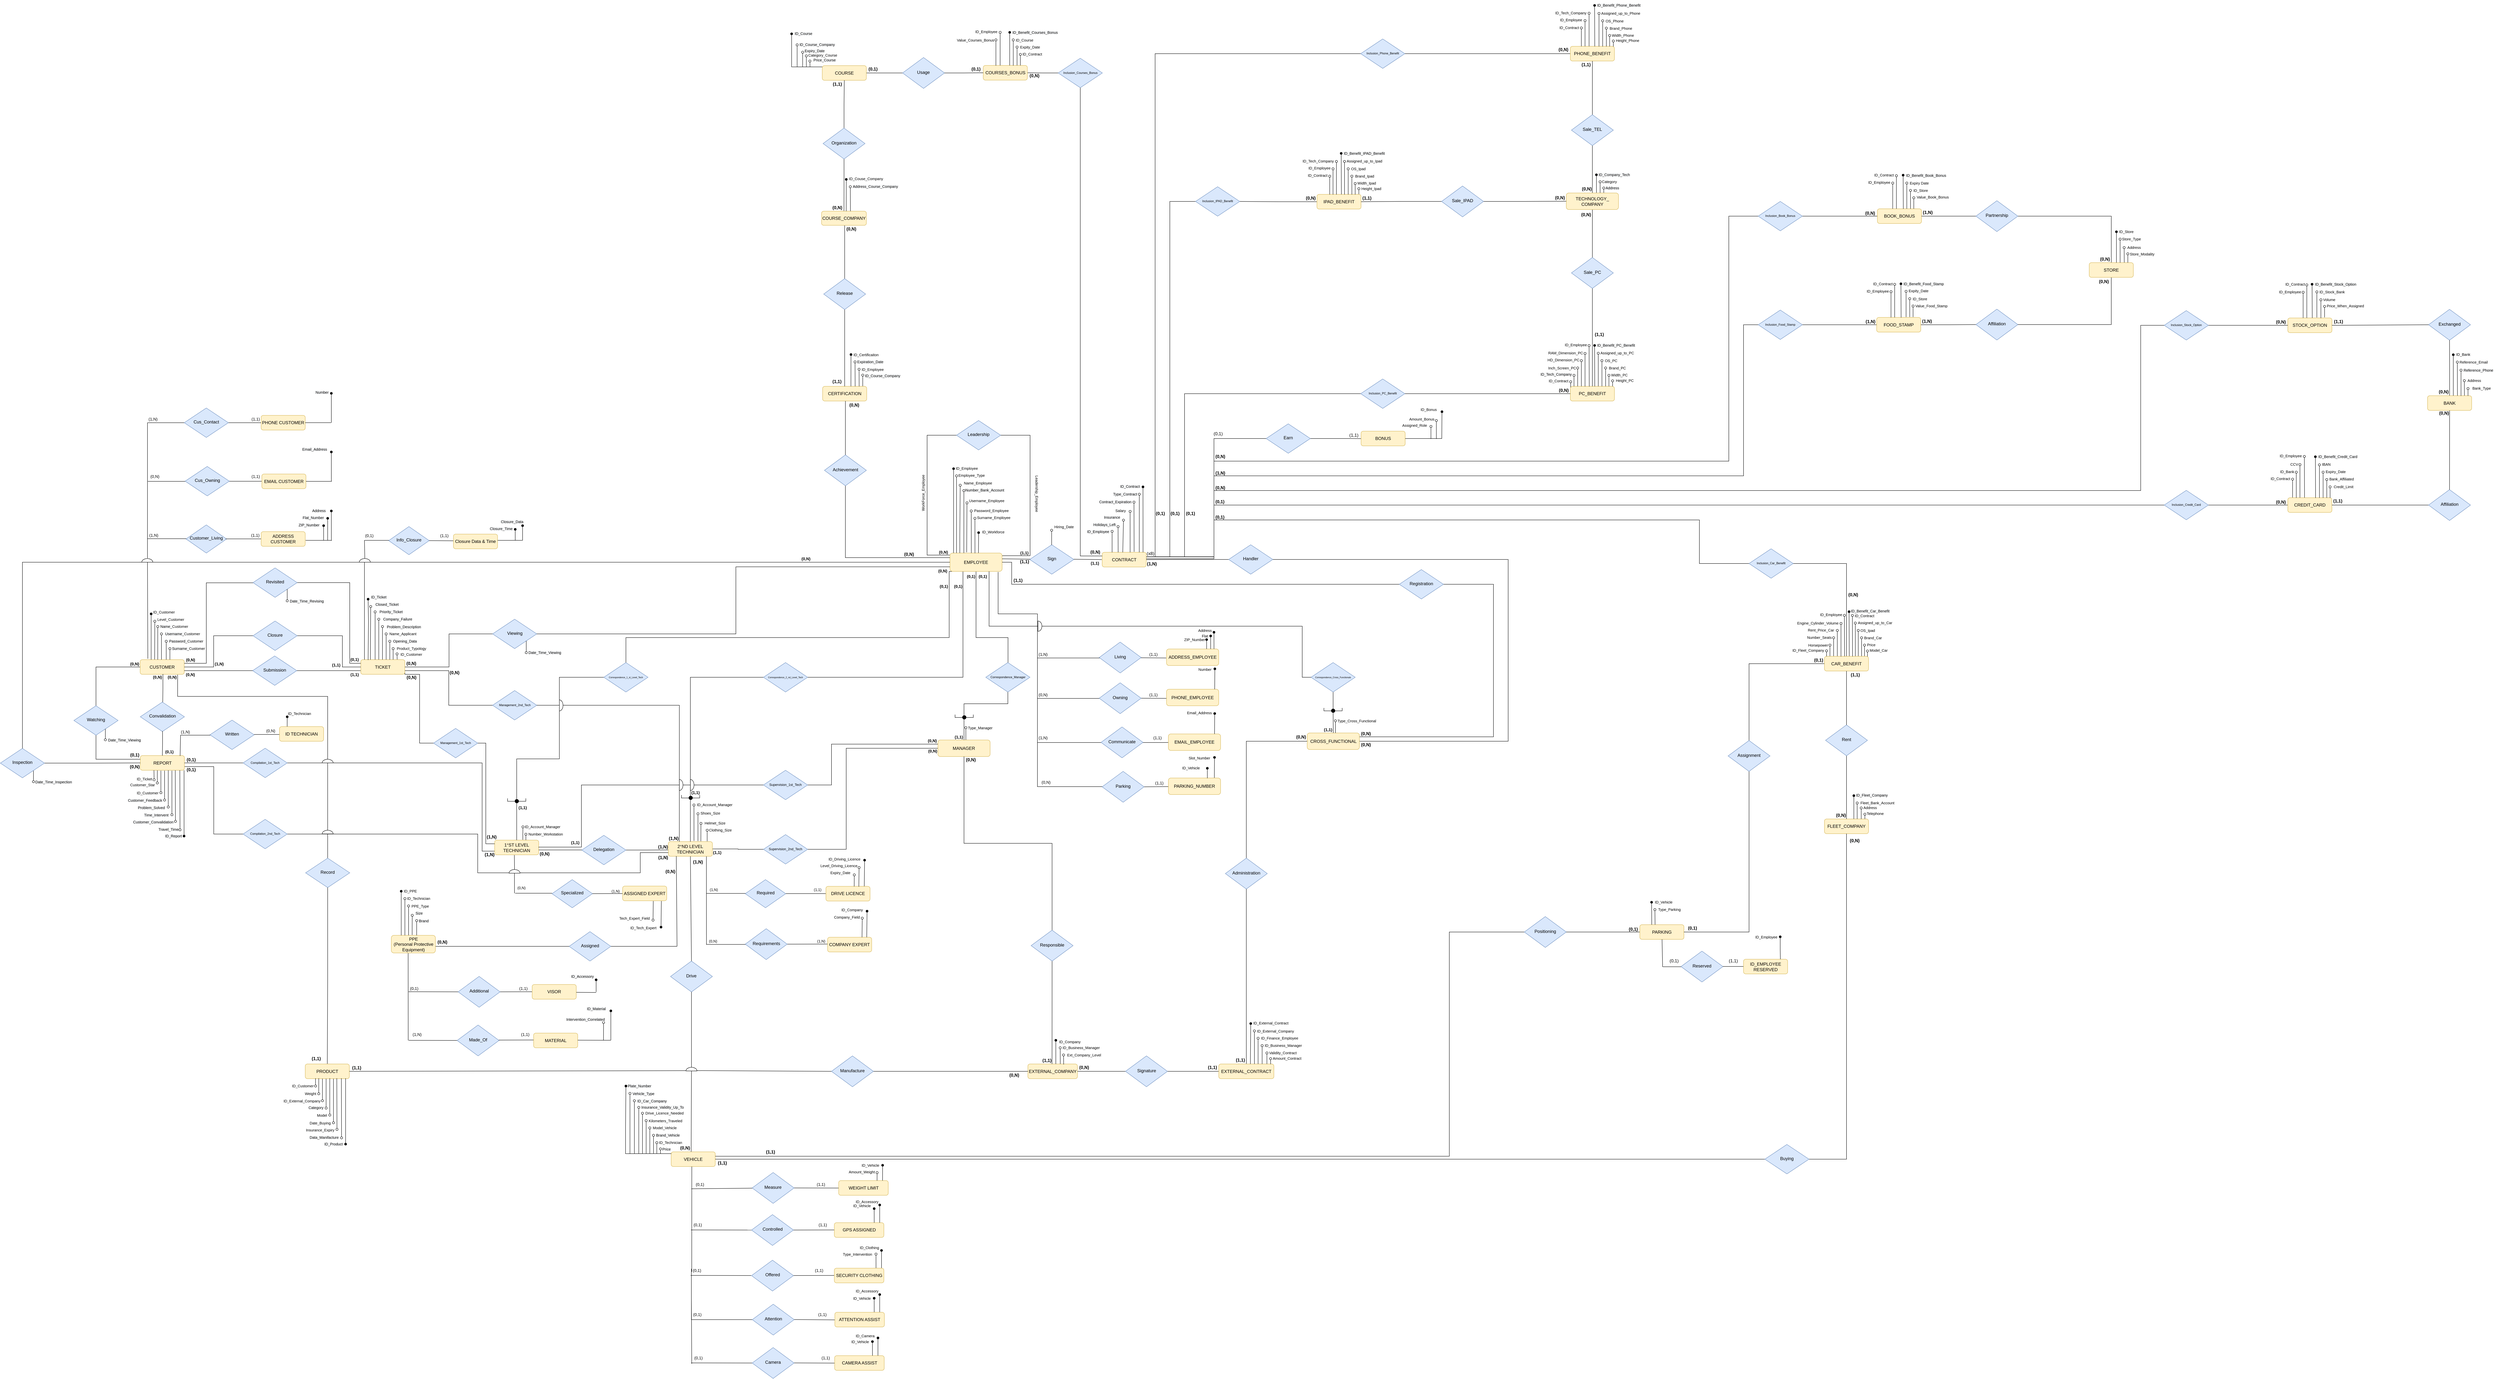 <mxfile version="17.5.0" type="device"><diagram id="lr3X7eAlONx2BF-tvlG9" name="Page-1"><mxGraphModel dx="2839" dy="3062" grid="1" gridSize="10" guides="1" tooltips="1" connect="1" arrows="1" fold="1" page="1" pageScale="1" pageWidth="850" pageHeight="1100" math="0" shadow="0"><root><mxCell id="0"/><mxCell id="1" parent="0"/><mxCell id="RHtxARROlBaLzVcAnp4--1" value="CUSTOMER" style="rounded=1;whiteSpace=wrap;html=1;fontSize=12;glass=0;strokeWidth=1;shadow=0;fillColor=#fff2cc;strokeColor=#d6b656;" parent="1" vertex="1"><mxGeometry x="-280" y="164.5" width="120" height="40" as="geometry"/></mxCell><mxCell id="RHtxARROlBaLzVcAnp4--2" value="&lt;b&gt;(1,1)&lt;/b&gt;" style="edgeStyle=orthogonalEdgeStyle;rounded=0;html=1;jettySize=auto;orthogonalLoop=1;fontSize=11;endArrow=none;endFill=0;endSize=8;strokeWidth=1;shadow=0;labelBackgroundColor=none;align=left;entryX=0;entryY=0.75;entryDx=0;entryDy=0;" parent="1" source="RHtxARROlBaLzVcAnp4--3" target="RHtxARROlBaLzVcAnp4--8" edge="1"><mxGeometry x="0.655" y="-10" relative="1" as="geometry"><mxPoint as="offset"/></mxGeometry></mxCell><mxCell id="RHtxARROlBaLzVcAnp4--3" value="Submission" style="rhombus;whiteSpace=wrap;html=1;shadow=0;fontFamily=Helvetica;fontSize=12;align=center;strokeWidth=1;spacing=6;spacingTop=-4;fillColor=#dae8fc;strokeColor=#6c8ebf;" parent="1" vertex="1"><mxGeometry x="26" y="154.5" width="120" height="80" as="geometry"/></mxCell><mxCell id="RHtxARROlBaLzVcAnp4--4" style="edgeStyle=orthogonalEdgeStyle;rounded=0;orthogonalLoop=1;jettySize=auto;html=1;exitX=1;exitY=0.75;exitDx=0;exitDy=0;entryX=0;entryY=0.5;entryDx=0;entryDy=0;fontSize=8;endArrow=none;endFill=0;" parent="1" source="RHtxARROlBaLzVcAnp4--5" target="RHtxARROlBaLzVcAnp4--709" edge="1"><mxGeometry relative="1" as="geometry"/></mxCell><mxCell id="RHtxARROlBaLzVcAnp4--5" value="REPORT" style="rounded=1;whiteSpace=wrap;html=1;fontSize=12;glass=0;strokeWidth=1;shadow=0;fillColor=#fff2cc;strokeColor=#d6b656;" parent="1" vertex="1"><mxGeometry x="-279.5" y="425.5" width="120" height="40" as="geometry"/></mxCell><mxCell id="RHtxARROlBaLzVcAnp4--6" value="" style="edgeStyle=orthogonalEdgeStyle;rounded=0;html=1;jettySize=auto;orthogonalLoop=1;fontSize=11;endArrow=none;endFill=0;endSize=8;strokeWidth=1;shadow=0;labelBackgroundColor=none;entryX=1;entryY=0.5;entryDx=0;entryDy=0;exitX=0;exitY=0.5;exitDx=0;exitDy=0;" parent="1" source="RHtxARROlBaLzVcAnp4--12" target="RHtxARROlBaLzVcAnp4--5" edge="1"><mxGeometry x="0.881" y="-11" relative="1" as="geometry"><mxPoint as="offset"/><mxPoint x="-46.5" y="445.5" as="sourcePoint"/><mxPoint x="-151" y="480.5" as="targetPoint"/></mxGeometry></mxCell><mxCell id="RHtxARROlBaLzVcAnp4--7" style="edgeStyle=orthogonalEdgeStyle;rounded=0;orthogonalLoop=1;jettySize=auto;html=1;entryX=0;entryY=0.5;entryDx=0;entryDy=0;fontSize=8;endArrow=none;endFill=0;exitX=1;exitY=0.75;exitDx=0;exitDy=0;" parent="1" source="RHtxARROlBaLzVcAnp4--8" target="RHtxARROlBaLzVcAnp4--716" edge="1"><mxGeometry relative="1" as="geometry"><mxPoint x="440" y="204.5" as="sourcePoint"/><Array as="points"><mxPoint x="440" y="204.5"/><mxPoint x="480" y="204.5"/><mxPoint x="480" y="391.5"/></Array></mxGeometry></mxCell><mxCell id="RHtxARROlBaLzVcAnp4--8" value="TICKET" style="rounded=1;whiteSpace=wrap;html=1;fontSize=12;glass=0;strokeWidth=1;shadow=0;fillColor=#fff2cc;strokeColor=#d6b656;" parent="1" vertex="1"><mxGeometry x="320" y="164.5" width="120" height="40" as="geometry"/></mxCell><mxCell id="RHtxARROlBaLzVcAnp4--9" style="edgeStyle=orthogonalEdgeStyle;rounded=0;orthogonalLoop=1;jettySize=auto;html=1;exitX=0;exitY=0.5;exitDx=0;exitDy=0;entryX=1;entryY=0.75;entryDx=0;entryDy=0;fontSize=8;endArrow=none;endFill=0;" parent="1" source="RHtxARROlBaLzVcAnp4--10" target="RHtxARROlBaLzVcAnp4--8" edge="1"><mxGeometry relative="1" as="geometry"/></mxCell><mxCell id="RHtxARROlBaLzVcAnp4--10" value="&lt;font style=&quot;font-size: 8px&quot;&gt;Management_2nd_Tech&lt;/font&gt;" style="rhombus;whiteSpace=wrap;html=1;shadow=0;fontFamily=Helvetica;fontSize=12;align=center;strokeWidth=1;spacing=6;spacingTop=-4;fillColor=#dae8fc;strokeColor=#6c8ebf;" parent="1" vertex="1"><mxGeometry x="678.5" y="248.64" width="120" height="80" as="geometry"/></mxCell><mxCell id="RHtxARROlBaLzVcAnp4--11" style="edgeStyle=orthogonalEdgeStyle;rounded=0;orthogonalLoop=1;jettySize=auto;html=1;exitX=1;exitY=0.5;exitDx=0;exitDy=0;entryX=0;entryY=0.75;entryDx=0;entryDy=0;fontSize=10;endArrow=none;endFill=0;" parent="1" source="RHtxARROlBaLzVcAnp4--12" target="RHtxARROlBaLzVcAnp4--66" edge="1"><mxGeometry relative="1" as="geometry"><Array as="points"><mxPoint x="650" y="445.5"/><mxPoint x="650" y="685.5"/></Array></mxGeometry></mxCell><mxCell id="RHtxARROlBaLzVcAnp4--12" value="&lt;font style=&quot;font-size: 8px&quot;&gt;Compilation_1st_Tech&lt;/font&gt;" style="rhombus;whiteSpace=wrap;html=1;shadow=0;fontFamily=Helvetica;fontSize=12;align=center;strokeWidth=1;spacing=6;spacingTop=-4;fillColor=#dae8fc;strokeColor=#6c8ebf;" parent="1" vertex="1"><mxGeometry y="405.5" width="120" height="80" as="geometry"/></mxCell><mxCell id="RHtxARROlBaLzVcAnp4--13" value="&lt;b&gt;(0,N)&lt;/b&gt;" style="edgeStyle=orthogonalEdgeStyle;rounded=0;html=1;jettySize=auto;orthogonalLoop=1;fontSize=11;endArrow=none;endFill=0;endSize=8;strokeWidth=1;shadow=0;labelBackgroundColor=none;align=right;verticalAlign=middle;horizontal=1;entryX=0;entryY=0.5;entryDx=0;entryDy=0;exitX=1;exitY=0.75;exitDx=0;exitDy=0;" parent="1" source="RHtxARROlBaLzVcAnp4--1" target="RHtxARROlBaLzVcAnp4--3" edge="1"><mxGeometry x="-0.677" y="-10" relative="1" as="geometry"><mxPoint as="offset"/><mxPoint x="-142" y="194" as="sourcePoint"/><mxPoint x="-72" y="194" as="targetPoint"/></mxGeometry></mxCell><mxCell id="RHtxARROlBaLzVcAnp4--14" value="" style="endArrow=oval;html=1;align=left;exitX=0;exitY=0;exitDx=0;exitDy=0;startArrow=none;startFill=0;rounded=0;endFill=1;" parent="1" edge="1"><mxGeometry width="50" height="50" relative="1" as="geometry"><mxPoint x="340" y="165.5" as="sourcePoint"/><mxPoint x="340" as="targetPoint"/><Array as="points"><mxPoint x="341" y="61"/></Array></mxGeometry></mxCell><mxCell id="RHtxARROlBaLzVcAnp4--15" value="" style="endArrow=oval;html=1;align=left;exitX=0;exitY=0;exitDx=0;exitDy=0;startArrow=none;startFill=0;rounded=0;endFill=0;" parent="1" edge="1"><mxGeometry width="50" height="50" relative="1" as="geometry"><mxPoint x="359" y="164.5" as="sourcePoint"/><mxPoint x="359" y="34.5" as="targetPoint"/></mxGeometry></mxCell><mxCell id="RHtxARROlBaLzVcAnp4--16" value="" style="endArrow=oval;html=1;align=left;exitX=0;exitY=0;exitDx=0;exitDy=0;startArrow=none;startFill=0;rounded=0;endFill=0;" parent="1" edge="1"><mxGeometry width="50" height="50" relative="1" as="geometry"><mxPoint x="369" y="164.5" as="sourcePoint"/><mxPoint x="369" y="54.5" as="targetPoint"/></mxGeometry></mxCell><mxCell id="RHtxARROlBaLzVcAnp4--17" value="" style="endArrow=oval;html=1;align=left;exitX=0;exitY=0;exitDx=0;exitDy=0;startArrow=none;startFill=0;rounded=0;endFill=0;" parent="1" edge="1"><mxGeometry width="50" height="50" relative="1" as="geometry"><mxPoint x="379" y="164.5" as="sourcePoint"/><mxPoint x="379" y="74.5" as="targetPoint"/></mxGeometry></mxCell><mxCell id="RHtxARROlBaLzVcAnp4--18" value="" style="endArrow=oval;html=1;align=left;exitX=0;exitY=0;exitDx=0;exitDy=0;startArrow=none;startFill=0;rounded=0;endFill=0;" parent="1" edge="1"><mxGeometry width="50" height="50" relative="1" as="geometry"><mxPoint x="389" y="164.5" as="sourcePoint"/><mxPoint x="389" y="94.5" as="targetPoint"/></mxGeometry></mxCell><mxCell id="RHtxARROlBaLzVcAnp4--19" value="" style="endArrow=oval;html=1;align=left;startArrow=none;startFill=0;rounded=0;endFill=1;exitX=0.25;exitY=0;exitDx=0;exitDy=0;" parent="1" source="RHtxARROlBaLzVcAnp4--1" edge="1"><mxGeometry width="50" height="50" relative="1" as="geometry"><mxPoint x="-240" y="160" as="sourcePoint"/><mxPoint x="-250" y="40" as="targetPoint"/><Array as="points"><mxPoint x="-250" y="150"/></Array></mxGeometry></mxCell><mxCell id="RHtxARROlBaLzVcAnp4--22" value="" style="endArrow=oval;html=1;align=left;exitX=0;exitY=0;exitDx=0;exitDy=0;startArrow=none;startFill=0;rounded=0;endFill=0;" parent="1" edge="1"><mxGeometry width="50" height="50" relative="1" as="geometry"><mxPoint x="-232" y="164.5" as="sourcePoint"/><mxPoint x="-232" y="74.5" as="targetPoint"/></mxGeometry></mxCell><mxCell id="RHtxARROlBaLzVcAnp4--23" value="" style="endArrow=oval;html=1;align=left;exitX=0;exitY=0;exitDx=0;exitDy=0;startArrow=none;startFill=0;rounded=0;endFill=0;" parent="1" edge="1"><mxGeometry width="50" height="50" relative="1" as="geometry"><mxPoint x="-222" y="164.5" as="sourcePoint"/><mxPoint x="-222" y="94.5" as="targetPoint"/></mxGeometry></mxCell><mxCell id="RHtxARROlBaLzVcAnp4--24" value="" style="endArrow=oval;html=1;align=left;exitX=0;exitY=0;exitDx=0;exitDy=0;startArrow=none;startFill=0;rounded=0;endFill=0;" parent="1" edge="1"><mxGeometry width="50" height="50" relative="1" as="geometry"><mxPoint x="-209" y="164.5" as="sourcePoint"/><mxPoint x="-209" y="114.5" as="targetPoint"/></mxGeometry></mxCell><mxCell id="RHtxARROlBaLzVcAnp4--25" value="" style="endArrow=oval;html=1;align=left;exitX=0;exitY=0;exitDx=0;exitDy=0;startArrow=none;startFill=0;rounded=0;endFill=0;" parent="1" edge="1"><mxGeometry width="50" height="50" relative="1" as="geometry"><mxPoint x="-199" y="164.5" as="sourcePoint"/><mxPoint x="-199" y="134.5" as="targetPoint"/></mxGeometry></mxCell><mxCell id="RHtxARROlBaLzVcAnp4--26" value="&lt;font style=&quot;font-size: 10px&quot;&gt;ID_Customer&lt;/font&gt;" style="text;html=1;strokeColor=none;fillColor=none;align=center;verticalAlign=middle;whiteSpace=wrap;rounded=0;" parent="1" vertex="1"><mxGeometry x="-235.5" y="24.5" width="40" height="20" as="geometry"/></mxCell><mxCell id="RHtxARROlBaLzVcAnp4--27" value="&lt;span style=&quot;color: rgb(0 , 0 , 0) ; font-family: &amp;#34;helvetica&amp;#34; ; font-size: 10px ; font-style: normal ; font-weight: 400 ; letter-spacing: normal ; text-align: center ; text-indent: 0px ; text-transform: none ; word-spacing: 0px ; background-color: rgb(248 , 249 , 250) ; display: inline ; float: none&quot;&gt;Surname_&lt;/span&gt;&lt;span style=&quot;font-size: 10px ; text-align: center&quot;&gt;Customer&lt;/span&gt;" style="text;whiteSpace=wrap;html=1;" parent="1" vertex="1"><mxGeometry x="-195" y="119.5" width="70" height="30" as="geometry"/></mxCell><mxCell id="RHtxARROlBaLzVcAnp4--29" value="&lt;span style=&quot;color: rgb(0 , 0 , 0) ; font-family: &amp;#34;helvetica&amp;#34; ; font-size: 10px ; font-style: normal ; font-weight: 400 ; letter-spacing: normal ; text-align: center ; text-indent: 0px ; text-transform: none ; word-spacing: 0px ; background-color: rgb(248 , 249 , 250) ; display: inline ; float: none&quot;&gt;ID_Report&lt;/span&gt;" style="text;whiteSpace=wrap;html=1;" parent="1" vertex="1"><mxGeometry x="-214.5" y="629.5" width="70" height="30" as="geometry"/></mxCell><mxCell id="RHtxARROlBaLzVcAnp4--30" value="&lt;span style=&quot;color: rgb(0 , 0 , 0) ; font-family: &amp;#34;helvetica&amp;#34; ; font-size: 10px ; font-style: normal ; font-weight: 400 ; letter-spacing: normal ; text-align: center ; text-indent: 0px ; text-transform: none ; word-spacing: 0px ; background-color: rgb(248 , 249 , 250) ; display: inline ; float: none&quot;&gt;ID_Ticket&lt;/span&gt;" style="text;whiteSpace=wrap;html=1;" parent="1" vertex="1"><mxGeometry x="346" y="-20" width="70" height="30" as="geometry"/></mxCell><mxCell id="RHtxARROlBaLzVcAnp4--31" value="&lt;span style=&quot;color: rgb(0 , 0 , 0) ; font-family: &amp;#34;helvetica&amp;#34; ; font-size: 10px ; font-style: normal ; font-weight: 400 ; letter-spacing: normal ; text-align: center ; text-indent: 0px ; text-transform: none ; word-spacing: 0px ; background-color: rgb(248 , 249 , 250) ; display: inline ; float: none&quot;&gt;Username_&lt;/span&gt;&lt;span style=&quot;font-size: 10px ; text-align: center&quot;&gt;Customer&lt;/span&gt;" style="text;whiteSpace=wrap;html=1;" parent="1" vertex="1"><mxGeometry x="-214" y="79.5" width="90" height="30" as="geometry"/></mxCell><mxCell id="RHtxARROlBaLzVcAnp4--32" value="&lt;span style=&quot;color: rgb(0 , 0 , 0) ; font-family: &amp;#34;helvetica&amp;#34; ; font-size: 10px ; font-style: normal ; font-weight: 400 ; letter-spacing: normal ; text-align: center ; text-indent: 0px ; text-transform: none ; word-spacing: 0px ; background-color: rgb(248 , 249 , 250) ; display: inline ; float: none&quot;&gt;Priority_Ticket&lt;/span&gt;" style="text;whiteSpace=wrap;html=1;" parent="1" vertex="1"><mxGeometry x="369" y="19.5" width="90" height="30" as="geometry"/></mxCell><mxCell id="RHtxARROlBaLzVcAnp4--33" value="&lt;span style=&quot;color: rgb(0 , 0 , 0) ; font-family: &amp;#34;helvetica&amp;#34; ; font-size: 10px ; font-style: normal ; font-weight: 400 ; letter-spacing: normal ; text-align: center ; text-indent: 0px ; text-transform: none ; word-spacing: 0px ; background-color: rgb(248 , 249 , 250) ; display: inline ; float: none&quot;&gt;Company_Failure&lt;/span&gt;" style="text;whiteSpace=wrap;html=1;" parent="1" vertex="1"><mxGeometry x="379" y="39.5" width="90" height="30" as="geometry"/></mxCell><mxCell id="RHtxARROlBaLzVcAnp4--34" value="&lt;span style=&quot;color: rgb(0 , 0 , 0) ; font-family: &amp;#34;helvetica&amp;#34; ; font-size: 10px ; font-style: normal ; font-weight: 400 ; letter-spacing: normal ; text-align: center ; text-indent: 0px ; text-transform: none ; word-spacing: 0px ; background-color: rgb(248 , 249 , 250) ; display: inline ; float: none&quot;&gt;Password_&lt;/span&gt;&lt;span style=&quot;font-size: 10px ; text-align: center&quot;&gt;Customer&lt;/span&gt;" style="text;whiteSpace=wrap;html=1;" parent="1" vertex="1"><mxGeometry x="-203" y="99.5" width="90" height="30" as="geometry"/></mxCell><mxCell id="RHtxARROlBaLzVcAnp4--35" value="&lt;span style=&quot;color: rgb(0 , 0 , 0) ; font-family: &amp;#34;helvetica&amp;#34; ; font-size: 10px ; font-style: normal ; font-weight: 400 ; letter-spacing: normal ; text-align: center ; text-indent: 0px ; text-transform: none ; word-spacing: 0px ; background-color: rgb(248 , 249 , 250) ; display: inline ; float: none&quot;&gt;Problem_Description&lt;/span&gt;" style="text;whiteSpace=wrap;html=1;" parent="1" vertex="1"><mxGeometry x="389" y="60.5" width="90" height="30" as="geometry"/></mxCell><mxCell id="RHtxARROlBaLzVcAnp4--36" value="&lt;div style=&quot;text-align: center&quot;&gt;&lt;font face=&quot;helvetica&quot;&gt;&lt;span style=&quot;font-size: 10px&quot;&gt;ID_Customer&lt;/span&gt;&lt;/font&gt;&lt;/div&gt;" style="text;whiteSpace=wrap;html=1;" parent="1" vertex="1"><mxGeometry x="-291" y="512.5" width="99" height="30" as="geometry"/></mxCell><mxCell id="RHtxARROlBaLzVcAnp4--38" value="&lt;div style=&quot;text-align: center&quot;&gt;&lt;br&gt;&lt;/div&gt;" style="text;whiteSpace=wrap;html=1;" parent="1" vertex="1"><mxGeometry x="370" y="79.5" width="130" height="30" as="geometry"/></mxCell><mxCell id="RHtxARROlBaLzVcAnp4--39" value="&lt;span style=&quot;color: rgb(0 , 0 , 0) ; font-family: &amp;#34;helvetica&amp;#34; ; font-size: 10px ; font-style: normal ; font-weight: 400 ; letter-spacing: normal ; text-align: center ; text-indent: 0px ; text-transform: none ; word-spacing: 0px ; background-color: rgb(248 , 249 , 250) ; display: inline ; float: none&quot;&gt;Customer_Feedback&lt;/span&gt;" style="text;whiteSpace=wrap;html=1;" parent="1" vertex="1"><mxGeometry x="-315.5" y="532.5" width="114" height="30" as="geometry"/></mxCell><mxCell id="RHtxARROlBaLzVcAnp4--40" value="&lt;span style=&quot;color: rgb(0 , 0 , 0) ; font-family: &amp;#34;helvetica&amp;#34; ; font-size: 10px ; font-style: normal ; font-weight: 400 ; letter-spacing: normal ; text-align: center ; text-indent: 0px ; text-transform: none ; word-spacing: 0px ; background-color: rgb(248 , 249 , 250) ; display: inline ; float: none&quot;&gt;Customer_Convalidation&lt;/span&gt;" style="text;whiteSpace=wrap;html=1;" parent="1" vertex="1"><mxGeometry x="-301.5" y="591.5" width="100" height="30" as="geometry"/></mxCell><mxCell id="RHtxARROlBaLzVcAnp4--41" value="&lt;span style=&quot;color: rgb(0 , 0 , 0) ; font-family: &amp;#34;helvetica&amp;#34; ; font-size: 10px ; font-style: normal ; font-weight: 400 ; letter-spacing: normal ; text-align: center ; text-indent: 0px ; text-transform: none ; word-spacing: 0px ; background-color: rgb(248 , 249 , 250) ; display: inline ; float: none&quot;&gt;Problem_Solved&lt;/span&gt;" style="text;whiteSpace=wrap;html=1;" parent="1" vertex="1"><mxGeometry x="-288.5" y="552.5" width="93" height="30" as="geometry"/></mxCell><mxCell id="RHtxARROlBaLzVcAnp4--42" value="&lt;div style=&quot;text-align: center&quot;&gt;&lt;font face=&quot;helvetica&quot;&gt;&lt;span style=&quot;font-size: 10px&quot;&gt;Name_Applicant&lt;/span&gt;&lt;/font&gt;&lt;/div&gt;" style="text;whiteSpace=wrap;html=1;" parent="1" vertex="1"><mxGeometry x="396" y="79.5" width="80" height="30" as="geometry"/></mxCell><mxCell id="RHtxARROlBaLzVcAnp4--43" value="&lt;span style=&quot;color: rgb(0 , 0 , 0) ; font-family: &amp;#34;helvetica&amp;#34; ; font-size: 10px ; font-style: normal ; font-weight: 400 ; letter-spacing: normal ; text-align: center ; text-indent: 0px ; text-transform: none ; word-spacing: 0px ; background-color: rgb(248 , 249 , 250) ; display: inline ; float: none&quot;&gt;Time_Intervent&lt;/span&gt;" style="text;whiteSpace=wrap;html=1;" parent="1" vertex="1"><mxGeometry x="-271.5" y="572.5" width="107" height="30" as="geometry"/></mxCell><mxCell id="RHtxARROlBaLzVcAnp4--44" value="" style="endArrow=oval;html=1;align=left;startArrow=none;startFill=0;rounded=0;endFill=0;" parent="1" edge="1"><mxGeometry width="50" height="50" relative="1" as="geometry"><mxPoint x="399" y="164.5" as="sourcePoint"/><mxPoint x="399" y="114.5" as="targetPoint"/></mxGeometry></mxCell><mxCell id="RHtxARROlBaLzVcAnp4--45" value="&lt;div style=&quot;text-align: center&quot;&gt;&lt;font face=&quot;helvetica&quot;&gt;&lt;span style=&quot;font-size: 10px ; background-color: rgb(248 , 249 , 250)&quot;&gt;Opening_Data&lt;/span&gt;&lt;/font&gt;&lt;/div&gt;" style="text;whiteSpace=wrap;html=1;" parent="1" vertex="1"><mxGeometry x="406" y="99.5" width="80" height="30" as="geometry"/></mxCell><mxCell id="RHtxARROlBaLzVcAnp4--46" style="edgeStyle=orthogonalEdgeStyle;rounded=0;orthogonalLoop=1;jettySize=auto;html=1;exitX=1;exitY=0.5;exitDx=0;exitDy=0;entryX=0;entryY=0.5;entryDx=0;entryDy=0;endArrow=none;endFill=0;" parent="1" source="RHtxARROlBaLzVcAnp4--48" target="RHtxARROlBaLzVcAnp4--94" edge="1"><mxGeometry relative="1" as="geometry"><Array as="points"><mxPoint x="1640" y="680.5"/><mxPoint x="1640" y="405.5"/></Array></mxGeometry></mxCell><mxCell id="RHtxARROlBaLzVcAnp4--47" style="edgeStyle=orthogonalEdgeStyle;rounded=0;orthogonalLoop=1;jettySize=auto;html=1;exitX=0;exitY=0.5;exitDx=0;exitDy=0;entryX=1;entryY=0.5;entryDx=0;entryDy=0;endArrow=none;endFill=0;" parent="1" source="RHtxARROlBaLzVcAnp4--48" target="RHtxARROlBaLzVcAnp4--55" edge="1"><mxGeometry relative="1" as="geometry"><Array as="points"><mxPoint x="1346" y="681"/><mxPoint x="1346" y="679"/></Array></mxGeometry></mxCell><mxCell id="RHtxARROlBaLzVcAnp4--48" value="&lt;font style=&quot;font-size: 9px&quot;&gt;Supervision_2nd_Tech&lt;/font&gt;" style="rhombus;whiteSpace=wrap;html=1;shadow=0;fontFamily=Helvetica;fontSize=12;align=center;strokeWidth=1;spacing=6;spacingTop=-4;fillColor=#dae8fc;strokeColor=#6c8ebf;" parent="1" vertex="1"><mxGeometry x="1415.08" y="640.5" width="120" height="80" as="geometry"/></mxCell><mxCell id="RHtxARROlBaLzVcAnp4--49" value="" style="endArrow=oval;html=1;align=left;startArrow=none;startFill=0;rounded=0;endFill=0;" parent="1" edge="1"><mxGeometry width="50" height="50" relative="1" as="geometry"><mxPoint x="-184.42" y="465.5" as="sourcePoint"/><mxPoint x="-183.92" y="604.5" as="targetPoint"/></mxGeometry></mxCell><mxCell id="RHtxARROlBaLzVcAnp4--50" value="" style="endArrow=oval;html=1;align=left;exitX=0;exitY=1;exitDx=0;exitDy=0;startArrow=none;startFill=0;rounded=0;endFill=0;" parent="1" edge="1"><mxGeometry width="50" height="50" relative="1" as="geometry"><mxPoint x="-223.5" y="466.5" as="sourcePoint"/><mxPoint x="-223.5" y="526.5" as="targetPoint"/></mxGeometry></mxCell><mxCell id="RHtxARROlBaLzVcAnp4--51" value="" style="endArrow=oval;html=1;align=left;exitX=0;exitY=1;exitDx=0;exitDy=0;startArrow=none;startFill=0;rounded=0;endFill=0;" parent="1" edge="1"><mxGeometry width="50" height="50" relative="1" as="geometry"><mxPoint x="-213.5" y="466.5" as="sourcePoint"/><mxPoint x="-213.5" y="546.5" as="targetPoint"/></mxGeometry></mxCell><mxCell id="RHtxARROlBaLzVcAnp4--52" value="" style="endArrow=oval;html=1;align=left;startArrow=none;startFill=0;rounded=0;endFill=0;" parent="1" edge="1"><mxGeometry width="50" height="50" relative="1" as="geometry"><mxPoint x="-193.5" y="466.5" as="sourcePoint"/><mxPoint x="-193.5" y="586.5" as="targetPoint"/></mxGeometry></mxCell><mxCell id="RHtxARROlBaLzVcAnp4--53" value="" style="endArrow=oval;html=1;align=left;startArrow=none;startFill=0;rounded=0;endFill=0;" parent="1" edge="1"><mxGeometry width="50" height="50" relative="1" as="geometry"><mxPoint x="-203.5" y="465.5" as="sourcePoint"/><mxPoint x="-203.5" y="565.5" as="targetPoint"/></mxGeometry></mxCell><mxCell id="RHtxARROlBaLzVcAnp4--54" value="" style="endArrow=oval;html=1;align=left;startArrow=none;startFill=0;rounded=0;endFill=1;" parent="1" edge="1"><mxGeometry width="50" height="50" relative="1" as="geometry"><mxPoint x="-160.5" y="465.5" as="sourcePoint"/><mxPoint x="-160.5" y="644.5" as="targetPoint"/></mxGeometry></mxCell><mxCell id="RHtxARROlBaLzVcAnp4--55" value="2°ND LEVEL TECHNICIAN" style="rounded=1;whiteSpace=wrap;html=1;fontSize=12;glass=0;strokeWidth=1;shadow=0;fillColor=#fff2cc;strokeColor=#d6b656;" parent="1" vertex="1"><mxGeometry x="1156.25" y="659.5" width="120" height="40" as="geometry"/></mxCell><mxCell id="RHtxARROlBaLzVcAnp4--56" value="&lt;span style=&quot;color: rgb(0 , 0 , 0) ; font-family: &amp;#34;helvetica&amp;#34; ; font-size: 11px ; font-style: normal ; letter-spacing: normal ; text-align: left ; text-indent: 0px ; text-transform: none ; word-spacing: 0px ; background-color: rgb(255 , 255 , 255) ; display: inline ; float: none&quot;&gt;&lt;b&gt;(0,N)&lt;/b&gt;&lt;/span&gt;" style="text;whiteSpace=wrap;html=1;" parent="1" vertex="1"><mxGeometry x="1861.331" y="399.496" width="43" height="28" as="geometry"/></mxCell><mxCell id="RHtxARROlBaLzVcAnp4--59" value="VEHICLE" style="rounded=1;whiteSpace=wrap;html=1;fontSize=12;glass=0;strokeWidth=1;shadow=0;fillColor=#fff2cc;strokeColor=#d6b656;" parent="1" vertex="1"><mxGeometry x="1164" y="1503.5" width="120" height="40" as="geometry"/></mxCell><mxCell id="RHtxARROlBaLzVcAnp4--60" value="Drive" style="rhombus;whiteSpace=wrap;html=1;shadow=0;fontFamily=Helvetica;fontSize=12;align=center;strokeWidth=1;spacing=6;spacingTop=-4;fillColor=#dae8fc;strokeColor=#6c8ebf;" parent="1" vertex="1"><mxGeometry x="1162.25" y="984.5" width="114" height="84" as="geometry"/></mxCell><mxCell id="RHtxARROlBaLzVcAnp4--62" value="&lt;span style=&quot;color: rgb(0 , 0 , 0) ; font-family: &amp;#34;helvetica&amp;#34; ; font-size: 10px ; font-style: normal ; font-weight: 400 ; letter-spacing: normal ; text-align: center ; text-indent: 0px ; text-transform: none ; word-spacing: 0px ; background-color: rgb(248 , 249 , 250) ; display: inline ; float: none&quot;&gt;Travel_Time&lt;/span&gt;" style="text;whiteSpace=wrap;html=1;" parent="1" vertex="1"><mxGeometry x="-232.5" y="611.5" width="55" height="22" as="geometry"/></mxCell><mxCell id="RHtxARROlBaLzVcAnp4--63" value="&lt;div style=&quot;text-align: center&quot;&gt;&lt;font face=&quot;helvetica&quot;&gt;&lt;span style=&quot;font-size: 10px&quot;&gt;Product_Typology&lt;/span&gt;&lt;/font&gt;&lt;/div&gt;" style="text;whiteSpace=wrap;html=1;" parent="1" vertex="1"><mxGeometry x="416" y="119.5" width="90" height="30" as="geometry"/></mxCell><mxCell id="RHtxARROlBaLzVcAnp4--64" value="" style="endArrow=none;html=1;rounded=0;entryX=0.25;entryY=0;entryDx=0;entryDy=0;exitX=1;exitY=0.5;exitDx=0;exitDy=0;edgeStyle=orthogonalEdgeStyle;" parent="1" source="RHtxARROlBaLzVcAnp4--10" target="RHtxARROlBaLzVcAnp4--55" edge="1"><mxGeometry width="50" height="50" relative="1" as="geometry"><mxPoint x="800" y="422.5" as="sourcePoint"/><mxPoint x="910" y="400.0" as="targetPoint"/><Array as="points"><mxPoint x="1186" y="288.5"/></Array></mxGeometry></mxCell><mxCell id="RHtxARROlBaLzVcAnp4--65" value="&lt;b&gt;(0,N)&lt;/b&gt;" style="text;html=1;strokeColor=none;fillColor=none;align=center;verticalAlign=middle;whiteSpace=wrap;rounded=0;" parent="1" vertex="1"><mxGeometry x="545" y="184.5" width="60" height="30" as="geometry"/></mxCell><mxCell id="RHtxARROlBaLzVcAnp4--66" value="1°ST LEVEL TECHNICIAN" style="rounded=1;whiteSpace=wrap;html=1;fontSize=12;glass=0;strokeWidth=1;shadow=0;fillColor=#fff2cc;strokeColor=#d6b656;" parent="1" vertex="1"><mxGeometry x="684" y="655.5" width="120" height="40" as="geometry"/></mxCell><mxCell id="RHtxARROlBaLzVcAnp4--67" value="&lt;b&gt;(0,N)&lt;/b&gt;" style="text;html=1;strokeColor=none;fillColor=none;align=center;verticalAlign=middle;whiteSpace=wrap;rounded=0;" parent="1" vertex="1"><mxGeometry x="1172" y="1477.5" width="60" height="30" as="geometry"/></mxCell><mxCell id="RHtxARROlBaLzVcAnp4--68" value="" style="endArrow=oval;html=1;align=left;startArrow=none;startFill=0;rounded=0;endFill=0;" parent="1" edge="1"><mxGeometry width="50" height="50" relative="1" as="geometry"><mxPoint x="-172" y="465.5" as="sourcePoint"/><mxPoint x="-171.5" y="627.5" as="targetPoint"/></mxGeometry></mxCell><mxCell id="RHtxARROlBaLzVcAnp4--69" style="edgeStyle=orthogonalEdgeStyle;rounded=0;jumpSize=1;orthogonalLoop=1;jettySize=auto;html=1;exitX=1;exitY=0.25;exitDx=0;exitDy=0;fontSize=8;endArrow=none;endFill=0;startSize=4;endSize=6;entryX=0;entryY=0.5;entryDx=0;entryDy=0;" parent="1" target="RHtxARROlBaLzVcAnp4--623" edge="1"><mxGeometry relative="1" as="geometry"><mxPoint x="2456" y="-113.5" as="sourcePoint"/><mxPoint x="2721" y="-692" as="targetPoint"/><Array as="points"><mxPoint x="2456" y="-115.5"/><mxPoint x="2520" y="-115.5"/><mxPoint x="2520" y="-1081.5"/></Array></mxGeometry></mxCell><mxCell id="RHtxARROlBaLzVcAnp4--70" value="CONTRACT" style="rounded=1;whiteSpace=wrap;html=1;fontSize=12;glass=0;strokeWidth=1;shadow=0;fillColor=#fff2cc;strokeColor=#d6b656;" parent="1" vertex="1"><mxGeometry x="2336" y="-127.5" width="120" height="40" as="geometry"/></mxCell><mxCell id="RHtxARROlBaLzVcAnp4--71" value="Sign" style="rhombus;whiteSpace=wrap;html=1;shadow=0;fontFamily=Helvetica;fontSize=12;align=center;strokeWidth=1;spacing=6;spacingTop=-4;fillColor=#dae8fc;strokeColor=#6c8ebf;" parent="1" vertex="1"><mxGeometry x="2139" y="-148" width="120" height="80" as="geometry"/></mxCell><mxCell id="RHtxARROlBaLzVcAnp4--72" value="&lt;span style=&quot;color: rgb(0 , 0 , 0) ; font-family: &amp;#34;helvetica&amp;#34; ; font-size: 10px ; font-style: normal ; font-weight: 400 ; letter-spacing: normal ; text-align: center ; text-indent: 0px ; text-transform: none ; word-spacing: 0px ; background-color: rgb(248 , 249 , 250) ; display: inline ; float: none&quot;&gt;ID_Contract&lt;/span&gt;" style="text;whiteSpace=wrap;html=1;" parent="1" vertex="1"><mxGeometry x="2383" y="-321" width="59" height="30" as="geometry"/></mxCell><mxCell id="RHtxARROlBaLzVcAnp4--73" value="&lt;div style=&quot;text-align: center&quot;&gt;&lt;font face=&quot;helvetica&quot;&gt;&lt;span style=&quot;font-size: 10px&quot;&gt;Salary&lt;/span&gt;&lt;/font&gt;&lt;/div&gt;" style="text;whiteSpace=wrap;html=1;" parent="1" vertex="1"><mxGeometry x="2370" y="-255" width="99" height="30" as="geometry"/></mxCell><mxCell id="RHtxARROlBaLzVcAnp4--75" value="&lt;span style=&quot;color: rgb(0 , 0 , 0) ; font-family: &amp;#34;helvetica&amp;#34; ; font-size: 10px ; font-style: normal ; font-weight: 400 ; letter-spacing: normal ; text-align: center ; text-indent: 0px ; text-transform: none ; word-spacing: 0px ; background-color: rgb(248 , 249 , 250) ; display: inline ; float: none&quot;&gt;Holidays_Left&lt;/span&gt;" style="text;whiteSpace=wrap;html=1;" parent="1" vertex="1"><mxGeometry x="2310" y="-217.5" width="78" height="30" as="geometry"/></mxCell><mxCell id="RHtxARROlBaLzVcAnp4--76" value="&lt;span style=&quot;color: rgb(0 , 0 , 0) ; font-family: &amp;#34;helvetica&amp;#34; ; font-size: 10px ; font-style: normal ; font-weight: 400 ; letter-spacing: normal ; text-align: center ; text-indent: 0px ; text-transform: none ; word-spacing: 0px ; background-color: rgb(248 , 249 , 250) ; display: inline ; float: none&quot;&gt;Insurance&lt;/span&gt;" style="text;whiteSpace=wrap;html=1;" parent="1" vertex="1"><mxGeometry x="2339" y="-237.5" width="81" height="30" as="geometry"/></mxCell><mxCell id="RHtxARROlBaLzVcAnp4--78" value="" style="endArrow=oval;html=1;align=left;exitX=0;exitY=1;exitDx=0;exitDy=0;startArrow=none;startFill=0;rounded=0;endFill=0;entryX=0.901;entryY=-0.042;entryDx=0;entryDy=0;entryPerimeter=0;" parent="1" target="RHtxARROlBaLzVcAnp4--76" edge="1"><mxGeometry width="50" height="50" relative="1" as="geometry"><mxPoint x="2412.0" y="-127.5" as="sourcePoint"/><mxPoint x="2412.0" y="-167.5" as="targetPoint"/></mxGeometry></mxCell><mxCell id="RHtxARROlBaLzVcAnp4--79" value="" style="endArrow=oval;html=1;align=left;exitX=0;exitY=1;exitDx=0;exitDy=0;startArrow=none;startFill=0;rounded=0;endFill=0;" parent="1" edge="1"><mxGeometry width="50" height="50" relative="1" as="geometry"><mxPoint x="2363" y="-127.5" as="sourcePoint"/><mxPoint x="2363" y="-184.5" as="targetPoint"/></mxGeometry></mxCell><mxCell id="RHtxARROlBaLzVcAnp4--80" value="" style="endArrow=oval;html=1;align=left;startArrow=none;startFill=0;rounded=0;endFill=0;" parent="1" edge="1"><mxGeometry width="50" height="50" relative="1" as="geometry"><mxPoint x="2392" y="-127.5" as="sourcePoint"/><mxPoint x="2394" y="-215" as="targetPoint"/><Array as="points"/></mxGeometry></mxCell><mxCell id="RHtxARROlBaLzVcAnp4--81" value="" style="endArrow=oval;html=1;align=left;startArrow=none;startFill=0;rounded=0;endFill=0;" parent="1" edge="1"><mxGeometry width="50" height="50" relative="1" as="geometry"><mxPoint x="2379.48" y="-127.5" as="sourcePoint"/><mxPoint x="2379.24" y="-197.5" as="targetPoint"/></mxGeometry></mxCell><mxCell id="RHtxARROlBaLzVcAnp4--82" value="&lt;div style=&quot;text-align: center&quot;&gt;&lt;font face=&quot;helvetica&quot;&gt;&lt;span style=&quot;font-size: 10px ; background-color: rgb(248 , 249 , 250)&quot;&gt;ID_Employee&lt;/span&gt;&lt;/font&gt;&lt;/div&gt;" style="text;whiteSpace=wrap;html=1;" parent="1" vertex="1"><mxGeometry x="2293.001" y="-197.503" width="93" height="28" as="geometry"/></mxCell><mxCell id="RHtxARROlBaLzVcAnp4--83" value="" style="endArrow=oval;html=1;align=left;startArrow=none;startFill=0;rounded=0;endFill=1;" parent="1" edge="1"><mxGeometry width="50" height="50" relative="1" as="geometry"><mxPoint x="2447.17" y="-127.5" as="sourcePoint"/><mxPoint x="2447" y="-305.5" as="targetPoint"/></mxGeometry></mxCell><mxCell id="RHtxARROlBaLzVcAnp4--84" value="" style="endArrow=oval;html=1;align=left;startArrow=none;startFill=0;rounded=0;endFill=0;exitX=0.724;exitY=-0.033;exitDx=0;exitDy=0;exitPerimeter=0;" parent="1" source="RHtxARROlBaLzVcAnp4--70" edge="1"><mxGeometry width="50" height="50" relative="1" as="geometry"><mxPoint x="2420" y="-127.5" as="sourcePoint"/><mxPoint x="2422.5" y="-264" as="targetPoint"/></mxGeometry></mxCell><mxCell id="RHtxARROlBaLzVcAnp4--85" value="&lt;span style=&quot;color: rgb(0 , 0 , 0) ; font-family: &amp;#34;helvetica&amp;#34; ; font-size: 10px ; font-style: normal ; font-weight: 400 ; letter-spacing: normal ; text-align: center ; text-indent: 0px ; text-transform: none ; word-spacing: 0px ; background-color: rgb(248 , 249 , 250) ; display: inline ; float: none&quot;&gt;Contract_Expiration&lt;/span&gt;" style="text;whiteSpace=wrap;html=1;" parent="1" vertex="1"><mxGeometry x="2325.5" y="-279.5" width="76" height="30" as="geometry"/></mxCell><mxCell id="RHtxARROlBaLzVcAnp4--86" value="" style="endArrow=oval;html=1;align=left;startArrow=none;startFill=0;rounded=0;endFill=0;" parent="1" edge="1"><mxGeometry width="50" height="50" relative="1" as="geometry"><mxPoint x="2436.86" y="-127.5" as="sourcePoint"/><mxPoint x="2437" y="-285.5" as="targetPoint"/></mxGeometry></mxCell><mxCell id="RHtxARROlBaLzVcAnp4--87" value="&lt;div style=&quot;text-align: center&quot;&gt;&lt;font face=&quot;helvetica&quot;&gt;&lt;span style=&quot;font-size: 10px ; background-color: rgb(248 , 249 , 250)&quot;&gt;Type_Contract&lt;/span&gt;&lt;/font&gt;&lt;/div&gt;" style="text;whiteSpace=wrap;html=1;" parent="1" vertex="1"><mxGeometry x="2364" y="-300.5" width="67" height="30" as="geometry"/></mxCell><mxCell id="RHtxARROlBaLzVcAnp4--88" style="edgeStyle=orthogonalEdgeStyle;rounded=0;orthogonalLoop=1;jettySize=auto;html=1;fontSize=6;endArrow=none;endFill=0;" parent="1" target="RHtxARROlBaLzVcAnp4--726" edge="1"><mxGeometry relative="1" as="geometry"><mxPoint x="1930" y="-75.5" as="sourcePoint"/><Array as="points"><mxPoint x="1920" y="-75.5"/><mxPoint x="1920" y="104.5"/><mxPoint x="1041" y="104.5"/></Array></mxGeometry></mxCell><mxCell id="RHtxARROlBaLzVcAnp4--89" style="edgeStyle=orthogonalEdgeStyle;rounded=0;orthogonalLoop=1;jettySize=auto;html=1;exitX=0.25;exitY=1;exitDx=0;exitDy=0;entryX=1;entryY=0.5;entryDx=0;entryDy=0;fontSize=6;endArrow=none;endFill=0;" parent="1" source="RHtxARROlBaLzVcAnp4--91" target="RHtxARROlBaLzVcAnp4--728" edge="1"><mxGeometry relative="1" as="geometry"/></mxCell><mxCell id="RHtxARROlBaLzVcAnp4--90" style="edgeStyle=orthogonalEdgeStyle;rounded=0;orthogonalLoop=1;jettySize=auto;html=1;exitX=0.5;exitY=1;exitDx=0;exitDy=0;entryX=0.5;entryY=0;entryDx=0;entryDy=0;fontSize=6;endArrow=none;endFill=0;" parent="1" source="RHtxARROlBaLzVcAnp4--91" target="RHtxARROlBaLzVcAnp4--732" edge="1"><mxGeometry relative="1" as="geometry"><Array as="points"><mxPoint x="1993" y="104.5"/><mxPoint x="2080" y="104.5"/><mxPoint x="2080" y="172.5"/></Array></mxGeometry></mxCell><mxCell id="RHtxARROlBaLzVcAnp4--91" value="EMPLOYEE" style="rounded=1;whiteSpace=wrap;html=1;fontSize=12;glass=0;strokeWidth=1;shadow=0;fillColor=#fff2cc;strokeColor=#d6b656;" parent="1" vertex="1"><mxGeometry x="1922" y="-125.5" width="142" height="50" as="geometry"/></mxCell><mxCell id="RHtxARROlBaLzVcAnp4--92" value="" style="endArrow=none;html=1;rounded=0;exitX=1.001;exitY=0.314;exitDx=0;exitDy=0;exitPerimeter=0;" parent="1" source="RHtxARROlBaLzVcAnp4--91" target="RHtxARROlBaLzVcAnp4--71" edge="1"><mxGeometry width="50" height="50" relative="1" as="geometry"><mxPoint x="2076" y="-205.5" as="sourcePoint"/><mxPoint x="2126" y="-255.5" as="targetPoint"/></mxGeometry></mxCell><mxCell id="RHtxARROlBaLzVcAnp4--93" value="&lt;b&gt;(1,1)&lt;/b&gt;" style="text;html=1;strokeColor=none;fillColor=none;align=center;verticalAlign=middle;whiteSpace=wrap;rounded=0;" parent="1" vertex="1"><mxGeometry x="2094.58" y="-117.5" width="60" height="30" as="geometry"/></mxCell><mxCell id="RHtxARROlBaLzVcAnp4--94" value="MANAGER" style="rounded=1;whiteSpace=wrap;html=1;fontSize=12;glass=0;strokeWidth=1;shadow=0;fillColor=#fff2cc;strokeColor=#d6b656;" parent="1" vertex="1"><mxGeometry x="1889.33" y="383.14" width="142" height="45" as="geometry"/></mxCell><mxCell id="RHtxARROlBaLzVcAnp4--97" value="" style="endArrow=oval;html=1;align=left;exitX=0;exitY=0;exitDx=0;exitDy=0;startArrow=none;startFill=0;rounded=0;endFill=0;" parent="1" edge="1"><mxGeometry width="50" height="50" relative="1" as="geometry"><mxPoint x="1948.92" y="-125.5" as="sourcePoint"/><mxPoint x="1950" y="-310" as="targetPoint"/><Array as="points"><mxPoint x="1948.92" y="-169.5"/></Array></mxGeometry></mxCell><mxCell id="RHtxARROlBaLzVcAnp4--98" value="" style="endArrow=oval;html=1;align=left;startArrow=none;startFill=0;rounded=0;endFill=0;exitX=0.48;exitY=0.01;exitDx=0;exitDy=0;exitPerimeter=0;" parent="1" source="RHtxARROlBaLzVcAnp4--91" edge="1"><mxGeometry width="50" height="50" relative="1" as="geometry"><mxPoint x="1990" y="-130" as="sourcePoint"/><mxPoint x="1990" y="-220" as="targetPoint"/></mxGeometry></mxCell><mxCell id="RHtxARROlBaLzVcAnp4--99" value="" style="endArrow=oval;html=1;align=left;exitX=0;exitY=0;exitDx=0;exitDy=0;startArrow=none;startFill=0;rounded=0;endFill=0;" parent="1" edge="1"><mxGeometry width="50" height="50" relative="1" as="geometry"><mxPoint x="1980.22" y="-125.5" as="sourcePoint"/><mxPoint x="1980" y="-240" as="targetPoint"/></mxGeometry></mxCell><mxCell id="RHtxARROlBaLzVcAnp4--100" value="" style="endArrow=oval;html=1;align=left;exitX=0;exitY=0;exitDx=0;exitDy=0;startArrow=none;startFill=0;rounded=0;endFill=0;" parent="1" edge="1"><mxGeometry width="50" height="50" relative="1" as="geometry"><mxPoint x="1967.61" y="-127.5" as="sourcePoint"/><mxPoint x="1968.39" y="-262" as="targetPoint"/></mxGeometry></mxCell><mxCell id="RHtxARROlBaLzVcAnp4--789" style="edgeStyle=orthogonalEdgeStyle;rounded=0;orthogonalLoop=1;jettySize=auto;html=1;exitX=0;exitY=1;exitDx=0;exitDy=0;" parent="1" source="RHtxARROlBaLzVcAnp4--101" edge="1"><mxGeometry relative="1" as="geometry"><mxPoint x="1994.143" y="-205.714" as="targetPoint"/></mxGeometry></mxCell><mxCell id="RHtxARROlBaLzVcAnp4--101" value="&lt;div style=&quot;text-align: center&quot;&gt;&lt;span style=&quot;font-size: 10px&quot;&gt;&lt;font face=&quot;helvetica&quot;&gt;Surname_Employee&lt;/font&gt;&lt;/span&gt;&lt;/div&gt;" style="text;whiteSpace=wrap;html=1;" parent="1" vertex="1"><mxGeometry x="1994" y="-236.0" width="70" height="30" as="geometry"/></mxCell><mxCell id="RHtxARROlBaLzVcAnp4--102" value="&lt;div style=&quot;text-align: center&quot;&gt;&lt;font face=&quot;helvetica&quot;&gt;&lt;span style=&quot;font-size: 10px&quot;&gt;Name_Employee&lt;/span&gt;&lt;/font&gt;&lt;/div&gt;" style="text;whiteSpace=wrap;html=1;" parent="1" vertex="1"><mxGeometry x="1958" y="-330.5" width="70" height="30" as="geometry"/></mxCell><mxCell id="RHtxARROlBaLzVcAnp4--104" value="&lt;div style=&quot;text-align: center&quot;&gt;&lt;span style=&quot;font-size: 10px&quot;&gt;&lt;font face=&quot;helvetica&quot;&gt;Username_Employee&lt;/font&gt;&lt;/span&gt;&lt;/div&gt;" style="text;whiteSpace=wrap;html=1;" parent="1" vertex="1"><mxGeometry x="1972.08" y="-282.5" width="90" height="30" as="geometry"/></mxCell><mxCell id="RHtxARROlBaLzVcAnp4--105" value="&lt;div style=&quot;text-align: center&quot;&gt;&lt;span style=&quot;font-size: 10px&quot;&gt;&lt;font face=&quot;helvetica&quot;&gt;Password_Employee&lt;/font&gt;&lt;/span&gt;&lt;/div&gt;" style="text;whiteSpace=wrap;html=1;" parent="1" vertex="1"><mxGeometry x="1985.62" y="-255.0" width="90" height="30" as="geometry"/></mxCell><mxCell id="RHtxARROlBaLzVcAnp4--109" value="" style="endArrow=none;html=1;rounded=0;exitX=1.001;exitY=0.314;exitDx=0;exitDy=0;exitPerimeter=0;" parent="1" edge="1"><mxGeometry width="50" height="50" relative="1" as="geometry"><mxPoint x="2259.002" y="-108.59" as="sourcePoint"/><mxPoint x="2335.038" y="-107.575" as="targetPoint"/></mxGeometry></mxCell><mxCell id="RHtxARROlBaLzVcAnp4--110" value="" style="endArrow=none;html=1;rounded=0;exitX=0.5;exitY=1;exitDx=0;exitDy=0;entryX=0.5;entryY=0;entryDx=0;entryDy=0;" parent="1" source="RHtxARROlBaLzVcAnp4--55" target="RHtxARROlBaLzVcAnp4--60" edge="1"><mxGeometry width="50" height="50" relative="1" as="geometry"><mxPoint x="1278" y="678.5" as="sourcePoint"/><mxPoint x="1394.17" y="678.75" as="targetPoint"/></mxGeometry></mxCell><mxCell id="RHtxARROlBaLzVcAnp4--111" value="" style="endArrow=oval;html=1;align=left;exitX=0;exitY=0;exitDx=0;exitDy=0;startArrow=none;startFill=0;rounded=0;endFill=0;" parent="1" edge="1"><mxGeometry width="50" height="50" relative="1" as="geometry"><mxPoint x="769" y="655.5" as="sourcePoint"/><mxPoint x="769" y="639.5" as="targetPoint"/></mxGeometry></mxCell><mxCell id="RHtxARROlBaLzVcAnp4--112" value="&lt;div style=&quot;text-align: center&quot;&gt;&lt;span style=&quot;font-size: 10px&quot;&gt;&lt;font face=&quot;helvetica&quot;&gt;Number_Workstation&lt;/font&gt;&lt;/span&gt;&lt;/div&gt;" style="text;whiteSpace=wrap;html=1;" parent="1" vertex="1"><mxGeometry x="774" y="624.64" width="110" height="30" as="geometry"/></mxCell><mxCell id="RHtxARROlBaLzVcAnp4--114" value="" style="endArrow=oval;html=1;align=left;startArrow=none;startFill=0;rounded=0;endFill=0;" parent="1" edge="1"><mxGeometry width="50" height="50" relative="1" as="geometry"><mxPoint x="408" y="164.5" as="sourcePoint"/><mxPoint x="408" y="134.5" as="targetPoint"/></mxGeometry></mxCell><mxCell id="RHtxARROlBaLzVcAnp4--115" value="Convalidation" style="rhombus;whiteSpace=wrap;html=1;shadow=0;fontFamily=Helvetica;fontSize=12;align=center;strokeWidth=1;spacing=6;spacingTop=-4;fillColor=#dae8fc;strokeColor=#6c8ebf;" parent="1" vertex="1"><mxGeometry x="-279.5" y="280" width="120" height="80" as="geometry"/></mxCell><mxCell id="RHtxARROlBaLzVcAnp4--116" value="" style="edgeStyle=orthogonalEdgeStyle;rounded=0;html=1;jettySize=auto;orthogonalLoop=1;fontSize=11;endArrow=none;endFill=0;endSize=8;strokeWidth=1;shadow=0;labelBackgroundColor=none;align=right;verticalAlign=middle;horizontal=1;entryX=0.5;entryY=0;entryDx=0;entryDy=0;exitX=0.5;exitY=1;exitDx=0;exitDy=0;" parent="1" edge="1"><mxGeometry x="-0.974" y="-12" relative="1" as="geometry"><mxPoint as="offset"/><mxPoint x="-217" y="204.5" as="sourcePoint"/><mxPoint x="-218.5" y="280" as="targetPoint"/><Array as="points"><mxPoint x="-218" y="204.5"/><mxPoint x="-218" y="242.5"/><mxPoint x="-218" y="242.5"/></Array></mxGeometry></mxCell><mxCell id="RHtxARROlBaLzVcAnp4--117" value="&lt;b&gt;(0,1)&lt;/b&gt;" style="edgeStyle=orthogonalEdgeStyle;rounded=0;html=1;jettySize=auto;orthogonalLoop=1;fontSize=11;endArrow=none;endFill=0;endSize=8;strokeWidth=1;shadow=0;labelBackgroundColor=none;align=right;verticalAlign=middle;horizontal=1;entryX=0.5;entryY=0;entryDx=0;entryDy=0;exitX=1;exitY=0.5;exitDx=0;exitDy=0;" parent="1" edge="1"><mxGeometry x="0.671" y="31" relative="1" as="geometry"><mxPoint as="offset"/><mxPoint x="-220" y="360" as="sourcePoint"/><mxPoint x="-219.5" y="425.5" as="targetPoint"/><Array as="points"><mxPoint x="-219" y="360.5"/><mxPoint x="-219" y="392.5"/><mxPoint x="-219" y="392.5"/></Array></mxGeometry></mxCell><mxCell id="RHtxARROlBaLzVcAnp4--118" style="edgeStyle=orthogonalEdgeStyle;rounded=0;orthogonalLoop=1;jettySize=auto;html=1;exitX=1;exitY=0.5;exitDx=0;exitDy=0;endArrow=none;endFill=0;entryX=0;entryY=0.5;entryDx=0;entryDy=0;" parent="1" source="RHtxARROlBaLzVcAnp4--120" target="RHtxARROlBaLzVcAnp4--8" edge="1"><mxGeometry relative="1" as="geometry"><Array as="points"><mxPoint x="270" y="99.5"/><mxPoint x="270" y="184.5"/></Array><mxPoint x="300" y="184.5" as="targetPoint"/></mxGeometry></mxCell><mxCell id="RHtxARROlBaLzVcAnp4--119" style="edgeStyle=orthogonalEdgeStyle;rounded=0;orthogonalLoop=1;jettySize=auto;html=1;exitX=0;exitY=0.5;exitDx=0;exitDy=0;endArrow=none;endFill=0;" parent="1" source="RHtxARROlBaLzVcAnp4--120" edge="1"><mxGeometry relative="1" as="geometry"><mxPoint x="-160" y="184.5" as="targetPoint"/><Array as="points"><mxPoint x="-80" y="99.5"/><mxPoint x="-80" y="184.5"/></Array></mxGeometry></mxCell><mxCell id="RHtxARROlBaLzVcAnp4--120" value="Closure" style="rhombus;whiteSpace=wrap;html=1;shadow=0;fontFamily=Helvetica;fontSize=12;align=center;strokeWidth=1;spacing=6;spacingTop=-4;fillColor=#dae8fc;strokeColor=#6c8ebf;" parent="1" vertex="1"><mxGeometry x="27" y="59.5" width="120" height="80" as="geometry"/></mxCell><mxCell id="RHtxARROlBaLzVcAnp4--121" value="&lt;span style=&quot;color: rgb(0 , 0 , 0) ; font-family: &amp;#34;helvetica&amp;#34; ; font-size: 11px ; font-style: normal ; letter-spacing: normal ; text-align: left ; text-indent: 0px ; text-transform: none ; word-spacing: 0px ; background-color: rgb(255 , 255 , 255) ; display: inline ; float: none&quot;&gt;&lt;b&gt;(1,1)&lt;/b&gt;&lt;/span&gt;" style="text;whiteSpace=wrap;html=1;" parent="1" vertex="1"><mxGeometry x="240" y="164.5" width="50" height="30" as="geometry"/></mxCell><mxCell id="RHtxARROlBaLzVcAnp4--122" value="&lt;span style=&quot;font-family: &amp;#34;helvetica&amp;#34; ; font-size: 11px&quot;&gt;&lt;b&gt;(1,N)&lt;/b&gt;&lt;/span&gt;" style="text;whiteSpace=wrap;html=1;" parent="1" vertex="1"><mxGeometry x="-79" y="162" width="50" height="30" as="geometry"/></mxCell><mxCell id="RHtxARROlBaLzVcAnp4--125" value="&lt;span style=&quot;color: rgb(0 , 0 , 0) ; font-family: &amp;#34;helvetica&amp;#34; ; font-size: 10px ; font-style: normal ; font-weight: 400 ; letter-spacing: normal ; text-align: center ; text-indent: 0px ; text-transform: none ; word-spacing: 0px ; background-color: rgb(248 , 249 , 250) ; display: inline ; float: none&quot;&gt;Name_&lt;/span&gt;&lt;span style=&quot;font-size: 10px ; text-align: center&quot;&gt;Customer&lt;/span&gt;" style="text;whiteSpace=wrap;html=1;" parent="1" vertex="1"><mxGeometry x="-227.5" y="59.5" width="70" height="30" as="geometry"/></mxCell><mxCell id="RHtxARROlBaLzVcAnp4--127" value="&lt;meta charset=&quot;utf-8&quot;&gt;&lt;span style=&quot;color: rgb(0, 0, 0); font-family: helvetica; font-size: 11px; font-style: normal; font-weight: 400; letter-spacing: normal; text-align: left; text-indent: 0px; text-transform: none; word-spacing: 0px; background-color: rgb(255, 255, 255); display: inline; float: none;&quot;&gt;(1,N)&lt;/span&gt;" style="text;whiteSpace=wrap;html=1;" parent="1" vertex="1"><mxGeometry x="-257.5" y="-188" width="50" height="30" as="geometry"/></mxCell><mxCell id="RHtxARROlBaLzVcAnp4--128" value="&lt;span style=&quot;color: rgb(0 , 0 , 0) ; font-family: &amp;#34;helvetica&amp;#34; ; font-size: 11px ; font-style: normal ; letter-spacing: normal ; text-align: left ; text-indent: 0px ; text-transform: none ; word-spacing: 0px ; background-color: rgb(255 , 255 , 255) ; display: inline ; float: none&quot;&gt;&lt;b&gt;(1,1)&lt;/b&gt;&lt;/span&gt;" style="text;whiteSpace=wrap;html=1;" parent="1" vertex="1"><mxGeometry x="2303" y="-112.5" width="50" height="30" as="geometry"/></mxCell><mxCell id="RHtxARROlBaLzVcAnp4--129" value="" style="endArrow=none;html=1;rounded=0;exitX=0.5;exitY=1;exitDx=0;exitDy=0;entryX=0.5;entryY=1;entryDx=0;entryDy=0;entryPerimeter=0;" parent="1" source="RHtxARROlBaLzVcAnp4--60" target="RHtxARROlBaLzVcAnp4--384" edge="1"><mxGeometry width="50" height="50" relative="1" as="geometry"><mxPoint x="1218.71" y="1371.5" as="sourcePoint"/><mxPoint x="1220" y="1264.5" as="targetPoint"/></mxGeometry></mxCell><mxCell id="RHtxARROlBaLzVcAnp4--130" style="edgeStyle=orthogonalEdgeStyle;rounded=0;orthogonalLoop=1;jettySize=auto;html=1;exitX=0;exitY=0.25;exitDx=0;exitDy=0;entryX=1;entryY=0.5;entryDx=0;entryDy=0;fontSize=9;endArrow=none;endFill=0;" parent="1" source="RHtxARROlBaLzVcAnp4--94" target="RHtxARROlBaLzVcAnp4--705" edge="1"><mxGeometry relative="1" as="geometry"><Array as="points"><mxPoint x="1600" y="394.5"/><mxPoint x="1600" y="505.5"/></Array></mxGeometry></mxCell><mxCell id="RHtxARROlBaLzVcAnp4--132" style="edgeStyle=orthogonalEdgeStyle;rounded=0;orthogonalLoop=1;jettySize=auto;html=1;exitX=1;exitY=0.5;exitDx=0;exitDy=0;entryX=-0.005;entryY=0.695;entryDx=0;entryDy=0;endArrow=none;endFill=0;entryPerimeter=0;" parent="1" source="RHtxARROlBaLzVcAnp4--133" edge="1"><mxGeometry relative="1" as="geometry"><mxPoint x="1364" y="891.64" as="sourcePoint"/><mxPoint x="1155.65" y="682.3" as="targetPoint"/></mxGeometry></mxCell><mxCell id="RHtxARROlBaLzVcAnp4--133" value="Delegation" style="rhombus;whiteSpace=wrap;html=1;shadow=0;fontFamily=Helvetica;fontSize=12;align=center;strokeWidth=1;spacing=6;spacingTop=-4;fillColor=#dae8fc;strokeColor=#6c8ebf;" parent="1" vertex="1"><mxGeometry x="921" y="642.5" width="120" height="80" as="geometry"/></mxCell><mxCell id="RHtxARROlBaLzVcAnp4--134" style="edgeStyle=orthogonalEdgeStyle;rounded=0;orthogonalLoop=1;jettySize=auto;html=1;exitX=1;exitY=0.5;exitDx=0;exitDy=0;entryX=0;entryY=0.75;entryDx=0;entryDy=0;endArrow=none;endFill=0;" parent="1" edge="1"><mxGeometry relative="1" as="geometry"><mxPoint x="804" y="682.21" as="sourcePoint"/><mxPoint x="921" y="682.21" as="targetPoint"/></mxGeometry></mxCell><mxCell id="RHtxARROlBaLzVcAnp4--135" value="&lt;b&gt;(0,N)&lt;/b&gt;" style="text;html=1;strokeColor=none;fillColor=none;align=center;verticalAlign=middle;whiteSpace=wrap;rounded=0;" parent="1" vertex="1"><mxGeometry x="790.0" y="677.5" width="60" height="30" as="geometry"/></mxCell><mxCell id="RHtxARROlBaLzVcAnp4--136" value="&lt;b&gt;(1,N)&lt;/b&gt;" style="text;html=1;strokeColor=none;fillColor=none;align=center;verticalAlign=middle;whiteSpace=wrap;rounded=0;" parent="1" vertex="1"><mxGeometry x="1207.0" y="699.5" width="60" height="30" as="geometry"/></mxCell><mxCell id="RHtxARROlBaLzVcAnp4--137" value="&lt;span style=&quot;font-family: &amp;#34;helvetica&amp;#34; ; font-size: 11px&quot;&gt;(0,N)&lt;/span&gt;" style="text;whiteSpace=wrap;html=1;" parent="1" vertex="1"><mxGeometry x="-157.5" y="150.5" width="50" height="30" as="geometry"/></mxCell><mxCell id="RHtxARROlBaLzVcAnp4--138" value="&lt;span style=&quot;color: rgb(0 , 0 , 0) ; font-family: &amp;#34;helvetica&amp;#34; ; font-size: 11px ; font-style: normal ; letter-spacing: normal ; text-align: center ; text-indent: 0px ; text-transform: none ; word-spacing: 0px ; background-color: rgb(255 , 255 , 255) ; display: inline ; float: none&quot;&gt;&lt;b&gt;&amp;nbsp; &amp;nbsp; &amp;nbsp; (0,N)&lt;/b&gt;&lt;/span&gt;" style="text;whiteSpace=wrap;html=1;" parent="1" vertex="1"><mxGeometry x="1497.58" y="-124.5" width="70" height="30" as="geometry"/></mxCell><mxCell id="RHtxARROlBaLzVcAnp4--141" value="" style="endArrow=oval;html=1;align=left;startArrow=none;startFill=0;rounded=0;endFill=1;exitX=0.003;exitY=0.121;exitDx=0;exitDy=0;exitPerimeter=0;" parent="1" source="RHtxARROlBaLzVcAnp4--59" edge="1"><mxGeometry width="50" height="50" relative="1" as="geometry"><mxPoint x="1161" y="1508.5" as="sourcePoint"/><mxPoint x="1041" y="1324.5" as="targetPoint"/><Array as="points"><mxPoint x="1040" y="1508.5"/><mxPoint x="1040" y="1484.5"/><mxPoint x="1040" y="1434.5"/></Array></mxGeometry></mxCell><mxCell id="RHtxARROlBaLzVcAnp4--142" value="" style="endArrow=oval;html=1;align=left;startArrow=none;startFill=0;rounded=0;endFill=0;" parent="1" edge="1"><mxGeometry width="50" height="50" relative="1" as="geometry"><mxPoint x="1076" y="1508.5" as="sourcePoint"/><mxPoint x="1076" y="1382.5" as="targetPoint"/></mxGeometry></mxCell><mxCell id="RHtxARROlBaLzVcAnp4--143" value="" style="endArrow=oval;html=1;align=left;exitX=0;exitY=0;exitDx=0;exitDy=0;startArrow=none;startFill=0;rounded=0;endFill=0;" parent="1" edge="1"><mxGeometry width="50" height="50" relative="1" as="geometry"><mxPoint x="1086" y="1508.5" as="sourcePoint"/><mxPoint x="1086" y="1398.5" as="targetPoint"/></mxGeometry></mxCell><mxCell id="RHtxARROlBaLzVcAnp4--144" value="" style="endArrow=oval;html=1;align=left;exitX=0;exitY=0;exitDx=0;exitDy=0;startArrow=none;startFill=0;rounded=0;endFill=0;" parent="1" edge="1"><mxGeometry width="50" height="50" relative="1" as="geometry"><mxPoint x="1096" y="1508.5" as="sourcePoint"/><mxPoint x="1096" y="1418.5" as="targetPoint"/></mxGeometry></mxCell><mxCell id="RHtxARROlBaLzVcAnp4--145" value="" style="endArrow=oval;html=1;align=left;exitX=0;exitY=0;exitDx=0;exitDy=0;startArrow=none;startFill=0;rounded=0;endFill=0;" parent="1" edge="1"><mxGeometry width="50" height="50" relative="1" as="geometry"><mxPoint x="1106" y="1508.5" as="sourcePoint"/><mxPoint x="1106" y="1438.5" as="targetPoint"/></mxGeometry></mxCell><mxCell id="RHtxARROlBaLzVcAnp4--146" value="&lt;span style=&quot;color: rgb(0 , 0 , 0) ; font-family: &amp;#34;helvetica&amp;#34; ; font-size: 10px ; font-style: normal ; font-weight: 400 ; letter-spacing: normal ; text-align: center ; text-indent: 0px ; text-transform: none ; word-spacing: 0px ; background-color: rgb(248 , 249 , 250) ; display: inline ; float: none&quot;&gt;Plate_Number&lt;/span&gt;" style="text;whiteSpace=wrap;html=1;" parent="1" vertex="1"><mxGeometry x="1043.5" y="1309.5" width="70" height="30" as="geometry"/></mxCell><mxCell id="RHtxARROlBaLzVcAnp4--147" value="&lt;span style=&quot;font-family: &amp;#34;helvetica&amp;#34; ; font-size: 10px ; text-align: center ; background-color: rgb(248 , 249 , 250)&quot;&gt;Insurance_Validity_Up_To&lt;/span&gt;" style="text;whiteSpace=wrap;html=1;" parent="1" vertex="1"><mxGeometry x="1081" y="1367.5" width="90" height="30" as="geometry"/></mxCell><mxCell id="RHtxARROlBaLzVcAnp4--148" value="&lt;span style=&quot;font-family: &amp;#34;helvetica&amp;#34; ; font-size: 10px ; text-align: center&quot;&gt;Drive_Licence_Needed&lt;/span&gt;" style="text;whiteSpace=wrap;html=1;" parent="1" vertex="1"><mxGeometry x="1092" y="1383.5" width="90" height="30" as="geometry"/></mxCell><mxCell id="RHtxARROlBaLzVcAnp4--149" value="&lt;span style=&quot;font-family: &amp;#34;helvetica&amp;#34; ; font-size: 10px ; text-align: center&quot;&gt;Kilometers_Traveled&lt;/span&gt;" style="text;whiteSpace=wrap;html=1;" parent="1" vertex="1"><mxGeometry x="1101" y="1404.5" width="90" height="30" as="geometry"/></mxCell><mxCell id="RHtxARROlBaLzVcAnp4--150" value="" style="endArrow=oval;html=1;align=left;startArrow=none;startFill=0;rounded=0;endFill=0;" parent="1" edge="1"><mxGeometry width="50" height="50" relative="1" as="geometry"><mxPoint x="1116" y="1508.5" as="sourcePoint"/><mxPoint x="1116" y="1458.5" as="targetPoint"/></mxGeometry></mxCell><mxCell id="RHtxARROlBaLzVcAnp4--151" value="&lt;div style=&quot;text-align: center&quot;&gt;&lt;span style=&quot;font-family: &amp;#34;helvetica&amp;#34; ; font-size: 10px&quot;&gt;ID_Technician&lt;/span&gt;&lt;br&gt;&lt;/div&gt;" style="text;whiteSpace=wrap;html=1;" parent="1" vertex="1"><mxGeometry x="1129" y="1463.5" width="90" height="30" as="geometry"/></mxCell><mxCell id="RHtxARROlBaLzVcAnp4--152" value="" style="endArrow=oval;html=1;align=left;startArrow=none;startFill=0;rounded=0;endFill=0;" parent="1" edge="1"><mxGeometry width="50" height="50" relative="1" as="geometry"><mxPoint x="1125" y="1508.5" as="sourcePoint"/><mxPoint x="1125" y="1478.5" as="targetPoint"/></mxGeometry></mxCell><mxCell id="RHtxARROlBaLzVcAnp4--153" value="&lt;span style=&quot;font-family: &amp;#34;helvetica&amp;#34; ; font-size: 10px ; text-align: center&quot;&gt;Model_Vehicle&lt;/span&gt;" style="text;whiteSpace=wrap;html=1;" parent="1" vertex="1"><mxGeometry x="1111.5" y="1423.5" width="90" height="30" as="geometry"/></mxCell><mxCell id="RHtxARROlBaLzVcAnp4--154" value="&lt;span style=&quot;color: rgb(0 , 0 , 0) ; font-family: &amp;#34;helvetica&amp;#34; ; font-size: 10px ; font-style: normal ; font-weight: 400 ; letter-spacing: normal ; text-align: center ; text-indent: 0px ; text-transform: none ; word-spacing: 0px ; background-color: rgb(248 , 249 , 250) ; display: inline ; float: none&quot;&gt;Brand_Vehicle&lt;/span&gt;" style="text;whiteSpace=wrap;html=1;" parent="1" vertex="1"><mxGeometry x="1121" y="1444" width="90" height="30" as="geometry"/></mxCell><mxCell id="RHtxARROlBaLzVcAnp4--155" value="" style="endArrow=oval;html=1;align=left;startArrow=none;startFill=0;rounded=0;endFill=0;" parent="1" edge="1"><mxGeometry width="50" height="50" relative="1" as="geometry"><mxPoint x="1135" y="1508.5" as="sourcePoint"/><mxPoint x="1135" y="1495.5" as="targetPoint"/></mxGeometry></mxCell><mxCell id="RHtxARROlBaLzVcAnp4--156" value="&lt;div style=&quot;text-align: center&quot;&gt;&lt;span style=&quot;font-family: &amp;#34;helvetica&amp;#34; ; font-size: 10px ; background-color: rgb(248 , 249 , 250)&quot;&gt;Price&lt;/span&gt;&lt;br&gt;&lt;/div&gt;" style="text;whiteSpace=wrap;html=1;" parent="1" vertex="1"><mxGeometry x="1137.67" y="1481.5" width="72.33" height="13" as="geometry"/></mxCell><mxCell id="RHtxARROlBaLzVcAnp4--157" style="edgeStyle=orthogonalEdgeStyle;rounded=0;orthogonalLoop=1;jettySize=auto;html=1;exitX=0;exitY=0.5;exitDx=0;exitDy=0;endArrow=none;endFill=0;entryX=1;entryY=0.5;entryDx=0;entryDy=0;" parent="1" source="RHtxARROlBaLzVcAnp4--159" target="RHtxARROlBaLzVcAnp4--91" edge="1"><mxGeometry relative="1" as="geometry"><Array as="points"><mxPoint x="2090" y="-40.5"/><mxPoint x="2090" y="-100.5"/></Array><mxPoint x="2070" y="-100.5" as="targetPoint"/></mxGeometry></mxCell><mxCell id="RHtxARROlBaLzVcAnp4--158" style="edgeStyle=orthogonalEdgeStyle;rounded=0;orthogonalLoop=1;jettySize=auto;html=1;exitX=1;exitY=0.5;exitDx=0;exitDy=0;endArrow=none;endFill=0;entryX=1;entryY=0.25;entryDx=0;entryDy=0;" parent="1" source="RHtxARROlBaLzVcAnp4--159" target="RHtxARROlBaLzVcAnp4--251" edge="1"><mxGeometry relative="1" as="geometry"><mxPoint x="3283" y="664.89" as="targetPoint"/><Array as="points"><mxPoint x="3400" y="-40.5"/><mxPoint x="3400" y="374.5"/><mxPoint x="3036" y="374.5"/></Array></mxGeometry></mxCell><mxCell id="RHtxARROlBaLzVcAnp4--159" value="Registration" style="rhombus;whiteSpace=wrap;html=1;shadow=0;fontFamily=Helvetica;fontSize=12;align=center;strokeWidth=1;spacing=6;spacingTop=-4;fillColor=#dae8fc;strokeColor=#6c8ebf;" parent="1" vertex="1"><mxGeometry x="3144" y="-80.5" width="120" height="80" as="geometry"/></mxCell><mxCell id="RHtxARROlBaLzVcAnp4--160" value="&lt;span style=&quot;color: rgb(0 , 0 , 0) ; font-family: &amp;#34;helvetica&amp;#34; ; font-size: 12px ; font-style: normal ; letter-spacing: normal ; text-align: center ; text-indent: 0px ; text-transform: none ; word-spacing: 0px ; background-color: rgb(255 , 255 , 255) ; display: inline ; float: none&quot;&gt;&lt;b&gt;(1,1)&lt;/b&gt;&lt;/span&gt;" style="text;whiteSpace=wrap;html=1;" parent="1" vertex="1"><mxGeometry x="2093" y="-65.5" width="50" height="30" as="geometry"/></mxCell><mxCell id="RHtxARROlBaLzVcAnp4--161" style="edgeStyle=orthogonalEdgeStyle;rounded=0;orthogonalLoop=1;jettySize=auto;html=1;exitX=0;exitY=0.5;exitDx=0;exitDy=0;entryX=1;entryY=0.5;entryDx=0;entryDy=0;endArrow=none;endFill=0;" parent="1" source="RHtxARROlBaLzVcAnp4--163" target="RHtxARROlBaLzVcAnp4--70" edge="1"><mxGeometry relative="1" as="geometry"/></mxCell><mxCell id="RHtxARROlBaLzVcAnp4--162" style="edgeStyle=orthogonalEdgeStyle;rounded=0;orthogonalLoop=1;jettySize=auto;html=1;exitX=1;exitY=0.5;exitDx=0;exitDy=0;endArrow=none;endFill=0;entryX=1;entryY=0.5;entryDx=0;entryDy=0;" parent="1" source="RHtxARROlBaLzVcAnp4--163" target="RHtxARROlBaLzVcAnp4--251" edge="1"><mxGeometry relative="1" as="geometry"><mxPoint x="3283" y="687.39" as="targetPoint"/><Array as="points"><mxPoint x="3440" y="-107.5"/><mxPoint x="3440" y="386.5"/></Array></mxGeometry></mxCell><mxCell id="RHtxARROlBaLzVcAnp4--163" value="Handler" style="rhombus;whiteSpace=wrap;html=1;shadow=0;fontFamily=Helvetica;fontSize=12;align=center;strokeWidth=1;spacing=6;spacingTop=-4;fillColor=#dae8fc;strokeColor=#6c8ebf;" parent="1" vertex="1"><mxGeometry x="2680" y="-148" width="120" height="80" as="geometry"/></mxCell><mxCell id="RHtxARROlBaLzVcAnp4--164" value="&lt;span style=&quot;color: rgb(0 , 0 , 0) ; font-family: &amp;#34;helvetica&amp;#34; ; font-size: 12px ; font-style: normal ; letter-spacing: normal ; text-align: center ; text-indent: 0px ; text-transform: none ; word-spacing: 0px ; background-color: rgb(255 , 255 , 255) ; display: inline ; float: none&quot;&gt;&lt;b&gt;(1,N)&lt;/b&gt;&lt;/span&gt;" style="text;whiteSpace=wrap;html=1;" parent="1" vertex="1"><mxGeometry x="2456" y="-110.5" width="50" height="30" as="geometry"/></mxCell><mxCell id="RHtxARROlBaLzVcAnp4--165" style="edgeStyle=orthogonalEdgeStyle;rounded=0;orthogonalLoop=1;jettySize=auto;html=1;exitX=0.5;exitY=1;exitDx=0;exitDy=0;endArrow=none;endFill=0;entryX=0;entryY=0.25;entryDx=0;entryDy=0;" parent="1" source="RHtxARROlBaLzVcAnp4--167" target="RHtxARROlBaLzVcAnp4--70" edge="1"><mxGeometry relative="1" as="geometry"><mxPoint x="2320" y="-125.5" as="targetPoint"/><Array as="points"><mxPoint x="2276" y="-1391.5"/><mxPoint x="2276" y="-117.5"/></Array><mxPoint x="2355.5" y="-1391.5" as="sourcePoint"/></mxGeometry></mxCell><mxCell id="RHtxARROlBaLzVcAnp4--166" style="edgeStyle=orthogonalEdgeStyle;rounded=0;jumpSize=1;orthogonalLoop=1;jettySize=auto;html=1;exitX=0;exitY=0.5;exitDx=0;exitDy=0;entryX=1;entryY=0.5;entryDx=0;entryDy=0;fontSize=8;endArrow=none;endFill=0;startSize=4;endSize=6;" parent="1" source="RHtxARROlBaLzVcAnp4--167" target="RHtxARROlBaLzVcAnp4--169" edge="1"><mxGeometry relative="1" as="geometry"/></mxCell><mxCell id="RHtxARROlBaLzVcAnp4--167" value="&lt;font style=&quot;font-size: 8px&quot;&gt;Inclusion_Courses_Bonus&lt;/font&gt;" style="rhombus;whiteSpace=wrap;html=1;shadow=0;fontFamily=Helvetica;fontSize=12;align=center;strokeWidth=1;spacing=6;spacingTop=-4;fillColor=#dae8fc;strokeColor=#6c8ebf;" parent="1" vertex="1"><mxGeometry x="2216.5" y="-1471.5" width="120" height="80" as="geometry"/></mxCell><mxCell id="RHtxARROlBaLzVcAnp4--168" value="&lt;span style=&quot;color: rgb(0 , 0 , 0) ; font-family: &amp;#34;helvetica&amp;#34; ; font-size: 12px ; font-style: normal ; letter-spacing: normal ; text-align: center ; text-indent: 0px ; text-transform: none ; word-spacing: 0px ; background-color: rgb(255 , 255 , 255) ; display: inline ; float: none&quot;&gt;&lt;b&gt;(0,N)&lt;/b&gt;&lt;/span&gt;" style="text;whiteSpace=wrap;html=1;" parent="1" vertex="1"><mxGeometry x="2301.5" y="-142.5" width="50" height="30" as="geometry"/></mxCell><mxCell id="RHtxARROlBaLzVcAnp4--169" value="COURSES_BONUS" style="rounded=1;whiteSpace=wrap;html=1;fontSize=12;glass=0;strokeWidth=1;shadow=0;fillColor=#fff2cc;strokeColor=#d6b656;" parent="1" vertex="1"><mxGeometry x="2012.58" y="-1452" width="120" height="40" as="geometry"/></mxCell><mxCell id="RHtxARROlBaLzVcAnp4--170" style="edgeStyle=orthogonalEdgeStyle;rounded=0;orthogonalLoop=1;jettySize=auto;html=1;exitX=0;exitY=0.5;exitDx=0;exitDy=0;endArrow=none;endFill=0;entryX=1;entryY=0.5;entryDx=0;entryDy=0;" parent="1" source="RHtxARROlBaLzVcAnp4--171" target="RHtxARROlBaLzVcAnp4--623" edge="1"><mxGeometry relative="1" as="geometry"><mxPoint x="3014.143" y="-2023.75" as="targetPoint"/></mxGeometry></mxCell><mxCell id="RHtxARROlBaLzVcAnp4--171" value="IPAD_BENEFIT" style="rounded=1;whiteSpace=wrap;html=1;fontSize=12;glass=0;strokeWidth=1;shadow=0;fillColor=#fff2cc;strokeColor=#d6b656;" parent="1" vertex="1"><mxGeometry x="2920" y="-1101.25" width="120" height="40" as="geometry"/></mxCell><mxCell id="RHtxARROlBaLzVcAnp4--172" value="PC_BENEFIT" style="rounded=1;whiteSpace=wrap;html=1;fontSize=12;glass=0;strokeWidth=1;shadow=0;fillColor=#fff2cc;strokeColor=#d6b656;" parent="1" vertex="1"><mxGeometry x="3609" y="-579" width="120" height="40" as="geometry"/></mxCell><mxCell id="RHtxARROlBaLzVcAnp4--173" style="edgeStyle=orthogonalEdgeStyle;rounded=0;orthogonalLoop=1;jettySize=auto;html=1;exitX=0;exitY=0.5;exitDx=0;exitDy=0;endArrow=none;endFill=0;entryX=1;entryY=0.5;entryDx=0;entryDy=0;" parent="1" source="RHtxARROlBaLzVcAnp4--174" target="RHtxARROlBaLzVcAnp4--628" edge="1"><mxGeometry relative="1" as="geometry"><mxPoint x="3874.143" y="-1638.5" as="targetPoint"/></mxGeometry></mxCell><mxCell id="RHtxARROlBaLzVcAnp4--174" value="PHONE_BENEFIT" style="rounded=1;whiteSpace=wrap;html=1;fontSize=12;glass=0;strokeWidth=1;shadow=0;fillColor=#fff2cc;strokeColor=#d6b656;" parent="1" vertex="1"><mxGeometry x="3609" y="-1504" width="120" height="40" as="geometry"/></mxCell><mxCell id="RHtxARROlBaLzVcAnp4--175" style="edgeStyle=orthogonalEdgeStyle;rounded=0;orthogonalLoop=1;jettySize=auto;html=1;exitX=0.5;exitY=0;exitDx=0;exitDy=0;endArrow=none;endFill=0;entryX=1;entryY=0.5;entryDx=0;entryDy=0;" parent="1" source="RHtxARROlBaLzVcAnp4--177" target="RHtxARROlBaLzVcAnp4--630" edge="1"><mxGeometry relative="1" as="geometry"><mxPoint x="4367.143" y="21" as="targetPoint"/></mxGeometry></mxCell><mxCell id="RHtxARROlBaLzVcAnp4--176" style="edgeStyle=orthogonalEdgeStyle;rounded=0;orthogonalLoop=1;jettySize=auto;html=1;exitX=0;exitY=0.5;exitDx=0;exitDy=0;entryX=0.5;entryY=0;entryDx=0;entryDy=0;endArrow=none;endFill=0;" parent="1" source="RHtxARROlBaLzVcAnp4--177" target="RHtxARROlBaLzVcAnp4--673" edge="1"><mxGeometry relative="1" as="geometry"/></mxCell><mxCell id="RHtxARROlBaLzVcAnp4--177" value="CAR_BENEFIT" style="rounded=1;whiteSpace=wrap;html=1;fontSize=12;glass=0;strokeWidth=1;shadow=0;fillColor=#fff2cc;strokeColor=#d6b656;" parent="1" vertex="1"><mxGeometry x="4300" y="155.5" width="120" height="40" as="geometry"/></mxCell><mxCell id="RHtxARROlBaLzVcAnp4--178" style="edgeStyle=orthogonalEdgeStyle;rounded=0;orthogonalLoop=1;jettySize=auto;html=1;exitX=0;exitY=0.5;exitDx=0;exitDy=0;endArrow=none;endFill=0;entryX=1;entryY=0.5;entryDx=0;entryDy=0;" parent="1" source="RHtxARROlBaLzVcAnp4--179" target="RHtxARROlBaLzVcAnp4--632" edge="1"><mxGeometry relative="1" as="geometry"><mxPoint x="4920.143" y="-1638.5" as="targetPoint"/></mxGeometry></mxCell><mxCell id="RHtxARROlBaLzVcAnp4--179" value="BOOK_BONUS" style="rounded=1;whiteSpace=wrap;html=1;fontSize=12;glass=0;strokeWidth=1;shadow=0;fillColor=#fff2cc;strokeColor=#d6b656;" parent="1" vertex="1"><mxGeometry x="4444" y="-1062" width="120" height="40" as="geometry"/></mxCell><mxCell id="RHtxARROlBaLzVcAnp4--180" style="edgeStyle=orthogonalEdgeStyle;rounded=0;orthogonalLoop=1;jettySize=auto;html=1;exitX=0;exitY=0.5;exitDx=0;exitDy=0;endArrow=none;endFill=0;entryX=1;entryY=0.5;entryDx=0;entryDy=0;" parent="1" source="RHtxARROlBaLzVcAnp4--182" target="RHtxARROlBaLzVcAnp4--634" edge="1"><mxGeometry relative="1" as="geometry"><mxPoint x="5339.93" y="-1638.5" as="targetPoint"/><Array as="points"/></mxGeometry></mxCell><mxCell id="RHtxARROlBaLzVcAnp4--181" style="edgeStyle=orthogonalEdgeStyle;rounded=0;jumpSize=1;orthogonalLoop=1;jettySize=auto;html=1;exitX=1;exitY=0.5;exitDx=0;exitDy=0;entryX=0;entryY=0.5;entryDx=0;entryDy=0;fontSize=8;endArrow=none;endFill=0;startSize=4;endSize=6;" parent="1" source="RHtxARROlBaLzVcAnp4--182" target="RHtxARROlBaLzVcAnp4--334" edge="1"><mxGeometry relative="1" as="geometry"/></mxCell><mxCell id="RHtxARROlBaLzVcAnp4--182" value="FOOD_STAMP" style="rounded=1;whiteSpace=wrap;html=1;fontSize=12;glass=0;strokeWidth=1;shadow=0;fillColor=#fff2cc;strokeColor=#d6b656;" parent="1" vertex="1"><mxGeometry x="4442" y="-766.5" width="120" height="40" as="geometry"/></mxCell><mxCell id="RHtxARROlBaLzVcAnp4--183" value="STOCK_OPTION" style="rounded=1;whiteSpace=wrap;html=1;fontSize=12;glass=0;strokeWidth=1;shadow=0;fillColor=#fff2cc;strokeColor=#d6b656;" parent="1" vertex="1"><mxGeometry x="5560" y="-765" width="120" height="40" as="geometry"/></mxCell><mxCell id="RHtxARROlBaLzVcAnp4--184" value="" style="endArrow=oval;html=1;align=left;exitX=0;exitY=0;exitDx=0;exitDy=0;startArrow=none;startFill=0;rounded=0;endFill=0;" parent="1" edge="1"><mxGeometry width="50" height="50" relative="1" as="geometry"><mxPoint x="2995" y="-1100.75" as="sourcePoint"/><mxPoint x="2995" y="-1190.75" as="targetPoint"/></mxGeometry></mxCell><mxCell id="RHtxARROlBaLzVcAnp4--185" value="" style="endArrow=oval;html=1;align=left;exitX=0;exitY=0;exitDx=0;exitDy=0;startArrow=none;startFill=0;rounded=0;endFill=0;" parent="1" edge="1"><mxGeometry width="50" height="50" relative="1" as="geometry"><mxPoint x="3005" y="-1100.75" as="sourcePoint"/><mxPoint x="3005" y="-1170.75" as="targetPoint"/></mxGeometry></mxCell><mxCell id="RHtxARROlBaLzVcAnp4--186" value="" style="endArrow=oval;html=1;align=left;startArrow=none;startFill=0;rounded=0;endFill=0;" parent="1" edge="1"><mxGeometry width="50" height="50" relative="1" as="geometry"><mxPoint x="3015" y="-1100.75" as="sourcePoint"/><mxPoint x="3015" y="-1150.75" as="targetPoint"/></mxGeometry></mxCell><mxCell id="RHtxARROlBaLzVcAnp4--187" value="&lt;div style=&quot;text-align: center&quot;&gt;&lt;font face=&quot;helvetica&quot;&gt;&lt;span style=&quot;font-size: 10px&quot;&gt;Width_Ipad&lt;/span&gt;&lt;/font&gt;&lt;/div&gt;" style="text;whiteSpace=wrap;html=1;" parent="1" vertex="1"><mxGeometry x="3028" y="-1145.75" width="90" height="30" as="geometry"/></mxCell><mxCell id="RHtxARROlBaLzVcAnp4--188" value="" style="endArrow=oval;html=1;align=left;startArrow=none;startFill=0;rounded=0;endFill=0;" parent="1" edge="1"><mxGeometry width="50" height="50" relative="1" as="geometry"><mxPoint x="3024" y="-1100.75" as="sourcePoint"/><mxPoint x="3024" y="-1130.75" as="targetPoint"/></mxGeometry></mxCell><mxCell id="RHtxARROlBaLzVcAnp4--189" value="" style="endArrow=oval;html=1;align=left;exitX=0;exitY=0;exitDx=0;exitDy=0;startArrow=none;startFill=0;rounded=0;endFill=0;" parent="1" edge="1"><mxGeometry width="50" height="50" relative="1" as="geometry"><mxPoint x="4524" y="-1062" as="sourcePoint"/><mxPoint x="4524" y="-1132" as="targetPoint"/></mxGeometry></mxCell><mxCell id="RHtxARROlBaLzVcAnp4--190" value="" style="endArrow=oval;html=1;align=left;startArrow=none;startFill=0;rounded=0;endFill=0;" parent="1" edge="1"><mxGeometry width="50" height="50" relative="1" as="geometry"><mxPoint x="4534" y="-1062" as="sourcePoint"/><mxPoint x="4534" y="-1112" as="targetPoint"/></mxGeometry></mxCell><mxCell id="RHtxARROlBaLzVcAnp4--191" value="&lt;div style=&quot;text-align: center&quot;&gt;&lt;font face=&quot;helvetica&quot;&gt;&lt;span style=&quot;font-size: 10px&quot;&gt;Value_Book_Bonus&lt;/span&gt;&lt;/font&gt;&lt;/div&gt;" style="text;whiteSpace=wrap;html=1;" parent="1" vertex="1"><mxGeometry x="4549" y="-1108" width="90" height="30" as="geometry"/></mxCell><mxCell id="RHtxARROlBaLzVcAnp4--192" value="" style="endArrow=oval;html=1;align=left;startArrow=none;startFill=0;rounded=0;endFill=0;" parent="1" edge="1"><mxGeometry width="50" height="50" relative="1" as="geometry"><mxPoint x="4543" y="-1062" as="sourcePoint"/><mxPoint x="4543" y="-1092" as="targetPoint"/></mxGeometry></mxCell><mxCell id="RHtxARROlBaLzVcAnp4--193" value="" style="endArrow=oval;html=1;align=left;startArrow=none;startFill=0;rounded=0;endFill=0;" parent="1" edge="1"><mxGeometry width="50" height="50" relative="1" as="geometry"><mxPoint x="2104.58" y="-1452" as="sourcePoint"/><mxPoint x="2104.58" y="-1502" as="targetPoint"/></mxGeometry></mxCell><mxCell id="RHtxARROlBaLzVcAnp4--194" value="&lt;div style=&quot;text-align: center&quot;&gt;&lt;span style=&quot;font-family: &amp;#34;helvetica&amp;#34; ; font-size: 10px&quot;&gt;Value_Courses_Bonus&lt;/span&gt;&lt;br&gt;&lt;/div&gt;" style="text;whiteSpace=wrap;html=1;" parent="1" vertex="1"><mxGeometry x="1938.58" y="-1535.5" width="90" height="30" as="geometry"/></mxCell><mxCell id="RHtxARROlBaLzVcAnp4--195" value="" style="endArrow=oval;html=1;align=left;startArrow=none;startFill=0;rounded=0;endFill=0;" parent="1" edge="1"><mxGeometry width="50" height="50" relative="1" as="geometry"><mxPoint x="2113.58" y="-1452" as="sourcePoint"/><mxPoint x="2113.58" y="-1482" as="targetPoint"/></mxGeometry></mxCell><mxCell id="RHtxARROlBaLzVcAnp4--196" value="" style="endArrow=oval;html=1;align=left;startArrow=none;startFill=0;rounded=0;endFill=0;" parent="1" edge="1"><mxGeometry width="50" height="50" relative="1" as="geometry"><mxPoint x="5650" y="-764.5" as="sourcePoint"/><mxPoint x="5650" y="-814.5" as="targetPoint"/></mxGeometry></mxCell><mxCell id="RHtxARROlBaLzVcAnp4--197" value="&lt;div style=&quot;text-align: center&quot;&gt;&lt;span style=&quot;font-family: &amp;#34;helvetica&amp;#34; ; font-size: 10px&quot;&gt;Brand_Ipad&lt;/span&gt;&lt;br&gt;&lt;/div&gt;" style="text;whiteSpace=wrap;html=1;" parent="1" vertex="1"><mxGeometry x="3022" y="-1164.75" width="90" height="30" as="geometry"/></mxCell><mxCell id="RHtxARROlBaLzVcAnp4--198" value="&lt;div style=&quot;text-align: center&quot;&gt;&lt;span style=&quot;font-family: &amp;#34;helvetica&amp;#34; ; font-size: 10px&quot;&gt;OS_Ipad&lt;/span&gt;&lt;br&gt;&lt;/div&gt;" style="text;whiteSpace=wrap;html=1;" parent="1" vertex="1"><mxGeometry x="3011" y="-1184.75" width="90" height="30" as="geometry"/></mxCell><mxCell id="RHtxARROlBaLzVcAnp4--199" value="&lt;div style=&quot;text-align: center&quot;&gt;&lt;span style=&quot;font-family: &amp;#34;helvetica&amp;#34; ; font-size: 10px&quot;&gt;Assigned_up_to_Ipad&lt;/span&gt;&lt;br&gt;&lt;/div&gt;" style="text;whiteSpace=wrap;html=1;" parent="1" vertex="1"><mxGeometry x="2999" y="-1205.75" width="90" height="30" as="geometry"/></mxCell><mxCell id="RHtxARROlBaLzVcAnp4--200" value="" style="endArrow=oval;html=1;align=left;startArrow=none;startFill=0;rounded=0;endFill=0;" parent="1" edge="1"><mxGeometry width="50" height="50" relative="1" as="geometry"><mxPoint x="3034" y="-1101.75" as="sourcePoint"/><mxPoint x="3034" y="-1116.75" as="targetPoint"/></mxGeometry></mxCell><mxCell id="RHtxARROlBaLzVcAnp4--201" value="&lt;div style=&quot;text-align: center&quot;&gt;&lt;span style=&quot;font-family: &amp;#34;helvetica&amp;#34; ; font-size: 10px&quot;&gt;Height_Ipad&lt;/span&gt;&lt;br&gt;&lt;/div&gt;" style="text;whiteSpace=wrap;html=1;" parent="1" vertex="1"><mxGeometry x="3039" y="-1131.25" width="90" height="30" as="geometry"/></mxCell><mxCell id="RHtxARROlBaLzVcAnp4--202" value="" style="endArrow=oval;html=1;align=left;exitX=0;exitY=0;exitDx=0;exitDy=0;startArrow=none;startFill=0;rounded=0;endFill=0;" parent="1" edge="1"><mxGeometry width="50" height="50" relative="1" as="geometry"><mxPoint x="3685" y="-579" as="sourcePoint"/><mxPoint x="3685" y="-669" as="targetPoint"/></mxGeometry></mxCell><mxCell id="RHtxARROlBaLzVcAnp4--203" value="" style="endArrow=oval;html=1;align=left;exitX=0;exitY=0;exitDx=0;exitDy=0;startArrow=none;startFill=0;rounded=0;endFill=0;" parent="1" edge="1"><mxGeometry width="50" height="50" relative="1" as="geometry"><mxPoint x="3695" y="-579" as="sourcePoint"/><mxPoint x="3695" y="-649" as="targetPoint"/></mxGeometry></mxCell><mxCell id="RHtxARROlBaLzVcAnp4--204" value="" style="endArrow=oval;html=1;align=left;startArrow=none;startFill=0;rounded=0;endFill=0;" parent="1" edge="1"><mxGeometry width="50" height="50" relative="1" as="geometry"><mxPoint x="3705" y="-579" as="sourcePoint"/><mxPoint x="3705" y="-629" as="targetPoint"/></mxGeometry></mxCell><mxCell id="RHtxARROlBaLzVcAnp4--205" value="&lt;div style=&quot;text-align: center&quot;&gt;&lt;font face=&quot;helvetica&quot;&gt;&lt;span style=&quot;font-size: 10px&quot;&gt;Width_PC&lt;/span&gt;&lt;/font&gt;&lt;/div&gt;" style="text;whiteSpace=wrap;html=1;" parent="1" vertex="1"><mxGeometry x="3718" y="-624" width="90" height="30" as="geometry"/></mxCell><mxCell id="RHtxARROlBaLzVcAnp4--206" value="" style="endArrow=oval;html=1;align=left;startArrow=none;startFill=0;rounded=0;endFill=0;" parent="1" edge="1"><mxGeometry width="50" height="50" relative="1" as="geometry"><mxPoint x="3714" y="-579" as="sourcePoint"/><mxPoint x="3714" y="-609" as="targetPoint"/></mxGeometry></mxCell><mxCell id="RHtxARROlBaLzVcAnp4--207" value="&lt;div style=&quot;text-align: center&quot;&gt;&lt;span style=&quot;font-family: &amp;#34;helvetica&amp;#34; ; font-size: 10px&quot;&gt;Brand_PC&lt;/span&gt;&lt;br&gt;&lt;/div&gt;" style="text;whiteSpace=wrap;html=1;" parent="1" vertex="1"><mxGeometry x="3712" y="-643" width="90" height="30" as="geometry"/></mxCell><mxCell id="RHtxARROlBaLzVcAnp4--208" value="&lt;div style=&quot;text-align: center&quot;&gt;&lt;span style=&quot;font-family: &amp;#34;helvetica&amp;#34; ; font-size: 10px&quot;&gt;OS_PC&lt;/span&gt;&lt;br&gt;&lt;/div&gt;" style="text;whiteSpace=wrap;html=1;" parent="1" vertex="1"><mxGeometry x="3701" y="-663" width="90" height="30" as="geometry"/></mxCell><mxCell id="RHtxARROlBaLzVcAnp4--209" value="&lt;div style=&quot;text-align: center&quot;&gt;&lt;span style=&quot;font-family: &amp;#34;helvetica&amp;#34; ; font-size: 10px&quot;&gt;Assigned_up_to_PC&lt;/span&gt;&lt;br&gt;&lt;/div&gt;" style="text;whiteSpace=wrap;html=1;" parent="1" vertex="1"><mxGeometry x="3689" y="-684" width="90" height="30" as="geometry"/></mxCell><mxCell id="RHtxARROlBaLzVcAnp4--210" value="" style="endArrow=oval;html=1;align=left;startArrow=none;startFill=0;rounded=0;endFill=0;" parent="1" edge="1"><mxGeometry width="50" height="50" relative="1" as="geometry"><mxPoint x="3724" y="-579" as="sourcePoint"/><mxPoint x="3724" y="-594" as="targetPoint"/></mxGeometry></mxCell><mxCell id="RHtxARROlBaLzVcAnp4--211" value="&lt;div style=&quot;text-align: center&quot;&gt;&lt;span style=&quot;font-family: &amp;#34;helvetica&amp;#34; ; font-size: 10px&quot;&gt;Height_PC&lt;/span&gt;&lt;br&gt;&lt;/div&gt;" style="text;whiteSpace=wrap;html=1;" parent="1" vertex="1"><mxGeometry x="3731" y="-609" width="90" height="30" as="geometry"/></mxCell><mxCell id="RHtxARROlBaLzVcAnp4--212" value="" style="endArrow=oval;html=1;align=left;exitX=0;exitY=0;exitDx=0;exitDy=0;startArrow=none;startFill=0;rounded=0;endFill=0;" parent="1" edge="1"><mxGeometry width="50" height="50" relative="1" as="geometry"><mxPoint x="3687" y="-1503.5" as="sourcePoint"/><mxPoint x="3687" y="-1593.5" as="targetPoint"/></mxGeometry></mxCell><mxCell id="RHtxARROlBaLzVcAnp4--213" value="" style="endArrow=oval;html=1;align=left;exitX=0;exitY=0;exitDx=0;exitDy=0;startArrow=none;startFill=0;rounded=0;endFill=0;" parent="1" edge="1"><mxGeometry width="50" height="50" relative="1" as="geometry"><mxPoint x="3697" y="-1503.5" as="sourcePoint"/><mxPoint x="3697" y="-1573.5" as="targetPoint"/></mxGeometry></mxCell><mxCell id="RHtxARROlBaLzVcAnp4--214" value="" style="endArrow=oval;html=1;align=left;startArrow=none;startFill=0;rounded=0;endFill=0;" parent="1" edge="1"><mxGeometry width="50" height="50" relative="1" as="geometry"><mxPoint x="3707" y="-1503.5" as="sourcePoint"/><mxPoint x="3707" y="-1553.5" as="targetPoint"/></mxGeometry></mxCell><mxCell id="RHtxARROlBaLzVcAnp4--215" value="&lt;div style=&quot;text-align: center&quot;&gt;&lt;font face=&quot;helvetica&quot;&gt;&lt;span style=&quot;font-size: 10px&quot;&gt;Width_Phone&lt;/span&gt;&lt;/font&gt;&lt;/div&gt;" style="text;whiteSpace=wrap;html=1;" parent="1" vertex="1"><mxGeometry x="3720" y="-1548.5" width="90" height="30" as="geometry"/></mxCell><mxCell id="RHtxARROlBaLzVcAnp4--216" value="" style="endArrow=oval;html=1;align=left;startArrow=none;startFill=0;rounded=0;endFill=0;" parent="1" edge="1"><mxGeometry width="50" height="50" relative="1" as="geometry"><mxPoint x="3716" y="-1503.5" as="sourcePoint"/><mxPoint x="3716" y="-1533.5" as="targetPoint"/></mxGeometry></mxCell><mxCell id="RHtxARROlBaLzVcAnp4--217" value="&lt;div style=&quot;text-align: center&quot;&gt;&lt;span style=&quot;font-family: &amp;#34;helvetica&amp;#34; ; font-size: 10px&quot;&gt;Brand_Phone&lt;/span&gt;&lt;br&gt;&lt;/div&gt;" style="text;whiteSpace=wrap;html=1;" parent="1" vertex="1"><mxGeometry x="3714" y="-1567.5" width="90" height="30" as="geometry"/></mxCell><mxCell id="RHtxARROlBaLzVcAnp4--218" value="&lt;div style=&quot;text-align: center&quot;&gt;&lt;span style=&quot;font-family: &amp;#34;helvetica&amp;#34; ; font-size: 10px&quot;&gt;OS_Phone&lt;/span&gt;&lt;br&gt;&lt;/div&gt;" style="text;whiteSpace=wrap;html=1;" parent="1" vertex="1"><mxGeometry x="3703" y="-1587.5" width="90" height="30" as="geometry"/></mxCell><mxCell id="RHtxARROlBaLzVcAnp4--219" value="&lt;div style=&quot;text-align: center&quot;&gt;&lt;span style=&quot;font-family: &amp;#34;helvetica&amp;#34; ; font-size: 10px&quot;&gt;Assigned_up_to_Phone&lt;/span&gt;&lt;br&gt;&lt;/div&gt;" style="text;whiteSpace=wrap;html=1;" parent="1" vertex="1"><mxGeometry x="3691" y="-1608.5" width="90" height="30" as="geometry"/></mxCell><mxCell id="RHtxARROlBaLzVcAnp4--220" value="" style="endArrow=oval;html=1;align=left;startArrow=none;startFill=0;rounded=0;endFill=0;" parent="1" edge="1"><mxGeometry width="50" height="50" relative="1" as="geometry"><mxPoint x="3726" y="-1503.5" as="sourcePoint"/><mxPoint x="3726" y="-1518.5" as="targetPoint"/></mxGeometry></mxCell><mxCell id="RHtxARROlBaLzVcAnp4--221" value="&lt;div style=&quot;text-align: center&quot;&gt;&lt;span style=&quot;font-family: &amp;#34;helvetica&amp;#34; ; font-size: 10px&quot;&gt;Height_Phone&lt;/span&gt;&lt;br&gt;&lt;/div&gt;" style="text;whiteSpace=wrap;html=1;" parent="1" vertex="1"><mxGeometry x="3731" y="-1533.75" width="90" height="30" as="geometry"/></mxCell><mxCell id="RHtxARROlBaLzVcAnp4--222" value="" style="endArrow=oval;html=1;align=left;exitX=0;exitY=0;exitDx=0;exitDy=0;startArrow=none;startFill=0;rounded=0;endFill=0;" parent="1" edge="1"><mxGeometry width="50" height="50" relative="1" as="geometry"><mxPoint x="4384" y="155" as="sourcePoint"/><mxPoint x="4384" y="65" as="targetPoint"/></mxGeometry></mxCell><mxCell id="RHtxARROlBaLzVcAnp4--223" value="" style="endArrow=oval;html=1;align=left;exitX=0;exitY=0;exitDx=0;exitDy=0;startArrow=none;startFill=0;rounded=0;endFill=0;" parent="1" edge="1"><mxGeometry width="50" height="50" relative="1" as="geometry"><mxPoint x="4392" y="155" as="sourcePoint"/><mxPoint x="4392" y="85" as="targetPoint"/></mxGeometry></mxCell><mxCell id="RHtxARROlBaLzVcAnp4--224" value="" style="endArrow=oval;html=1;align=left;startArrow=none;startFill=0;rounded=0;endFill=0;" parent="1" edge="1"><mxGeometry width="50" height="50" relative="1" as="geometry"><mxPoint x="4401" y="155" as="sourcePoint"/><mxPoint x="4401" y="105" as="targetPoint"/></mxGeometry></mxCell><mxCell id="RHtxARROlBaLzVcAnp4--225" value="&lt;div style=&quot;text-align: center&quot;&gt;&lt;font face=&quot;helvetica&quot;&gt;&lt;span style=&quot;font-size: 10px&quot;&gt;Price&lt;/span&gt;&lt;/font&gt;&lt;/div&gt;" style="text;whiteSpace=wrap;html=1;" parent="1" vertex="1"><mxGeometry x="4414" y="110" width="90" height="30" as="geometry"/></mxCell><mxCell id="RHtxARROlBaLzVcAnp4--226" value="" style="endArrow=oval;html=1;align=left;startArrow=none;startFill=0;rounded=0;endFill=0;" parent="1" edge="1"><mxGeometry width="50" height="50" relative="1" as="geometry"><mxPoint x="4409" y="155" as="sourcePoint"/><mxPoint x="4409" y="125" as="targetPoint"/></mxGeometry></mxCell><mxCell id="RHtxARROlBaLzVcAnp4--227" value="&lt;div style=&quot;text-align: center&quot;&gt;&lt;span style=&quot;font-family: &amp;#34;helvetica&amp;#34; ; font-size: 10px&quot;&gt;Brand_Car&lt;/span&gt;&lt;br&gt;&lt;/div&gt;" style="text;whiteSpace=wrap;html=1;" parent="1" vertex="1"><mxGeometry x="4406" y="91" width="90" height="30" as="geometry"/></mxCell><mxCell id="RHtxARROlBaLzVcAnp4--228" value="&lt;div style=&quot;text-align: center&quot;&gt;&lt;span style=&quot;font-family: &amp;#34;helvetica&amp;#34; ; font-size: 10px&quot;&gt;OS_Ipad&lt;/span&gt;&lt;br&gt;&lt;/div&gt;" style="text;whiteSpace=wrap;html=1;" parent="1" vertex="1"><mxGeometry x="4396" y="71" width="90" height="30" as="geometry"/></mxCell><mxCell id="RHtxARROlBaLzVcAnp4--229" value="&lt;div style=&quot;text-align: center&quot;&gt;&lt;span style=&quot;font-family: &amp;#34;helvetica&amp;#34; ; font-size: 10px&quot;&gt;Assigned_up_to_Car&lt;/span&gt;&lt;br&gt;&lt;/div&gt;" style="text;whiteSpace=wrap;html=1;" parent="1" vertex="1"><mxGeometry x="4389" y="50" width="90" height="30" as="geometry"/></mxCell><mxCell id="RHtxARROlBaLzVcAnp4--230" value="" style="endArrow=oval;html=1;align=left;startArrow=none;startFill=0;rounded=0;endFill=0;" parent="1" edge="1"><mxGeometry width="50" height="50" relative="1" as="geometry"><mxPoint x="4417" y="156" as="sourcePoint"/><mxPoint x="4417" y="141" as="targetPoint"/></mxGeometry></mxCell><mxCell id="RHtxARROlBaLzVcAnp4--231" value="&lt;div style=&quot;text-align: center&quot;&gt;&lt;font face=&quot;helvetica&quot;&gt;&lt;span style=&quot;font-size: 10px&quot;&gt;Model_Car&lt;/span&gt;&lt;/font&gt;&lt;/div&gt;" style="text;whiteSpace=wrap;html=1;" parent="1" vertex="1"><mxGeometry x="4421" y="124.5" width="90" height="30" as="geometry"/></mxCell><mxCell id="RHtxARROlBaLzVcAnp4--232" value="" style="endArrow=oval;html=1;align=left;exitX=0;exitY=0;exitDx=0;exitDy=0;startArrow=none;startFill=0;rounded=0;endFill=0;" parent="1" edge="1"><mxGeometry width="50" height="50" relative="1" as="geometry"><mxPoint x="3649" y="-578.5" as="sourcePoint"/><mxPoint x="3649" y="-668.5" as="targetPoint"/></mxGeometry></mxCell><mxCell id="RHtxARROlBaLzVcAnp4--233" value="" style="endArrow=oval;html=1;align=left;exitX=0;exitY=0;exitDx=0;exitDy=0;startArrow=none;startFill=0;rounded=0;endFill=0;" parent="1" edge="1"><mxGeometry width="50" height="50" relative="1" as="geometry"><mxPoint x="3639" y="-579" as="sourcePoint"/><mxPoint x="3639" y="-649" as="targetPoint"/></mxGeometry></mxCell><mxCell id="RHtxARROlBaLzVcAnp4--234" value="" style="endArrow=oval;html=1;align=left;startArrow=none;startFill=0;rounded=0;endFill=0;" parent="1" edge="1"><mxGeometry width="50" height="50" relative="1" as="geometry"><mxPoint x="3629" y="-579" as="sourcePoint"/><mxPoint x="3629" y="-629" as="targetPoint"/></mxGeometry></mxCell><mxCell id="RHtxARROlBaLzVcAnp4--235" value="&lt;div style=&quot;text-align: center&quot;&gt;&lt;span style=&quot;font-family: &amp;#34;helvetica&amp;#34; ; font-size: 10px&quot;&gt;Inch_Screen_PC&lt;/span&gt;&lt;br&gt;&lt;/div&gt;" style="text;whiteSpace=wrap;html=1;" parent="1" vertex="1"><mxGeometry x="3547" y="-643.5" width="90" height="30" as="geometry"/></mxCell><mxCell id="RHtxARROlBaLzVcAnp4--236" value="&lt;span style=&quot;color: rgb(0 , 0 , 0) ; font-family: &amp;#34;helvetica&amp;#34; ; font-size: 10px ; font-style: normal ; font-weight: 400 ; letter-spacing: normal ; text-align: center ; text-indent: 0px ; text-transform: none ; word-spacing: 0px ; background-color: rgb(255 , 255 , 255) ; display: inline ; float: none&quot;&gt;HD_Dimension_PC&lt;/span&gt;" style="text;whiteSpace=wrap;html=1;" parent="1" vertex="1"><mxGeometry x="3545" y="-665.5" width="80" height="30" as="geometry"/></mxCell><mxCell id="RHtxARROlBaLzVcAnp4--237" value="&lt;span style=&quot;color: rgb(0 , 0 , 0) ; font-family: &amp;#34;helvetica&amp;#34; ; font-size: 10px ; font-style: normal ; font-weight: 400 ; letter-spacing: normal ; text-align: center ; text-indent: 0px ; text-transform: none ; word-spacing: 0px ; background-color: rgb(255 , 255 , 255) ; display: inline ; float: none&quot;&gt;RAM_Dimension_PC&lt;/span&gt;" style="text;whiteSpace=wrap;html=1;" parent="1" vertex="1"><mxGeometry x="3547" y="-684.5" width="80" height="30" as="geometry"/></mxCell><mxCell id="RHtxARROlBaLzVcAnp4--238" value="" style="endArrow=oval;html=1;align=left;exitX=0;exitY=0;exitDx=0;exitDy=0;startArrow=none;startFill=0;rounded=0;endFill=0;" parent="1" edge="1"><mxGeometry width="50" height="50" relative="1" as="geometry"><mxPoint x="4345" y="156" as="sourcePoint"/><mxPoint x="4345" y="66" as="targetPoint"/></mxGeometry></mxCell><mxCell id="RHtxARROlBaLzVcAnp4--239" value="" style="endArrow=oval;html=1;align=left;exitX=0;exitY=0;exitDx=0;exitDy=0;startArrow=none;startFill=0;rounded=0;endFill=0;" parent="1" edge="1"><mxGeometry width="50" height="50" relative="1" as="geometry"><mxPoint x="4335" y="155" as="sourcePoint"/><mxPoint x="4335" y="85" as="targetPoint"/></mxGeometry></mxCell><mxCell id="RHtxARROlBaLzVcAnp4--240" value="" style="endArrow=oval;html=1;align=left;startArrow=none;startFill=0;rounded=0;endFill=0;" parent="1" edge="1"><mxGeometry width="50" height="50" relative="1" as="geometry"><mxPoint x="4325" y="155" as="sourcePoint"/><mxPoint x="4325" y="105" as="targetPoint"/></mxGeometry></mxCell><mxCell id="RHtxARROlBaLzVcAnp4--241" value="&lt;div style=&quot;text-align: center&quot;&gt;&lt;span style=&quot;font-family: &amp;#34;helvetica&amp;#34; ; font-size: 10px&quot;&gt;Rent_Price_Car&lt;/span&gt;&lt;br&gt;&lt;/div&gt;" style="text;whiteSpace=wrap;html=1;" parent="1" vertex="1"><mxGeometry x="4253" y="70" width="90" height="30" as="geometry"/></mxCell><mxCell id="RHtxARROlBaLzVcAnp4--242" value="&lt;div style=&quot;text-align: center&quot;&gt;&lt;br&gt;&lt;/div&gt;" style="text;whiteSpace=wrap;html=1;" parent="1" vertex="1"><mxGeometry x="4225" y="76.5" width="90" height="30" as="geometry"/></mxCell><mxCell id="RHtxARROlBaLzVcAnp4--243" value="&lt;div style=&quot;text-align: center&quot;&gt;&lt;span style=&quot;font-family: &amp;#34;helvetica&amp;#34; ; font-size: 10px&quot;&gt;Number_Seats&lt;/span&gt;&lt;br&gt;&lt;/div&gt;" style="text;whiteSpace=wrap;html=1;" parent="1" vertex="1"><mxGeometry x="4251" y="90" width="90" height="30" as="geometry"/></mxCell><mxCell id="RHtxARROlBaLzVcAnp4--244" value="&lt;div style=&quot;text-align: center&quot;&gt;&lt;span style=&quot;font-family: &amp;#34;helvetica&amp;#34; ; font-size: 10px&quot;&gt;Engine_Cylinder_Volume&lt;/span&gt;&lt;br&gt;&lt;/div&gt;" style="text;whiteSpace=wrap;html=1;" parent="1" vertex="1"><mxGeometry x="4224" y="50.5" width="90" height="30" as="geometry"/></mxCell><mxCell id="RHtxARROlBaLzVcAnp4--245" value="" style="endArrow=oval;html=1;align=left;startArrow=none;startFill=0;rounded=0;endFill=0;" parent="1" edge="1"><mxGeometry width="50" height="50" relative="1" as="geometry"><mxPoint x="4315" y="155" as="sourcePoint"/><mxPoint x="4315" y="125" as="targetPoint"/></mxGeometry></mxCell><mxCell id="RHtxARROlBaLzVcAnp4--246" value="&lt;div style=&quot;text-align: center&quot;&gt;&lt;span style=&quot;font-family: &amp;#34;helvetica&amp;#34; ; font-size: 10px&quot;&gt;Horsepower&lt;/span&gt;&lt;br&gt;&lt;/div&gt;" style="text;whiteSpace=wrap;html=1;" parent="1" vertex="1"><mxGeometry x="4254" y="110.5" width="90" height="30" as="geometry"/></mxCell><mxCell id="RHtxARROlBaLzVcAnp4--247" value="" style="endArrow=oval;html=1;align=left;startArrow=none;startFill=0;rounded=0;endFill=0;exitX=0.754;exitY=-0.008;exitDx=0;exitDy=0;exitPerimeter=0;" parent="1" edge="1"><mxGeometry width="50" height="50" relative="1" as="geometry"><mxPoint x="1965.398" y="382.78" as="sourcePoint"/><mxPoint x="1965.33" y="349.64" as="targetPoint"/></mxGeometry></mxCell><mxCell id="RHtxARROlBaLzVcAnp4--251" value="CROSS_FUNCTIONAL" style="rounded=1;whiteSpace=wrap;html=1;fontSize=12;glass=0;strokeWidth=1;shadow=0;fillColor=#fff2cc;strokeColor=#d6b656;" parent="1" vertex="1"><mxGeometry x="2893.5" y="364" width="142" height="45" as="geometry"/></mxCell><mxCell id="RHtxARROlBaLzVcAnp4--252" style="edgeStyle=orthogonalEdgeStyle;rounded=0;orthogonalLoop=1;jettySize=auto;html=1;exitX=0;exitY=0.5;exitDx=0;exitDy=0;entryX=0.5;entryY=0;entryDx=0;entryDy=0;endArrow=none;endFill=0;" parent="1" source="RHtxARROlBaLzVcAnp4--251" target="RHtxARROlBaLzVcAnp4--353" edge="1"><mxGeometry relative="1" as="geometry"><mxPoint x="2727.5" y="699.36" as="sourcePoint"/></mxGeometry></mxCell><mxCell id="RHtxARROlBaLzVcAnp4--253" value="&lt;span style=&quot;color: rgb(0 , 0 , 0) ; font-family: &amp;#34;helvetica&amp;#34; ; font-size: 12px ; font-style: normal ; letter-spacing: normal ; text-align: center ; text-indent: 0px ; text-transform: none ; word-spacing: 0px ; background-color: rgb(255 , 255 , 255) ; display: inline ; float: none&quot;&gt;&lt;b&gt;(0,N)&lt;/b&gt;&lt;/span&gt;" style="text;whiteSpace=wrap;html=1;" parent="1" vertex="1"><mxGeometry x="3038" y="381.64" width="50" height="30" as="geometry"/></mxCell><mxCell id="RHtxARROlBaLzVcAnp4--254" value="&lt;span style=&quot;color: rgb(0 , 0 , 0) ; font-family: &amp;#34;helvetica&amp;#34; ; font-size: 11px ; font-style: normal ; letter-spacing: normal ; text-align: left ; text-indent: 0px ; text-transform: none ; word-spacing: 0px ; background-color: rgb(255 , 255 , 255) ; display: inline ; float: none&quot;&gt;(1,1)&lt;/span&gt;" style="text;whiteSpace=wrap;html=1;fontStyle=1" parent="1" vertex="1"><mxGeometry x="1276.251" y="674.636" width="43" height="28" as="geometry"/></mxCell><mxCell id="RHtxARROlBaLzVcAnp4--255" value="&lt;span style=&quot;color: rgb(0 , 0 , 0) ; font-family: &amp;#34;helvetica&amp;#34; ; font-size: 12px ; font-style: normal ; letter-spacing: normal ; text-align: center ; text-indent: 0px ; text-transform: none ; word-spacing: 0px ; background-color: rgb(255 , 255 , 255) ; display: inline ; float: none&quot;&gt;&lt;b&gt;(0,N)&lt;/b&gt;&lt;/span&gt;" style="text;whiteSpace=wrap;html=1;" parent="1" vertex="1"><mxGeometry x="3038" y="351.64" width="50" height="30" as="geometry"/></mxCell><mxCell id="RHtxARROlBaLzVcAnp4--256" style="edgeStyle=orthogonalEdgeStyle;rounded=0;jumpSize=1;orthogonalLoop=1;jettySize=auto;html=1;exitX=0;exitY=0.5;exitDx=0;exitDy=0;entryX=1;entryY=0.5;entryDx=0;entryDy=0;fontSize=8;endArrow=none;endFill=0;startSize=4;endSize=6;" parent="1" source="RHtxARROlBaLzVcAnp4--257" target="RHtxARROlBaLzVcAnp4--638" edge="1"><mxGeometry relative="1" as="geometry"/></mxCell><mxCell id="RHtxARROlBaLzVcAnp4--257" value="CREDIT_CARD" style="rounded=1;whiteSpace=wrap;html=1;fontSize=12;glass=0;strokeWidth=1;shadow=0;fillColor=#fff2cc;strokeColor=#d6b656;" parent="1" vertex="1"><mxGeometry x="5560" y="-276" width="120" height="40" as="geometry"/></mxCell><mxCell id="RHtxARROlBaLzVcAnp4--258" value="" style="endArrow=oval;html=1;align=left;exitX=0;exitY=0;exitDx=0;exitDy=0;startArrow=none;startFill=0;rounded=0;endFill=0;" parent="1" edge="1"><mxGeometry width="50" height="50" relative="1" as="geometry"><mxPoint x="5646" y="-275.5" as="sourcePoint"/><mxPoint x="5646" y="-365.5" as="targetPoint"/></mxGeometry></mxCell><mxCell id="RHtxARROlBaLzVcAnp4--259" value="" style="endArrow=oval;html=1;align=left;exitX=0;exitY=0;exitDx=0;exitDy=0;startArrow=none;startFill=0;rounded=0;endFill=0;" parent="1" edge="1"><mxGeometry width="50" height="50" relative="1" as="geometry"><mxPoint x="5656" y="-275.5" as="sourcePoint"/><mxPoint x="5656" y="-345.5" as="targetPoint"/></mxGeometry></mxCell><mxCell id="RHtxARROlBaLzVcAnp4--260" value="" style="endArrow=oval;html=1;align=left;startArrow=none;startFill=0;rounded=0;endFill=0;" parent="1" edge="1"><mxGeometry width="50" height="50" relative="1" as="geometry"><mxPoint x="5666" y="-275.5" as="sourcePoint"/><mxPoint x="5666" y="-325.5" as="targetPoint"/></mxGeometry></mxCell><mxCell id="RHtxARROlBaLzVcAnp4--261" value="&lt;div style=&quot;text-align: center&quot;&gt;&lt;font face=&quot;helvetica&quot;&gt;&lt;span style=&quot;font-size: 10px&quot;&gt;Credit_Limit&lt;/span&gt;&lt;/font&gt;&lt;/div&gt;" style="text;whiteSpace=wrap;html=1;" parent="1" vertex="1"><mxGeometry x="5683" y="-320.5" width="90" height="30" as="geometry"/></mxCell><mxCell id="RHtxARROlBaLzVcAnp4--262" value="" style="endArrow=oval;html=1;align=left;startArrow=none;startFill=0;rounded=0;endFill=0;" parent="1" edge="1"><mxGeometry width="50" height="50" relative="1" as="geometry"><mxPoint x="5675" y="-275.5" as="sourcePoint"/><mxPoint x="5675" y="-305.5" as="targetPoint"/></mxGeometry></mxCell><mxCell id="RHtxARROlBaLzVcAnp4--263" style="edgeStyle=orthogonalEdgeStyle;rounded=0;orthogonalLoop=1;jettySize=auto;html=1;exitX=0;exitY=0.5;exitDx=0;exitDy=0;endArrow=none;endFill=0;entryX=1;entryY=0.5;entryDx=0;entryDy=0;" parent="1" source="RHtxARROlBaLzVcAnp4--183" target="RHtxARROlBaLzVcAnp4--636" edge="1"><mxGeometry relative="1" as="geometry"><mxPoint x="5759.41" y="-1638.5" as="targetPoint"/><mxPoint x="5759.48" y="-1504" as="sourcePoint"/><Array as="points"><mxPoint x="5400" y="-745.5"/><mxPoint x="5380" y="-745.5"/></Array></mxGeometry></mxCell><mxCell id="RHtxARROlBaLzVcAnp4--264" style="edgeStyle=orthogonalEdgeStyle;rounded=0;jumpSize=1;orthogonalLoop=1;jettySize=auto;html=1;exitX=1;exitY=0.5;exitDx=0;exitDy=0;entryX=0;entryY=0.5;entryDx=0;entryDy=0;fontSize=8;endArrow=none;endFill=0;startSize=4;endSize=6;" parent="1" source="RHtxARROlBaLzVcAnp4--265" target="RHtxARROlBaLzVcAnp4--274" edge="1"><mxGeometry relative="1" as="geometry"><mxPoint x="1790.33" y="-1431.5" as="targetPoint"/></mxGeometry></mxCell><mxCell id="RHtxARROlBaLzVcAnp4--265" value="COURSE" style="rounded=1;whiteSpace=wrap;html=1;fontSize=12;glass=0;strokeWidth=1;shadow=0;fillColor=#fff2cc;strokeColor=#d6b656;" parent="1" vertex="1"><mxGeometry x="1574.83" y="-1451.5" width="120" height="40" as="geometry"/></mxCell><mxCell id="RHtxARROlBaLzVcAnp4--266" value="&lt;div style=&quot;text-align: center&quot;&gt;&lt;br&gt;&lt;/div&gt;" style="text;whiteSpace=wrap;html=1;" parent="1" vertex="1"><mxGeometry x="2790.25" y="-1217.25" width="90" height="30" as="geometry"/></mxCell><mxCell id="RHtxARROlBaLzVcAnp4--267" value="" style="endArrow=oval;html=1;align=left;startArrow=none;startFill=0;rounded=0;endFill=0;" parent="1" edge="1"><mxGeometry width="50" height="50" relative="1" as="geometry"><mxPoint x="1521.58" y="-1448" as="sourcePoint"/><mxPoint x="1521.58" y="-1488" as="targetPoint"/></mxGeometry></mxCell><mxCell id="RHtxARROlBaLzVcAnp4--268" value="" style="endArrow=oval;html=1;align=left;startArrow=none;startFill=0;rounded=0;endFill=1;exitX=0;exitY=0.089;exitDx=0;exitDy=0;exitPerimeter=0;" parent="1" source="RHtxARROlBaLzVcAnp4--265" edge="1"><mxGeometry width="50" height="50" relative="1" as="geometry"><mxPoint x="1576.83" y="-1446.5" as="sourcePoint"/><mxPoint x="1491.58" y="-1538" as="targetPoint"/><Array as="points"><mxPoint x="1491.58" y="-1448"/><mxPoint x="1491.58" y="-1478"/></Array></mxGeometry></mxCell><mxCell id="RHtxARROlBaLzVcAnp4--269" value="&lt;span style=&quot;color: rgb(0 , 0 , 0) ; font-family: &amp;#34;helvetica&amp;#34; ; font-size: 10px ; font-style: normal ; font-weight: 400 ; letter-spacing: normal ; text-align: center ; text-indent: 0px ; text-transform: none ; word-spacing: 0px ; background-color: rgb(248 , 249 , 250) ; display: inline ; float: none&quot;&gt;ID_Course&lt;/span&gt;" style="text;whiteSpace=wrap;html=1;" parent="1" vertex="1"><mxGeometry x="1497.58" y="-1553" width="70" height="30" as="geometry"/></mxCell><mxCell id="RHtxARROlBaLzVcAnp4--270" value="&lt;div style=&quot;text-align: center&quot;&gt;&lt;span style=&quot;font-family: &amp;#34;helvetica&amp;#34; ; font-size: 10px&quot;&gt;Category_Course&lt;/span&gt;&lt;br&gt;&lt;/div&gt;" style="text;whiteSpace=wrap;html=1;" parent="1" vertex="1"><mxGeometry x="1535.08" y="-1494" width="90" height="30" as="geometry"/></mxCell><mxCell id="RHtxARROlBaLzVcAnp4--271" value="" style="endArrow=oval;html=1;align=left;startArrow=none;startFill=0;rounded=0;endFill=0;" parent="1" edge="1"><mxGeometry width="50" height="50" relative="1" as="geometry"><mxPoint x="1531.58" y="-1448" as="sourcePoint"/><mxPoint x="1531.58" y="-1478" as="targetPoint"/></mxGeometry></mxCell><mxCell id="RHtxARROlBaLzVcAnp4--272" value="" style="endArrow=oval;html=1;align=left;startArrow=none;startFill=0;rounded=0;endFill=0;entryX=0.069;entryY=1.001;entryDx=0;entryDy=0;entryPerimeter=0;" parent="1" target="RHtxARROlBaLzVcAnp4--270" edge="1"><mxGeometry width="50" height="50" relative="1" as="geometry"><mxPoint x="1541.58" y="-1448" as="sourcePoint"/><mxPoint x="1541.58" y="-1458" as="targetPoint"/></mxGeometry></mxCell><mxCell id="RHtxARROlBaLzVcAnp4--273" value="&lt;div style=&quot;text-align: center&quot;&gt;&lt;span style=&quot;font-family: &amp;#34;helvetica&amp;#34; ; font-size: 10px ; background-color: rgb(248 , 249 , 250)&quot;&gt;Price_Course&lt;/span&gt;&lt;br&gt;&lt;/div&gt;" style="text;whiteSpace=wrap;html=1;" parent="1" vertex="1"><mxGeometry x="1548.58" y="-1481" width="99" height="30" as="geometry"/></mxCell><mxCell id="RHtxARROlBaLzVcAnp4--274" value="Usage" style="rhombus;whiteSpace=wrap;html=1;shadow=0;fontFamily=Helvetica;fontSize=12;align=center;strokeWidth=1;spacing=6;spacingTop=-4;fillColor=#dae8fc;strokeColor=#6c8ebf;" parent="1" vertex="1"><mxGeometry x="1793.33" y="-1473.5" width="114" height="84" as="geometry"/></mxCell><mxCell id="RHtxARROlBaLzVcAnp4--275" value="&lt;b&gt;(0,N)&lt;/b&gt;" style="text;html=1;strokeColor=none;fillColor=none;align=center;verticalAlign=middle;whiteSpace=wrap;rounded=0;" parent="1" vertex="1"><mxGeometry x="2122" y="-1439" width="60" height="30" as="geometry"/></mxCell><mxCell id="RHtxARROlBaLzVcAnp4--276" value="&lt;b&gt;(0,1)&lt;/b&gt;" style="text;html=1;strokeColor=none;fillColor=none;align=center;verticalAlign=middle;whiteSpace=wrap;rounded=0;" parent="1" vertex="1"><mxGeometry x="1683" y="-1457" width="60" height="30" as="geometry"/></mxCell><mxCell id="RHtxARROlBaLzVcAnp4--277" value="&lt;div style=&quot;text-align: center&quot;&gt;&lt;span style=&quot;font-family: &amp;#34;helvetica&amp;#34; ; font-size: 10px ; background-color: rgb(248 , 249 , 250)&quot;&gt;Expiry_Date&lt;/span&gt;&lt;br&gt;&lt;/div&gt;" style="text;whiteSpace=wrap;html=1;" parent="1" vertex="1"><mxGeometry x="1524.83" y="-1506" width="99" height="30" as="geometry"/></mxCell><mxCell id="RHtxARROlBaLzVcAnp4--278" value="FLEET_COMPANY" style="rounded=1;whiteSpace=wrap;html=1;fontSize=12;glass=0;strokeWidth=1;shadow=0;fillColor=#fff2cc;strokeColor=#d6b656;" parent="1" vertex="1"><mxGeometry x="4300" y="598" width="120" height="40" as="geometry"/></mxCell><mxCell id="RHtxARROlBaLzVcAnp4--279" value="" style="endArrow=oval;html=1;align=left;startArrow=none;startFill=0;rounded=0;endFill=1;" parent="1" edge="1"><mxGeometry width="50" height="50" relative="1" as="geometry"><mxPoint x="4380" y="598" as="sourcePoint"/><mxPoint x="4380" y="534.5" as="targetPoint"/><Array as="points"><mxPoint x="4380" y="597.5"/></Array></mxGeometry></mxCell><mxCell id="RHtxARROlBaLzVcAnp4--280" value="&lt;span style=&quot;color: rgb(0 , 0 , 0) ; font-family: &amp;#34;helvetica&amp;#34; ; font-size: 10px ; font-style: normal ; font-weight: 400 ; letter-spacing: normal ; text-align: center ; text-indent: 0px ; text-transform: none ; word-spacing: 0px ; background-color: rgb(248 , 249 , 250) ; display: inline ; float: none&quot;&gt;ID_Fleet_Company&lt;/span&gt;" style="text;whiteSpace=wrap;html=1;" parent="1" vertex="1"><mxGeometry x="4384" y="518.5" width="70" height="30" as="geometry"/></mxCell><mxCell id="RHtxARROlBaLzVcAnp4--281" value="&lt;div style=&quot;text-align: center&quot;&gt;&lt;span style=&quot;font-family: &amp;#34;helvetica&amp;#34; ; font-size: 10px&quot;&gt;Address&lt;/span&gt;&lt;br&gt;&lt;/div&gt;" style="text;whiteSpace=wrap;html=1;" parent="1" vertex="1"><mxGeometry x="4404" y="553" width="90" height="30" as="geometry"/></mxCell><mxCell id="RHtxARROlBaLzVcAnp4--282" value="" style="endArrow=oval;html=1;align=left;startArrow=none;startFill=0;rounded=0;endFill=0;" parent="1" edge="1"><mxGeometry width="50" height="50" relative="1" as="geometry"><mxPoint x="4400" y="598" as="sourcePoint"/><mxPoint x="4400" y="568" as="targetPoint"/></mxGeometry></mxCell><mxCell id="RHtxARROlBaLzVcAnp4--283" value="" style="endArrow=oval;html=1;align=left;startArrow=none;startFill=0;rounded=0;endFill=0;" parent="1" edge="1"><mxGeometry width="50" height="50" relative="1" as="geometry"><mxPoint x="4410" y="598" as="sourcePoint"/><mxPoint x="4410" y="585" as="targetPoint"/></mxGeometry></mxCell><mxCell id="RHtxARROlBaLzVcAnp4--284" value="&lt;div style=&quot;text-align: center&quot;&gt;&lt;font face=&quot;helvetica&quot;&gt;&lt;span style=&quot;font-size: 10px&quot;&gt;Telephone&lt;/span&gt;&lt;/font&gt;&lt;/div&gt;" style="text;whiteSpace=wrap;html=1;" parent="1" vertex="1"><mxGeometry x="4413" y="569" width="99" height="30" as="geometry"/></mxCell><mxCell id="RHtxARROlBaLzVcAnp4--285" style="edgeStyle=orthogonalEdgeStyle;rounded=0;orthogonalLoop=1;jettySize=auto;html=1;exitX=0.5;exitY=1;exitDx=0;exitDy=0;endArrow=none;endFill=0;entryX=0.5;entryY=0;entryDx=0;entryDy=0;" parent="1" source="RHtxARROlBaLzVcAnp4--286" target="RHtxARROlBaLzVcAnp4--278" edge="1"><mxGeometry relative="1" as="geometry"><mxPoint x="4363" y="598.5" as="targetPoint"/><Array as="points"><mxPoint x="4360" y="591"/><mxPoint x="4360" y="591"/></Array></mxGeometry></mxCell><mxCell id="RHtxARROlBaLzVcAnp4--286" value="Rent" style="rhombus;whiteSpace=wrap;html=1;shadow=0;fontFamily=Helvetica;fontSize=12;align=center;strokeWidth=1;spacing=6;spacingTop=-4;fillColor=#dae8fc;strokeColor=#6c8ebf;" parent="1" vertex="1"><mxGeometry x="4303" y="342" width="114" height="84" as="geometry"/></mxCell><mxCell id="RHtxARROlBaLzVcAnp4--287" value="&lt;b&gt;(1,1)&lt;/b&gt;" style="text;html=1;strokeColor=none;fillColor=none;align=center;verticalAlign=middle;whiteSpace=wrap;rounded=0;" parent="1" vertex="1"><mxGeometry x="4354.25" y="191" width="60" height="30" as="geometry"/></mxCell><mxCell id="RHtxARROlBaLzVcAnp4--288" value="" style="endArrow=none;html=1;rounded=0;exitX=0.5;exitY=1;exitDx=0;exitDy=0;entryX=0.5;entryY=0;entryDx=0;entryDy=0;" parent="1" target="RHtxARROlBaLzVcAnp4--286" edge="1"><mxGeometry width="50" height="50" relative="1" as="geometry"><mxPoint x="4360" y="195.5" as="sourcePoint"/><mxPoint x="4593.17" y="191.25" as="targetPoint"/></mxGeometry></mxCell><mxCell id="RHtxARROlBaLzVcAnp4--289" value="&lt;b&gt;(0,N)&lt;/b&gt;" style="text;html=1;strokeColor=none;fillColor=none;align=center;verticalAlign=middle;whiteSpace=wrap;rounded=0;" parent="1" vertex="1"><mxGeometry x="4315" y="572.5" width="60" height="30" as="geometry"/></mxCell><mxCell id="RHtxARROlBaLzVcAnp4--290" value="" style="endArrow=oval;html=1;align=left;startArrow=none;startFill=0;rounded=0;endFill=1;exitX=0.508;exitY=-0.035;exitDx=0;exitDy=0;exitPerimeter=0;" parent="1" edge="1"><mxGeometry width="50" height="50" relative="1" as="geometry"><mxPoint x="3680.136" y="-1105.575" as="sourcePoint"/><mxPoint x="3680" y="-1154.5" as="targetPoint"/><Array as="points"/></mxGeometry></mxCell><mxCell id="RHtxARROlBaLzVcAnp4--291" value="&lt;span style=&quot;color: rgb(0 , 0 , 0) ; font-family: &amp;#34;helvetica&amp;#34; ; font-size: 10px ; font-style: normal ; font-weight: 400 ; letter-spacing: normal ; text-align: center ; text-indent: 0px ; text-transform: none ; word-spacing: 0px ; background-color: rgb(248 , 249 , 250) ; display: inline ; float: none&quot;&gt;ID_Company_Tech&lt;/span&gt;" style="text;whiteSpace=wrap;html=1;" parent="1" vertex="1"><mxGeometry x="3684" y="-1169.25" width="70" height="30" as="geometry"/></mxCell><mxCell id="RHtxARROlBaLzVcAnp4--292" value="&lt;div style=&quot;text-align: center&quot;&gt;&lt;span style=&quot;font-family: &amp;#34;helvetica&amp;#34; ; font-size: 10px&quot;&gt;Category&lt;/span&gt;&lt;br&gt;&lt;/div&gt;" style="text;whiteSpace=wrap;html=1;" parent="1" vertex="1"><mxGeometry x="3693" y="-1150.5" width="90" height="30" as="geometry"/></mxCell><mxCell id="RHtxARROlBaLzVcAnp4--293" value="" style="endArrow=oval;html=1;align=left;startArrow=none;startFill=0;rounded=0;endFill=0;" parent="1" edge="1"><mxGeometry width="50" height="50" relative="1" as="geometry"><mxPoint x="3690" y="-1105.5" as="sourcePoint"/><mxPoint x="3690" y="-1135.5" as="targetPoint"/></mxGeometry></mxCell><mxCell id="RHtxARROlBaLzVcAnp4--294" value="" style="endArrow=oval;html=1;align=left;startArrow=none;startFill=0;rounded=0;endFill=0;" parent="1" edge="1"><mxGeometry width="50" height="50" relative="1" as="geometry"><mxPoint x="3700" y="-1105.5" as="sourcePoint"/><mxPoint x="3700" y="-1118.5" as="targetPoint"/></mxGeometry></mxCell><mxCell id="RHtxARROlBaLzVcAnp4--295" value="&lt;div style=&quot;text-align: center&quot;&gt;&lt;span style=&quot;font-family: &amp;#34;helvetica&amp;#34; ; font-size: 10px ; background-color: rgb(248 , 249 , 250)&quot;&gt;Address&lt;/span&gt;&lt;br&gt;&lt;/div&gt;" style="text;whiteSpace=wrap;html=1;" parent="1" vertex="1"><mxGeometry x="3703" y="-1133.5" width="99" height="30" as="geometry"/></mxCell><mxCell id="RHtxARROlBaLzVcAnp4--296" style="edgeStyle=orthogonalEdgeStyle;rounded=0;orthogonalLoop=1;jettySize=auto;html=1;exitX=0.5;exitY=0;exitDx=0;exitDy=0;endArrow=none;endFill=0;entryX=0.5;entryY=1;entryDx=0;entryDy=0;" parent="1" source="RHtxARROlBaLzVcAnp4--298" target="RHtxARROlBaLzVcAnp4--302" edge="1"><mxGeometry relative="1" as="geometry"><mxPoint x="3452" y="-1061.5" as="targetPoint"/><Array as="points"/></mxGeometry></mxCell><mxCell id="RHtxARROlBaLzVcAnp4--297" style="edgeStyle=orthogonalEdgeStyle;rounded=0;jumpSize=1;orthogonalLoop=1;jettySize=auto;html=1;exitX=0.5;exitY=1;exitDx=0;exitDy=0;entryX=0.5;entryY=0;entryDx=0;entryDy=0;fontSize=8;endArrow=none;endFill=0;startSize=4;endSize=6;" parent="1" source="RHtxARROlBaLzVcAnp4--298" target="RHtxARROlBaLzVcAnp4--172" edge="1"><mxGeometry relative="1" as="geometry"/></mxCell><mxCell id="RHtxARROlBaLzVcAnp4--298" value="Sale_PC" style="rhombus;whiteSpace=wrap;html=1;shadow=0;fontFamily=Helvetica;fontSize=12;align=center;strokeWidth=1;spacing=6;spacingTop=-4;fillColor=#dae8fc;strokeColor=#6c8ebf;" parent="1" vertex="1"><mxGeometry x="3612" y="-929.5" width="114" height="84" as="geometry"/></mxCell><mxCell id="RHtxARROlBaLzVcAnp4--299" value="&lt;b&gt;(1,1)&lt;/b&gt;" style="text;html=1;strokeColor=none;fillColor=none;align=center;verticalAlign=middle;whiteSpace=wrap;rounded=0;" parent="1" vertex="1"><mxGeometry x="3658" y="-735" width="60" height="30" as="geometry"/></mxCell><mxCell id="RHtxARROlBaLzVcAnp4--300" value="&lt;b&gt;(0,N)&lt;/b&gt;" style="text;html=1;strokeColor=none;fillColor=none;align=center;verticalAlign=middle;whiteSpace=wrap;rounded=0;" parent="1" vertex="1"><mxGeometry x="3622" y="-1061.5" width="60" height="30" as="geometry"/></mxCell><mxCell id="RHtxARROlBaLzVcAnp4--301" style="edgeStyle=orthogonalEdgeStyle;rounded=0;orthogonalLoop=1;jettySize=auto;html=1;exitX=0.5;exitY=0;exitDx=0;exitDy=0;entryX=0.5;entryY=1;entryDx=0;entryDy=0;endArrow=none;endFill=0;" parent="1" source="RHtxARROlBaLzVcAnp4--302" target="RHtxARROlBaLzVcAnp4--307" edge="1"><mxGeometry relative="1" as="geometry"/></mxCell><mxCell id="RHtxARROlBaLzVcAnp4--302" value="TECHNOLOGY_ COMPANY" style="rounded=1;whiteSpace=wrap;html=1;fontSize=12;glass=0;strokeWidth=1;shadow=0;fillColor=#fff2cc;strokeColor=#d6b656;" parent="1" vertex="1"><mxGeometry x="3598" y="-1105" width="142" height="45" as="geometry"/></mxCell><mxCell id="RHtxARROlBaLzVcAnp4--303" style="edgeStyle=orthogonalEdgeStyle;rounded=0;orthogonalLoop=1;jettySize=auto;html=1;exitX=0;exitY=0.5;exitDx=0;exitDy=0;entryX=1;entryY=0.5;entryDx=0;entryDy=0;endArrow=none;endFill=0;" parent="1" source="RHtxARROlBaLzVcAnp4--305" target="RHtxARROlBaLzVcAnp4--171" edge="1"><mxGeometry relative="1" as="geometry"><mxPoint x="3010" y="-1460" as="targetPoint"/><mxPoint x="3137" y="-696.0" as="sourcePoint"/><Array as="points"/></mxGeometry></mxCell><mxCell id="RHtxARROlBaLzVcAnp4--304" style="edgeStyle=orthogonalEdgeStyle;rounded=0;jumpSize=1;orthogonalLoop=1;jettySize=auto;html=1;exitX=1;exitY=0.5;exitDx=0;exitDy=0;fontSize=8;endArrow=none;endFill=0;startSize=4;endSize=6;entryX=0;entryY=0.5;entryDx=0;entryDy=0;" parent="1" source="RHtxARROlBaLzVcAnp4--305" target="RHtxARROlBaLzVcAnp4--302" edge="1"><mxGeometry relative="1" as="geometry"><mxPoint x="3490" y="-1078.5" as="targetPoint"/></mxGeometry></mxCell><mxCell id="RHtxARROlBaLzVcAnp4--305" value="Sale_IPAD" style="rhombus;whiteSpace=wrap;html=1;shadow=0;fontFamily=Helvetica;fontSize=12;align=center;strokeWidth=1;spacing=6;spacingTop=-4;fillColor=#dae8fc;strokeColor=#6c8ebf;" parent="1" vertex="1"><mxGeometry x="3259" y="-1124" width="114" height="84" as="geometry"/></mxCell><mxCell id="RHtxARROlBaLzVcAnp4--306" style="edgeStyle=orthogonalEdgeStyle;rounded=0;orthogonalLoop=1;jettySize=auto;html=1;exitX=0.5;exitY=0;exitDx=0;exitDy=0;endArrow=none;endFill=0;entryX=0.5;entryY=1;entryDx=0;entryDy=0;" parent="1" source="RHtxARROlBaLzVcAnp4--307" target="RHtxARROlBaLzVcAnp4--174" edge="1"><mxGeometry relative="1" as="geometry"><mxPoint x="3690" y="-1455.5" as="targetPoint"/></mxGeometry></mxCell><mxCell id="RHtxARROlBaLzVcAnp4--307" value="Sale_TEL" style="rhombus;whiteSpace=wrap;html=1;shadow=0;fontFamily=Helvetica;fontSize=12;align=center;strokeWidth=1;spacing=6;spacingTop=-4;fillColor=#dae8fc;strokeColor=#6c8ebf;" parent="1" vertex="1"><mxGeometry x="3612" y="-1318" width="114" height="84" as="geometry"/></mxCell><mxCell id="RHtxARROlBaLzVcAnp4--308" value="&lt;b&gt;(1,1)&lt;/b&gt;" style="text;html=1;strokeColor=none;fillColor=none;align=center;verticalAlign=middle;whiteSpace=wrap;rounded=0;" parent="1" vertex="1"><mxGeometry x="3622" y="-1469.5" width="60" height="30" as="geometry"/></mxCell><mxCell id="RHtxARROlBaLzVcAnp4--309" value="&lt;b&gt;(1,1)&lt;/b&gt;" style="text;html=1;strokeColor=none;fillColor=none;align=center;verticalAlign=middle;whiteSpace=wrap;rounded=0;" parent="1" vertex="1"><mxGeometry x="3026" y="-1105.75" width="60" height="30" as="geometry"/></mxCell><mxCell id="RHtxARROlBaLzVcAnp4--310" value="&lt;b&gt;(0,N)&lt;/b&gt;" style="text;html=1;strokeColor=none;fillColor=none;align=center;verticalAlign=middle;whiteSpace=wrap;rounded=0;" parent="1" vertex="1"><mxGeometry x="3624" y="-1131.25" width="60" height="30" as="geometry"/></mxCell><mxCell id="RHtxARROlBaLzVcAnp4--311" value="&lt;b&gt;(0,N)&lt;/b&gt;" style="text;html=1;strokeColor=none;fillColor=none;align=center;verticalAlign=middle;whiteSpace=wrap;rounded=0;" parent="1" vertex="1"><mxGeometry x="3551" y="-1107" width="60" height="30" as="geometry"/></mxCell><mxCell id="RHtxARROlBaLzVcAnp4--312" style="edgeStyle=orthogonalEdgeStyle;rounded=0;orthogonalLoop=1;jettySize=auto;html=1;exitX=0;exitY=0.5;exitDx=0;exitDy=0;entryX=1;entryY=0.5;entryDx=0;entryDy=0;endArrow=none;endFill=0;" parent="1" source="RHtxARROlBaLzVcAnp4--314" target="RHtxARROlBaLzVcAnp4--59" edge="1"><mxGeometry relative="1" as="geometry"><mxPoint x="1283" y="1069.0" as="targetPoint"/></mxGeometry></mxCell><mxCell id="RHtxARROlBaLzVcAnp4--313" style="edgeStyle=orthogonalEdgeStyle;rounded=0;orthogonalLoop=1;jettySize=auto;html=1;exitX=1;exitY=0.5;exitDx=0;exitDy=0;entryX=0.5;entryY=1;entryDx=0;entryDy=0;endArrow=none;endFill=0;" parent="1" source="RHtxARROlBaLzVcAnp4--314" target="RHtxARROlBaLzVcAnp4--278" edge="1"><mxGeometry relative="1" as="geometry"><Array as="points"><mxPoint x="4360" y="1523.5"/></Array><mxPoint x="3488" y="-201.5" as="targetPoint"/></mxGeometry></mxCell><mxCell id="RHtxARROlBaLzVcAnp4--314" value="Buying" style="rhombus;whiteSpace=wrap;html=1;shadow=0;fontFamily=Helvetica;fontSize=12;align=center;strokeWidth=1;spacing=6;spacingTop=-4;fillColor=#dae8fc;strokeColor=#6c8ebf;" parent="1" vertex="1"><mxGeometry x="4138" y="1483.5" width="120" height="80" as="geometry"/></mxCell><mxCell id="RHtxARROlBaLzVcAnp4--315" value="CERTIFICATION" style="rounded=1;whiteSpace=wrap;html=1;fontSize=12;glass=0;strokeWidth=1;shadow=0;fillColor=#fff2cc;strokeColor=#d6b656;" parent="1" vertex="1"><mxGeometry x="1575.83" y="-579" width="120" height="40" as="geometry"/></mxCell><mxCell id="RHtxARROlBaLzVcAnp4--316" style="edgeStyle=orthogonalEdgeStyle;rounded=0;orthogonalLoop=1;jettySize=auto;html=1;exitX=0.5;exitY=1;exitDx=0;exitDy=0;endArrow=none;endFill=0;entryX=0;entryY=0.25;entryDx=0;entryDy=0;" parent="1" source="RHtxARROlBaLzVcAnp4--317" target="RHtxARROlBaLzVcAnp4--91" edge="1"><mxGeometry relative="1" as="geometry"><mxPoint x="1704.83" y="-136.5" as="targetPoint"/><Array as="points"><mxPoint x="1638" y="-112.5"/></Array></mxGeometry></mxCell><mxCell id="RHtxARROlBaLzVcAnp4--317" value="Achievement" style="rhombus;whiteSpace=wrap;html=1;shadow=0;fontFamily=Helvetica;fontSize=12;align=center;strokeWidth=1;spacing=6;spacingTop=-4;fillColor=#dae8fc;strokeColor=#6c8ebf;" parent="1" vertex="1"><mxGeometry x="1580.83" y="-392.5" width="114" height="84" as="geometry"/></mxCell><mxCell id="RHtxARROlBaLzVcAnp4--318" value="&lt;b&gt;(0,N)&lt;/b&gt;" style="text;html=1;strokeColor=none;fillColor=none;align=center;verticalAlign=middle;whiteSpace=wrap;rounded=0;" parent="1" vertex="1"><mxGeometry x="1632.08" y="-543.5" width="60" height="30" as="geometry"/></mxCell><mxCell id="RHtxARROlBaLzVcAnp4--319" value="" style="endArrow=none;html=1;rounded=0;exitX=0.5;exitY=1;exitDx=0;exitDy=0;entryX=0.5;entryY=0;entryDx=0;entryDy=0;" parent="1" target="RHtxARROlBaLzVcAnp4--317" edge="1"><mxGeometry width="50" height="50" relative="1" as="geometry"><mxPoint x="1637.83" y="-539" as="sourcePoint"/><mxPoint x="1871" y="-543.25" as="targetPoint"/></mxGeometry></mxCell><mxCell id="RHtxARROlBaLzVcAnp4--320" value="&lt;b&gt;(0,N)&lt;/b&gt;" style="text;html=1;strokeColor=none;fillColor=none;align=center;verticalAlign=middle;whiteSpace=wrap;rounded=0;" parent="1" vertex="1"><mxGeometry x="1781.33" y="-137" width="60" height="30" as="geometry"/></mxCell><mxCell id="RHtxARROlBaLzVcAnp4--321" value="" style="endArrow=oval;html=1;align=left;exitX=0;exitY=0;exitDx=0;exitDy=0;startArrow=none;startFill=0;rounded=0;endFill=1;" parent="1" edge="1"><mxGeometry width="50" height="50" relative="1" as="geometry"><mxPoint x="1652.83" y="-579" as="sourcePoint"/><mxPoint x="1653" y="-665.5" as="targetPoint"/></mxGeometry></mxCell><mxCell id="RHtxARROlBaLzVcAnp4--322" value="&lt;span style=&quot;font-size: 10px&quot;&gt;ID_Certificaiton&lt;/span&gt;" style="text;html=1;strokeColor=none;fillColor=none;align=center;verticalAlign=middle;whiteSpace=wrap;rounded=0;" parent="1" vertex="1"><mxGeometry x="1674.33" y="-675.5" width="40" height="20" as="geometry"/></mxCell><mxCell id="RHtxARROlBaLzVcAnp4--323" value="" style="endArrow=oval;html=1;align=left;exitX=0;exitY=0;exitDx=0;exitDy=0;startArrow=none;startFill=0;rounded=0;endFill=0;" parent="1" edge="1"><mxGeometry width="50" height="50" relative="1" as="geometry"><mxPoint x="1664.33" y="-579" as="sourcePoint"/><mxPoint x="1664" y="-645.5" as="targetPoint"/></mxGeometry></mxCell><mxCell id="RHtxARROlBaLzVcAnp4--324" value="&lt;span style=&quot;color: rgb(0 , 0 , 0) ; font-family: &amp;#34;helvetica&amp;#34; ; font-size: 10px ; font-style: normal ; font-weight: 400 ; letter-spacing: normal ; text-align: center ; text-indent: 0px ; text-transform: none ; word-spacing: 0px ; background-color: rgb(248 , 249 , 250) ; display: inline ; float: none&quot;&gt;Expiration_Date&lt;/span&gt;" style="text;whiteSpace=wrap;html=1;" parent="1" vertex="1"><mxGeometry x="1668.33" y="-660.5" width="110" height="30" as="geometry"/></mxCell><mxCell id="RHtxARROlBaLzVcAnp4--325" value="&lt;div style=&quot;text-align: center&quot;&gt;&lt;br&gt;&lt;/div&gt;" style="text;whiteSpace=wrap;html=1;" parent="1" vertex="1"><mxGeometry x="2663" y="-1573.5" width="130" height="30" as="geometry"/></mxCell><mxCell id="RHtxARROlBaLzVcAnp4--326" value="&lt;div style=&quot;text-align: center&quot;&gt;&lt;font face=&quot;helvetica&quot;&gt;&lt;span style=&quot;font-size: 10px&quot;&gt;Expity_Date&lt;/span&gt;&lt;/font&gt;&lt;/div&gt;" style="text;whiteSpace=wrap;html=1;" parent="1" vertex="1"><mxGeometry x="2110.58" y="-1516.5" width="90" height="30" as="geometry"/></mxCell><mxCell id="RHtxARROlBaLzVcAnp4--327" value="" style="endArrow=oval;html=1;align=left;exitX=0;exitY=0;exitDx=0;exitDy=0;startArrow=none;startFill=0;rounded=0;endFill=0;" parent="1" edge="1"><mxGeometry width="50" height="50" relative="1" as="geometry"><mxPoint x="4522" y="-767.5" as="sourcePoint"/><mxPoint x="4522" y="-837.5" as="targetPoint"/></mxGeometry></mxCell><mxCell id="RHtxARROlBaLzVcAnp4--328" value="&lt;div style=&quot;text-align: center&quot;&gt;&lt;br&gt;&lt;/div&gt;" style="text;whiteSpace=wrap;html=1;" parent="1" vertex="1"><mxGeometry x="4529" y="-856.5" width="130" height="30" as="geometry"/></mxCell><mxCell id="RHtxARROlBaLzVcAnp4--329" value="" style="endArrow=oval;html=1;align=left;startArrow=none;startFill=0;rounded=0;endFill=0;" parent="1" edge="1"><mxGeometry width="50" height="50" relative="1" as="geometry"><mxPoint x="4532" y="-767.5" as="sourcePoint"/><mxPoint x="4532" y="-817.5" as="targetPoint"/></mxGeometry></mxCell><mxCell id="RHtxARROlBaLzVcAnp4--330" value="&lt;div style=&quot;text-align: center&quot;&gt;&lt;font face=&quot;helvetica&quot;&gt;&lt;span style=&quot;font-size: 10px&quot;&gt;Value_Food_Stamp&lt;/span&gt;&lt;/font&gt;&lt;/div&gt;" style="text;whiteSpace=wrap;html=1;" parent="1" vertex="1"><mxGeometry x="4545" y="-812.5" width="90" height="30" as="geometry"/></mxCell><mxCell id="RHtxARROlBaLzVcAnp4--331" value="" style="endArrow=oval;html=1;align=left;startArrow=none;startFill=0;rounded=0;endFill=0;" parent="1" edge="1"><mxGeometry width="50" height="50" relative="1" as="geometry"><mxPoint x="4541" y="-767.5" as="sourcePoint"/><mxPoint x="4541" y="-797.5" as="targetPoint"/></mxGeometry></mxCell><mxCell id="RHtxARROlBaLzVcAnp4--332" value="&lt;div style=&quot;text-align: center&quot;&gt;&lt;font face=&quot;helvetica&quot;&gt;&lt;span style=&quot;font-size: 10px&quot;&gt;ID_Store&lt;/span&gt;&lt;/font&gt;&lt;/div&gt;" style="text;whiteSpace=wrap;html=1;" parent="1" vertex="1"><mxGeometry x="4538" y="-831" width="90" height="30" as="geometry"/></mxCell><mxCell id="RHtxARROlBaLzVcAnp4--333" value="&lt;div style=&quot;text-align: center&quot;&gt;&lt;font face=&quot;helvetica&quot;&gt;&lt;span style=&quot;font-size: 10px&quot;&gt;Expity_Date&lt;/span&gt;&lt;/font&gt;&lt;/div&gt;" style="text;whiteSpace=wrap;html=1;" parent="1" vertex="1"><mxGeometry x="4527" y="-853.5" width="90" height="30" as="geometry"/></mxCell><mxCell id="RHtxARROlBaLzVcAnp4--334" value="Affiliation" style="rhombus;whiteSpace=wrap;html=1;shadow=0;fontFamily=Helvetica;fontSize=12;align=center;strokeWidth=1;spacing=6;spacingTop=-4;fillColor=#dae8fc;strokeColor=#6c8ebf;" parent="1" vertex="1"><mxGeometry x="4712" y="-789" width="114" height="84" as="geometry"/></mxCell><mxCell id="RHtxARROlBaLzVcAnp4--335" style="edgeStyle=orthogonalEdgeStyle;rounded=0;orthogonalLoop=1;jettySize=auto;html=1;exitX=0.5;exitY=0;exitDx=0;exitDy=0;entryX=0.5;entryY=1;entryDx=0;entryDy=0;endArrow=none;endFill=0;" parent="1" source="RHtxARROlBaLzVcAnp4--337" edge="1"><mxGeometry relative="1" as="geometry"><mxPoint x="1635.83" y="-1019" as="targetPoint"/></mxGeometry></mxCell><mxCell id="RHtxARROlBaLzVcAnp4--336" style="edgeStyle=orthogonalEdgeStyle;rounded=0;orthogonalLoop=1;jettySize=auto;html=1;exitX=0.5;exitY=1;exitDx=0;exitDy=0;entryX=0.5;entryY=0;entryDx=0;entryDy=0;endArrow=none;endFill=0;" parent="1" source="RHtxARROlBaLzVcAnp4--337" target="RHtxARROlBaLzVcAnp4--315" edge="1"><mxGeometry relative="1" as="geometry"/></mxCell><mxCell id="RHtxARROlBaLzVcAnp4--337" value="Release" style="rhombus;whiteSpace=wrap;html=1;shadow=0;fontFamily=Helvetica;fontSize=12;align=center;strokeWidth=1;spacing=6;spacingTop=-4;fillColor=#dae8fc;strokeColor=#6c8ebf;" parent="1" vertex="1"><mxGeometry x="1578.83" y="-872" width="114" height="84" as="geometry"/></mxCell><mxCell id="RHtxARROlBaLzVcAnp4--338" value="&lt;span style=&quot;font-size: 10px&quot;&gt;ID_Couse_Company&lt;/span&gt;" style="text;html=1;strokeColor=none;fillColor=none;align=center;verticalAlign=middle;whiteSpace=wrap;rounded=0;" parent="1" vertex="1"><mxGeometry x="1674" y="-1154" width="40" height="20" as="geometry"/></mxCell><mxCell id="RHtxARROlBaLzVcAnp4--339" style="edgeStyle=orthogonalEdgeStyle;rounded=0;jumpSize=1;orthogonalLoop=1;jettySize=auto;html=1;exitX=0.5;exitY=1;exitDx=0;exitDy=0;entryX=0.5;entryY=0;entryDx=0;entryDy=0;fontSize=8;endArrow=none;endFill=0;startSize=4;endSize=6;" parent="1" source="RHtxARROlBaLzVcAnp4--341" target="RHtxARROlBaLzVcAnp4--342" edge="1"><mxGeometry relative="1" as="geometry"/></mxCell><mxCell id="RHtxARROlBaLzVcAnp4--340" style="edgeStyle=orthogonalEdgeStyle;rounded=0;jumpSize=1;orthogonalLoop=1;jettySize=auto;html=1;exitX=0.5;exitY=0;exitDx=0;exitDy=0;entryX=0.5;entryY=1;entryDx=0;entryDy=0;fontSize=8;endArrow=none;endFill=0;startSize=4;endSize=6;" parent="1" source="RHtxARROlBaLzVcAnp4--341" target="RHtxARROlBaLzVcAnp4--265" edge="1"><mxGeometry relative="1" as="geometry"/></mxCell><mxCell id="RHtxARROlBaLzVcAnp4--341" value="Organization" style="rhombus;whiteSpace=wrap;html=1;shadow=0;fontFamily=Helvetica;fontSize=12;align=center;strokeWidth=1;spacing=6;spacingTop=-4;fillColor=#dae8fc;strokeColor=#6c8ebf;" parent="1" vertex="1"><mxGeometry x="1577.08" y="-1281.5" width="114" height="84" as="geometry"/></mxCell><mxCell id="RHtxARROlBaLzVcAnp4--342" value="COURSE_COMPANY" style="rounded=1;whiteSpace=wrap;html=1;fontSize=12;glass=0;strokeWidth=1;shadow=0;fillColor=#fff2cc;strokeColor=#d6b656;" parent="1" vertex="1"><mxGeometry x="1573" y="-1055.5" width="121.83" height="38.5" as="geometry"/></mxCell><mxCell id="RHtxARROlBaLzVcAnp4--343" value="EXTERNAL_COMPANY" style="rounded=1;whiteSpace=wrap;html=1;fontSize=12;glass=0;strokeWidth=1;shadow=0;fillColor=#fff2cc;strokeColor=#d6b656;" parent="1" vertex="1"><mxGeometry x="2134" y="1264.5" width="134.83" height="40" as="geometry"/></mxCell><mxCell id="RHtxARROlBaLzVcAnp4--344" style="edgeStyle=orthogonalEdgeStyle;rounded=0;orthogonalLoop=1;jettySize=auto;html=1;exitX=0.5;exitY=0;exitDx=0;exitDy=0;entryX=0.5;entryY=1;entryDx=0;entryDy=0;endArrow=none;endFill=0;" parent="1" source="RHtxARROlBaLzVcAnp4--346" target="RHtxARROlBaLzVcAnp4--94" edge="1"><mxGeometry relative="1" as="geometry"><mxPoint x="2201.33" y="698.64" as="targetPoint"/></mxGeometry></mxCell><mxCell id="RHtxARROlBaLzVcAnp4--345" style="edgeStyle=orthogonalEdgeStyle;rounded=0;orthogonalLoop=1;jettySize=auto;html=1;exitX=0.5;exitY=1;exitDx=0;exitDy=0;entryX=0.9;entryY=0.805;entryDx=0;entryDy=0;entryPerimeter=0;fontSize=10;endArrow=none;endFill=0;" parent="1" source="RHtxARROlBaLzVcAnp4--346" target="RHtxARROlBaLzVcAnp4--352" edge="1"><mxGeometry relative="1" as="geometry"/></mxCell><mxCell id="RHtxARROlBaLzVcAnp4--346" value="Responsible" style="rhombus;whiteSpace=wrap;html=1;shadow=0;fontFamily=Helvetica;fontSize=12;align=center;strokeWidth=1;spacing=6;spacingTop=-4;fillColor=#dae8fc;strokeColor=#6c8ebf;" parent="1" vertex="1"><mxGeometry x="2142.83" y="900.5" width="114" height="84" as="geometry"/></mxCell><mxCell id="RHtxARROlBaLzVcAnp4--347" value="&lt;b&gt;(1,1)&lt;/b&gt;" style="text;html=1;strokeColor=none;fillColor=none;align=center;verticalAlign=middle;whiteSpace=wrap;rounded=0;" parent="1" vertex="1"><mxGeometry x="1584.83" y="-607" width="60" height="30" as="geometry"/></mxCell><mxCell id="RHtxARROlBaLzVcAnp4--348" value="&lt;b&gt;(0,N)&lt;/b&gt;" style="text;html=1;strokeColor=none;fillColor=none;align=center;verticalAlign=middle;whiteSpace=wrap;rounded=0;" parent="1" vertex="1"><mxGeometry x="1624.33" y="-1022" width="60" height="30" as="geometry"/></mxCell><mxCell id="RHtxARROlBaLzVcAnp4--349" value="&lt;b&gt;(0,N)&lt;/b&gt;" style="text;html=1;strokeColor=none;fillColor=none;align=center;verticalAlign=middle;whiteSpace=wrap;rounded=0;" parent="1" vertex="1"><mxGeometry x="1585.83" y="-1080.5" width="60" height="30" as="geometry"/></mxCell><mxCell id="RHtxARROlBaLzVcAnp4--350" value="&lt;b&gt;(1,1)&lt;/b&gt;" style="text;html=1;strokeColor=none;fillColor=none;align=center;verticalAlign=middle;whiteSpace=wrap;rounded=0;" parent="1" vertex="1"><mxGeometry x="1585.83" y="-1416.5" width="60" height="30" as="geometry"/></mxCell><mxCell id="RHtxARROlBaLzVcAnp4--351" value="&lt;b&gt;(0,N)&lt;/b&gt;" style="text;html=1;strokeColor=none;fillColor=none;align=center;verticalAlign=middle;whiteSpace=wrap;rounded=0;" parent="1" vertex="1"><mxGeometry x="1948.58" y="421.5" width="60" height="30" as="geometry"/></mxCell><mxCell id="RHtxARROlBaLzVcAnp4--352" value="&lt;b&gt;(1,1)&lt;/b&gt;" style="text;html=1;strokeColor=none;fillColor=none;align=center;verticalAlign=middle;whiteSpace=wrap;rounded=0;" parent="1" vertex="1"><mxGeometry x="2169.08" y="1240.36" width="34" height="30" as="geometry"/></mxCell><mxCell id="RHtxARROlBaLzVcAnp4--353" value="Administration" style="rhombus;whiteSpace=wrap;html=1;shadow=0;fontFamily=Helvetica;fontSize=12;align=center;strokeWidth=1;spacing=6;spacingTop=-4;fillColor=#dae8fc;strokeColor=#6c8ebf;" parent="1" vertex="1"><mxGeometry x="2671" y="704.5" width="114" height="84" as="geometry"/></mxCell><mxCell id="RHtxARROlBaLzVcAnp4--354" style="edgeStyle=orthogonalEdgeStyle;rounded=0;orthogonalLoop=1;jettySize=auto;html=1;exitX=1;exitY=0.5;exitDx=0;exitDy=0;entryX=0;entryY=0.5;entryDx=0;entryDy=0;endArrow=none;endFill=0;" parent="1" source="RHtxARROlBaLzVcAnp4--356" target="RHtxARROlBaLzVcAnp4--358" edge="1"><mxGeometry relative="1" as="geometry"/></mxCell><mxCell id="RHtxARROlBaLzVcAnp4--355" style="edgeStyle=orthogonalEdgeStyle;rounded=0;orthogonalLoop=1;jettySize=auto;html=1;exitX=0;exitY=0.5;exitDx=0;exitDy=0;entryX=1;entryY=0.5;entryDx=0;entryDy=0;endArrow=none;endFill=0;" parent="1" source="RHtxARROlBaLzVcAnp4--356" target="RHtxARROlBaLzVcAnp4--343" edge="1"><mxGeometry relative="1" as="geometry"/></mxCell><mxCell id="RHtxARROlBaLzVcAnp4--356" value="Signature" style="rhombus;whiteSpace=wrap;html=1;shadow=0;fontFamily=Helvetica;fontSize=12;align=center;strokeWidth=1;spacing=6;spacingTop=-4;fillColor=#dae8fc;strokeColor=#6c8ebf;" parent="1" vertex="1"><mxGeometry x="2399.5" y="1242.5" width="114" height="84" as="geometry"/></mxCell><mxCell id="RHtxARROlBaLzVcAnp4--357" style="edgeStyle=orthogonalEdgeStyle;rounded=0;orthogonalLoop=1;jettySize=auto;html=1;exitX=0.5;exitY=0;exitDx=0;exitDy=0;entryX=0.5;entryY=1;entryDx=0;entryDy=0;endArrow=none;endFill=0;" parent="1" source="RHtxARROlBaLzVcAnp4--358" target="RHtxARROlBaLzVcAnp4--353" edge="1"><mxGeometry relative="1" as="geometry"/></mxCell><mxCell id="RHtxARROlBaLzVcAnp4--358" value="EXTERNAL_CONTRACT" style="rounded=1;whiteSpace=wrap;html=1;fontSize=12;glass=0;strokeWidth=1;shadow=0;fillColor=#fff2cc;strokeColor=#d6b656;" parent="1" vertex="1"><mxGeometry x="2653.04" y="1264.5" width="149.92" height="40" as="geometry"/></mxCell><mxCell id="RHtxARROlBaLzVcAnp4--359" value="&lt;b&gt;(1,1)&lt;/b&gt;" style="text;html=1;strokeColor=none;fillColor=none;align=center;verticalAlign=middle;whiteSpace=wrap;rounded=0;" parent="1" vertex="1"><mxGeometry x="2682" y="1238.5" width="60" height="30" as="geometry"/></mxCell><mxCell id="RHtxARROlBaLzVcAnp4--360" value="&lt;b&gt;(0,N)&lt;/b&gt;" style="text;html=1;strokeColor=none;fillColor=none;align=center;verticalAlign=middle;whiteSpace=wrap;rounded=0;" parent="1" vertex="1"><mxGeometry x="2846.75" y="360" width="60" height="30" as="geometry"/></mxCell><mxCell id="RHtxARROlBaLzVcAnp4--361" value="&lt;b&gt;(0,N)&lt;/b&gt;" style="text;html=1;strokeColor=none;fillColor=none;align=center;verticalAlign=middle;whiteSpace=wrap;rounded=0;" parent="1" vertex="1"><mxGeometry x="2256.83" y="1258.5" width="60" height="30" as="geometry"/></mxCell><mxCell id="RHtxARROlBaLzVcAnp4--362" value="&lt;b&gt;(1,1)&lt;/b&gt;" style="text;html=1;strokeColor=none;fillColor=none;align=center;verticalAlign=middle;whiteSpace=wrap;rounded=0;" parent="1" vertex="1"><mxGeometry x="2606.04" y="1258.5" width="60" height="30" as="geometry"/></mxCell><mxCell id="RHtxARROlBaLzVcAnp4--363" value="&lt;b&gt;(1,N)&lt;/b&gt;" style="text;html=1;strokeColor=none;fillColor=none;align=center;verticalAlign=middle;whiteSpace=wrap;rounded=0;" parent="1" vertex="1"><mxGeometry x="1112.0" y="658.64" width="60" height="30" as="geometry"/></mxCell><mxCell id="RHtxARROlBaLzVcAnp4--364" value="" style="endArrow=none;html=1;rounded=0;entryX=0.181;entryY=0.987;entryDx=0;entryDy=0;entryPerimeter=0;" parent="1" target="RHtxARROlBaLzVcAnp4--55" edge="1"><mxGeometry width="50" height="50" relative="1" as="geometry"><mxPoint x="1180" y="944.5" as="sourcePoint"/><mxPoint x="1270" y="884.5" as="targetPoint"/></mxGeometry></mxCell><mxCell id="RHtxARROlBaLzVcAnp4--365" value="" style="endArrow=none;html=1;rounded=0;" parent="1" edge="1"><mxGeometry width="50" height="50" relative="1" as="geometry"><mxPoint x="1000" y="944.5" as="sourcePoint"/><mxPoint x="1180" y="944.5" as="targetPoint"/></mxGeometry></mxCell><mxCell id="RHtxARROlBaLzVcAnp4--366" value="Assigned" style="rhombus;whiteSpace=wrap;html=1;shadow=0;fontFamily=Helvetica;fontSize=12;align=center;strokeWidth=1;spacing=6;spacingTop=-4;fillColor=#dae8fc;strokeColor=#6c8ebf;" parent="1" vertex="1"><mxGeometry x="886.65" y="904.5" width="113.35" height="80" as="geometry"/></mxCell><mxCell id="RHtxARROlBaLzVcAnp4--367" value="" style="endArrow=none;html=1;rounded=0;entryX=0;entryY=0.5;entryDx=0;entryDy=0;" parent="1" target="RHtxARROlBaLzVcAnp4--366" edge="1"><mxGeometry width="50" height="50" relative="1" as="geometry"><mxPoint x="520" y="944.5" as="sourcePoint"/><mxPoint x="900" y="924.5" as="targetPoint"/></mxGeometry></mxCell><mxCell id="RHtxARROlBaLzVcAnp4--368" value="" style="rounded=1;whiteSpace=wrap;html=1;fontSize=12;glass=0;strokeWidth=1;shadow=0;fillColor=#fff2cc;strokeColor=#d6b656;" parent="1" vertex="1"><mxGeometry x="403" y="914.5" width="120" height="48" as="geometry"/></mxCell><mxCell id="RHtxARROlBaLzVcAnp4--369" value="" style="endArrow=oval;html=1;align=left;exitX=0.672;exitY=-0.033;exitDx=0;exitDy=0;startArrow=none;startFill=0;rounded=0;endFill=0;exitPerimeter=0;" parent="1" source="RHtxARROlBaLzVcAnp4--55" edge="1"><mxGeometry width="50" height="50" relative="1" as="geometry"><mxPoint x="1236.73" y="654.64" as="sourcePoint"/><mxPoint x="1236.92" y="583.8" as="targetPoint"/></mxGeometry></mxCell><mxCell id="RHtxARROlBaLzVcAnp4--370" value="&lt;div style=&quot;text-align: center&quot;&gt;&lt;span style=&quot;font-size: 10px&quot;&gt;&lt;font face=&quot;helvetica&quot;&gt;Shoes_Size&lt;/font&gt;&lt;/span&gt;&lt;/div&gt;" style="text;whiteSpace=wrap;html=1;" parent="1" vertex="1"><mxGeometry x="1241.62" y="568" width="90" height="30" as="geometry"/></mxCell><mxCell id="RHtxARROlBaLzVcAnp4--371" value="PPE&lt;br&gt;(Personal Protective Equipment)" style="text;html=1;strokeColor=none;fillColor=none;align=center;verticalAlign=middle;whiteSpace=wrap;rounded=0;" parent="1" vertex="1"><mxGeometry x="380" y="927.5" width="167" height="22" as="geometry"/></mxCell><mxCell id="RHtxARROlBaLzVcAnp4--372" value="&lt;div style=&quot;text-align: center&quot;&gt;&lt;span style=&quot;font-size: 10px&quot;&gt;&lt;font face=&quot;helvetica&quot;&gt;ID_PPE&lt;/font&gt;&lt;/span&gt;&lt;/div&gt;" style="text;whiteSpace=wrap;html=1;" parent="1" vertex="1"><mxGeometry x="435" y="779.5" width="110" height="30" as="geometry"/></mxCell><mxCell id="RHtxARROlBaLzVcAnp4--373" value="" style="endArrow=oval;html=1;align=left;exitX=0;exitY=0;exitDx=0;exitDy=0;startArrow=none;startFill=0;rounded=0;endFill=0;" parent="1" edge="1"><mxGeometry width="50" height="50" relative="1" as="geometry"><mxPoint x="1261.92" y="658.64" as="sourcePoint"/><mxPoint x="1261.92" y="628.64" as="targetPoint"/><Array as="points"><mxPoint x="1261.92" y="642.64"/></Array></mxGeometry></mxCell><mxCell id="RHtxARROlBaLzVcAnp4--374" value="&lt;div style=&quot;text-align: center&quot;&gt;&lt;span style=&quot;font-size: 10px&quot;&gt;&lt;font face=&quot;helvetica&quot;&gt;Clothing_Size&lt;/font&gt;&lt;/span&gt;&lt;/div&gt;" style="text;whiteSpace=wrap;html=1;" parent="1" vertex="1"><mxGeometry x="1265" y="613.5" width="90" height="30" as="geometry"/></mxCell><mxCell id="RHtxARROlBaLzVcAnp4--375" value="" style="endArrow=oval;html=1;align=left;startArrow=none;startFill=0;rounded=0;endFill=0;exitX=0.34;exitY=0.011;exitDx=0;exitDy=0;exitPerimeter=0;" parent="1" edge="1"><mxGeometry width="50" height="50" relative="1" as="geometry"><mxPoint x="1244.78" y="658.64" as="sourcePoint"/><mxPoint x="1245" y="610" as="targetPoint"/><Array as="points"/></mxGeometry></mxCell><mxCell id="RHtxARROlBaLzVcAnp4--376" value="&lt;div style=&quot;text-align: center&quot;&gt;&lt;span style=&quot;font-size: 10px&quot;&gt;&lt;font face=&quot;helvetica&quot;&gt;Helmet_Size&lt;/font&gt;&lt;/span&gt;&lt;/div&gt;" style="text;whiteSpace=wrap;html=1;" parent="1" vertex="1"><mxGeometry x="1252.75" y="594.64" width="90" height="30" as="geometry"/></mxCell><mxCell id="RHtxARROlBaLzVcAnp4--377" value="" style="endArrow=none;html=1;rounded=0;entryX=0.85;entryY=1.024;entryDx=0;entryDy=0;entryPerimeter=0;edgeStyle=orthogonalEdgeStyle;exitX=0.5;exitY=1;exitDx=0;exitDy=0;exitPerimeter=0;" parent="1" source="RHtxARROlBaLzVcAnp4--378" target="RHtxARROlBaLzVcAnp4--1" edge="1"><mxGeometry width="50" height="50" relative="1" as="geometry"><mxPoint x="220" y="434.5" as="sourcePoint"/><mxPoint x="-150" y="154.5" as="targetPoint"/><Array as="points"><mxPoint x="230" y="264.5"/><mxPoint x="-178" y="264.5"/></Array></mxGeometry></mxCell><mxCell id="RHtxARROlBaLzVcAnp4--378" value="" style="verticalLabelPosition=bottom;verticalAlign=top;html=1;shape=mxgraph.basic.half_circle;direction=west;" parent="1" vertex="1"><mxGeometry x="215" y="435.5" width="30" height="10" as="geometry"/></mxCell><mxCell id="RHtxARROlBaLzVcAnp4--379" value="" style="endArrow=none;html=1;rounded=0;entryX=0.5;entryY=0;entryDx=0;entryDy=0;entryPerimeter=0;" parent="1" target="RHtxARROlBaLzVcAnp4--378" edge="1"><mxGeometry width="50" height="50" relative="1" as="geometry"><mxPoint x="230" y="704.5" as="sourcePoint"/><mxPoint x="420" y="634.5" as="targetPoint"/></mxGeometry></mxCell><mxCell id="RHtxARROlBaLzVcAnp4--380" value="Record" style="rhombus;whiteSpace=wrap;html=1;shadow=0;fontFamily=Helvetica;fontSize=12;align=center;strokeWidth=1;spacing=6;spacingTop=-4;fillColor=#dae8fc;strokeColor=#6c8ebf;" parent="1" vertex="1"><mxGeometry x="170" y="704.5" width="120" height="80" as="geometry"/></mxCell><mxCell id="RHtxARROlBaLzVcAnp4--381" value="" style="endArrow=none;html=1;rounded=0;entryX=0.5;entryY=1;entryDx=0;entryDy=0;exitX=0.5;exitY=0;exitDx=0;exitDy=0;" parent="1" source="RHtxARROlBaLzVcAnp4--382" target="RHtxARROlBaLzVcAnp4--380" edge="1"><mxGeometry width="50" height="50" relative="1" as="geometry"><mxPoint x="230" y="904.5" as="sourcePoint"/><mxPoint x="390" y="824.5" as="targetPoint"/><Array as="points"><mxPoint x="230" y="1034.5"/></Array></mxGeometry></mxCell><mxCell id="RHtxARROlBaLzVcAnp4--382" value="PRODUCT" style="rounded=1;whiteSpace=wrap;html=1;fontSize=12;glass=0;strokeWidth=1;shadow=0;fillColor=#fff2cc;strokeColor=#d6b656;" parent="1" vertex="1"><mxGeometry x="169" y="1264.5" width="120" height="40" as="geometry"/></mxCell><mxCell id="RHtxARROlBaLzVcAnp4--383" value="" style="endArrow=none;html=1;rounded=0;exitX=1;exitY=0.5;exitDx=0;exitDy=0;entryX=1.012;entryY=0.084;entryDx=0;entryDy=0;entryPerimeter=0;" parent="1" source="RHtxARROlBaLzVcAnp4--382" target="RHtxARROlBaLzVcAnp4--384" edge="1"><mxGeometry width="50" height="50" relative="1" as="geometry"><mxPoint x="420" y="1234.5" as="sourcePoint"/><mxPoint x="1200" y="1284.5" as="targetPoint"/></mxGeometry></mxCell><mxCell id="RHtxARROlBaLzVcAnp4--384" value="" style="verticalLabelPosition=bottom;verticalAlign=top;html=1;shape=mxgraph.basic.half_circle;direction=west;" parent="1" vertex="1"><mxGeometry x="1204.25" y="1273.5" width="30" height="10" as="geometry"/></mxCell><mxCell id="RHtxARROlBaLzVcAnp4--385" value="" style="endArrow=none;html=1;rounded=0;entryX=0.5;entryY=0;entryDx=0;entryDy=0;entryPerimeter=0;exitX=0.453;exitY=-0.007;exitDx=0;exitDy=0;exitPerimeter=0;" parent="1" source="RHtxARROlBaLzVcAnp4--59" target="RHtxARROlBaLzVcAnp4--384" edge="1"><mxGeometry width="50" height="50" relative="1" as="geometry"><mxPoint x="1240" y="1374.5" as="sourcePoint"/><mxPoint x="1220" y="1294.5" as="targetPoint"/></mxGeometry></mxCell><mxCell id="RHtxARROlBaLzVcAnp4--386" value="" style="endArrow=none;html=1;rounded=0;exitX=0.031;exitY=0.1;exitDx=0;exitDy=0;exitPerimeter=0;entryX=0;entryY=0.5;entryDx=0;entryDy=0;" parent="1" source="RHtxARROlBaLzVcAnp4--384" target="RHtxARROlBaLzVcAnp4--388" edge="1"><mxGeometry width="50" height="50" relative="1" as="geometry"><mxPoint x="1520" y="1254.5" as="sourcePoint"/><mxPoint x="1850" y="1289.5" as="targetPoint"/></mxGeometry></mxCell><mxCell id="RHtxARROlBaLzVcAnp4--387" style="edgeStyle=orthogonalEdgeStyle;rounded=0;orthogonalLoop=1;jettySize=auto;html=1;exitX=1;exitY=0.5;exitDx=0;exitDy=0;entryX=0;entryY=0.5;entryDx=0;entryDy=0;endArrow=none;endFill=0;" parent="1" source="RHtxARROlBaLzVcAnp4--388" target="RHtxARROlBaLzVcAnp4--343" edge="1"><mxGeometry relative="1" as="geometry"/></mxCell><mxCell id="RHtxARROlBaLzVcAnp4--388" value="Manufacture" style="rhombus;whiteSpace=wrap;html=1;shadow=0;fontFamily=Helvetica;fontSize=12;align=center;strokeWidth=1;spacing=6;spacingTop=-4;fillColor=#dae8fc;strokeColor=#6c8ebf;" parent="1" vertex="1"><mxGeometry x="1600" y="1242.5" width="114" height="84" as="geometry"/></mxCell><mxCell id="RHtxARROlBaLzVcAnp4--389" value="&lt;b&gt;(0,N)&lt;/b&gt;" style="text;html=1;strokeColor=none;fillColor=none;align=center;verticalAlign=middle;whiteSpace=wrap;rounded=0;" parent="1" vertex="1"><mxGeometry x="2067.33" y="1279.5" width="60" height="30" as="geometry"/></mxCell><mxCell id="RHtxARROlBaLzVcAnp4--390" value="&lt;b&gt;(1,1)&lt;/b&gt;" style="text;html=1;strokeColor=none;fillColor=none;align=center;verticalAlign=middle;whiteSpace=wrap;rounded=0;" parent="1" vertex="1"><mxGeometry x="279" y="1259.5" width="60" height="30" as="geometry"/></mxCell><mxCell id="RHtxARROlBaLzVcAnp4--391" value="&lt;span style=&quot;font-family: &amp;#34;helvetica&amp;#34; ; font-size: 11px&quot;&gt;&lt;b&gt;(0,N)&lt;/b&gt;&lt;/span&gt;" style="text;whiteSpace=wrap;html=1;" parent="1" vertex="1"><mxGeometry x="-207.5" y="197.5" width="50" height="30" as="geometry"/></mxCell><mxCell id="RHtxARROlBaLzVcAnp4--392" value="&lt;b&gt;(1,1)&lt;/b&gt;" style="text;html=1;strokeColor=none;fillColor=none;align=center;verticalAlign=middle;whiteSpace=wrap;rounded=0;" parent="1" vertex="1"><mxGeometry x="169" y="1234.5" width="60" height="30" as="geometry"/></mxCell><mxCell id="RHtxARROlBaLzVcAnp4--393" value="&lt;div style=&quot;text-align: center&quot;&gt;&lt;font face=&quot;helvetica&quot;&gt;&lt;span style=&quot;font-size: 10px&quot;&gt;ID_Customer&lt;/span&gt;&lt;/font&gt;&lt;/div&gt;" style="text;whiteSpace=wrap;html=1;" parent="1" vertex="1"><mxGeometry x="131" y="1309.5" width="99" height="30" as="geometry"/></mxCell><mxCell id="RHtxARROlBaLzVcAnp4--394" value="&lt;div style=&quot;text-align: center&quot;&gt;&lt;span style=&quot;font-size: 10px&quot;&gt;&lt;font face=&quot;helvetica&quot;&gt;ID_Company&lt;/font&gt;&lt;/span&gt;&lt;/div&gt;" style="text;whiteSpace=wrap;html=1;" parent="1" vertex="1"><mxGeometry x="2216.5" y="1189.5" width="90" height="30" as="geometry"/></mxCell><mxCell id="RHtxARROlBaLzVcAnp4--395" value="&lt;div style=&quot;text-align: center&quot;&gt;&lt;font face=&quot;helvetica&quot;&gt;&lt;span style=&quot;font-size: 10px&quot;&gt;ID_Store&lt;/span&gt;&lt;/font&gt;&lt;/div&gt;" style="text;whiteSpace=wrap;html=1;" parent="1" vertex="1"><mxGeometry x="4540" y="-1126.5" width="90" height="30" as="geometry"/></mxCell><mxCell id="RHtxARROlBaLzVcAnp4--396" value="&lt;div style=&quot;text-align: center&quot;&gt;&lt;font face=&quot;helvetica&quot;&gt;&lt;span style=&quot;font-size: 10px&quot;&gt;Expiry Date&lt;/span&gt;&lt;/font&gt;&lt;/div&gt;" style="text;whiteSpace=wrap;html=1;" parent="1" vertex="1"><mxGeometry x="4530" y="-1146.5" width="90" height="30" as="geometry"/></mxCell><mxCell id="RHtxARROlBaLzVcAnp4--397" value="&lt;div style=&quot;text-align: center&quot;&gt;&lt;font face=&quot;helvetica&quot;&gt;&lt;span style=&quot;font-size: 10px&quot;&gt;Volume&lt;/span&gt;&lt;/font&gt;&lt;/div&gt;" style="text;whiteSpace=wrap;html=1;" parent="1" vertex="1"><mxGeometry x="5654" y="-829.5" width="90" height="30" as="geometry"/></mxCell><mxCell id="RHtxARROlBaLzVcAnp4--398" value="&lt;div style=&quot;text-align: center&quot;&gt;&lt;font face=&quot;helvetica&quot;&gt;&lt;span style=&quot;font-size: 10px&quot;&gt;Bank_Affiliated&lt;/span&gt;&lt;/font&gt;&lt;/div&gt;" style="text;whiteSpace=wrap;html=1;" parent="1" vertex="1"><mxGeometry x="5671" y="-341.5" width="90" height="30" as="geometry"/></mxCell><mxCell id="RHtxARROlBaLzVcAnp4--399" value="&lt;div style=&quot;text-align: center&quot;&gt;&lt;font face=&quot;helvetica&quot;&gt;&lt;span style=&quot;font-size: 10px&quot;&gt;Expiry_Date&lt;/span&gt;&lt;/font&gt;&lt;/div&gt;" style="text;whiteSpace=wrap;html=1;" parent="1" vertex="1"><mxGeometry x="5661" y="-361.5" width="90" height="30" as="geometry"/></mxCell><mxCell id="RHtxARROlBaLzVcAnp4--400" value="&lt;div style=&quot;text-align: center&quot;&gt;&lt;font face=&quot;helvetica&quot;&gt;&lt;span style=&quot;font-size: 10px&quot;&gt;IBAN&lt;/span&gt;&lt;/font&gt;&lt;/div&gt;" style="text;whiteSpace=wrap;html=1;" parent="1" vertex="1"><mxGeometry x="5651" y="-381" width="90" height="30" as="geometry"/></mxCell><mxCell id="RHtxARROlBaLzVcAnp4--401" value="&lt;div style=&quot;text-align: center&quot;&gt;&lt;font face=&quot;helvetica&quot;&gt;&lt;span style=&quot;font-size: 10px&quot;&gt;CCV&lt;/span&gt;&lt;/font&gt;&lt;/div&gt;" style="text;whiteSpace=wrap;html=1;" parent="1" vertex="1"><mxGeometry x="5565" y="-381.5" width="90" height="30" as="geometry"/></mxCell><mxCell id="RHtxARROlBaLzVcAnp4--402" value="" style="endArrow=oval;html=1;align=left;exitX=0;exitY=0;exitDx=0;exitDy=0;startArrow=none;startFill=0;rounded=0;endFill=0;" parent="1" edge="1"><mxGeometry width="50" height="50" relative="1" as="geometry"><mxPoint x="5593" y="-276" as="sourcePoint"/><mxPoint x="5593" y="-366" as="targetPoint"/></mxGeometry></mxCell><mxCell id="RHtxARROlBaLzVcAnp4--404" value="" style="endArrow=oval;html=1;align=left;exitX=0;exitY=1;exitDx=0;exitDy=0;startArrow=none;startFill=0;rounded=0;endFill=0;" parent="1" edge="1"><mxGeometry width="50" height="50" relative="1" as="geometry"><mxPoint x="2198.62" y="-147.5" as="sourcePoint"/><mxPoint x="2198.62" y="-187.5" as="targetPoint"/></mxGeometry></mxCell><mxCell id="RHtxARROlBaLzVcAnp4--405" value="&lt;div style=&quot;text-align: center&quot;&gt;&lt;font face=&quot;helvetica&quot;&gt;&lt;span style=&quot;font-size: 10px&quot;&gt;Hiring_Date&lt;/span&gt;&lt;/font&gt;&lt;/div&gt;" style="text;whiteSpace=wrap;html=1;" parent="1" vertex="1"><mxGeometry x="2204" y="-211" width="99" height="30" as="geometry"/></mxCell><mxCell id="RHtxARROlBaLzVcAnp4--406" value="" style="endArrow=oval;html=1;align=left;exitX=0;exitY=1;exitDx=0;exitDy=0;startArrow=none;startFill=0;rounded=0;endFill=0;entryX=0.632;entryY=-0.036;entryDx=0;entryDy=0;entryPerimeter=0;" parent="1" edge="1"><mxGeometry width="50" height="50" relative="1" as="geometry"><mxPoint x="-242.36" y="465.5" as="sourcePoint"/><mxPoint x="-241.932" y="491.42" as="targetPoint"/></mxGeometry></mxCell><mxCell id="RHtxARROlBaLzVcAnp4--407" value="&lt;div style=&quot;text-align: center&quot;&gt;&lt;font face=&quot;helvetica&quot;&gt;&lt;span style=&quot;font-size: 10px&quot;&gt;ID_Ticket&lt;/span&gt;&lt;/font&gt;&lt;/div&gt;" style="text;whiteSpace=wrap;html=1;" parent="1" vertex="1"><mxGeometry x="-291.5" y="475" width="99" height="30" as="geometry"/></mxCell><mxCell id="RHtxARROlBaLzVcAnp4--408" value="" style="endArrow=oval;html=1;align=left;exitX=0.386;exitY=1.009;exitDx=0;exitDy=0;startArrow=none;startFill=0;rounded=0;endFill=0;exitPerimeter=0;entryX=0.611;entryY=0.317;entryDx=0;entryDy=0;entryPerimeter=0;" parent="1" source="RHtxARROlBaLzVcAnp4--5" target="RHtxARROlBaLzVcAnp4--409" edge="1"><mxGeometry width="50" height="50" relative="1" as="geometry"><mxPoint x="-232.36" y="475.5" as="sourcePoint"/><mxPoint x="-255" y="474.5" as="targetPoint"/></mxGeometry></mxCell><mxCell id="RHtxARROlBaLzVcAnp4--409" value="&lt;div style=&quot;text-align: center&quot;&gt;&lt;font face=&quot;helvetica&quot;&gt;&lt;span style=&quot;font-size: 10px&quot;&gt;Customer_Star&lt;/span&gt;&lt;/font&gt;&lt;/div&gt;" style="text;whiteSpace=wrap;html=1;" parent="1" vertex="1"><mxGeometry x="-309" y="490.5" width="124" height="30" as="geometry"/></mxCell><mxCell id="RHtxARROlBaLzVcAnp4--410" value="" style="endArrow=oval;html=1;align=left;startArrow=none;startFill=0;rounded=0;endFill=0;entryX=0.029;entryY=0.98;entryDx=0;entryDy=0;entryPerimeter=0;exitX=0.608;exitY=-0.01;exitDx=0;exitDy=0;exitPerimeter=0;" parent="1" target="RHtxARROlBaLzVcAnp4--63" edge="1"><mxGeometry width="50" height="50" relative="1" as="geometry"><mxPoint x="418.96" y="164.1" as="sourcePoint"/><mxPoint x="418" y="154.5" as="targetPoint"/></mxGeometry></mxCell><mxCell id="RHtxARROlBaLzVcAnp4--411" value="&lt;div style=&quot;text-align: center&quot;&gt;&lt;font face=&quot;helvetica&quot;&gt;&lt;span style=&quot;font-size: 10px&quot;&gt;ID_Customer&lt;/span&gt;&lt;/font&gt;&lt;/div&gt;" style="text;whiteSpace=wrap;html=1;" parent="1" vertex="1"><mxGeometry x="426" y="135.5" width="64" height="30" as="geometry"/></mxCell><mxCell id="RHtxARROlBaLzVcAnp4--412" value="&lt;span style=&quot;color: rgb(0 , 0 , 0) ; font-family: &amp;#34;helvetica&amp;#34; ; font-size: 10px ; font-style: normal ; font-weight: 400 ; letter-spacing: normal ; text-align: center ; text-indent: 0px ; text-transform: none ; word-spacing: 0px ; background-color: rgb(248 , 249 , 250) ; display: inline ; float: none&quot;&gt;ID_Product&lt;/span&gt;" style="text;whiteSpace=wrap;html=1;" parent="1" vertex="1"><mxGeometry x="219" y="1467.5" width="75.75" height="30" as="geometry"/></mxCell><mxCell id="RHtxARROlBaLzVcAnp4--413" value="&lt;div style=&quot;text-align: center&quot;&gt;&lt;font face=&quot;helvetica&quot;&gt;&lt;span style=&quot;font-size: 10px&quot;&gt;ID_External_Company&lt;/span&gt;&lt;/font&gt;&lt;/div&gt;" style="text;whiteSpace=wrap;html=1;" parent="1" vertex="1"><mxGeometry x="108" y="1350.5" width="78.25" height="30" as="geometry"/></mxCell><mxCell id="RHtxARROlBaLzVcAnp4--414" value="&lt;span style=&quot;color: rgb(0 , 0 , 0) ; font-family: &amp;#34;helvetica&amp;#34; ; font-size: 10px ; font-style: normal ; font-weight: 400 ; letter-spacing: normal ; text-align: center ; text-indent: 0px ; text-transform: none ; word-spacing: 0px ; background-color: rgb(248 , 249 , 250) ; display: inline ; float: none&quot;&gt;Category&lt;/span&gt;" style="text;whiteSpace=wrap;html=1;" parent="1" vertex="1"><mxGeometry x="176" y="1368.5" width="68.75" height="30" as="geometry"/></mxCell><mxCell id="RHtxARROlBaLzVcAnp4--415" value="&lt;div style=&quot;text-align: center&quot;&gt;&lt;span style=&quot;font-size: 10px&quot;&gt;&lt;font face=&quot;helvetica&quot;&gt;Insurance_Expiry&lt;/font&gt;&lt;/span&gt;&lt;/div&gt;" style="text;whiteSpace=wrap;html=1;" parent="1" vertex="1"><mxGeometry x="169" y="1429.5" width="80" height="30" as="geometry"/></mxCell><mxCell id="RHtxARROlBaLzVcAnp4--416" value="&lt;div style=&quot;text-align: center&quot;&gt;&lt;span style=&quot;font-size: 10px&quot;&gt;&lt;font face=&quot;helvetica&quot;&gt;Model&lt;/font&gt;&lt;/span&gt;&lt;/div&gt;" style="text;whiteSpace=wrap;html=1;" parent="1" vertex="1"><mxGeometry x="199" y="1389.5" width="44.75" height="30" as="geometry"/></mxCell><mxCell id="RHtxARROlBaLzVcAnp4--417" value="&lt;span style=&quot;font-family: &amp;#34;helvetica&amp;#34; ; font-size: 10px ; text-align: center&quot;&gt;Date_Buying&lt;/span&gt;" style="text;whiteSpace=wrap;html=1;" parent="1" vertex="1"><mxGeometry x="179" y="1410.5" width="95.75" height="30" as="geometry"/></mxCell><mxCell id="RHtxARROlBaLzVcAnp4--418" value="" style="endArrow=oval;html=1;align=left;startArrow=none;startFill=0;rounded=0;endFill=0;" parent="1" edge="1"><mxGeometry width="50" height="50" relative="1" as="geometry"><mxPoint x="254.83" y="1303.5" as="sourcePoint"/><mxPoint x="255.33" y="1442.5" as="targetPoint"/></mxGeometry></mxCell><mxCell id="RHtxARROlBaLzVcAnp4--419" value="" style="endArrow=oval;html=1;align=left;exitX=0;exitY=1;exitDx=0;exitDy=0;startArrow=none;startFill=0;rounded=0;endFill=0;" parent="1" edge="1"><mxGeometry width="50" height="50" relative="1" as="geometry"><mxPoint x="215.75" y="1304.5" as="sourcePoint"/><mxPoint x="215.75" y="1364.5" as="targetPoint"/></mxGeometry></mxCell><mxCell id="RHtxARROlBaLzVcAnp4--420" value="" style="endArrow=oval;html=1;align=left;exitX=0;exitY=1;exitDx=0;exitDy=0;startArrow=none;startFill=0;rounded=0;endFill=0;" parent="1" edge="1"><mxGeometry width="50" height="50" relative="1" as="geometry"><mxPoint x="225.75" y="1304.5" as="sourcePoint"/><mxPoint x="225.75" y="1384.5" as="targetPoint"/></mxGeometry></mxCell><mxCell id="RHtxARROlBaLzVcAnp4--421" value="" style="endArrow=oval;html=1;align=left;startArrow=none;startFill=0;rounded=0;endFill=0;" parent="1" edge="1"><mxGeometry width="50" height="50" relative="1" as="geometry"><mxPoint x="245.75" y="1304.5" as="sourcePoint"/><mxPoint x="245.75" y="1424.5" as="targetPoint"/></mxGeometry></mxCell><mxCell id="RHtxARROlBaLzVcAnp4--422" value="" style="endArrow=oval;html=1;align=left;startArrow=none;startFill=0;rounded=0;endFill=0;" parent="1" edge="1"><mxGeometry width="50" height="50" relative="1" as="geometry"><mxPoint x="235.75" y="1303.5" as="sourcePoint"/><mxPoint x="235.75" y="1403.5" as="targetPoint"/></mxGeometry></mxCell><mxCell id="RHtxARROlBaLzVcAnp4--423" value="" style="endArrow=oval;html=1;align=left;startArrow=none;startFill=0;rounded=0;endFill=1;" parent="1" edge="1"><mxGeometry width="50" height="50" relative="1" as="geometry"><mxPoint x="278.75" y="1303.5" as="sourcePoint"/><mxPoint x="278.75" y="1482.5" as="targetPoint"/></mxGeometry></mxCell><mxCell id="RHtxARROlBaLzVcAnp4--424" value="" style="endArrow=oval;html=1;align=left;exitX=0;exitY=1;exitDx=0;exitDy=0;startArrow=none;startFill=0;rounded=0;endFill=0;" parent="1" edge="1"><mxGeometry width="50" height="50" relative="1" as="geometry"><mxPoint x="205.75" y="1303.5" as="sourcePoint"/><mxPoint x="205.75" y="1345.5" as="targetPoint"/></mxGeometry></mxCell><mxCell id="RHtxARROlBaLzVcAnp4--425" value="&lt;div style=&quot;text-align: center&quot;&gt;&lt;font face=&quot;helvetica&quot;&gt;&lt;span style=&quot;font-size: 10px&quot;&gt;Weight&lt;/span&gt;&lt;/font&gt;&lt;/div&gt;" style="text;whiteSpace=wrap;html=1;" parent="1" vertex="1"><mxGeometry x="165.5" y="1330.5" width="99" height="30" as="geometry"/></mxCell><mxCell id="RHtxARROlBaLzVcAnp4--426" value="&lt;span style=&quot;color: rgb(0 , 0 , 0) ; font-family: &amp;#34;helvetica&amp;#34; ; font-size: 10px ; font-style: normal ; font-weight: 400 ; letter-spacing: normal ; text-align: center ; text-indent: 0px ; text-transform: none ; word-spacing: 0px ; background-color: rgb(248 , 249 , 250) ; display: inline ; float: none&quot;&gt;Data_Manifacture&lt;/span&gt;" style="text;whiteSpace=wrap;html=1;" parent="1" vertex="1"><mxGeometry x="179" y="1449.5" width="82.75" height="22" as="geometry"/></mxCell><mxCell id="RHtxARROlBaLzVcAnp4--427" value="" style="endArrow=oval;html=1;align=left;startArrow=none;startFill=0;rounded=0;endFill=0;" parent="1" edge="1"><mxGeometry width="50" height="50" relative="1" as="geometry"><mxPoint x="267.25" y="1303.5" as="sourcePoint"/><mxPoint x="267.75" y="1465.5" as="targetPoint"/></mxGeometry></mxCell><mxCell id="RHtxARROlBaLzVcAnp4--428" value="" style="endArrow=oval;html=1;align=left;exitX=0;exitY=1;exitDx=0;exitDy=0;startArrow=none;startFill=0;rounded=0;endFill=0;" parent="1" edge="1"><mxGeometry width="50" height="50" relative="1" as="geometry"><mxPoint x="196.89" y="1303.5" as="sourcePoint"/><mxPoint x="197" y="1324.5" as="targetPoint"/></mxGeometry></mxCell><mxCell id="RHtxARROlBaLzVcAnp4--429" value="" style="endArrow=oval;html=1;align=left;exitX=0;exitY=0;exitDx=0;exitDy=0;startArrow=none;startFill=0;rounded=0;endFill=1;" parent="1" edge="1"><mxGeometry width="50" height="50" relative="1" as="geometry"><mxPoint x="430.0" y="914.5" as="sourcePoint"/><mxPoint x="430" y="794.5" as="targetPoint"/></mxGeometry></mxCell><mxCell id="RHtxARROlBaLzVcAnp4--432" value="&lt;meta charset=&quot;utf-8&quot;&gt;&lt;span style=&quot;color: rgb(0, 0, 0); font-family: helvetica; font-size: 10px; font-style: normal; font-weight: 400; letter-spacing: normal; text-align: center; text-indent: 0px; text-transform: none; word-spacing: 0px; background-color: rgb(248, 249, 250); display: inline; float: none;&quot;&gt;Size&lt;/span&gt;" style="text;whiteSpace=wrap;html=1;" parent="1" vertex="1"><mxGeometry x="467" y="839.5" width="110" height="30" as="geometry"/></mxCell><mxCell id="RHtxARROlBaLzVcAnp4--433" value="" style="endArrow=oval;html=1;align=left;exitX=0.25;exitY=0;exitDx=0;exitDy=0;startArrow=none;startFill=0;rounded=0;endFill=0;" parent="1" edge="1"><mxGeometry width="50" height="50" relative="1" as="geometry"><mxPoint x="459.75" y="913.5" as="sourcePoint"/><mxPoint x="460" y="860" as="targetPoint"/><Array as="points"><mxPoint x="459.75" y="891.5"/></Array></mxGeometry></mxCell><mxCell id="RHtxARROlBaLzVcAnp4--434" value="" style="endArrow=oval;html=1;align=left;startArrow=none;startFill=0;rounded=0;endFill=0;" parent="1" edge="1"><mxGeometry width="50" height="50" relative="1" as="geometry"><mxPoint x="472" y="914.5" as="sourcePoint"/><mxPoint x="472" y="874.5" as="targetPoint"/><Array as="points"/></mxGeometry></mxCell><mxCell id="RHtxARROlBaLzVcAnp4--435" value="&lt;span style=&quot;color: rgb(0 , 0 , 0) ; font-family: &amp;#34;helvetica&amp;#34; ; font-size: 10px ; font-style: normal ; font-weight: 400 ; letter-spacing: normal ; text-align: center ; text-indent: 0px ; text-transform: none ; word-spacing: 0px ; background-color: rgb(248 , 249 , 250) ; display: inline ; float: none&quot;&gt;Brand&lt;/span&gt;" style="text;whiteSpace=wrap;html=1;" parent="1" vertex="1"><mxGeometry x="476" y="860.5" width="50" height="30" as="geometry"/></mxCell><mxCell id="RHtxARROlBaLzVcAnp4--438" value="" style="endArrow=oval;html=1;align=left;startArrow=none;startFill=0;rounded=0;endFill=0;" parent="1" edge="1"><mxGeometry width="50" height="50" relative="1" as="geometry"><mxPoint x="1064" y="1508.5" as="sourcePoint"/><mxPoint x="1064" y="1364.5" as="targetPoint"/></mxGeometry></mxCell><mxCell id="RHtxARROlBaLzVcAnp4--439" value="&lt;span style=&quot;font-family: &amp;#34;helvetica&amp;#34; ; font-size: 10px ; text-align: center ; background-color: rgb(248 , 249 , 250)&quot;&gt;ID_Car_Company&lt;/span&gt;" style="text;whiteSpace=wrap;html=1;" parent="1" vertex="1"><mxGeometry x="1070.25" y="1350.5" width="90" height="30" as="geometry"/></mxCell><mxCell id="RHtxARROlBaLzVcAnp4--440" value="Exchanged" style="rhombus;whiteSpace=wrap;html=1;shadow=0;fontFamily=Helvetica;fontSize=12;align=center;strokeWidth=1;spacing=6;spacingTop=-4;fillColor=#dae8fc;strokeColor=#6c8ebf;" parent="1" vertex="1"><mxGeometry x="5942.75" y="-788.5" width="114" height="84" as="geometry"/></mxCell><mxCell id="RHtxARROlBaLzVcAnp4--441" value="" style="endArrow=none;html=1;rounded=0;exitX=1;exitY=0.5;exitDx=0;exitDy=0;entryX=0;entryY=0.5;entryDx=0;entryDy=0;" parent="1" source="RHtxARROlBaLzVcAnp4--183" target="RHtxARROlBaLzVcAnp4--440" edge="1"><mxGeometry width="50" height="50" relative="1" as="geometry"><mxPoint x="5509" y="-726" as="sourcePoint"/><mxPoint x="5742.17" y="-730.25" as="targetPoint"/></mxGeometry></mxCell><mxCell id="RHtxARROlBaLzVcAnp4--442" value="" style="endArrow=oval;html=1;align=left;startArrow=none;startFill=0;rounded=0;endFill=0;" parent="1" edge="1"><mxGeometry width="50" height="50" relative="1" as="geometry"><mxPoint x="5660" y="-766.5" as="sourcePoint"/><mxPoint x="5660" y="-796.5" as="targetPoint"/></mxGeometry></mxCell><mxCell id="RHtxARROlBaLzVcAnp4--443" value="&lt;div style=&quot;text-align: center&quot;&gt;&lt;font face=&quot;helvetica&quot;&gt;&lt;span style=&quot;font-size: 10px&quot;&gt;Price_When_Assigned&lt;/span&gt;&lt;/font&gt;&lt;/div&gt;" style="text;whiteSpace=wrap;html=1;" parent="1" vertex="1"><mxGeometry x="5664" y="-812" width="90" height="30" as="geometry"/></mxCell><mxCell id="RHtxARROlBaLzVcAnp4--444" style="edgeStyle=orthogonalEdgeStyle;rounded=0;jumpSize=1;orthogonalLoop=1;jettySize=auto;html=1;exitX=0;exitY=0.5;exitDx=0;exitDy=0;entryX=1;entryY=0.5;entryDx=0;entryDy=0;fontSize=8;endArrow=none;endFill=0;startSize=4;endSize=6;" parent="1" source="RHtxARROlBaLzVcAnp4--446" target="RHtxARROlBaLzVcAnp4--179" edge="1"><mxGeometry relative="1" as="geometry"/></mxCell><mxCell id="RHtxARROlBaLzVcAnp4--445" style="edgeStyle=orthogonalEdgeStyle;rounded=0;jumpSize=1;orthogonalLoop=1;jettySize=auto;html=1;exitX=1;exitY=0.5;exitDx=0;exitDy=0;entryX=0.5;entryY=0;entryDx=0;entryDy=0;fontSize=8;endArrow=none;endFill=0;startSize=4;endSize=6;" parent="1" source="RHtxARROlBaLzVcAnp4--446" target="RHtxARROlBaLzVcAnp4--453" edge="1"><mxGeometry relative="1" as="geometry"/></mxCell><mxCell id="RHtxARROlBaLzVcAnp4--446" value="Partnership" style="rhombus;whiteSpace=wrap;html=1;shadow=0;fontFamily=Helvetica;fontSize=12;align=center;strokeWidth=1;spacing=6;spacingTop=-4;fillColor=#dae8fc;strokeColor=#6c8ebf;" parent="1" vertex="1"><mxGeometry x="4712" y="-1084" width="114" height="84" as="geometry"/></mxCell><mxCell id="RHtxARROlBaLzVcAnp4--447" value="&lt;b&gt;(1,N)&lt;/b&gt;" style="text;html=1;strokeColor=none;fillColor=none;align=center;verticalAlign=middle;whiteSpace=wrap;rounded=0;" parent="1" vertex="1"><mxGeometry x="4551" y="-1067" width="60" height="30" as="geometry"/></mxCell><mxCell id="RHtxARROlBaLzVcAnp4--448" style="edgeStyle=orthogonalEdgeStyle;rounded=0;jumpSize=1;orthogonalLoop=1;jettySize=auto;html=1;exitX=0;exitY=0.5;exitDx=0;exitDy=0;entryX=1;entryY=0.5;entryDx=0;entryDy=0;fontSize=8;endArrow=none;endFill=0;startSize=4;endSize=6;" parent="1" source="RHtxARROlBaLzVcAnp4--449" target="RHtxARROlBaLzVcAnp4--257" edge="1"><mxGeometry relative="1" as="geometry"/></mxCell><mxCell id="RHtxARROlBaLzVcAnp4--449" value="Affiliation" style="rhombus;whiteSpace=wrap;html=1;shadow=0;fontFamily=Helvetica;fontSize=12;align=center;strokeWidth=1;spacing=6;spacingTop=-4;fillColor=#dae8fc;strokeColor=#6c8ebf;" parent="1" vertex="1"><mxGeometry x="5942.75" y="-298" width="114" height="84" as="geometry"/></mxCell><mxCell id="RHtxARROlBaLzVcAnp4--450" value="&lt;b&gt;(1,1)&lt;/b&gt;" style="text;html=1;strokeColor=none;fillColor=none;align=center;verticalAlign=middle;whiteSpace=wrap;rounded=0;" parent="1" vertex="1"><mxGeometry x="5666" y="-282" width="60" height="30" as="geometry"/></mxCell><mxCell id="RHtxARROlBaLzVcAnp4--451" value="" style="endArrow=none;html=1;rounded=0;exitX=0.5;exitY=1;exitDx=0;exitDy=0;entryX=0.5;entryY=0;entryDx=0;entryDy=0;" parent="1" source="RHtxARROlBaLzVcAnp4--455" target="RHtxARROlBaLzVcAnp4--449" edge="1"><mxGeometry width="50" height="50" relative="1" as="geometry"><mxPoint x="5830" y="-209.5" as="sourcePoint"/><mxPoint x="6063.17" y="-213.75" as="targetPoint"/></mxGeometry></mxCell><mxCell id="RHtxARROlBaLzVcAnp4--452" style="edgeStyle=orthogonalEdgeStyle;rounded=0;orthogonalLoop=1;jettySize=auto;html=1;exitX=0.5;exitY=1;exitDx=0;exitDy=0;entryX=1;entryY=0.5;entryDx=0;entryDy=0;endArrow=none;endFill=0;" parent="1" source="RHtxARROlBaLzVcAnp4--453" target="RHtxARROlBaLzVcAnp4--334" edge="1"><mxGeometry relative="1" as="geometry"/></mxCell><mxCell id="RHtxARROlBaLzVcAnp4--453" value="STORE" style="rounded=1;whiteSpace=wrap;html=1;fontSize=12;glass=0;strokeWidth=1;shadow=0;fillColor=#fff2cc;strokeColor=#d6b656;" parent="1" vertex="1"><mxGeometry x="5020" y="-915.5" width="120" height="40" as="geometry"/></mxCell><mxCell id="RHtxARROlBaLzVcAnp4--454" style="edgeStyle=orthogonalEdgeStyle;rounded=0;orthogonalLoop=1;jettySize=auto;html=1;exitX=0.5;exitY=0;exitDx=0;exitDy=0;entryX=0.5;entryY=1;entryDx=0;entryDy=0;endArrow=none;endFill=0;" parent="1" source="RHtxARROlBaLzVcAnp4--455" target="RHtxARROlBaLzVcAnp4--440" edge="1"><mxGeometry relative="1" as="geometry"/></mxCell><mxCell id="RHtxARROlBaLzVcAnp4--455" value="BANK" style="rounded=1;whiteSpace=wrap;html=1;fontSize=12;glass=0;strokeWidth=1;shadow=0;fillColor=#fff2cc;strokeColor=#d6b656;" parent="1" vertex="1"><mxGeometry x="5940" y="-553.5" width="120" height="40" as="geometry"/></mxCell><mxCell id="RHtxARROlBaLzVcAnp4--456" value="" style="endArrow=oval;html=1;align=left;startArrow=none;startFill=0;rounded=0;endFill=1;" parent="1" edge="1"><mxGeometry width="50" height="50" relative="1" as="geometry"><mxPoint x="5094" y="-915.5" as="sourcePoint"/><mxPoint x="5094" y="-999.5" as="targetPoint"/></mxGeometry></mxCell><mxCell id="RHtxARROlBaLzVcAnp4--457" value="&lt;font style=&quot;font-size: 10px&quot;&gt;ID_Store&lt;/font&gt;" style="text;html=1;strokeColor=none;fillColor=none;align=center;verticalAlign=middle;whiteSpace=wrap;rounded=0;" parent="1" vertex="1"><mxGeometry x="5101" y="-1010.5" width="40" height="20" as="geometry"/></mxCell><mxCell id="RHtxARROlBaLzVcAnp4--458" value="" style="endArrow=oval;html=1;align=left;startArrow=none;startFill=0;rounded=0;endFill=0;exitX=0.194;exitY=-0.006;exitDx=0;exitDy=0;exitPerimeter=0;" parent="1" edge="1"><mxGeometry width="50" height="50" relative="1" as="geometry"><mxPoint x="5115.28" y="-915.74" as="sourcePoint"/><mxPoint x="5115" y="-956.5" as="targetPoint"/></mxGeometry></mxCell><mxCell id="RHtxARROlBaLzVcAnp4--459" value="&lt;font style=&quot;font-size: 10px&quot;&gt;Address&lt;/font&gt;" style="text;html=1;strokeColor=none;fillColor=none;align=center;verticalAlign=middle;whiteSpace=wrap;rounded=0;" parent="1" vertex="1"><mxGeometry x="5122" y="-967.5" width="40" height="20" as="geometry"/></mxCell><mxCell id="RHtxARROlBaLzVcAnp4--460" value="" style="endArrow=oval;html=1;align=left;exitX=0;exitY=0;exitDx=0;exitDy=0;startArrow=none;startFill=0;rounded=0;endFill=1;" parent="1" edge="1"><mxGeometry width="50" height="50" relative="1" as="geometry"><mxPoint x="6010.0" y="-553.5" as="sourcePoint"/><mxPoint x="6010" y="-665" as="targetPoint"/></mxGeometry></mxCell><mxCell id="RHtxARROlBaLzVcAnp4--461" value="&lt;span style=&quot;font-size: 10px&quot;&gt;ID_Bank&lt;/span&gt;" style="text;html=1;strokeColor=none;fillColor=none;align=center;verticalAlign=middle;whiteSpace=wrap;rounded=0;" parent="1" vertex="1"><mxGeometry x="6016.75" y="-676" width="40" height="20" as="geometry"/></mxCell><mxCell id="RHtxARROlBaLzVcAnp4--462" value="" style="endArrow=oval;html=1;align=left;startArrow=none;startFill=0;rounded=0;endFill=0;exitX=0.194;exitY=-0.006;exitDx=0;exitDy=0;exitPerimeter=0;" parent="1" edge="1"><mxGeometry width="50" height="50" relative="1" as="geometry"><mxPoint x="6040.28" y="-553.74" as="sourcePoint"/><mxPoint x="6040" y="-594.5" as="targetPoint"/></mxGeometry></mxCell><mxCell id="RHtxARROlBaLzVcAnp4--463" value="&lt;font style=&quot;font-size: 10px&quot;&gt;Address&lt;/font&gt;" style="text;html=1;strokeColor=none;fillColor=none;align=center;verticalAlign=middle;whiteSpace=wrap;rounded=0;" parent="1" vertex="1"><mxGeometry x="6047" y="-605.5" width="40" height="20" as="geometry"/></mxCell><mxCell id="RHtxARROlBaLzVcAnp4--464" value="&lt;b&gt;(0,N)&lt;/b&gt;" style="text;html=1;strokeColor=none;fillColor=none;align=center;verticalAlign=middle;whiteSpace=wrap;rounded=0;" parent="1" vertex="1"><mxGeometry x="1132.0" y="725.64" width="60" height="30" as="geometry"/></mxCell><mxCell id="RHtxARROlBaLzVcAnp4--465" value="&lt;b&gt;(0,N)&lt;/b&gt;" style="text;html=1;strokeColor=none;fillColor=none;align=center;verticalAlign=middle;whiteSpace=wrap;rounded=0;" parent="1" vertex="1"><mxGeometry x="512.0" y="917.5" width="60" height="30" as="geometry"/></mxCell><mxCell id="RHtxARROlBaLzVcAnp4--466" value="" style="endArrow=oval;html=1;align=left;startArrow=none;startFill=0;rounded=0;endFill=0;" parent="1" edge="1"><mxGeometry width="50" height="50" relative="1" as="geometry"><mxPoint x="6050" y="-553" as="sourcePoint"/><mxPoint x="6050" y="-573" as="targetPoint"/></mxGeometry></mxCell><mxCell id="RHtxARROlBaLzVcAnp4--467" value="&lt;font style=&quot;font-size: 10px&quot;&gt;Bank_Type&lt;/font&gt;" style="text;html=1;strokeColor=none;fillColor=none;align=center;verticalAlign=middle;whiteSpace=wrap;rounded=0;" parent="1" vertex="1"><mxGeometry x="6067" y="-584.5" width="40" height="20" as="geometry"/></mxCell><mxCell id="RHtxARROlBaLzVcAnp4--468" value="" style="endArrow=oval;html=1;align=left;startArrow=none;startFill=0;rounded=0;endFill=0;exitX=0.194;exitY=-0.006;exitDx=0;exitDy=0;exitPerimeter=0;" parent="1" edge="1"><mxGeometry width="50" height="50" relative="1" as="geometry"><mxPoint x="6021.28" y="-553.5" as="sourcePoint"/><mxPoint x="6021" y="-645" as="targetPoint"/></mxGeometry></mxCell><mxCell id="RHtxARROlBaLzVcAnp4--469" value="" style="endArrow=oval;html=1;align=left;startArrow=none;startFill=0;rounded=0;endFill=0;" parent="1" edge="1"><mxGeometry width="50" height="50" relative="1" as="geometry"><mxPoint x="6031" y="-553" as="sourcePoint"/><mxPoint x="6031" y="-623" as="targetPoint"/></mxGeometry></mxCell><mxCell id="RHtxARROlBaLzVcAnp4--470" value="&lt;span style=&quot;font-family: &amp;#34;helvetica&amp;#34; ; font-size: 10px ; text-align: center&quot;&gt;Reference_Email&lt;/span&gt;" style="text;whiteSpace=wrap;html=1;" parent="1" vertex="1"><mxGeometry x="6025" y="-659" width="60" height="30" as="geometry"/></mxCell><mxCell id="RHtxARROlBaLzVcAnp4--471" value="&lt;span style=&quot;color: rgb(0 , 0 , 0) ; font-family: &amp;#34;helvetica&amp;#34; ; font-size: 10px ; font-style: normal ; font-weight: 400 ; letter-spacing: normal ; text-align: center ; text-indent: 0px ; text-transform: none ; word-spacing: 0px ; background-color: rgb(248 , 249 , 250) ; display: inline ; float: none&quot;&gt;Reference_Phone&lt;/span&gt;" style="text;whiteSpace=wrap;html=1;" parent="1" vertex="1"><mxGeometry x="6035.75" y="-637.5" width="100" height="30" as="geometry"/></mxCell><mxCell id="RHtxARROlBaLzVcAnp4--472" value="" style="endArrow=oval;html=1;align=left;startArrow=none;startFill=0;rounded=0;endFill=0;" parent="1" edge="1"><mxGeometry width="50" height="50" relative="1" as="geometry"><mxPoint x="5125" y="-915.5" as="sourcePoint"/><mxPoint x="5125" y="-939.5" as="targetPoint"/></mxGeometry></mxCell><mxCell id="RHtxARROlBaLzVcAnp4--473" value="&lt;span style=&quot;font-size: 10px&quot;&gt;Store_Modality&lt;/span&gt;" style="text;html=1;strokeColor=none;fillColor=none;align=center;verticalAlign=middle;whiteSpace=wrap;rounded=0;" parent="1" vertex="1"><mxGeometry x="5144" y="-949.5" width="40" height="20" as="geometry"/></mxCell><mxCell id="RHtxARROlBaLzVcAnp4--474" value="&lt;b&gt;(0,N)&lt;/b&gt;" style="text;html=1;strokeColor=none;fillColor=none;align=center;verticalAlign=middle;whiteSpace=wrap;rounded=0;" parent="1" vertex="1"><mxGeometry x="5033" y="-940.5" width="60" height="30" as="geometry"/></mxCell><mxCell id="RHtxARROlBaLzVcAnp4--475" value="&lt;b&gt;(0,N)&lt;/b&gt;" style="text;html=1;strokeColor=none;fillColor=none;align=center;verticalAlign=middle;whiteSpace=wrap;rounded=0;" parent="1" vertex="1"><mxGeometry x="5030" y="-879" width="60" height="30" as="geometry"/></mxCell><mxCell id="RHtxARROlBaLzVcAnp4--476" value="&lt;b&gt;(0,N)&lt;/b&gt;" style="text;html=1;strokeColor=none;fillColor=none;align=center;verticalAlign=middle;whiteSpace=wrap;rounded=0;" parent="1" vertex="1"><mxGeometry x="5953.75" y="-579" width="60" height="30" as="geometry"/></mxCell><mxCell id="RHtxARROlBaLzVcAnp4--477" value="&lt;b&gt;(0,N)&lt;/b&gt;" style="text;html=1;strokeColor=none;fillColor=none;align=center;verticalAlign=middle;whiteSpace=wrap;rounded=0;" parent="1" vertex="1"><mxGeometry x="5954.75" y="-521" width="60" height="30" as="geometry"/></mxCell><mxCell id="RHtxARROlBaLzVcAnp4--478" value="" style="endArrow=oval;html=1;align=left;startArrow=none;startFill=0;rounded=0;endFill=0;exitX=0.754;exitY=-0.008;exitDx=0;exitDy=0;exitPerimeter=0;entryX=0.06;entryY=1.031;entryDx=0;entryDy=0;entryPerimeter=0;" parent="1" target="RHtxARROlBaLzVcAnp4--394" edge="1"><mxGeometry width="50" height="50" relative="1" as="geometry"><mxPoint x="2222.068" y="1264.5" as="sourcePoint"/><mxPoint x="2222.0" y="1231.36" as="targetPoint"/></mxGeometry></mxCell><mxCell id="RHtxARROlBaLzVcAnp4--479" value="&lt;span style=&quot;font-size: 10px&quot;&gt;ID_Business_Manager&lt;/span&gt;" style="text;html=1;strokeColor=none;fillColor=none;align=center;verticalAlign=middle;whiteSpace=wrap;rounded=0;" parent="1" vertex="1"><mxGeometry x="2259" y="1209.5" width="40" height="20" as="geometry"/></mxCell><mxCell id="RHtxARROlBaLzVcAnp4--480" value="" style="endArrow=oval;html=1;align=left;exitX=0;exitY=0;exitDx=0;exitDy=0;startArrow=none;startFill=0;rounded=0;endFill=1;" parent="1" edge="1"><mxGeometry width="50" height="50" relative="1" as="geometry"><mxPoint x="2739" y="1264.5" as="sourcePoint"/><mxPoint x="2740" y="1154.5" as="targetPoint"/></mxGeometry></mxCell><mxCell id="RHtxARROlBaLzVcAnp4--481" value="" style="endArrow=oval;html=1;align=left;exitX=0;exitY=0;exitDx=0;exitDy=0;startArrow=none;startFill=0;rounded=0;endFill=0;" parent="1" edge="1"><mxGeometry width="50" height="50" relative="1" as="geometry"><mxPoint x="2750" y="1264.5" as="sourcePoint"/><mxPoint x="2750" y="1174.5" as="targetPoint"/></mxGeometry></mxCell><mxCell id="RHtxARROlBaLzVcAnp4--482" value="" style="endArrow=oval;html=1;align=left;exitX=0;exitY=0;exitDx=0;exitDy=0;startArrow=none;startFill=0;rounded=0;endFill=0;" parent="1" edge="1"><mxGeometry width="50" height="50" relative="1" as="geometry"><mxPoint x="2760" y="1264.5" as="sourcePoint"/><mxPoint x="2760" y="1194.5" as="targetPoint"/></mxGeometry></mxCell><mxCell id="RHtxARROlBaLzVcAnp4--483" value="" style="endArrow=oval;html=1;align=left;exitX=0;exitY=0;exitDx=0;exitDy=0;startArrow=none;startFill=0;rounded=0;endFill=0;" parent="1" edge="1"><mxGeometry width="50" height="50" relative="1" as="geometry"><mxPoint x="2771" y="1264.5" as="sourcePoint"/><mxPoint x="2771" y="1214.5" as="targetPoint"/></mxGeometry></mxCell><mxCell id="RHtxARROlBaLzVcAnp4--484" value="" style="endArrow=oval;html=1;align=left;exitX=0;exitY=0;exitDx=0;exitDy=0;startArrow=none;startFill=0;rounded=0;endFill=0;" parent="1" edge="1"><mxGeometry width="50" height="50" relative="1" as="geometry"><mxPoint x="2784" y="1264.5" as="sourcePoint"/><mxPoint x="2784" y="1234.5" as="targetPoint"/></mxGeometry></mxCell><mxCell id="RHtxARROlBaLzVcAnp4--485" value="&lt;div style=&quot;text-align: center&quot;&gt;&lt;span style=&quot;font-size: 10px&quot;&gt;&lt;font face=&quot;helvetica&quot;&gt;ID_External_Company&lt;/font&gt;&lt;/span&gt;&lt;/div&gt;" style="text;whiteSpace=wrap;html=1;" parent="1" vertex="1"><mxGeometry x="2755" y="1160.5" width="70" height="30" as="geometry"/></mxCell><mxCell id="RHtxARROlBaLzVcAnp4--486" value="&lt;div style=&quot;text-align: center&quot;&gt;&lt;span style=&quot;font-size: 10px&quot;&gt;&lt;font face=&quot;helvetica&quot;&gt;ID_Finance_Employee&lt;/font&gt;&lt;/span&gt;&lt;/div&gt;" style="text;whiteSpace=wrap;html=1;" parent="1" vertex="1"><mxGeometry x="2766" y="1179.5" width="90" height="30" as="geometry"/></mxCell><mxCell id="RHtxARROlBaLzVcAnp4--487" value="&lt;div style=&quot;text-align: center&quot;&gt;&lt;span style=&quot;font-size: 10px&quot;&gt;&lt;font face=&quot;helvetica&quot;&gt;ID_Business_Manager&lt;/font&gt;&lt;/span&gt;&lt;/div&gt;" style="text;whiteSpace=wrap;html=1;" parent="1" vertex="1"><mxGeometry x="2776" y="1199.5" width="90" height="30" as="geometry"/></mxCell><mxCell id="RHtxARROlBaLzVcAnp4--488" value="&lt;div style=&quot;text-align: center&quot;&gt;&lt;span style=&quot;font-size: 10px&quot;&gt;&lt;font face=&quot;helvetica&quot;&gt;ID_External_Contract&lt;/font&gt;&lt;/span&gt;&lt;/div&gt;" style="text;whiteSpace=wrap;html=1;" parent="1" vertex="1"><mxGeometry x="2745" y="1138.5" width="70" height="30" as="geometry"/></mxCell><mxCell id="RHtxARROlBaLzVcAnp4--489" value="&lt;div style=&quot;text-align: center&quot;&gt;&lt;span style=&quot;font-size: 10px&quot;&gt;&lt;font face=&quot;helvetica&quot;&gt;Validity_Contract&lt;/font&gt;&lt;/span&gt;&lt;/div&gt;" style="text;whiteSpace=wrap;html=1;" parent="1" vertex="1"><mxGeometry x="2788" y="1219.5" width="90" height="30" as="geometry"/></mxCell><mxCell id="RHtxARROlBaLzVcAnp4--490" value="" style="endArrow=oval;html=1;align=left;startArrow=none;startFill=0;rounded=0;endFill=0;exitX=0.828;exitY=0.001;exitDx=0;exitDy=0;exitPerimeter=0;" parent="1" source="RHtxARROlBaLzVcAnp4--315" edge="1"><mxGeometry width="50" height="50" relative="1" as="geometry"><mxPoint x="1673" y="-575.5" as="sourcePoint"/><mxPoint x="1675" y="-625.5" as="targetPoint"/></mxGeometry></mxCell><mxCell id="RHtxARROlBaLzVcAnp4--491" value="" style="endArrow=oval;html=1;align=left;startArrow=none;startFill=0;rounded=0;endFill=0;" parent="1" edge="1"><mxGeometry width="50" height="50" relative="1" as="geometry"><mxPoint x="1685" y="-579.5" as="sourcePoint"/><mxPoint x="1685" y="-609.5" as="targetPoint"/></mxGeometry></mxCell><mxCell id="RHtxARROlBaLzVcAnp4--492" value="&lt;span style=&quot;font-family: &amp;#34;helvetica&amp;#34; ; font-size: 10px ; text-align: center&quot;&gt;ID_Employee&lt;/span&gt;" style="text;whiteSpace=wrap;html=1;" parent="1" vertex="1"><mxGeometry x="1680.33" y="-639.5" width="110" height="30" as="geometry"/></mxCell><mxCell id="RHtxARROlBaLzVcAnp4--493" value="&lt;span style=&quot;color: rgb(0 , 0 , 0) ; font-family: &amp;#34;helvetica&amp;#34; ; font-size: 10px ; font-style: normal ; font-weight: 400 ; letter-spacing: normal ; text-align: center ; text-indent: 0px ; text-transform: none ; word-spacing: 0px ; background-color: rgb(248 , 249 , 250) ; display: inline ; float: none&quot;&gt;ID_Course_Company&lt;/span&gt;" style="text;whiteSpace=wrap;html=1;" parent="1" vertex="1"><mxGeometry x="1688.83" y="-622.5" width="90" height="30" as="geometry"/></mxCell><mxCell id="RHtxARROlBaLzVcAnp4--494" value="" style="endArrow=oval;html=1;align=left;startArrow=none;startFill=0;rounded=0;endFill=0;" parent="1" edge="1"><mxGeometry width="50" height="50" relative="1" as="geometry"><mxPoint x="1506.58" y="-1448.5" as="sourcePoint"/><mxPoint x="1506.58" y="-1508" as="targetPoint"/></mxGeometry></mxCell><mxCell id="RHtxARROlBaLzVcAnp4--495" value="&lt;div style=&quot;text-align: center&quot;&gt;&lt;span style=&quot;font-family: &amp;#34;helvetica&amp;#34; ; font-size: 10px ; background-color: rgb(248 , 249 , 250)&quot;&gt;ID_Course_Company&lt;/span&gt;&lt;br&gt;&lt;/div&gt;" style="text;whiteSpace=wrap;html=1;" parent="1" vertex="1"><mxGeometry x="1511.08" y="-1523" width="99" height="30" as="geometry"/></mxCell><mxCell id="RHtxARROlBaLzVcAnp4--496" value="" style="endArrow=oval;html=1;align=left;exitX=0;exitY=0;exitDx=0;exitDy=0;startArrow=none;startFill=0;rounded=0;endFill=0;" parent="1" edge="1"><mxGeometry width="50" height="50" relative="1" as="geometry"><mxPoint x="3660" y="-1504" as="sourcePoint"/><mxPoint x="3660" y="-1594" as="targetPoint"/></mxGeometry></mxCell><mxCell id="RHtxARROlBaLzVcAnp4--497" value="&lt;div style=&quot;text-align: center&quot;&gt;&lt;span style=&quot;font-family: &amp;#34;helvetica&amp;#34; ; font-size: 10px&quot;&gt;ID_Tech_Company&lt;/span&gt;&lt;br&gt;&lt;/div&gt;" style="text;whiteSpace=wrap;html=1;" parent="1" vertex="1"><mxGeometry x="3566" y="-1609.5" width="90" height="30" as="geometry"/></mxCell><mxCell id="RHtxARROlBaLzVcAnp4--498" value="" style="endArrow=oval;html=1;align=left;startArrow=none;startFill=0;rounded=0;endFill=0;" parent="1" edge="1"><mxGeometry width="50" height="50" relative="1" as="geometry"><mxPoint x="3619" y="-579" as="sourcePoint"/><mxPoint x="3619" y="-609" as="targetPoint"/></mxGeometry></mxCell><mxCell id="RHtxARROlBaLzVcAnp4--499" value="&lt;meta charset=&quot;utf-8&quot;&gt;&lt;span style=&quot;color: rgb(0, 0, 0); font-family: helvetica; font-size: 10px; font-style: normal; font-weight: 400; letter-spacing: normal; text-align: center; text-indent: 0px; text-transform: none; word-spacing: 0px; background-color: rgb(248, 249, 250); display: inline; float: none;&quot;&gt;ID_Tech_Company&lt;/span&gt;" style="text;whiteSpace=wrap;html=1;" parent="1" vertex="1"><mxGeometry x="3526" y="-626" width="110" height="30" as="geometry"/></mxCell><mxCell id="RHtxARROlBaLzVcAnp4--500" value="" style="endArrow=oval;html=1;align=left;exitX=0;exitY=0;exitDx=0;exitDy=0;startArrow=none;startFill=0;rounded=0;endFill=0;" parent="1" edge="1"><mxGeometry width="50" height="50" relative="1" as="geometry"><mxPoint x="2973" y="-1100.75" as="sourcePoint"/><mxPoint x="2973" y="-1190.75" as="targetPoint"/></mxGeometry></mxCell><mxCell id="RHtxARROlBaLzVcAnp4--501" value="&lt;div style=&quot;text-align: center&quot;&gt;&lt;span style=&quot;font-family: &amp;#34;helvetica&amp;#34; ; font-size: 10px&quot;&gt;ID_Tech_Company&lt;/span&gt;&lt;br&gt;&lt;/div&gt;" style="text;whiteSpace=wrap;html=1;" parent="1" vertex="1"><mxGeometry x="2879" y="-1206.25" width="90" height="30" as="geometry"/></mxCell><mxCell id="RHtxARROlBaLzVcAnp4--502" value="" style="endArrow=oval;html=1;align=left;startArrow=none;startFill=0;rounded=0;endFill=0;" parent="1" edge="1"><mxGeometry width="50" height="50" relative="1" as="geometry"><mxPoint x="4305.71" y="155.5" as="sourcePoint"/><mxPoint x="4305.71" y="140.5" as="targetPoint"/></mxGeometry></mxCell><mxCell id="RHtxARROlBaLzVcAnp4--503" value="&lt;div style=&quot;text-align: center&quot;&gt;&lt;font face=&quot;helvetica&quot;&gt;&lt;span style=&quot;font-size: 10px&quot;&gt;ID_Fleet_Company&lt;/span&gt;&lt;/font&gt;&lt;/div&gt;" style="text;whiteSpace=wrap;html=1;" parent="1" vertex="1"><mxGeometry x="4211" y="124.5" width="85" height="29.5" as="geometry"/></mxCell><mxCell id="RHtxARROlBaLzVcAnp4--504" value="" style="endArrow=oval;html=1;align=left;exitX=0;exitY=0;exitDx=0;exitDy=0;startArrow=none;startFill=0;rounded=0;endFill=0;" parent="1" edge="1"><mxGeometry width="50" height="50" relative="1" as="geometry"><mxPoint x="5583" y="-275.5" as="sourcePoint"/><mxPoint x="5583" y="-345.5" as="targetPoint"/></mxGeometry></mxCell><mxCell id="RHtxARROlBaLzVcAnp4--505" value="" style="endArrow=oval;html=1;align=left;exitX=0;exitY=0;exitDx=0;exitDy=0;startArrow=none;startFill=0;rounded=0;endFill=0;" parent="1" edge="1"><mxGeometry width="50" height="50" relative="1" as="geometry"><mxPoint x="5639" y="-766" as="sourcePoint"/><mxPoint x="5639" y="-836" as="targetPoint"/></mxGeometry></mxCell><mxCell id="RHtxARROlBaLzVcAnp4--506" value="&lt;div style=&quot;text-align: center&quot;&gt;&lt;font face=&quot;helvetica&quot;&gt;&lt;span style=&quot;font-size: 10px&quot;&gt;ID_Stock_Bank&lt;/span&gt;&lt;/font&gt;&lt;/div&gt;" style="text;whiteSpace=wrap;html=1;" parent="1" vertex="1"><mxGeometry x="5644" y="-850.5" width="90" height="30" as="geometry"/></mxCell><mxCell id="RHtxARROlBaLzVcAnp4--507" value="&lt;div style=&quot;text-align: center&quot;&gt;&lt;font face=&quot;helvetica&quot;&gt;&lt;span style=&quot;font-size: 10px&quot;&gt;ID_Bank&lt;/span&gt;&lt;/font&gt;&lt;/div&gt;" style="text;whiteSpace=wrap;html=1;" parent="1" vertex="1"><mxGeometry x="5537" y="-361.5" width="60" height="30" as="geometry"/></mxCell><mxCell id="RHtxARROlBaLzVcAnp4--508" value="&lt;span style=&quot;color: rgb(0 , 0 , 0) ; font-family: &amp;#34;helvetica&amp;#34; ; font-size: 12px ; font-style: normal ; letter-spacing: normal ; text-align: center ; text-indent: 0px ; text-transform: none ; word-spacing: 0px ; background-color: rgb(248 , 249 , 250)&quot;&gt;&lt;b&gt;(1,1)&lt;/b&gt;&lt;/span&gt;" style="text;whiteSpace=wrap;html=1;" parent="1" vertex="1"><mxGeometry x="1288.5" y="1519.5" width="50" height="30" as="geometry"/></mxCell><mxCell id="RHtxARROlBaLzVcAnp4--509" value="&lt;span style=&quot;color: rgb(0 , 0 , 0) ; font-family: &amp;#34;helvetica&amp;#34; ; font-size: 12px ; font-style: normal ; letter-spacing: normal ; text-align: center ; text-indent: 0px ; text-transform: none ; word-spacing: 0px ; background-color: rgb(248 , 249 , 250) ; display: inline ; float: none&quot;&gt;&lt;b&gt;(0,N)&lt;/b&gt;&lt;/span&gt;" style="text;whiteSpace=wrap;html=1;" parent="1" vertex="1"><mxGeometry x="4367" y="642.5" width="50" height="30" as="geometry"/></mxCell><mxCell id="RHtxARROlBaLzVcAnp4--510" value="&lt;span style=&quot;font-family: &amp;#34;helvetica&amp;#34; ; font-size: 11px&quot;&gt;&lt;b&gt;(0,N)&lt;/b&gt;&lt;/span&gt;" style="text;whiteSpace=wrap;html=1;" parent="1" vertex="1"><mxGeometry x="-247.5" y="197.5" width="50" height="30" as="geometry"/></mxCell><mxCell id="RHtxARROlBaLzVcAnp4--511" value="&lt;meta charset=&quot;utf-8&quot;&gt;&lt;span style=&quot;color: rgb(0, 0, 0); font-family: helvetica; font-size: 11px; font-style: normal; font-weight: 400; letter-spacing: normal; text-align: left; text-indent: 0px; text-transform: none; word-spacing: 0px; background-color: rgb(255, 255, 255); display: inline; float: none;&quot;&gt;(1,N)&lt;/span&gt;" style="text;whiteSpace=wrap;html=1;" parent="1" vertex="1"><mxGeometry x="-171" y="346.64" width="50" height="30" as="geometry"/></mxCell><mxCell id="RHtxARROlBaLzVcAnp4--512" value="&lt;meta charset=&quot;utf-8&quot;&gt;&lt;span style=&quot;color: rgb(0, 0, 0); font-family: helvetica; font-size: 11px; font-style: normal; font-weight: 400; letter-spacing: normal; text-align: left; text-indent: 0px; text-transform: none; word-spacing: 0px; background-color: rgb(255, 255, 255); display: inline; float: none;&quot;&gt;(1,N)&lt;/span&gt;" style="text;whiteSpace=wrap;html=1;" parent="1" vertex="1"><mxGeometry x="459" y="1170.25" width="50" height="30" as="geometry"/></mxCell><mxCell id="RHtxARROlBaLzVcAnp4--513" value="" style="endArrow=oval;html=1;align=left;startArrow=none;startFill=0;rounded=0;endFill=1;exitX=0.34;exitY=0.011;exitDx=0;exitDy=0;exitPerimeter=0;" parent="1" edge="1"><mxGeometry width="50" height="50" relative="1" as="geometry"><mxPoint x="1999.64" y="-125.5" as="sourcePoint"/><mxPoint x="2000.06" y="-181" as="targetPoint"/><Array as="points"/></mxGeometry></mxCell><mxCell id="RHtxARROlBaLzVcAnp4--514" value="&lt;span style=&quot;color: rgb(0 , 0 , 0) ; font-family: &amp;#34;helvetica&amp;#34; ; font-size: 10px ; font-style: normal ; font-weight: 400 ; letter-spacing: normal ; text-align: center ; text-indent: 0px ; text-transform: none ; word-spacing: 0px ; background-color: rgb(248 , 249 , 250) ; display: inline ; float: none&quot;&gt;Number_Bank_Account&lt;/span&gt;" style="text;whiteSpace=wrap;html=1;" parent="1" vertex="1"><mxGeometry x="1962.08" y="-311" width="110" height="30" as="geometry"/></mxCell><mxCell id="RHtxARROlBaLzVcAnp4--515" value="(0,1)" style="text;html=1;align=center;verticalAlign=middle;resizable=0;points=[];autosize=1;strokeColor=none;fillColor=none;" parent="1" vertex="1"><mxGeometry x="2631" y="-460" width="40" height="20" as="geometry"/></mxCell><mxCell id="RHtxARROlBaLzVcAnp4--516" value="" style="endArrow=oval;html=1;align=left;exitX=0;exitY=0;exitDx=0;exitDy=0;startArrow=none;startFill=0;rounded=0;endFill=0;" parent="1" edge="1"><mxGeometry width="50" height="50" relative="1" as="geometry"><mxPoint x="2094.26" y="-1451.5" as="sourcePoint"/><mxPoint x="2094.26" y="-1521.5" as="targetPoint"/></mxGeometry></mxCell><mxCell id="RHtxARROlBaLzVcAnp4--517" value="&lt;div style=&quot;text-align: center&quot;&gt;&lt;span style=&quot;font-family: &amp;#34;helvetica&amp;#34; ; font-size: 10px&quot;&gt;ID_Course&lt;/span&gt;&lt;br&gt;&lt;/div&gt;" style="text;whiteSpace=wrap;html=1;" parent="1" vertex="1"><mxGeometry x="2098.58" y="-1535.5" width="90" height="30" as="geometry"/></mxCell><mxCell id="RHtxARROlBaLzVcAnp4--518" value="" style="endArrow=oval;html=1;align=left;startArrow=none;startFill=0;rounded=0;endFill=0;" parent="1" edge="1"><mxGeometry width="50" height="50" relative="1" as="geometry"><mxPoint x="5104" y="-915.5" as="sourcePoint"/><mxPoint x="5104" y="-979.5" as="targetPoint"/></mxGeometry></mxCell><mxCell id="RHtxARROlBaLzVcAnp4--519" value="&lt;font style=&quot;font-size: 10px&quot;&gt;Store_Type&lt;/font&gt;" style="text;html=1;strokeColor=none;fillColor=none;align=center;verticalAlign=middle;whiteSpace=wrap;rounded=0;" parent="1" vertex="1"><mxGeometry x="5115" y="-990" width="40" height="20" as="geometry"/></mxCell><mxCell id="RHtxARROlBaLzVcAnp4--521" value="" style="endArrow=oval;html=1;align=left;exitX=0.159;exitY=-0.057;exitDx=0;exitDy=0;startArrow=none;startFill=0;rounded=0;endFill=0;exitPerimeter=0;" parent="1" edge="1"><mxGeometry width="50" height="50" relative="1" as="geometry"><mxPoint x="346.0" y="164.5" as="sourcePoint"/><mxPoint x="347" y="20" as="targetPoint"/></mxGeometry></mxCell><mxCell id="RHtxARROlBaLzVcAnp4--522" value="&lt;span style=&quot;color: rgb(0 , 0 , 0) ; font-family: &amp;#34;helvetica&amp;#34; ; font-size: 10px ; font-style: normal ; font-weight: 400 ; letter-spacing: normal ; text-align: center ; text-indent: 0px ; text-transform: none ; word-spacing: 0px ; background-color: rgb(248 , 249 , 250) ; display: inline ; float: none&quot;&gt;Closed_Ticket&lt;/span&gt;" style="text;whiteSpace=wrap;html=1;" parent="1" vertex="1"><mxGeometry x="358" width="70" height="30" as="geometry"/></mxCell><mxCell id="RHtxARROlBaLzVcAnp4--523" value="&lt;span style=&quot;color: rgb(0 , 0 , 0) ; font-family: &amp;#34;helvetica&amp;#34; ; font-size: 11px ; font-style: normal ; font-weight: 400 ; letter-spacing: normal ; text-align: left ; text-indent: 0px ; text-transform: none ; word-spacing: 0px ; background-color: rgb(255 , 255 , 255) ; display: inline ; float: none&quot;&gt;(0,1)&lt;/span&gt;" style="text;whiteSpace=wrap;html=1;" parent="1" vertex="1"><mxGeometry x="330" y="-187.5" width="50" height="30" as="geometry"/></mxCell><mxCell id="RHtxARROlBaLzVcAnp4--524" value="" style="endArrow=oval;html=1;align=left;exitX=0;exitY=0;exitDx=0;exitDy=0;startArrow=none;startFill=0;rounded=0;endFill=0;" parent="1" edge="1"><mxGeometry width="50" height="50" relative="1" as="geometry"><mxPoint x="450" y="914.5" as="sourcePoint"/><mxPoint x="450" y="834.5" as="targetPoint"/><Array as="points"><mxPoint x="450" y="898.5"/></Array></mxGeometry></mxCell><mxCell id="RHtxARROlBaLzVcAnp4--525" value="" style="endArrow=oval;html=1;align=left;exitX=0;exitY=0;exitDx=0;exitDy=0;startArrow=none;startFill=0;rounded=0;endFill=0;" parent="1" edge="1"><mxGeometry width="50" height="50" relative="1" as="geometry"><mxPoint x="440" y="914.5" as="sourcePoint"/><mxPoint x="440" y="814.5" as="targetPoint"/><Array as="points"><mxPoint x="440" y="898.5"/></Array></mxGeometry></mxCell><mxCell id="RHtxARROlBaLzVcAnp4--526" value="&lt;div style=&quot;text-align: center&quot;&gt;&lt;span style=&quot;font-size: 10px&quot;&gt;&lt;font face=&quot;helvetica&quot;&gt;ID_Technician&lt;/font&gt;&lt;/span&gt;&lt;/div&gt;" style="text;whiteSpace=wrap;html=1;" parent="1" vertex="1"><mxGeometry x="444" y="799.5" width="110" height="30" as="geometry"/></mxCell><mxCell id="RHtxARROlBaLzVcAnp4--527" value="&lt;div style=&quot;text-align: center&quot;&gt;&lt;span style=&quot;font-size: 10px&quot;&gt;&lt;font face=&quot;helvetica&quot;&gt;PPE_Type&lt;/font&gt;&lt;/span&gt;&lt;/div&gt;" style="text;whiteSpace=wrap;html=1;" parent="1" vertex="1"><mxGeometry x="456" y="820.5" width="110" height="30" as="geometry"/></mxCell><mxCell id="RHtxARROlBaLzVcAnp4--528" value="&lt;span style=&quot;color: rgb(0 , 0 , 0) ; font-family: &amp;#34;helvetica&amp;#34; ; font-size: 11px ; font-style: normal ; font-weight: 400 ; letter-spacing: normal ; text-align: left ; text-indent: 0px ; text-transform: none ; word-spacing: 0px ; background-color: rgb(255 , 255 , 255) ; display: inline ; float: none&quot;&gt;(0,1)&lt;/span&gt;" style="text;whiteSpace=wrap;html=1;" parent="1" vertex="1"><mxGeometry x="452" y="1044.5" width="50" height="30" as="geometry"/></mxCell><mxCell id="RHtxARROlBaLzVcAnp4--529" value="" style="endArrow=oval;html=1;align=left;startArrow=none;startFill=0;rounded=0;endFill=0;" parent="1" edge="1"><mxGeometry width="50" height="50" relative="1" as="geometry"><mxPoint x="1052" y="1508.5" as="sourcePoint"/><mxPoint x="1052" y="1344.5" as="targetPoint"/></mxGeometry></mxCell><mxCell id="RHtxARROlBaLzVcAnp4--530" value="&lt;span style=&quot;color: rgb(0 , 0 , 0) ; font-family: &amp;#34;helvetica&amp;#34; ; font-size: 10px ; font-style: normal ; font-weight: 400 ; letter-spacing: normal ; text-align: center ; text-indent: 0px ; text-transform: none ; word-spacing: 0px ; background-color: rgb(248 , 249 , 250) ; display: inline ; float: none&quot;&gt;Vehicle_Type&lt;/span&gt;" style="text;whiteSpace=wrap;html=1;" parent="1" vertex="1"><mxGeometry x="1057" y="1330.5" width="70" height="30" as="geometry"/></mxCell><mxCell id="RHtxARROlBaLzVcAnp4--541" style="edgeStyle=orthogonalEdgeStyle;rounded=0;orthogonalLoop=1;jettySize=auto;html=1;exitX=1;exitY=0.5;exitDx=0;exitDy=0;entryX=0;entryY=0.5;entryDx=0;entryDy=0;endArrow=none;endFill=0;" parent="1" source="RHtxARROlBaLzVcAnp4--542" target="RHtxARROlBaLzVcAnp4--5" edge="1"><mxGeometry relative="1" as="geometry"><mxPoint x="-269.5" y="455.5" as="targetPoint"/></mxGeometry></mxCell><mxCell id="RHtxARROlBaLzVcAnp4--542" value="Inspection" style="rhombus;whiteSpace=wrap;html=1;shadow=0;fontFamily=Helvetica;fontSize=12;align=center;strokeWidth=1;spacing=6;spacingTop=-4;fillColor=#dae8fc;strokeColor=#6c8ebf;" parent="1" vertex="1"><mxGeometry x="-660" y="406" width="120" height="80" as="geometry"/></mxCell><mxCell id="RHtxARROlBaLzVcAnp4--543" value="" style="edgeStyle=orthogonalEdgeStyle;rounded=0;html=1;jettySize=auto;orthogonalLoop=1;fontSize=11;endArrow=none;endFill=0;endSize=8;strokeWidth=1;shadow=0;labelBackgroundColor=none;align=center;entryX=0.5;entryY=0;entryDx=0;entryDy=0;exitX=0;exitY=0.5;exitDx=0;exitDy=0;" parent="1" source="RHtxARROlBaLzVcAnp4--91" target="RHtxARROlBaLzVcAnp4--542" edge="1"><mxGeometry x="-0.976" y="-10" relative="1" as="geometry"><mxPoint as="offset"/><mxPoint x="1931.716" y="-85.55" as="sourcePoint"/><mxPoint x="-590" y="74.5" as="targetPoint"/><Array as="points"><mxPoint x="-600" y="-100.5"/></Array></mxGeometry></mxCell><mxCell id="RHtxARROlBaLzVcAnp4--544" value="&lt;span style=&quot;color: rgb(0 , 0 , 0) ; font-family: &amp;#34;helvetica&amp;#34; ; font-size: 10px ; font-style: normal ; font-weight: 400 ; letter-spacing: normal ; text-align: center ; text-indent: 0px ; text-transform: none ; word-spacing: 0px ; background-color: rgb(248 , 249 , 250) ; display: inline ; float: none&quot;&gt;Date_Time_Inspection&lt;/span&gt;" style="text;whiteSpace=wrap;html=1;" parent="1" vertex="1"><mxGeometry x="-567" y="482.5" width="90" height="30" as="geometry"/></mxCell><mxCell id="RHtxARROlBaLzVcAnp4--545" value="" style="endArrow=oval;html=1;align=left;exitX=0;exitY=1;exitDx=0;exitDy=0;startArrow=none;startFill=0;rounded=0;endFill=0;" parent="1" edge="1"><mxGeometry width="50" height="50" relative="1" as="geometry"><mxPoint x="-570" y="466.93" as="sourcePoint"/><mxPoint x="-570" y="496.5" as="targetPoint"/></mxGeometry></mxCell><mxCell id="RHtxARROlBaLzVcAnp4--546" value="&lt;b&gt;(0,N)&lt;/b&gt;" style="text;html=1;align=center;verticalAlign=middle;resizable=0;points=[];autosize=1;strokeColor=none;fillColor=none;" parent="1" vertex="1"><mxGeometry x="-315.5" y="445.5" width="40" height="20" as="geometry"/></mxCell><mxCell id="RHtxARROlBaLzVcAnp4--547" value="&lt;span style=&quot;font-family: &amp;#34;helvetica&amp;#34; ; font-size: 11px&quot;&gt;&lt;b&gt;(0,N)&lt;/b&gt;&lt;/span&gt;" style="text;whiteSpace=wrap;html=1;" parent="1" vertex="1"><mxGeometry x="-309" y="162" width="50" height="30" as="geometry"/></mxCell><mxCell id="RHtxARROlBaLzVcAnp4--548" style="edgeStyle=orthogonalEdgeStyle;rounded=0;orthogonalLoop=1;jettySize=auto;html=1;exitX=0.5;exitY=0;exitDx=0;exitDy=0;entryX=0;entryY=0.5;entryDx=0;entryDy=0;endArrow=none;endFill=0;" parent="1" source="RHtxARROlBaLzVcAnp4--550" target="RHtxARROlBaLzVcAnp4--1" edge="1"><mxGeometry relative="1" as="geometry"><mxPoint x="-270" y="194.5" as="targetPoint"/></mxGeometry></mxCell><mxCell id="RHtxARROlBaLzVcAnp4--549" style="edgeStyle=orthogonalEdgeStyle;rounded=0;orthogonalLoop=1;jettySize=auto;html=1;exitX=0.5;exitY=1;exitDx=0;exitDy=0;entryX=0;entryY=0.25;entryDx=0;entryDy=0;endArrow=none;endFill=0;" parent="1" source="RHtxARROlBaLzVcAnp4--550" target="RHtxARROlBaLzVcAnp4--5" edge="1"><mxGeometry relative="1" as="geometry"><mxPoint x="-269.5" y="445.5" as="targetPoint"/></mxGeometry></mxCell><mxCell id="RHtxARROlBaLzVcAnp4--550" value="Watching" style="rhombus;whiteSpace=wrap;html=1;shadow=0;fontFamily=Helvetica;fontSize=12;align=center;strokeWidth=1;spacing=6;spacingTop=-4;fillColor=#dae8fc;strokeColor=#6c8ebf;" parent="1" vertex="1"><mxGeometry x="-460" y="290" width="120" height="80" as="geometry"/></mxCell><mxCell id="RHtxARROlBaLzVcAnp4--551" value="" style="endArrow=oval;html=1;align=left;exitX=0;exitY=1;exitDx=0;exitDy=0;startArrow=none;startFill=0;rounded=0;endFill=0;" parent="1" edge="1"><mxGeometry width="50" height="50" relative="1" as="geometry"><mxPoint x="-374.5" y="353" as="sourcePoint"/><mxPoint x="-374.5" y="382.57" as="targetPoint"/></mxGeometry></mxCell><mxCell id="RHtxARROlBaLzVcAnp4--552" value="&lt;b&gt;(0,1)&lt;/b&gt;" style="text;html=1;align=center;verticalAlign=middle;resizable=0;points=[];autosize=1;strokeColor=none;fillColor=none;" parent="1" vertex="1"><mxGeometry x="-315.5" y="414" width="40" height="20" as="geometry"/></mxCell><mxCell id="RHtxARROlBaLzVcAnp4--553" value="&lt;span style=&quot;color: rgb(0 , 0 , 0) ; font-family: &amp;#34;helvetica&amp;#34; ; font-size: 10px ; font-style: normal ; font-weight: 400 ; letter-spacing: normal ; text-align: center ; text-indent: 0px ; text-transform: none ; word-spacing: 0px ; background-color: rgb(248 , 249 , 250) ; display: inline ; float: none&quot;&gt;Date_Time_Viewing&lt;/span&gt;" style="text;whiteSpace=wrap;html=1;" parent="1" vertex="1"><mxGeometry x="-369.5" y="368.5" width="90" height="30" as="geometry"/></mxCell><mxCell id="RHtxARROlBaLzVcAnp4--554" style="edgeStyle=orthogonalEdgeStyle;rounded=0;orthogonalLoop=1;jettySize=auto;html=1;exitX=1;exitY=0.25;exitDx=0;exitDy=0;endArrow=none;endFill=0;entryX=0;entryY=0.5;entryDx=0;entryDy=0;" parent="1" target="RHtxARROlBaLzVcAnp4--563" edge="1"><mxGeometry relative="1" as="geometry"><mxPoint x="120" y="-41.5" as="targetPoint"/><Array as="points"><mxPoint x="-100" y="174.5"/><mxPoint x="-100" y="-44.5"/><mxPoint x="27" y="-44.5"/></Array><mxPoint x="-160" y="174.5" as="sourcePoint"/></mxGeometry></mxCell><mxCell id="RHtxARROlBaLzVcAnp4--555" value="&lt;b style=&quot;font-family: &amp;#34;helvetica&amp;#34; ; font-size: 11px ; text-align: center&quot;&gt;&amp;nbsp; &amp;nbsp; &amp;nbsp; (0,N)&lt;/b&gt;" style="text;whiteSpace=wrap;html=1;" parent="1" vertex="1"><mxGeometry x="1870" y="-91.5" width="70" height="30" as="geometry"/></mxCell><mxCell id="RHtxARROlBaLzVcAnp4--556" value="&lt;span style=&quot;font-family: &amp;#34;helvetica&amp;#34; ; font-size: 11px&quot;&gt;&lt;b&gt;(0,N)&lt;/b&gt;&lt;/span&gt;" style="text;whiteSpace=wrap;html=1;" parent="1" vertex="1"><mxGeometry x="-157.5" y="150.5" width="50" height="30" as="geometry"/></mxCell><mxCell id="RHtxARROlBaLzVcAnp4--557" style="edgeStyle=orthogonalEdgeStyle;rounded=0;orthogonalLoop=1;jettySize=auto;html=1;exitX=0;exitY=0.5;exitDx=0;exitDy=0;endArrow=none;endFill=0;entryX=1;entryY=0.5;entryDx=0;entryDy=0;" parent="1" source="RHtxARROlBaLzVcAnp4--558" target="RHtxARROlBaLzVcAnp4--8" edge="1"><mxGeometry relative="1" as="geometry"><mxPoint x="450" y="174.5" as="targetPoint"/><Array as="points"><mxPoint x="560" y="94.5"/><mxPoint x="560" y="184.5"/></Array></mxGeometry></mxCell><mxCell id="RHtxARROlBaLzVcAnp4--558" value="Viewing" style="rhombus;whiteSpace=wrap;html=1;shadow=0;fontFamily=Helvetica;fontSize=12;align=center;strokeWidth=1;spacing=6;spacingTop=-4;fillColor=#dae8fc;strokeColor=#6c8ebf;" parent="1" vertex="1"><mxGeometry x="678.5" y="54.5" width="120" height="80" as="geometry"/></mxCell><mxCell id="RHtxARROlBaLzVcAnp4--559" style="edgeStyle=orthogonalEdgeStyle;rounded=0;orthogonalLoop=1;jettySize=auto;html=1;exitX=1;exitY=0.5;exitDx=0;exitDy=0;entryX=0;entryY=0.75;entryDx=0;entryDy=0;endArrow=none;endFill=0;" parent="1" source="RHtxARROlBaLzVcAnp4--558" edge="1"><mxGeometry relative="1" as="geometry"><Array as="points"><mxPoint x="1340" y="94.5"/><mxPoint x="1340" y="-87.5"/></Array><mxPoint x="1022" y="-35.5" as="sourcePoint"/><mxPoint x="1922" y="-88" as="targetPoint"/></mxGeometry></mxCell><mxCell id="RHtxARROlBaLzVcAnp4--560" value="&lt;span style=&quot;color: rgb(0 , 0 , 0) ; font-family: &amp;#34;helvetica&amp;#34; ; font-size: 10px ; font-style: normal ; font-weight: 400 ; letter-spacing: normal ; text-align: center ; text-indent: 0px ; text-transform: none ; word-spacing: 0px ; background-color: rgb(248 , 249 , 250) ; display: inline ; float: none&quot;&gt;Date_Time_Viewing&lt;/span&gt;" style="text;whiteSpace=wrap;html=1;" parent="1" vertex="1"><mxGeometry x="774" y="130.5" width="90" height="30" as="geometry"/></mxCell><mxCell id="RHtxARROlBaLzVcAnp4--561" value="&lt;b&gt;(0,N)&lt;/b&gt;" style="text;html=1;align=center;verticalAlign=middle;resizable=0;points=[];autosize=1;strokeColor=none;fillColor=none;" parent="1" vertex="1"><mxGeometry x="437" y="164.5" width="40" height="20" as="geometry"/></mxCell><mxCell id="RHtxARROlBaLzVcAnp4--562" style="edgeStyle=orthogonalEdgeStyle;rounded=0;orthogonalLoop=1;jettySize=auto;html=1;exitX=1;exitY=0.5;exitDx=0;exitDy=0;entryX=0;entryY=0.25;entryDx=0;entryDy=0;endArrow=none;endFill=0;" parent="1" source="RHtxARROlBaLzVcAnp4--563" edge="1"><mxGeometry relative="1" as="geometry"><mxPoint x="320" y="174.5" as="targetPoint"/><Array as="points"><mxPoint x="290" y="-44.5"/><mxPoint x="290" y="174.5"/></Array></mxGeometry></mxCell><mxCell id="RHtxARROlBaLzVcAnp4--563" value="Revisited" style="rhombus;whiteSpace=wrap;html=1;shadow=0;fontFamily=Helvetica;fontSize=12;align=center;strokeWidth=1;spacing=6;spacingTop=-4;fillColor=#dae8fc;strokeColor=#6c8ebf;" parent="1" vertex="1"><mxGeometry x="27" y="-85" width="120" height="80" as="geometry"/></mxCell><mxCell id="RHtxARROlBaLzVcAnp4--564" value="" style="endArrow=oval;html=1;align=left;exitX=0;exitY=1;exitDx=0;exitDy=0;startArrow=none;startFill=0;rounded=0;endFill=0;" parent="1" edge="1"><mxGeometry width="50" height="50" relative="1" as="geometry"><mxPoint x="120" y="-27.5" as="sourcePoint"/><mxPoint x="120" y="4.5" as="targetPoint"/></mxGeometry></mxCell><mxCell id="RHtxARROlBaLzVcAnp4--565" value="&lt;span style=&quot;color: rgb(0 , 0 , 0) ; font-family: &amp;#34;helvetica&amp;#34; ; font-size: 10px ; font-style: normal ; font-weight: 400 ; letter-spacing: normal ; text-align: center ; text-indent: 0px ; text-transform: none ; word-spacing: 0px ; background-color: rgb(248 , 249 , 250) ; display: inline ; float: none&quot;&gt;Date_Time_Revising&lt;/span&gt;" style="text;whiteSpace=wrap;html=1;" parent="1" vertex="1"><mxGeometry x="125" y="-9.5" width="90" height="30" as="geometry"/></mxCell><mxCell id="RHtxARROlBaLzVcAnp4--566" value="&lt;span style=&quot;font-family: &amp;#34;helvetica&amp;#34; ; font-size: 11px&quot;&gt;&lt;b&gt;(0,1)&lt;/b&gt;&lt;/span&gt;" style="text;whiteSpace=wrap;html=1;" parent="1" vertex="1"><mxGeometry x="290" y="149.5" width="50" height="30" as="geometry"/></mxCell><mxCell id="RHtxARROlBaLzVcAnp4--567" value="" style="endArrow=oval;html=1;align=left;exitX=0;exitY=1;exitDx=0;exitDy=0;startArrow=none;startFill=0;rounded=0;endFill=0;" parent="1" edge="1"><mxGeometry width="50" height="50" relative="1" as="geometry"><mxPoint x="770" y="113.5" as="sourcePoint"/><mxPoint x="770" y="145.5" as="targetPoint"/></mxGeometry></mxCell><mxCell id="RHtxARROlBaLzVcAnp4--568" value="" style="endArrow=oval;html=1;align=left;exitX=0;exitY=0;exitDx=0;exitDy=0;startArrow=none;startFill=0;rounded=0;endFill=1;" parent="1" edge="1"><mxGeometry width="50" height="50" relative="1" as="geometry"><mxPoint x="2084.58" y="-1452" as="sourcePoint"/><mxPoint x="2084.58" y="-1542" as="targetPoint"/></mxGeometry></mxCell><mxCell id="RHtxARROlBaLzVcAnp4--569" value="" style="endArrow=oval;html=1;align=left;exitX=0;exitY=0;exitDx=0;exitDy=0;startArrow=none;startFill=0;rounded=0;endFill=1;" parent="1" edge="1"><mxGeometry width="50" height="50" relative="1" as="geometry"><mxPoint x="2986.5" y="-1101.25" as="sourcePoint"/><mxPoint x="2986" y="-1212.75" as="targetPoint"/></mxGeometry></mxCell><mxCell id="RHtxARROlBaLzVcAnp4--570" value="" style="endArrow=oval;html=1;align=left;exitX=0;exitY=0;exitDx=0;exitDy=0;startArrow=none;startFill=0;rounded=0;endFill=1;" parent="1" edge="1"><mxGeometry width="50" height="50" relative="1" as="geometry"><mxPoint x="3675.5" y="-578.75" as="sourcePoint"/><mxPoint x="3675" y="-690.25" as="targetPoint"/></mxGeometry></mxCell><mxCell id="RHtxARROlBaLzVcAnp4--571" value="&lt;span style=&quot;color: rgb(0 , 0 , 0) ; font-family: &amp;#34;helvetica&amp;#34; ; font-size: 10px ; font-style: normal ; font-weight: 400 ; letter-spacing: normal ; text-align: center ; text-indent: 0px ; text-transform: none ; word-spacing: 0px ; background-color: rgb(248 , 249 , 250) ; display: inline ; float: none&quot;&gt;ID_Benefit_PC_Benefit&lt;/span&gt;" style="text;whiteSpace=wrap;html=1;" parent="1" vertex="1"><mxGeometry x="3680" y="-705" width="70" height="30" as="geometry"/></mxCell><mxCell id="RHtxARROlBaLzVcAnp4--572" value="&lt;span style=&quot;color: rgb(0 , 0 , 0) ; font-family: &amp;#34;helvetica&amp;#34; ; font-size: 10px ; font-style: normal ; font-weight: 400 ; letter-spacing: normal ; text-align: center ; text-indent: 0px ; text-transform: none ; word-spacing: 0px ; background-color: rgb(248 , 249 , 250) ; display: inline ; float: none&quot;&gt;ID_Benefit_IPAD_Benefit&lt;/span&gt;" style="text;whiteSpace=wrap;html=1;" parent="1" vertex="1"><mxGeometry x="2991" y="-1227.25" width="70" height="30" as="geometry"/></mxCell><mxCell id="RHtxARROlBaLzVcAnp4--573" value="&lt;span style=&quot;color: rgb(0 , 0 , 0) ; font-family: &amp;#34;helvetica&amp;#34; ; font-size: 10px ; font-style: normal ; font-weight: 400 ; letter-spacing: normal ; text-align: center ; text-indent: 0px ; text-transform: none ; word-spacing: 0px ; background-color: rgb(248 , 249 , 250) ; display: inline ; float: none&quot;&gt;ID_Benefit_Courses_Bonus&lt;/span&gt;" style="text;whiteSpace=wrap;html=1;" parent="1" vertex="1"><mxGeometry x="2089.58" y="-1556.5" width="70" height="30" as="geometry"/></mxCell><mxCell id="RHtxARROlBaLzVcAnp4--574" value="" style="endArrow=oval;html=1;align=left;exitX=0;exitY=0;exitDx=0;exitDy=0;startArrow=none;startFill=0;rounded=0;endFill=1;" parent="1" edge="1"><mxGeometry width="50" height="50" relative="1" as="geometry"><mxPoint x="3675.5" y="-1503.75" as="sourcePoint"/><mxPoint x="3675" y="-1615.25" as="targetPoint"/></mxGeometry></mxCell><mxCell id="RHtxARROlBaLzVcAnp4--575" value="&lt;span style=&quot;color: rgb(0 , 0 , 0) ; font-family: &amp;#34;helvetica&amp;#34; ; font-size: 10px ; font-style: normal ; font-weight: 400 ; letter-spacing: normal ; text-align: center ; text-indent: 0px ; text-transform: none ; word-spacing: 0px ; background-color: rgb(248 , 249 , 250) ; display: inline ; float: none&quot;&gt;ID_Benefit_Phone_Benefit&lt;/span&gt;" style="text;whiteSpace=wrap;html=1;" parent="1" vertex="1"><mxGeometry x="3680" y="-1630" width="70" height="30" as="geometry"/></mxCell><mxCell id="RHtxARROlBaLzVcAnp4--576" value="" style="endArrow=oval;html=1;align=left;exitX=0;exitY=0;exitDx=0;exitDy=0;startArrow=none;startFill=0;rounded=0;endFill=0;" parent="1" edge="1"><mxGeometry width="50" height="50" relative="1" as="geometry"><mxPoint x="4376.5" y="155.75" as="sourcePoint"/><mxPoint x="4376" y="44.25" as="targetPoint"/></mxGeometry></mxCell><mxCell id="RHtxARROlBaLzVcAnp4--577" value="&lt;span style=&quot;color: rgb(0 , 0 , 0) ; font-family: &amp;#34;helvetica&amp;#34; ; font-size: 10px ; font-style: normal ; font-weight: 400 ; letter-spacing: normal ; text-align: center ; text-indent: 0px ; text-transform: none ; word-spacing: 0px ; background-color: rgb(248 , 249 , 250) ; display: inline ; float: none&quot;&gt;ID_Benefit_Car_Benefit&lt;/span&gt;" style="text;whiteSpace=wrap;html=1;" parent="1" vertex="1"><mxGeometry x="4370" y="17.75" width="70" height="30" as="geometry"/></mxCell><mxCell id="RHtxARROlBaLzVcAnp4--578" value="" style="endArrow=oval;html=1;align=left;exitX=0;exitY=0;exitDx=0;exitDy=0;startArrow=none;startFill=0;rounded=0;endFill=1;" parent="1" edge="1"><mxGeometry width="50" height="50" relative="1" as="geometry"><mxPoint x="4514.5" y="-1061.75" as="sourcePoint"/><mxPoint x="4514" y="-1153.5" as="targetPoint"/></mxGeometry></mxCell><mxCell id="RHtxARROlBaLzVcAnp4--579" value="&lt;span style=&quot;color: rgb(0 , 0 , 0) ; font-family: &amp;#34;helvetica&amp;#34; ; font-size: 10px ; font-style: normal ; font-weight: 400 ; letter-spacing: normal ; text-align: center ; text-indent: 0px ; text-transform: none ; word-spacing: 0px ; background-color: rgb(248 , 249 , 250) ; display: inline ; float: none&quot;&gt;ID_Benefit_Book_Bonus&lt;/span&gt;" style="text;whiteSpace=wrap;html=1;" parent="1" vertex="1"><mxGeometry x="4520" y="-1167.5" width="70" height="30" as="geometry"/></mxCell><mxCell id="RHtxARROlBaLzVcAnp4--580" value="" style="endArrow=oval;html=1;align=left;exitX=0;exitY=0;exitDx=0;exitDy=0;startArrow=none;startFill=0;rounded=0;endFill=1;" parent="1" edge="1"><mxGeometry width="50" height="50" relative="1" as="geometry"><mxPoint x="4508.5" y="-766.25" as="sourcePoint"/><mxPoint x="4508" y="-858" as="targetPoint"/></mxGeometry></mxCell><mxCell id="RHtxARROlBaLzVcAnp4--581" value="&lt;span style=&quot;color: rgb(0 , 0 , 0) ; font-family: &amp;#34;helvetica&amp;#34; ; font-size: 10px ; font-style: normal ; font-weight: 400 ; letter-spacing: normal ; text-align: center ; text-indent: 0px ; text-transform: none ; word-spacing: 0px ; background-color: rgb(248 , 249 , 250) ; display: inline ; float: none&quot;&gt;ID_Benefit_Food_Stamp&lt;/span&gt;" style="text;whiteSpace=wrap;html=1;" parent="1" vertex="1"><mxGeometry x="4513" y="-872" width="70" height="30" as="geometry"/></mxCell><mxCell id="RHtxARROlBaLzVcAnp4--582" value="" style="endArrow=oval;html=1;align=left;exitX=0;exitY=0;exitDx=0;exitDy=0;startArrow=none;startFill=0;rounded=0;endFill=1;" parent="1" edge="1"><mxGeometry width="50" height="50" relative="1" as="geometry"><mxPoint x="5626.5" y="-765" as="sourcePoint"/><mxPoint x="5626" y="-856.75" as="targetPoint"/></mxGeometry></mxCell><mxCell id="RHtxARROlBaLzVcAnp4--583" value="&lt;span style=&quot;color: rgb(0 , 0 , 0) ; font-family: &amp;#34;helvetica&amp;#34; ; font-size: 10px ; font-style: normal ; font-weight: 400 ; letter-spacing: normal ; text-align: center ; text-indent: 0px ; text-transform: none ; word-spacing: 0px ; background-color: rgb(248 , 249 , 250) ; display: inline ; float: none&quot;&gt;ID_Benefit_Stock_Option&lt;/span&gt;" style="text;whiteSpace=wrap;html=1;" parent="1" vertex="1"><mxGeometry x="5632" y="-870.75" width="70" height="30" as="geometry"/></mxCell><mxCell id="RHtxARROlBaLzVcAnp4--584" value="" style="endArrow=oval;html=1;align=left;exitX=0;exitY=0;exitDx=0;exitDy=0;startArrow=none;startFill=0;rounded=0;endFill=1;" parent="1" edge="1"><mxGeometry width="50" height="50" relative="1" as="geometry"><mxPoint x="5635.5" y="-275.25" as="sourcePoint"/><mxPoint x="5635" y="-387.5" as="targetPoint"/></mxGeometry></mxCell><mxCell id="RHtxARROlBaLzVcAnp4--585" value="&lt;span style=&quot;color: rgb(0 , 0 , 0) ; font-family: &amp;#34;helvetica&amp;#34; ; font-size: 10px ; font-style: normal ; font-weight: 400 ; letter-spacing: normal ; text-align: center ; text-indent: 0px ; text-transform: none ; word-spacing: 0px ; background-color: rgb(248 , 249 , 250) ; display: inline ; float: none&quot;&gt;ID_Benefit_Credit_Card&lt;/span&gt;" style="text;whiteSpace=wrap;html=1;" parent="1" vertex="1"><mxGeometry x="5641" y="-402" width="70" height="30" as="geometry"/></mxCell><mxCell id="RHtxARROlBaLzVcAnp4--586" value="" style="endArrow=oval;html=1;align=left;exitX=0;exitY=0;exitDx=0;exitDy=0;startArrow=none;startFill=0;rounded=0;endFill=0;" parent="1" edge="1"><mxGeometry width="50" height="50" relative="1" as="geometry"><mxPoint x="2047.08" y="-1451.5" as="sourcePoint"/><mxPoint x="2047.08" y="-1521.5" as="targetPoint"/></mxGeometry></mxCell><mxCell id="RHtxARROlBaLzVcAnp4--587" value="" style="endArrow=oval;html=1;align=left;exitX=0;exitY=0;exitDx=0;exitDy=0;startArrow=none;startFill=0;rounded=0;endFill=0;" parent="1" edge="1"><mxGeometry width="50" height="50" relative="1" as="geometry"><mxPoint x="2058.59" y="-1452" as="sourcePoint"/><mxPoint x="2058.59" y="-1542" as="targetPoint"/></mxGeometry></mxCell><mxCell id="RHtxARROlBaLzVcAnp4--588" value="&lt;font style=&quot;font-size: 10px&quot;&gt;ID_Employee&lt;/font&gt;" style="text;html=1;strokeColor=none;fillColor=none;align=center;verticalAlign=middle;whiteSpace=wrap;rounded=0;" parent="1" vertex="1"><mxGeometry x="2001.08" y="-1553.75" width="40" height="20" as="geometry"/></mxCell><mxCell id="RHtxARROlBaLzVcAnp4--589" value="&lt;font style=&quot;font-size: 10px&quot;&gt;ID_Contract&lt;/font&gt;" style="text;html=1;strokeColor=none;fillColor=none;align=center;verticalAlign=middle;whiteSpace=wrap;rounded=0;" parent="1" vertex="1"><mxGeometry x="2126.08" y="-1493" width="40" height="20" as="geometry"/></mxCell><mxCell id="RHtxARROlBaLzVcAnp4--590" value="" style="endArrow=oval;html=1;align=left;exitX=0;exitY=0;exitDx=0;exitDy=0;startArrow=none;startFill=0;rounded=0;endFill=0;" parent="1" edge="1"><mxGeometry width="50" height="50" relative="1" as="geometry"><mxPoint x="2963.75" y="-1100.75" as="sourcePoint"/><mxPoint x="2963.75" y="-1170.75" as="targetPoint"/></mxGeometry></mxCell><mxCell id="RHtxARROlBaLzVcAnp4--591" value="" style="endArrow=oval;html=1;align=left;startArrow=none;startFill=0;rounded=0;endFill=0;" parent="1" edge="1"><mxGeometry width="50" height="50" relative="1" as="geometry"><mxPoint x="2954.75" y="-1100.75" as="sourcePoint"/><mxPoint x="2954.75" y="-1150.75" as="targetPoint"/></mxGeometry></mxCell><mxCell id="RHtxARROlBaLzVcAnp4--592" value="&lt;font style=&quot;font-size: 10px&quot;&gt;ID_Employee&lt;/font&gt;" style="text;html=1;strokeColor=none;fillColor=none;align=center;verticalAlign=middle;whiteSpace=wrap;rounded=0;" parent="1" vertex="1"><mxGeometry x="2906.75" y="-1182.75" width="40" height="20" as="geometry"/></mxCell><mxCell id="RHtxARROlBaLzVcAnp4--593" value="&lt;font style=&quot;font-size: 10px&quot;&gt;ID_Contract&lt;/font&gt;" style="text;html=1;strokeColor=none;fillColor=none;align=center;verticalAlign=middle;whiteSpace=wrap;rounded=0;" parent="1" vertex="1"><mxGeometry x="2902" y="-1163.25" width="40" height="20" as="geometry"/></mxCell><mxCell id="RHtxARROlBaLzVcAnp4--594" value="" style="endArrow=oval;html=1;align=left;exitX=0;exitY=0;exitDx=0;exitDy=0;startArrow=none;startFill=0;rounded=0;endFill=0;" parent="1" edge="1"><mxGeometry width="50" height="50" relative="1" as="geometry"><mxPoint x="3660.5" y="-578.5" as="sourcePoint"/><mxPoint x="3660" y="-690" as="targetPoint"/></mxGeometry></mxCell><mxCell id="RHtxARROlBaLzVcAnp4--595" value="" style="endArrow=oval;html=1;align=left;startArrow=none;startFill=0;rounded=0;endFill=0;" parent="1" edge="1"><mxGeometry width="50" height="50" relative="1" as="geometry"><mxPoint x="3610" y="-576.5" as="sourcePoint"/><mxPoint x="3610" y="-591.5" as="targetPoint"/></mxGeometry></mxCell><mxCell id="RHtxARROlBaLzVcAnp4--596" value="&lt;font style=&quot;font-size: 10px&quot;&gt;ID_Employee&lt;/font&gt;" style="text;html=1;strokeColor=none;fillColor=none;align=center;verticalAlign=middle;whiteSpace=wrap;rounded=0;" parent="1" vertex="1"><mxGeometry x="3604" y="-702.5" width="40" height="20" as="geometry"/></mxCell><mxCell id="RHtxARROlBaLzVcAnp4--597" value="&lt;font style=&quot;font-size: 10px&quot;&gt;ID_Contract&lt;/font&gt;" style="text;html=1;strokeColor=none;fillColor=none;align=center;verticalAlign=middle;whiteSpace=wrap;rounded=0;" parent="1" vertex="1"><mxGeometry x="3557" y="-604" width="40" height="20" as="geometry"/></mxCell><mxCell id="RHtxARROlBaLzVcAnp4--598" value="" style="endArrow=oval;html=1;align=left;exitX=0;exitY=0;exitDx=0;exitDy=0;startArrow=none;startFill=0;rounded=0;endFill=0;" parent="1" edge="1"><mxGeometry width="50" height="50" relative="1" as="geometry"><mxPoint x="3649" y="-1504" as="sourcePoint"/><mxPoint x="3649" y="-1574" as="targetPoint"/></mxGeometry></mxCell><mxCell id="RHtxARROlBaLzVcAnp4--599" value="" style="endArrow=oval;html=1;align=left;startArrow=none;startFill=0;rounded=0;endFill=0;" parent="1" edge="1"><mxGeometry width="50" height="50" relative="1" as="geometry"><mxPoint x="3639" y="-1504" as="sourcePoint"/><mxPoint x="3639" y="-1554" as="targetPoint"/></mxGeometry></mxCell><mxCell id="RHtxARROlBaLzVcAnp4--600" value="&lt;font style=&quot;font-size: 10px&quot;&gt;ID_Employee&lt;/font&gt;" style="text;html=1;strokeColor=none;fillColor=none;align=center;verticalAlign=middle;whiteSpace=wrap;rounded=0;" parent="1" vertex="1"><mxGeometry x="3591" y="-1586.5" width="40" height="20" as="geometry"/></mxCell><mxCell id="RHtxARROlBaLzVcAnp4--601" value="&lt;font style=&quot;font-size: 10px&quot;&gt;ID_Contract&lt;/font&gt;" style="text;html=1;strokeColor=none;fillColor=none;align=center;verticalAlign=middle;whiteSpace=wrap;rounded=0;" parent="1" vertex="1"><mxGeometry x="3586" y="-1565.5" width="40" height="20" as="geometry"/></mxCell><mxCell id="RHtxARROlBaLzVcAnp4--602" value="" style="endArrow=oval;html=1;align=left;exitX=0;exitY=0;exitDx=0;exitDy=0;startArrow=none;startFill=0;rounded=0;endFill=0;" parent="1" edge="1"><mxGeometry width="50" height="50" relative="1" as="geometry"><mxPoint x="4354.75" y="155.5" as="sourcePoint"/><mxPoint x="4354.25" y="44" as="targetPoint"/></mxGeometry></mxCell><mxCell id="RHtxARROlBaLzVcAnp4--603" value="&lt;font style=&quot;font-size: 10px&quot;&gt;ID_Employee&lt;/font&gt;" style="text;html=1;strokeColor=none;fillColor=none;align=center;verticalAlign=middle;whiteSpace=wrap;rounded=0;" parent="1" vertex="1"><mxGeometry x="4298" y="32" width="40" height="20" as="geometry"/></mxCell><mxCell id="RHtxARROlBaLzVcAnp4--604" value="" style="endArrow=oval;html=1;align=left;startArrow=none;startFill=0;rounded=0;endFill=0;" parent="1" edge="1"><mxGeometry width="50" height="50" relative="1" as="geometry"><mxPoint x="4641" y="-1455.5" as="sourcePoint"/><mxPoint x="4641" y="-1455.5" as="targetPoint"/></mxGeometry></mxCell><mxCell id="RHtxARROlBaLzVcAnp4--605" value="" style="endArrow=oval;html=1;align=left;exitX=0;exitY=0;exitDx=0;exitDy=0;startArrow=none;startFill=0;rounded=0;endFill=1;" parent="1" edge="1"><mxGeometry width="50" height="50" relative="1" as="geometry"><mxPoint x="4367.5" y="155" as="sourcePoint"/><mxPoint x="4367" y="34" as="targetPoint"/></mxGeometry></mxCell><mxCell id="RHtxARROlBaLzVcAnp4--606" value="&lt;font style=&quot;font-size: 10px&quot;&gt;ID_Contract&lt;/font&gt;" style="text;html=1;strokeColor=none;fillColor=none;align=center;verticalAlign=middle;whiteSpace=wrap;rounded=0;" parent="1" vertex="1"><mxGeometry x="4389" y="34.5" width="40" height="20" as="geometry"/></mxCell><mxCell id="RHtxARROlBaLzVcAnp4--607" value="" style="endArrow=oval;html=1;align=left;exitX=0;exitY=0;exitDx=0;exitDy=0;startArrow=none;startFill=0;rounded=0;endFill=0;" parent="1" edge="1"><mxGeometry width="50" height="50" relative="1" as="geometry"><mxPoint x="4495.69" y="-1062" as="sourcePoint"/><mxPoint x="4495.69" y="-1152" as="targetPoint"/></mxGeometry></mxCell><mxCell id="RHtxARROlBaLzVcAnp4--608" value="" style="endArrow=oval;html=1;align=left;exitX=0;exitY=0;exitDx=0;exitDy=0;startArrow=none;startFill=0;rounded=0;endFill=0;" parent="1" edge="1"><mxGeometry width="50" height="50" relative="1" as="geometry"><mxPoint x="4485.69" y="-1062.0" as="sourcePoint"/><mxPoint x="4485.69" y="-1132.0" as="targetPoint"/></mxGeometry></mxCell><mxCell id="RHtxARROlBaLzVcAnp4--609" value="&lt;font style=&quot;font-size: 10px&quot;&gt;ID_Employee&lt;/font&gt;" style="text;html=1;strokeColor=none;fillColor=none;align=center;verticalAlign=middle;whiteSpace=wrap;rounded=0;" parent="1" vertex="1"><mxGeometry x="4429" y="-1143.75" width="40" height="20" as="geometry"/></mxCell><mxCell id="RHtxARROlBaLzVcAnp4--610" value="&lt;font style=&quot;font-size: 10px&quot;&gt;ID_Contract&lt;/font&gt;" style="text;html=1;strokeColor=none;fillColor=none;align=center;verticalAlign=middle;whiteSpace=wrap;rounded=0;" parent="1" vertex="1"><mxGeometry x="4442" y="-1164" width="40" height="20" as="geometry"/></mxCell><mxCell id="RHtxARROlBaLzVcAnp4--611" value="" style="endArrow=oval;html=1;align=left;exitX=0;exitY=0;exitDx=0;exitDy=0;startArrow=none;startFill=0;rounded=0;endFill=0;" parent="1" edge="1"><mxGeometry width="50" height="50" relative="1" as="geometry"><mxPoint x="4491" y="-766.5" as="sourcePoint"/><mxPoint x="4491" y="-856.5" as="targetPoint"/></mxGeometry></mxCell><mxCell id="RHtxARROlBaLzVcAnp4--612" value="" style="endArrow=oval;html=1;align=left;exitX=0;exitY=0;exitDx=0;exitDy=0;startArrow=none;startFill=0;rounded=0;endFill=0;" parent="1" edge="1"><mxGeometry width="50" height="50" relative="1" as="geometry"><mxPoint x="4481" y="-766.5" as="sourcePoint"/><mxPoint x="4481" y="-836.5" as="targetPoint"/></mxGeometry></mxCell><mxCell id="RHtxARROlBaLzVcAnp4--613" value="&lt;font style=&quot;font-size: 10px&quot;&gt;ID_Employee&lt;/font&gt;" style="text;html=1;strokeColor=none;fillColor=none;align=center;verticalAlign=middle;whiteSpace=wrap;rounded=0;" parent="1" vertex="1"><mxGeometry x="4425" y="-848" width="40" height="20" as="geometry"/></mxCell><mxCell id="RHtxARROlBaLzVcAnp4--614" value="&lt;font style=&quot;font-size: 10px&quot;&gt;ID_Contract&lt;/font&gt;" style="text;html=1;strokeColor=none;fillColor=none;align=center;verticalAlign=middle;whiteSpace=wrap;rounded=0;" parent="1" vertex="1"><mxGeometry x="4439" y="-868.5" width="40" height="20" as="geometry"/></mxCell><mxCell id="RHtxARROlBaLzVcAnp4--615" value="" style="endArrow=oval;html=1;align=left;exitX=0;exitY=0;exitDx=0;exitDy=0;startArrow=none;startFill=0;rounded=0;endFill=0;" parent="1" edge="1"><mxGeometry width="50" height="50" relative="1" as="geometry"><mxPoint x="5611.69" y="-765" as="sourcePoint"/><mxPoint x="5611.69" y="-855" as="targetPoint"/></mxGeometry></mxCell><mxCell id="RHtxARROlBaLzVcAnp4--616" value="" style="endArrow=oval;html=1;align=left;exitX=0;exitY=0;exitDx=0;exitDy=0;startArrow=none;startFill=0;rounded=0;endFill=0;" parent="1" edge="1"><mxGeometry width="50" height="50" relative="1" as="geometry"><mxPoint x="5601.69" y="-765.0" as="sourcePoint"/><mxPoint x="5601.69" y="-835.0" as="targetPoint"/></mxGeometry></mxCell><mxCell id="RHtxARROlBaLzVcAnp4--617" value="&lt;font style=&quot;font-size: 10px&quot;&gt;ID_Employee&lt;/font&gt;" style="text;html=1;strokeColor=none;fillColor=none;align=center;verticalAlign=middle;whiteSpace=wrap;rounded=0;" parent="1" vertex="1"><mxGeometry x="5545.69" y="-846.5" width="40" height="20" as="geometry"/></mxCell><mxCell id="RHtxARROlBaLzVcAnp4--618" value="&lt;font style=&quot;font-size: 10px&quot;&gt;ID_Contract&lt;/font&gt;" style="text;html=1;strokeColor=none;fillColor=none;align=center;verticalAlign=middle;whiteSpace=wrap;rounded=0;" parent="1" vertex="1"><mxGeometry x="5559.69" y="-867" width="40" height="20" as="geometry"/></mxCell><mxCell id="RHtxARROlBaLzVcAnp4--619" value="" style="endArrow=oval;html=1;align=left;exitX=0;exitY=0;exitDx=0;exitDy=0;startArrow=none;startFill=0;rounded=0;endFill=0;" parent="1" edge="1"><mxGeometry width="50" height="50" relative="1" as="geometry"><mxPoint x="5605.5" y="-276.0" as="sourcePoint"/><mxPoint x="5605" y="-388.25" as="targetPoint"/></mxGeometry></mxCell><mxCell id="RHtxARROlBaLzVcAnp4--620" value="" style="endArrow=oval;html=1;align=left;startArrow=none;startFill=0;rounded=0;endFill=0;" parent="1" edge="1"><mxGeometry width="50" height="50" relative="1" as="geometry"><mxPoint x="5573" y="-276.5" as="sourcePoint"/><mxPoint x="5573" y="-326.5" as="targetPoint"/></mxGeometry></mxCell><mxCell id="RHtxARROlBaLzVcAnp4--621" value="&lt;font style=&quot;font-size: 10px&quot;&gt;ID_Employee&lt;/font&gt;" style="text;html=1;strokeColor=none;fillColor=none;align=center;verticalAlign=middle;whiteSpace=wrap;rounded=0;" parent="1" vertex="1"><mxGeometry x="5548" y="-395.5" width="40" height="10" as="geometry"/></mxCell><mxCell id="RHtxARROlBaLzVcAnp4--622" value="&lt;font style=&quot;font-size: 10px&quot;&gt;ID_Contract&lt;/font&gt;" style="text;html=1;strokeColor=none;fillColor=none;align=center;verticalAlign=middle;whiteSpace=wrap;rounded=0;" parent="1" vertex="1"><mxGeometry x="5520" y="-338.5" width="40" height="20" as="geometry"/></mxCell><mxCell id="RHtxARROlBaLzVcAnp4--623" value="&lt;font style=&quot;font-size: 8px&quot;&gt;Inclusion_IPAD_Benefit&lt;/font&gt;" style="rhombus;whiteSpace=wrap;html=1;shadow=0;fontFamily=Helvetica;fontSize=12;align=center;strokeWidth=1;spacing=6;spacingTop=-4;fillColor=#dae8fc;strokeColor=#6c8ebf;" parent="1" vertex="1"><mxGeometry x="2590" y="-1122" width="120" height="80" as="geometry"/></mxCell><mxCell id="RHtxARROlBaLzVcAnp4--624" style="edgeStyle=orthogonalEdgeStyle;rounded=0;jumpSize=1;orthogonalLoop=1;jettySize=auto;html=1;fontSize=8;endArrow=none;endFill=0;startSize=4;endSize=6;exitX=0;exitY=0.5;exitDx=0;exitDy=0;" parent="1" source="RHtxARROlBaLzVcAnp4--626" edge="1"><mxGeometry relative="1" as="geometry"><mxPoint x="2456" y="-115.5" as="targetPoint"/><mxPoint x="3120" y="-565.5" as="sourcePoint"/><Array as="points"><mxPoint x="2560" y="-558.5"/><mxPoint x="2560" y="-115.5"/></Array></mxGeometry></mxCell><mxCell id="RHtxARROlBaLzVcAnp4--625" style="edgeStyle=orthogonalEdgeStyle;rounded=0;jumpSize=1;orthogonalLoop=1;jettySize=auto;html=1;exitX=1;exitY=0.5;exitDx=0;exitDy=0;entryX=0;entryY=0.5;entryDx=0;entryDy=0;fontSize=8;endArrow=none;endFill=0;startSize=4;endSize=6;" parent="1" source="RHtxARROlBaLzVcAnp4--626" target="RHtxARROlBaLzVcAnp4--172" edge="1"><mxGeometry relative="1" as="geometry"/></mxCell><mxCell id="RHtxARROlBaLzVcAnp4--626" value="&lt;font style=&quot;font-size: 8px&quot;&gt;Inclusion_PC_Benefit&lt;/font&gt;" style="rhombus;whiteSpace=wrap;html=1;shadow=0;fontFamily=Helvetica;fontSize=12;align=center;strokeWidth=1;spacing=6;spacingTop=-4;fillColor=#dae8fc;strokeColor=#6c8ebf;" parent="1" vertex="1"><mxGeometry x="3039" y="-599" width="120" height="80" as="geometry"/></mxCell><mxCell id="RHtxARROlBaLzVcAnp4--627" style="edgeStyle=orthogonalEdgeStyle;rounded=0;jumpSize=1;orthogonalLoop=1;jettySize=auto;html=1;exitX=0;exitY=0.5;exitDx=0;exitDy=0;fontSize=8;endArrow=none;endFill=0;startSize=4;endSize=6;" parent="1" source="RHtxARROlBaLzVcAnp4--628" edge="1"><mxGeometry relative="1" as="geometry"><mxPoint x="2456" y="-115.5" as="targetPoint"/><Array as="points"><mxPoint x="2480" y="-1484.5"/><mxPoint x="2480" y="-115.5"/><mxPoint x="2456" y="-115.5"/></Array></mxGeometry></mxCell><mxCell id="RHtxARROlBaLzVcAnp4--628" value="&lt;font style=&quot;font-size: 8px&quot;&gt;Inclusion_Phone_Benefit&lt;/font&gt;" style="rhombus;whiteSpace=wrap;html=1;shadow=0;fontFamily=Helvetica;fontSize=12;align=center;strokeWidth=1;spacing=6;spacingTop=-4;fillColor=#dae8fc;strokeColor=#6c8ebf;" parent="1" vertex="1"><mxGeometry x="3039" y="-1524" width="120" height="80" as="geometry"/></mxCell><mxCell id="RHtxARROlBaLzVcAnp4--629" style="edgeStyle=orthogonalEdgeStyle;rounded=0;jumpSize=1;orthogonalLoop=1;jettySize=auto;html=1;exitX=0;exitY=0.5;exitDx=0;exitDy=0;fontSize=8;endArrow=none;endFill=0;startSize=4;endSize=6;" parent="1" source="RHtxARROlBaLzVcAnp4--630" edge="1"><mxGeometry relative="1" as="geometry"><mxPoint x="2460" y="-115.5" as="targetPoint"/><Array as="points"><mxPoint x="3960" y="-96.5"/><mxPoint x="3960" y="-215.5"/><mxPoint x="2640" y="-215.5"/><mxPoint x="2640" y="-115.5"/></Array></mxGeometry></mxCell><mxCell id="RHtxARROlBaLzVcAnp4--630" value="&lt;font style=&quot;font-size: 8px&quot;&gt;Inclusion_Car_Benefit&lt;/font&gt;" style="rhombus;whiteSpace=wrap;html=1;shadow=0;fontFamily=Helvetica;fontSize=12;align=center;strokeWidth=1;spacing=6;spacingTop=-4;fillColor=#dae8fc;strokeColor=#6c8ebf;" parent="1" vertex="1"><mxGeometry x="4095" y="-137" width="120" height="80" as="geometry"/></mxCell><mxCell id="RHtxARROlBaLzVcAnp4--631" style="edgeStyle=orthogonalEdgeStyle;rounded=0;jumpSize=1;orthogonalLoop=1;jettySize=auto;html=1;exitX=0;exitY=0.5;exitDx=0;exitDy=0;fontSize=8;endArrow=none;endFill=0;startSize=4;endSize=6;" parent="1" source="RHtxARROlBaLzVcAnp4--632" edge="1"><mxGeometry relative="1" as="geometry"><mxPoint x="2456" y="-115.5" as="targetPoint"/><Array as="points"><mxPoint x="4040" y="-1041.5"/><mxPoint x="4040" y="-375.5"/><mxPoint x="2640" y="-375.5"/><mxPoint x="2640" y="-115.5"/></Array></mxGeometry></mxCell><mxCell id="RHtxARROlBaLzVcAnp4--632" value="&lt;font style=&quot;font-size: 8px&quot;&gt;Inclusion_Book_Bonus&lt;/font&gt;" style="rhombus;whiteSpace=wrap;html=1;shadow=0;fontFamily=Helvetica;fontSize=12;align=center;strokeWidth=1;spacing=6;spacingTop=-4;fillColor=#dae8fc;strokeColor=#6c8ebf;" parent="1" vertex="1"><mxGeometry x="4120" y="-1082" width="120" height="80" as="geometry"/></mxCell><mxCell id="RHtxARROlBaLzVcAnp4--633" style="edgeStyle=orthogonalEdgeStyle;rounded=0;jumpSize=1;orthogonalLoop=1;jettySize=auto;html=1;exitX=0;exitY=0.5;exitDx=0;exitDy=0;fontSize=8;endArrow=none;endFill=0;startSize=4;endSize=6;" parent="1" source="RHtxARROlBaLzVcAnp4--634" edge="1"><mxGeometry relative="1" as="geometry"><mxPoint x="2456" y="-115.5" as="targetPoint"/><Array as="points"><mxPoint x="4080" y="-746.5"/><mxPoint x="4080" y="-335.5"/><mxPoint x="2640" y="-335.5"/><mxPoint x="2640" y="-115.5"/></Array></mxGeometry></mxCell><mxCell id="RHtxARROlBaLzVcAnp4--634" value="&lt;font style=&quot;font-size: 8px&quot;&gt;Inclusion_Food_Stamp&lt;/font&gt;" style="rhombus;whiteSpace=wrap;html=1;shadow=0;fontFamily=Helvetica;fontSize=12;align=center;strokeWidth=1;spacing=6;spacingTop=-4;fillColor=#dae8fc;strokeColor=#6c8ebf;" parent="1" vertex="1"><mxGeometry x="4120" y="-786.5" width="120" height="80" as="geometry"/></mxCell><mxCell id="RHtxARROlBaLzVcAnp4--635" style="edgeStyle=orthogonalEdgeStyle;rounded=0;jumpSize=1;orthogonalLoop=1;jettySize=auto;html=1;exitX=0;exitY=0.5;exitDx=0;exitDy=0;fontSize=8;endArrow=none;endFill=0;startSize=4;endSize=6;" parent="1" source="RHtxARROlBaLzVcAnp4--636" edge="1"><mxGeometry relative="1" as="geometry"><mxPoint x="2456" y="-115.5" as="targetPoint"/><Array as="points"><mxPoint x="5160" y="-744.5"/><mxPoint x="5160" y="-295.5"/><mxPoint x="2640" y="-295.5"/><mxPoint x="2640" y="-115.5"/></Array></mxGeometry></mxCell><mxCell id="RHtxARROlBaLzVcAnp4--636" value="&lt;font style=&quot;font-size: 8px&quot;&gt;Inclusion_Stock_Option&lt;/font&gt;" style="rhombus;whiteSpace=wrap;html=1;shadow=0;fontFamily=Helvetica;fontSize=12;align=center;strokeWidth=1;spacing=6;spacingTop=-4;fillColor=#dae8fc;strokeColor=#6c8ebf;" parent="1" vertex="1"><mxGeometry x="5224" y="-785" width="120" height="80" as="geometry"/></mxCell><mxCell id="RHtxARROlBaLzVcAnp4--637" style="edgeStyle=orthogonalEdgeStyle;rounded=0;orthogonalLoop=1;jettySize=auto;html=1;exitX=0;exitY=0.5;exitDx=0;exitDy=0;entryX=1.002;entryY=0.31;entryDx=0;entryDy=0;entryPerimeter=0;endArrow=none;endFill=0;" parent="1" source="RHtxARROlBaLzVcAnp4--638" target="RHtxARROlBaLzVcAnp4--70" edge="1"><mxGeometry relative="1" as="geometry"><mxPoint x="2583.5" y="-145.5" as="targetPoint"/><Array as="points"><mxPoint x="2640" y="-255.5"/><mxPoint x="2640" y="-115.5"/></Array></mxGeometry></mxCell><mxCell id="RHtxARROlBaLzVcAnp4--638" value="&lt;font style=&quot;font-size: 8px&quot;&gt;Inclusion_Credit_Card&lt;/font&gt;" style="rhombus;whiteSpace=wrap;html=1;shadow=0;fontFamily=Helvetica;fontSize=12;align=center;strokeWidth=1;spacing=6;spacingTop=-4;fillColor=#dae8fc;strokeColor=#6c8ebf;" parent="1" vertex="1"><mxGeometry x="5224" y="-296" width="120" height="80" as="geometry"/></mxCell><mxCell id="RHtxARROlBaLzVcAnp4--639" value="&lt;span style=&quot;color: rgb(0 , 0 , 0) ; font-family: &amp;#34;helvetica&amp;#34; ; font-size: 12px ; font-style: normal ; letter-spacing: normal ; text-align: center ; text-indent: 0px ; text-transform: none ; word-spacing: 0px ; background-color: rgb(255 , 255 , 255) ; display: inline ; float: none&quot;&gt;(0,N)&lt;/span&gt;" style="text;whiteSpace=wrap;html=1;fontStyle=1" parent="1" vertex="1"><mxGeometry x="2887.75" y="-1104.75" width="50" height="30" as="geometry"/></mxCell><mxCell id="RHtxARROlBaLzVcAnp4--640" value="&lt;span style=&quot;color: rgb(0 , 0 , 0) ; font-family: &amp;#34;helvetica&amp;#34; ; font-size: 12px ; font-style: normal ; letter-spacing: normal ; text-align: center ; text-indent: 0px ; text-transform: none ; word-spacing: 0px ; background-color: rgb(255 , 255 , 255) ; display: inline ; float: none&quot;&gt;(0,N)&lt;/span&gt;" style="text;whiteSpace=wrap;html=1;fontStyle=1" parent="1" vertex="1"><mxGeometry x="3576" y="-582.5" width="50" height="30" as="geometry"/></mxCell><mxCell id="RHtxARROlBaLzVcAnp4--641" value="&lt;span style=&quot;color: rgb(0 , 0 , 0) ; font-family: &amp;#34;helvetica&amp;#34; ; font-size: 12px ; font-style: normal ; letter-spacing: normal ; text-align: center ; text-indent: 0px ; text-transform: none ; word-spacing: 0px ; background-color: rgb(255 , 255 , 255) ; display: inline ; float: none&quot;&gt;(0,N)&lt;/span&gt;" style="text;whiteSpace=wrap;html=1;fontStyle=1" parent="1" vertex="1"><mxGeometry x="3575" y="-1509" width="50" height="30" as="geometry"/></mxCell><mxCell id="RHtxARROlBaLzVcAnp4--642" value="&lt;span style=&quot;color: rgb(0 , 0 , 0) ; font-family: &amp;#34;helvetica&amp;#34; ; font-size: 12px ; font-style: normal ; letter-spacing: normal ; text-align: center ; text-indent: 0px ; text-transform: none ; word-spacing: 0px ; background-color: rgb(255 , 255 , 255) ; display: inline ; float: none&quot;&gt;(0,N)&lt;/span&gt;" style="text;whiteSpace=wrap;html=1;fontStyle=1" parent="1" vertex="1"><mxGeometry x="4363.25" y="-26" width="50" height="30" as="geometry"/></mxCell><mxCell id="RHtxARROlBaLzVcAnp4--643" value="&lt;span style=&quot;color: rgb(0 , 0 , 0) ; font-family: &amp;#34;helvetica&amp;#34; ; font-size: 12px ; font-style: normal ; letter-spacing: normal ; text-align: center ; text-indent: 0px ; text-transform: none ; word-spacing: 0px ; background-color: rgb(255 , 255 , 255) ; display: inline ; float: none&quot;&gt;(0,N)&lt;/span&gt;" style="text;whiteSpace=wrap;html=1;fontStyle=1" parent="1" vertex="1"><mxGeometry x="4409" y="-1064" width="50" height="30" as="geometry"/></mxCell><mxCell id="RHtxARROlBaLzVcAnp4--644" value="&lt;span style=&quot;color: rgb(0 , 0 , 0) ; font-family: &amp;#34;helvetica&amp;#34; ; font-size: 12px ; font-style: normal ; letter-spacing: normal ; text-align: center ; text-indent: 0px ; text-transform: none ; word-spacing: 0px ; background-color: rgb(255 , 255 , 255) ; display: inline ; float: none&quot;&gt;(0,N)&lt;/span&gt;" style="text;whiteSpace=wrap;html=1;fontStyle=1" parent="1" vertex="1"><mxGeometry x="5526" y="-768.5" width="50" height="30" as="geometry"/></mxCell><mxCell id="RHtxARROlBaLzVcAnp4--645" value="&lt;span style=&quot;color: rgb(0 , 0 , 0) ; font-family: &amp;#34;helvetica&amp;#34; ; font-size: 12px ; font-style: normal ; letter-spacing: normal ; text-align: center ; text-indent: 0px ; text-transform: none ; word-spacing: 0px ; background-color: rgb(255 , 255 , 255) ; display: inline ; float: none&quot;&gt;(0,N)&lt;/span&gt;" style="text;whiteSpace=wrap;html=1;fontStyle=1" parent="1" vertex="1"><mxGeometry x="5526" y="-278.5" width="50" height="30" as="geometry"/></mxCell><mxCell id="RHtxARROlBaLzVcAnp4--646" value="&lt;span style=&quot;color: rgb(0 , 0 , 0) ; font-family: &amp;#34;helvetica&amp;#34; ; font-size: 12px ; font-style: normal ; letter-spacing: normal ; text-align: center ; text-indent: 0px ; text-transform: none ; word-spacing: 0px ; background-color: rgb(255 , 255 , 255) ; display: inline ; float: none&quot;&gt;&lt;b&gt;(0,1)&lt;/b&gt;&lt;/span&gt;" style="text;whiteSpace=wrap;html=1;" parent="1" vertex="1"><mxGeometry x="2562.04" y="-247.5" width="50" height="30" as="geometry"/></mxCell><mxCell id="RHtxARROlBaLzVcAnp4--647" value="&lt;span style=&quot;color: rgb(0 , 0 , 0) ; font-family: &amp;#34;helvetica&amp;#34; ; font-size: 12px ; font-style: normal ; letter-spacing: normal ; text-align: center ; text-indent: 0px ; text-transform: none ; word-spacing: 0px ; background-color: rgb(255 , 255 , 255) ; display: inline ; float: none&quot;&gt;&lt;b&gt;(0,1)&lt;/b&gt;&lt;/span&gt;" style="text;whiteSpace=wrap;html=1;" parent="1" vertex="1"><mxGeometry x="2520" y="-247.5" width="50" height="30" as="geometry"/></mxCell><mxCell id="RHtxARROlBaLzVcAnp4--648" value="&lt;span style=&quot;color: rgb(0 , 0 , 0) ; font-family: &amp;#34;helvetica&amp;#34; ; font-size: 12px ; font-style: normal ; letter-spacing: normal ; text-align: center ; text-indent: 0px ; text-transform: none ; word-spacing: 0px ; background-color: rgb(255 , 255 , 255) ; display: inline ; float: none&quot;&gt;&lt;b&gt;(0,1)&lt;/b&gt;&lt;/span&gt;" style="text;whiteSpace=wrap;html=1;" parent="1" vertex="1"><mxGeometry x="2480" y="-247.5" width="50" height="30" as="geometry"/></mxCell><mxCell id="RHtxARROlBaLzVcAnp4--649" value="&lt;span style=&quot;color: rgb(0 , 0 , 0) ; font-family: &amp;#34;helvetica&amp;#34; ; font-size: 12px ; font-style: normal ; letter-spacing: normal ; text-align: center ; text-indent: 0px ; text-transform: none ; word-spacing: 0px ; background-color: rgb(255 , 255 , 255) ; display: inline ; float: none&quot;&gt;&lt;b&gt;(0,1)&lt;/b&gt;&lt;/span&gt;" style="text;whiteSpace=wrap;html=1;" parent="1" vertex="1"><mxGeometry x="2642" y="-237.5" width="50" height="30" as="geometry"/></mxCell><mxCell id="RHtxARROlBaLzVcAnp4--650" value="&lt;span style=&quot;color: rgb(0 , 0 , 0) ; font-family: &amp;#34;helvetica&amp;#34; ; font-size: 12px ; font-style: normal ; letter-spacing: normal ; text-align: center ; text-indent: 0px ; text-transform: none ; word-spacing: 0px ; background-color: rgb(255 , 255 , 255) ; display: inline ; float: none&quot;&gt;&lt;b&gt;(0,N)&lt;/b&gt;&lt;/span&gt;" style="text;whiteSpace=wrap;html=1;" parent="1" vertex="1"><mxGeometry x="2642" y="-402" width="50" height="30" as="geometry"/></mxCell><mxCell id="RHtxARROlBaLzVcAnp4--651" value="&lt;span style=&quot;color: rgb(0 , 0 , 0) ; font-family: &amp;#34;helvetica&amp;#34; ; font-size: 12px ; font-style: normal ; letter-spacing: normal ; text-align: center ; text-indent: 0px ; text-transform: none ; word-spacing: 0px ; background-color: rgb(255 , 255 , 255) ; display: inline ; float: none&quot;&gt;&lt;b&gt;(1,N)&lt;/b&gt;&lt;/span&gt;" style="text;whiteSpace=wrap;html=1;" parent="1" vertex="1"><mxGeometry x="2642" y="-357.5" width="50" height="30" as="geometry"/></mxCell><mxCell id="RHtxARROlBaLzVcAnp4--652" style="edgeStyle=orthogonalEdgeStyle;rounded=0;jumpSize=1;orthogonalLoop=1;jettySize=auto;html=1;exitX=1;exitY=0.5;exitDx=0;exitDy=0;entryX=0;entryY=0.5;entryDx=0;entryDy=0;fontSize=8;endArrow=none;endFill=0;startSize=4;endSize=6;" parent="1" source="RHtxARROlBaLzVcAnp4--274" target="RHtxARROlBaLzVcAnp4--169" edge="1"><mxGeometry relative="1" as="geometry"><mxPoint x="1907.33" y="-1431.92" as="sourcePoint"/><mxPoint x="2005.83" y="-1431.92" as="targetPoint"/></mxGeometry></mxCell><mxCell id="RHtxARROlBaLzVcAnp4--653" value="&lt;b&gt;(0,1)&lt;/b&gt;" style="text;html=1;strokeColor=none;fillColor=none;align=center;verticalAlign=middle;whiteSpace=wrap;rounded=0;" parent="1" vertex="1"><mxGeometry x="1963" y="-1457" width="60" height="30" as="geometry"/></mxCell><mxCell id="RHtxARROlBaLzVcAnp4--654" value="" style="endArrow=oval;html=1;align=left;exitX=0;exitY=0;exitDx=0;exitDy=0;startArrow=none;startFill=0;rounded=0;endFill=1;" parent="1" edge="1"><mxGeometry width="50" height="50" relative="1" as="geometry"><mxPoint x="1640" y="-1055.5" as="sourcePoint"/><mxPoint x="1640.17" y="-1142" as="targetPoint"/></mxGeometry></mxCell><mxCell id="RHtxARROlBaLzVcAnp4--655" value="" style="endArrow=oval;html=1;align=left;exitX=0;exitY=0;exitDx=0;exitDy=0;startArrow=none;startFill=0;rounded=0;endFill=0;" parent="1" edge="1"><mxGeometry width="50" height="50" relative="1" as="geometry"><mxPoint x="1651.5" y="-1055.5" as="sourcePoint"/><mxPoint x="1651.17" y="-1122" as="targetPoint"/></mxGeometry></mxCell><mxCell id="RHtxARROlBaLzVcAnp4--656" value="&lt;span style=&quot;color: rgb(0 , 0 , 0) ; font-family: &amp;#34;helvetica&amp;#34; ; font-size: 10px ; font-style: normal ; font-weight: 400 ; letter-spacing: normal ; text-align: center ; text-indent: 0px ; text-transform: none ; word-spacing: 0px ; background-color: rgb(248 , 249 , 250) ; display: inline ; float: none&quot;&gt;Address_Course_Company&lt;/span&gt;" style="text;whiteSpace=wrap;html=1;" parent="1" vertex="1"><mxGeometry x="1655.5" y="-1137" width="110" height="30" as="geometry"/></mxCell><mxCell id="RHtxARROlBaLzVcAnp4--657" value="" style="endArrow=oval;html=1;align=left;startArrow=none;startFill=0;rounded=0;endFill=0;" parent="1" edge="1"><mxGeometry width="50" height="50" relative="1" as="geometry"><mxPoint x="4389" y="598" as="sourcePoint"/><mxPoint x="4389" y="554.5" as="targetPoint"/></mxGeometry></mxCell><mxCell id="RHtxARROlBaLzVcAnp4--658" value="&lt;div style=&quot;text-align: center&quot;&gt;&lt;span style=&quot;font-family: &amp;#34;helvetica&amp;#34; ; font-size: 10px&quot;&gt;Fleet_Bank_Account&lt;/span&gt;&lt;br&gt;&lt;/div&gt;" style="text;whiteSpace=wrap;html=1;" parent="1" vertex="1"><mxGeometry x="4396" y="539.5" width="90" height="30" as="geometry"/></mxCell><mxCell id="RHtxARROlBaLzVcAnp4--659" value="&lt;b&gt;(1,N)&lt;/b&gt;" style="text;html=1;strokeColor=none;fillColor=none;align=center;verticalAlign=middle;whiteSpace=wrap;rounded=0;" parent="1" vertex="1"><mxGeometry x="4549" y="-771.5" width="60" height="30" as="geometry"/></mxCell><mxCell id="RHtxARROlBaLzVcAnp4--660" value="&lt;span style=&quot;color: rgb(0 , 0 , 0) ; font-family: &amp;#34;helvetica&amp;#34; ; font-size: 12px ; font-style: normal ; letter-spacing: normal ; text-align: center ; text-indent: 0px ; text-transform: none ; word-spacing: 0px ; background-color: rgb(255 , 255 , 255) ; display: inline ; float: none&quot;&gt;(1,N)&lt;/span&gt;" style="text;whiteSpace=wrap;html=1;fontStyle=1" parent="1" vertex="1"><mxGeometry x="4410" y="-769.5" width="50" height="30" as="geometry"/></mxCell><mxCell id="RHtxARROlBaLzVcAnp4--661" value="&lt;span style=&quot;color: rgb(0 , 0 , 0) ; font-family: &amp;#34;helvetica&amp;#34; ; font-size: 12px ; font-style: normal ; letter-spacing: normal ; text-align: center ; text-indent: 0px ; text-transform: none ; word-spacing: 0px ; background-color: rgb(255 , 255 , 255) ; display: inline ; float: none&quot;&gt;&lt;b&gt;(0,N)&lt;/b&gt;&lt;/span&gt;" style="text;whiteSpace=wrap;html=1;" parent="1" vertex="1"><mxGeometry x="2642" y="-317.5" width="50" height="30" as="geometry"/></mxCell><mxCell id="RHtxARROlBaLzVcAnp4--662" value="&lt;b&gt;(1,1)&lt;/b&gt;" style="text;html=1;strokeColor=none;fillColor=none;align=center;verticalAlign=middle;whiteSpace=wrap;rounded=0;" parent="1" vertex="1"><mxGeometry x="5668" y="-770.5" width="60" height="30" as="geometry"/></mxCell><mxCell id="RHtxARROlBaLzVcAnp4--663" value="&lt;span style=&quot;color: rgb(0 , 0 , 0) ; font-family: &amp;#34;helvetica&amp;#34; ; font-size: 12px ; font-style: normal ; letter-spacing: normal ; text-align: center ; text-indent: 0px ; text-transform: none ; word-spacing: 0px ; background-color: rgb(255 , 255 , 255) ; display: inline ; float: none&quot;&gt;&lt;b&gt;(0,1)&lt;/b&gt;&lt;/span&gt;" style="text;whiteSpace=wrap;html=1;" parent="1" vertex="1"><mxGeometry x="2642" y="-279.5" width="50" height="30" as="geometry"/></mxCell><mxCell id="RHtxARROlBaLzVcAnp4--664" value="(x8)" style="text;html=1;align=center;verticalAlign=middle;resizable=0;points=[];autosize=1;strokeColor=none;fillColor=none;" parent="1" vertex="1"><mxGeometry x="2447" y="-134.5" width="40" height="20" as="geometry"/></mxCell><mxCell id="RHtxARROlBaLzVcAnp4--665" style="edgeStyle=orthogonalEdgeStyle;rounded=0;orthogonalLoop=1;jettySize=auto;html=1;exitX=1;exitY=0.25;exitDx=0;exitDy=0;entryX=0;entryY=0.5;entryDx=0;entryDy=0;endArrow=none;endFill=0;" parent="1" target="RHtxARROlBaLzVcAnp4--666" edge="1"><mxGeometry relative="1" as="geometry"><mxPoint x="1284" y="1515.5" as="sourcePoint"/><mxPoint x="3397" y="1184.36" as="targetPoint"/><Array as="points"><mxPoint x="3280" y="1515.5"/><mxPoint x="3280" y="905.5"/></Array></mxGeometry></mxCell><mxCell id="RHtxARROlBaLzVcAnp4--666" value="Positioning" style="rhombus;whiteSpace=wrap;html=1;shadow=0;fontFamily=Helvetica;fontSize=12;align=center;strokeWidth=1;spacing=6;spacingTop=-4;fillColor=#dae8fc;strokeColor=#6c8ebf;" parent="1" vertex="1"><mxGeometry x="3484" y="863.5" width="114" height="84" as="geometry"/></mxCell><mxCell id="RHtxARROlBaLzVcAnp4--667" value="&lt;span style=&quot;color: rgb(0 , 0 , 0) ; font-family: &amp;#34;helvetica&amp;#34; ; font-size: 12px ; font-style: normal ; letter-spacing: normal ; text-align: center ; text-indent: 0px ; text-transform: none ; word-spacing: 0px ; background-color: rgb(248 , 249 , 250)&quot;&gt;&lt;b&gt;(1,1)&lt;/b&gt;&lt;/span&gt;" style="text;whiteSpace=wrap;html=1;" parent="1" vertex="1"><mxGeometry x="1420" y="1489.5" width="50" height="30" as="geometry"/></mxCell><mxCell id="RHtxARROlBaLzVcAnp4--668" style="edgeStyle=orthogonalEdgeStyle;rounded=0;orthogonalLoop=1;jettySize=auto;html=1;exitX=0;exitY=0.5;exitDx=0;exitDy=0;entryX=1;entryY=0.5;entryDx=0;entryDy=0;endArrow=none;endFill=0;" parent="1" source="RHtxARROlBaLzVcAnp4--669" target="RHtxARROlBaLzVcAnp4--666" edge="1"><mxGeometry relative="1" as="geometry"/></mxCell><mxCell id="RHtxARROlBaLzVcAnp4--669" value="PARKING" style="rounded=1;whiteSpace=wrap;html=1;fontSize=12;glass=0;strokeWidth=1;shadow=0;fillColor=#fff2cc;strokeColor=#d6b656;" parent="1" vertex="1"><mxGeometry x="3798" y="885.5" width="120" height="40" as="geometry"/></mxCell><mxCell id="RHtxARROlBaLzVcAnp4--670" style="edgeStyle=orthogonalEdgeStyle;rounded=0;orthogonalLoop=1;jettySize=auto;html=1;exitX=1;exitY=0.5;exitDx=0;exitDy=0;entryX=0.5;entryY=1;entryDx=0;entryDy=0;endArrow=none;endFill=0;" parent="1" source="RHtxARROlBaLzVcAnp4--669" target="RHtxARROlBaLzVcAnp4--673" edge="1"><mxGeometry relative="1" as="geometry"/></mxCell><mxCell id="RHtxARROlBaLzVcAnp4--671" value="&lt;div style=&quot;text-align: center&quot;&gt;&lt;span style=&quot;font-size: 10px&quot;&gt;&lt;font face=&quot;helvetica&quot;&gt;ID_Vehicle&lt;/font&gt;&lt;/span&gt;&lt;/div&gt;" style="text;whiteSpace=wrap;html=1;" parent="1" vertex="1"><mxGeometry x="3837" y="809.5" width="90" height="30" as="geometry"/></mxCell><mxCell id="RHtxARROlBaLzVcAnp4--672" value="" style="endArrow=oval;html=1;align=left;startArrow=none;startFill=0;rounded=0;endFill=0;" parent="1" edge="1"><mxGeometry width="50" height="50" relative="1" as="geometry"><mxPoint x="3839.47" y="885.5" as="sourcePoint"/><mxPoint x="3839" y="844.5" as="targetPoint"/></mxGeometry></mxCell><mxCell id="RHtxARROlBaLzVcAnp4--673" value="Assignment" style="rhombus;whiteSpace=wrap;html=1;shadow=0;fontFamily=Helvetica;fontSize=12;align=center;strokeWidth=1;spacing=6;spacingTop=-4;fillColor=#dae8fc;strokeColor=#6c8ebf;" parent="1" vertex="1"><mxGeometry x="4038" y="384.5" width="114" height="84" as="geometry"/></mxCell><mxCell id="RHtxARROlBaLzVcAnp4--676" value="" style="endArrow=oval;html=1;align=left;startArrow=none;startFill=0;rounded=0;endFill=1;" parent="1" edge="1"><mxGeometry width="50" height="50" relative="1" as="geometry"><mxPoint x="3830.47" y="885.5" as="sourcePoint"/><mxPoint x="3830" y="824.5" as="targetPoint"/></mxGeometry></mxCell><mxCell id="RHtxARROlBaLzVcAnp4--677" value="&lt;div style=&quot;text-align: center&quot;&gt;&lt;span style=&quot;font-size: 10px&quot;&gt;&lt;font face=&quot;helvetica&quot;&gt;Type_Parking&lt;/font&gt;&lt;/span&gt;&lt;/div&gt;" style="text;whiteSpace=wrap;html=1;" parent="1" vertex="1"><mxGeometry x="3846" y="829.5" width="90" height="30" as="geometry"/></mxCell><mxCell id="RHtxARROlBaLzVcAnp4--678" value="&lt;span style=&quot;color: rgb(0 , 0 , 0) ; font-family: &amp;#34;helvetica&amp;#34; ; font-size: 12px ; font-style: normal ; letter-spacing: normal ; text-align: center ; text-indent: 0px ; text-transform: none ; word-spacing: 0px ; background-color: rgb(255 , 255 , 255) ; display: inline ; float: none&quot;&gt;&lt;b&gt;(0,1)&lt;/b&gt;&lt;/span&gt;" style="text;whiteSpace=wrap;html=1;" parent="1" vertex="1"><mxGeometry x="3927" y="880.5" width="50" height="30" as="geometry"/></mxCell><mxCell id="RHtxARROlBaLzVcAnp4--679" value="&lt;span style=&quot;color: rgb(0 , 0 , 0) ; font-family: &amp;#34;helvetica&amp;#34; ; font-size: 12px ; font-style: normal ; letter-spacing: normal ; text-align: center ; text-indent: 0px ; text-transform: none ; word-spacing: 0px ; background-color: rgb(255 , 255 , 255) ; display: inline ; float: none&quot;&gt;&lt;b&gt;(0,1)&lt;/b&gt;&lt;/span&gt;" style="text;whiteSpace=wrap;html=1;" parent="1" vertex="1"><mxGeometry x="4270" y="151.5" width="50" height="30" as="geometry"/></mxCell><mxCell id="RHtxARROlBaLzVcAnp4--680" value="&lt;span style=&quot;color: rgb(0 , 0 , 0) ; font-family: &amp;#34;helvetica&amp;#34; ; font-size: 12px ; font-style: normal ; letter-spacing: normal ; text-align: center ; text-indent: 0px ; text-transform: none ; word-spacing: 0px ; background-color: rgb(255 , 255 , 255) ; display: inline ; float: none&quot;&gt;&lt;b&gt;(0,1)&lt;/b&gt;&lt;/span&gt;" style="text;whiteSpace=wrap;html=1;" parent="1" vertex="1"><mxGeometry x="3766" y="883.5" width="50" height="30" as="geometry"/></mxCell><mxCell id="RHtxARROlBaLzVcAnp4--681" value="" style="endArrow=oval;html=1;align=left;exitX=0;exitY=0;exitDx=0;exitDy=0;startArrow=none;startFill=0;rounded=0;endFill=1;" parent="1" edge="1"><mxGeometry width="50" height="50" relative="1" as="geometry"><mxPoint x="1932" y="-125.5" as="sourcePoint"/><mxPoint x="1932" y="-355" as="targetPoint"/></mxGeometry></mxCell><mxCell id="RHtxARROlBaLzVcAnp4--682" value="&lt;font style=&quot;font-size: 10px&quot;&gt;ID_Employee&lt;/font&gt;" style="text;html=1;strokeColor=none;fillColor=none;align=center;verticalAlign=middle;whiteSpace=wrap;rounded=0;" parent="1" vertex="1"><mxGeometry x="1948" y="-366" width="40" height="20" as="geometry"/></mxCell><mxCell id="RHtxARROlBaLzVcAnp4--683" value="" style="endArrow=oval;html=1;align=left;exitX=0;exitY=0;exitDx=0;exitDy=0;startArrow=none;startFill=0;rounded=0;endFill=0;" parent="1" edge="1"><mxGeometry width="50" height="50" relative="1" as="geometry"><mxPoint x="1959.89" y="-125.5" as="sourcePoint"/><mxPoint x="1960" y="-295.5" as="targetPoint"/></mxGeometry></mxCell><mxCell id="RHtxARROlBaLzVcAnp4--684" value="&lt;font style=&quot;font-size: 10px&quot;&gt;ID_Workforce&lt;/font&gt;" style="text;html=1;strokeColor=none;fillColor=none;align=center;verticalAlign=middle;whiteSpace=wrap;rounded=0;" parent="1" vertex="1"><mxGeometry x="2020" y="-193.5" width="40" height="20" as="geometry"/></mxCell><mxCell id="RHtxARROlBaLzVcAnp4--686" value="" style="endArrow=oval;html=1;align=left;exitX=0;exitY=0;exitDx=0;exitDy=0;startArrow=none;startFill=0;rounded=0;endFill=0;" parent="1" edge="1"><mxGeometry width="50" height="50" relative="1" as="geometry"><mxPoint x="1940" y="-125.5" as="sourcePoint"/><mxPoint x="1940" y="-335.5" as="targetPoint"/></mxGeometry></mxCell><mxCell id="RHtxARROlBaLzVcAnp4--687" value="&lt;span style=&quot;font-size: 10px&quot;&gt;Employee_Type&lt;/span&gt;" style="text;html=1;strokeColor=none;fillColor=none;align=center;verticalAlign=middle;whiteSpace=wrap;rounded=0;" parent="1" vertex="1"><mxGeometry x="1960.58" y="-347" width="40" height="20.86" as="geometry"/></mxCell><mxCell id="RHtxARROlBaLzVcAnp4--688" style="edgeStyle=orthogonalEdgeStyle;rounded=0;orthogonalLoop=1;jettySize=auto;html=1;exitX=0;exitY=0.5;exitDx=0;exitDy=0;entryX=-0.003;entryY=0.111;entryDx=0;entryDy=0;entryPerimeter=0;endArrow=none;endFill=0;" parent="1" source="RHtxARROlBaLzVcAnp4--690" target="RHtxARROlBaLzVcAnp4--91" edge="1"><mxGeometry relative="1" as="geometry"><Array as="points"><mxPoint x="1860" y="-445.5"/><mxPoint x="1860" y="-119.5"/></Array></mxGeometry></mxCell><mxCell id="RHtxARROlBaLzVcAnp4--689" style="edgeStyle=orthogonalEdgeStyle;rounded=0;orthogonalLoop=1;jettySize=auto;html=1;exitX=1;exitY=0.5;exitDx=0;exitDy=0;entryX=1.003;entryY=0.146;entryDx=0;entryDy=0;entryPerimeter=0;endArrow=none;endFill=0;" parent="1" source="RHtxARROlBaLzVcAnp4--690" target="RHtxARROlBaLzVcAnp4--91" edge="1"><mxGeometry relative="1" as="geometry"><Array as="points"><mxPoint x="2140" y="-445.5"/><mxPoint x="2140" y="-118.5"/></Array></mxGeometry></mxCell><mxCell id="RHtxARROlBaLzVcAnp4--690" value="Leadership" style="rhombus;whiteSpace=wrap;html=1;shadow=0;fontFamily=Helvetica;fontSize=12;align=center;strokeWidth=1;spacing=6;spacingTop=-4;fillColor=#dae8fc;strokeColor=#6c8ebf;" parent="1" vertex="1"><mxGeometry x="1940" y="-486" width="120" height="80" as="geometry"/></mxCell><mxCell id="RHtxARROlBaLzVcAnp4--691" value="&lt;span style=&quot;color: rgb(0 , 0 , 0) ; font-family: &amp;#34;helvetica&amp;#34; ; font-size: 11px ; font-style: normal ; letter-spacing: normal ; text-align: center ; text-indent: 0px ; text-transform: none ; word-spacing: 0px&quot;&gt;&lt;b&gt;&amp;nbsp; &amp;nbsp; &amp;nbsp; (0,N)&lt;/b&gt;&lt;/span&gt;" style="text;whiteSpace=wrap;html=1;" parent="1" vertex="1"><mxGeometry x="1872" y="-142.5" width="70" height="30" as="geometry"/></mxCell><mxCell id="RHtxARROlBaLzVcAnp4--692" value="&lt;span style=&quot;color: rgb(0 , 0 , 0) ; font-family: &amp;#34;helvetica&amp;#34; ; font-size: 11px ; font-style: normal ; letter-spacing: normal ; text-align: center ; text-indent: 0px ; text-transform: none ; word-spacing: 0px&quot;&gt;&lt;b&gt;&amp;nbsp; &amp;nbsp; &amp;nbsp; (1,1)&lt;/b&gt;&lt;/span&gt;" style="text;whiteSpace=wrap;html=1;" parent="1" vertex="1"><mxGeometry x="2093" y="-140.5" width="70" height="30" as="geometry"/></mxCell><mxCell id="RHtxARROlBaLzVcAnp4--693" value="&lt;div style=&quot;text-align: center&quot;&gt;&lt;font face=&quot;helvetica&quot;&gt;&lt;span style=&quot;font-size: 10px&quot;&gt;WorkForce_Employee&lt;/span&gt;&lt;/font&gt;&lt;/div&gt;" style="text;whiteSpace=wrap;html=1;rotation=-90;" parent="1" vertex="1"><mxGeometry x="1800" y="-303" width="100" height="30" as="geometry"/></mxCell><mxCell id="RHtxARROlBaLzVcAnp4--694" value="&lt;div style=&quot;text-align: center&quot;&gt;&lt;font face=&quot;helvetica&quot;&gt;&lt;span style=&quot;font-size: 10px&quot;&gt;Leadership_Employee&lt;/span&gt;&lt;/font&gt;&lt;/div&gt;" style="text;whiteSpace=wrap;html=1;rotation=90;" parent="1" vertex="1"><mxGeometry x="2107.33" y="-303" width="100" height="30" as="geometry"/></mxCell><mxCell id="RHtxARROlBaLzVcAnp4--695" value="&lt;div style=&quot;text-align: center&quot;&gt;&lt;span style=&quot;font-size: 10px&quot;&gt;&lt;font face=&quot;helvetica&quot;&gt;(1,N)&amp;nbsp;&lt;/font&gt;&lt;/span&gt;&lt;/div&gt;" style="text;whiteSpace=wrap;html=1;" parent="1" vertex="1"><mxGeometry x="1267" y="776" width="106" height="18" as="geometry"/></mxCell><mxCell id="RHtxARROlBaLzVcAnp4--697" value="&lt;div style=&quot;text-align: center&quot;&gt;&lt;font face=&quot;helvetica&quot;&gt;&lt;span style=&quot;font-size: 10px&quot;&gt;ID_Account_Manager&lt;/span&gt;&lt;/font&gt;&lt;/div&gt;" style="text;whiteSpace=wrap;html=1;" parent="1" vertex="1"><mxGeometry x="1232" y="544.5" width="90" height="30" as="geometry"/></mxCell><mxCell id="RHtxARROlBaLzVcAnp4--698" value="" style="endArrow=oval;html=1;align=left;exitX=0.582;exitY=-0.044;exitDx=0;exitDy=0;startArrow=none;startFill=0;rounded=0;endFill=0;exitPerimeter=0;" parent="1" source="RHtxARROlBaLzVcAnp4--55" edge="1"><mxGeometry width="50" height="50" relative="1" as="geometry"><mxPoint x="1232" y="659.64" as="sourcePoint"/><mxPoint x="1226" y="560" as="targetPoint"/></mxGeometry></mxCell><mxCell id="RHtxARROlBaLzVcAnp4--701" value="" style="endArrow=oval;html=1;align=left;exitX=0;exitY=0;exitDx=0;exitDy=0;startArrow=none;startFill=0;rounded=0;endFill=0;" parent="1" edge="1"><mxGeometry width="50" height="50" relative="1" as="geometry"><mxPoint x="760.64" y="654.64" as="sourcePoint"/><mxPoint x="761" y="619.5" as="targetPoint"/><Array as="points"><mxPoint x="760.64" y="638.64"/></Array></mxGeometry></mxCell><mxCell id="RHtxARROlBaLzVcAnp4--703" value="&lt;div style=&quot;text-align: center&quot;&gt;&lt;font face=&quot;helvetica&quot;&gt;&lt;span style=&quot;font-size: 10px&quot;&gt;ID_Account_Manager&lt;/span&gt;&lt;/font&gt;&lt;/div&gt;" style="text;whiteSpace=wrap;html=1;" parent="1" vertex="1"><mxGeometry x="764.15" y="604.5" width="90" height="30" as="geometry"/></mxCell><mxCell id="RHtxARROlBaLzVcAnp4--704" style="edgeStyle=orthogonalEdgeStyle;rounded=0;orthogonalLoop=1;jettySize=auto;html=1;exitX=0;exitY=0.5;exitDx=0;exitDy=0;entryX=1;entryY=0.5;entryDx=0;entryDy=0;endArrow=none;endFill=0;" parent="1" source="RHtxARROlBaLzVcAnp4--705" target="RHtxARROlBaLzVcAnp4--66" edge="1"><mxGeometry relative="1" as="geometry"><Array as="points"><mxPoint x="920" y="505.5"/><mxPoint x="920" y="674.5"/><mxPoint x="804" y="674.5"/></Array></mxGeometry></mxCell><mxCell id="RHtxARROlBaLzVcAnp4--705" value="&lt;font style=&quot;font-size: 9px&quot;&gt;Supervision_1st_Tech&lt;/font&gt;" style="rhombus;whiteSpace=wrap;html=1;shadow=0;fontFamily=Helvetica;fontSize=12;align=center;strokeWidth=1;spacing=6;spacingTop=-4;fillColor=#dae8fc;strokeColor=#6c8ebf;" parent="1" vertex="1"><mxGeometry x="1415.08" y="465.5" width="120" height="80" as="geometry"/></mxCell><mxCell id="RHtxARROlBaLzVcAnp4--706" value="&lt;span style=&quot;color: rgb(0 , 0 , 0) ; font-family: &amp;#34;helvetica&amp;#34; ; font-size: 11px ; font-style: normal ; letter-spacing: normal ; text-align: left ; text-indent: 0px ; text-transform: none ; word-spacing: 0px ; background-color: rgb(255 , 255 , 255) ; display: inline ; float: none&quot;&gt;&lt;b&gt;(0,N)&lt;/b&gt;&lt;/span&gt;" style="text;whiteSpace=wrap;html=1;" parent="1" vertex="1"><mxGeometry x="1860.331" y="371.496" width="43" height="28" as="geometry"/></mxCell><mxCell id="RHtxARROlBaLzVcAnp4--707" value="&lt;span style=&quot;color: rgb(0 , 0 , 0) ; font-family: &amp;#34;helvetica&amp;#34; ; font-size: 11px ; font-style: normal ; letter-spacing: normal ; text-align: left ; text-indent: 0px ; text-transform: none ; word-spacing: 0px ; background-color: rgb(255 , 255 , 255) ; display: inline ; float: none&quot;&gt;(1,1)&lt;/span&gt;" style="text;whiteSpace=wrap;html=1;fontStyle=1" parent="1" vertex="1"><mxGeometry x="890.001" y="648.496" width="43" height="28" as="geometry"/></mxCell><mxCell id="RHtxARROlBaLzVcAnp4--708" style="edgeStyle=orthogonalEdgeStyle;rounded=0;orthogonalLoop=1;jettySize=auto;html=1;exitX=1;exitY=0.5;exitDx=0;exitDy=0;fontSize=8;endArrow=none;endFill=0;entryX=0;entryY=0.75;entryDx=0;entryDy=0;" parent="1" source="RHtxARROlBaLzVcAnp4--709" target="RHtxARROlBaLzVcAnp4--55" edge="1"><mxGeometry relative="1" as="geometry"><mxPoint x="646.667" y="744.5" as="targetPoint"/><Array as="points"><mxPoint x="638" y="639.5"/><mxPoint x="638" y="744.5"/><mxPoint x="1080" y="744.5"/><mxPoint x="1080" y="689.5"/></Array></mxGeometry></mxCell><mxCell id="RHtxARROlBaLzVcAnp4--709" value="&lt;font style=&quot;font-size: 8px&quot;&gt;Compilation_2nd_Tech&lt;/font&gt;" style="rhombus;whiteSpace=wrap;html=1;shadow=0;fontFamily=Helvetica;fontSize=12;align=center;strokeWidth=1;spacing=6;spacingTop=-4;fillColor=#dae8fc;strokeColor=#6c8ebf;" parent="1" vertex="1"><mxGeometry y="599" width="120" height="80" as="geometry"/></mxCell><mxCell id="RHtxARROlBaLzVcAnp4--710" value="" style="verticalLabelPosition=bottom;verticalAlign=top;html=1;shape=mxgraph.basic.half_circle;direction=west;" parent="1" vertex="1"><mxGeometry x="215" y="628.64" width="30" height="10" as="geometry"/></mxCell><mxCell id="RHtxARROlBaLzVcAnp4--711" value="&lt;b&gt;(0,1)&lt;/b&gt;" style="text;html=1;strokeColor=none;fillColor=none;align=center;verticalAlign=middle;whiteSpace=wrap;rounded=0;" parent="1" vertex="1"><mxGeometry x="-171.0" y="448.5" width="60" height="30" as="geometry"/></mxCell><mxCell id="RHtxARROlBaLzVcAnp4--712" value="&lt;b&gt;(0,1)&lt;/b&gt;" style="text;html=1;strokeColor=none;fillColor=none;align=center;verticalAlign=middle;whiteSpace=wrap;rounded=0;" parent="1" vertex="1"><mxGeometry x="-171.0" y="422.14" width="60" height="30" as="geometry"/></mxCell><mxCell id="RHtxARROlBaLzVcAnp4--713" value="&lt;span style=&quot;color: rgb(0 , 0 , 0) ; font-family: &amp;#34;helvetica&amp;#34; ; font-size: 12px ; font-style: normal ; letter-spacing: normal ; text-align: center ; text-indent: 0px ; text-transform: none ; word-spacing: 0px ; background-color: rgb(248 , 249 , 250)&quot;&gt;&lt;b&gt;(1,N)&lt;/b&gt;&lt;/span&gt;" style="text;whiteSpace=wrap;html=1;fontSize=8;" parent="1" vertex="1"><mxGeometry x="1127" y="688.64" width="50" height="30" as="geometry"/></mxCell><mxCell id="RHtxARROlBaLzVcAnp4--714" value="&lt;span style=&quot;color: rgb(0 , 0 , 0) ; font-family: &amp;#34;helvetica&amp;#34; ; font-size: 12px ; font-style: normal ; letter-spacing: normal ; text-align: center ; text-indent: 0px ; text-transform: none ; word-spacing: 0px ; background-color: rgb(248 , 249 , 250)&quot;&gt;&lt;b&gt;(1,N)&lt;/b&gt;&lt;/span&gt;" style="text;whiteSpace=wrap;html=1;fontSize=8;" parent="1" vertex="1"><mxGeometry x="655" y="681" width="50" height="30" as="geometry"/></mxCell><mxCell id="RHtxARROlBaLzVcAnp4--715" style="edgeStyle=orthogonalEdgeStyle;rounded=0;orthogonalLoop=1;jettySize=auto;html=1;exitX=1;exitY=0.5;exitDx=0;exitDy=0;entryX=0;entryY=0.25;entryDx=0;entryDy=0;fontSize=8;endArrow=none;endFill=0;" parent="1" source="RHtxARROlBaLzVcAnp4--716" target="RHtxARROlBaLzVcAnp4--66" edge="1"><mxGeometry relative="1" as="geometry"><Array as="points"><mxPoint x="660" y="391.5"/><mxPoint x="660" y="665.5"/></Array></mxGeometry></mxCell><mxCell id="RHtxARROlBaLzVcAnp4--716" value="&lt;font style=&quot;font-size: 8px&quot;&gt;Management_1st_Tech&lt;/font&gt;" style="rhombus;whiteSpace=wrap;html=1;shadow=0;fontFamily=Helvetica;fontSize=12;align=center;strokeWidth=1;spacing=6;spacingTop=-4;fillColor=#dae8fc;strokeColor=#6c8ebf;" parent="1" vertex="1"><mxGeometry x="518" y="351.64" width="120" height="80" as="geometry"/></mxCell><mxCell id="RHtxARROlBaLzVcAnp4--717" value="" style="verticalLabelPosition=bottom;verticalAlign=top;html=1;shape=mxgraph.basic.half_circle;direction=west;rotation=90;" parent="1" vertex="1"><mxGeometry x="1176.25" y="500.5" width="30" height="10" as="geometry"/></mxCell><mxCell id="RHtxARROlBaLzVcAnp4--718" value="&lt;b&gt;(0,N)&lt;/b&gt;" style="text;html=1;strokeColor=none;fillColor=none;align=center;verticalAlign=middle;whiteSpace=wrap;rounded=0;" parent="1" vertex="1"><mxGeometry x="428" y="197.5" width="60" height="30" as="geometry"/></mxCell><mxCell id="RHtxARROlBaLzVcAnp4--719" value="&lt;b&gt;(1,N)&lt;/b&gt;" style="text;html=1;strokeColor=none;fillColor=none;align=center;verticalAlign=middle;whiteSpace=wrap;rounded=0;" parent="1" vertex="1"><mxGeometry x="646.0" y="631.64" width="60" height="30" as="geometry"/></mxCell><mxCell id="RHtxARROlBaLzVcAnp4--720" value="&lt;b&gt;(1,N)&lt;/b&gt;" style="text;html=1;strokeColor=none;fillColor=none;align=center;verticalAlign=middle;whiteSpace=wrap;rounded=0;" parent="1" vertex="1"><mxGeometry x="1140.5" y="635.5" width="60" height="30" as="geometry"/></mxCell><mxCell id="RHtxARROlBaLzVcAnp4--721" value="&lt;font style=&quot;font-size: 10px&quot;&gt;Type_Manager&lt;/font&gt;" style="text;html=1;align=center;verticalAlign=middle;resizable=0;points=[];autosize=1;strokeColor=none;fillColor=none;fontSize=8;" parent="1" vertex="1"><mxGeometry x="1964" y="339.5" width="80" height="20" as="geometry"/></mxCell><mxCell id="RHtxARROlBaLzVcAnp4--722" value="" style="endArrow=oval;html=1;align=left;startArrow=none;startFill=0;rounded=0;endFill=1;" parent="1" edge="1"><mxGeometry width="50" height="50" relative="1" as="geometry"><mxPoint x="2210" y="1264.5" as="sourcePoint"/><mxPoint x="2210" y="1200" as="targetPoint"/></mxGeometry></mxCell><mxCell id="RHtxARROlBaLzVcAnp4--723" value="" style="endArrow=oval;html=1;align=left;startArrow=none;startFill=0;rounded=0;endFill=0;exitX=0.754;exitY=-0.008;exitDx=0;exitDy=0;exitPerimeter=0;" parent="1" edge="1"><mxGeometry width="50" height="50" relative="1" as="geometry"><mxPoint x="2970.398" y="364.0" as="sourcePoint"/><mxPoint x="2970.33" y="330.86" as="targetPoint"/></mxGeometry></mxCell><mxCell id="RHtxARROlBaLzVcAnp4--724" value="&lt;font style=&quot;font-size: 10px&quot;&gt;Type_Cross_Functional&lt;/font&gt;" style="text;html=1;align=center;verticalAlign=middle;resizable=0;points=[];autosize=1;strokeColor=none;fillColor=none;fontSize=8;" parent="1" vertex="1"><mxGeometry x="2968" y="320.72" width="120" height="20" as="geometry"/></mxCell><mxCell id="RHtxARROlBaLzVcAnp4--725" style="edgeStyle=orthogonalEdgeStyle;rounded=0;orthogonalLoop=1;jettySize=auto;html=1;exitX=0;exitY=0.5;exitDx=0;exitDy=0;entryX=0.5;entryY=0;entryDx=0;entryDy=0;fontSize=6;endArrow=none;endFill=0;" parent="1" source="RHtxARROlBaLzVcAnp4--726" target="RHtxARROlBaLzVcAnp4--66" edge="1"><mxGeometry relative="1" as="geometry"><Array as="points"><mxPoint x="860" y="212.5"/><mxPoint x="860" y="434.5"/><mxPoint x="744" y="434.5"/></Array></mxGeometry></mxCell><mxCell id="RHtxARROlBaLzVcAnp4--726" value="&lt;font style=&quot;font-size: 6px&quot;&gt;Correspondence_1_st_Level_Tech&lt;/font&gt;" style="rhombus;whiteSpace=wrap;html=1;shadow=0;fontFamily=Helvetica;fontSize=12;align=center;strokeWidth=1;spacing=6;spacingTop=-4;fillColor=#dae8fc;strokeColor=#6c8ebf;" parent="1" vertex="1"><mxGeometry x="981" y="172.5" width="120" height="80" as="geometry"/></mxCell><mxCell id="RHtxARROlBaLzVcAnp4--727" style="edgeStyle=orthogonalEdgeStyle;rounded=0;orthogonalLoop=1;jettySize=auto;html=1;exitX=0;exitY=0.5;exitDx=0;exitDy=0;entryX=0.5;entryY=0;entryDx=0;entryDy=0;fontSize=6;endArrow=none;endFill=0;" parent="1" source="RHtxARROlBaLzVcAnp4--728" target="RHtxARROlBaLzVcAnp4--55" edge="1"><mxGeometry relative="1" as="geometry"/></mxCell><mxCell id="RHtxARROlBaLzVcAnp4--728" value="&lt;font style=&quot;font-size: 6px&quot;&gt;Correspondence_2_nd_Level_Tech&lt;/font&gt;" style="rhombus;whiteSpace=wrap;html=1;shadow=0;fontFamily=Helvetica;fontSize=12;align=center;strokeWidth=1;spacing=6;spacingTop=-4;fillColor=#dae8fc;strokeColor=#6c8ebf;" parent="1" vertex="1"><mxGeometry x="1415.08" y="172.5" width="120" height="80" as="geometry"/></mxCell><mxCell id="RHtxARROlBaLzVcAnp4--729" value="" style="verticalLabelPosition=bottom;verticalAlign=top;html=1;shape=mxgraph.basic.half_circle;direction=west;rotation=90;" parent="1" vertex="1"><mxGeometry x="1206.25" y="500.5" width="30" height="10" as="geometry"/></mxCell><mxCell id="RHtxARROlBaLzVcAnp4--730" value="" style="verticalLabelPosition=bottom;verticalAlign=top;html=1;shape=mxgraph.basic.half_circle;direction=west;rotation=90;" parent="1" vertex="1"><mxGeometry x="850" y="284" width="30" height="10" as="geometry"/></mxCell><mxCell id="RHtxARROlBaLzVcAnp4--731" style="edgeStyle=orthogonalEdgeStyle;rounded=0;orthogonalLoop=1;jettySize=auto;html=1;exitX=0.5;exitY=1;exitDx=0;exitDy=0;entryX=0.5;entryY=0;entryDx=0;entryDy=0;fontSize=6;endArrow=none;endFill=0;" parent="1" source="RHtxARROlBaLzVcAnp4--732" target="RHtxARROlBaLzVcAnp4--94" edge="1"><mxGeometry relative="1" as="geometry"><Array as="points"><mxPoint x="2080" y="284.5"/><mxPoint x="1960" y="284.5"/></Array></mxGeometry></mxCell><mxCell id="RHtxARROlBaLzVcAnp4--732" value="&lt;font style=&quot;font-size: 8px&quot;&gt;Correspondence_Manager&lt;/font&gt;" style="rhombus;whiteSpace=wrap;html=1;shadow=0;fontFamily=Helvetica;fontSize=12;align=center;strokeWidth=1;spacing=6;spacingTop=-4;fillColor=#dae8fc;strokeColor=#6c8ebf;" parent="1" vertex="1"><mxGeometry x="2019.58" y="172.5" width="120" height="80" as="geometry"/></mxCell><mxCell id="RHtxARROlBaLzVcAnp4--733" style="edgeStyle=orthogonalEdgeStyle;rounded=0;orthogonalLoop=1;jettySize=auto;html=1;exitX=0.5;exitY=1;exitDx=0;exitDy=0;entryX=0.5;entryY=0;entryDx=0;entryDy=0;fontSize=6;endArrow=none;endFill=0;" parent="1" source="RHtxARROlBaLzVcAnp4--735" target="RHtxARROlBaLzVcAnp4--251" edge="1"><mxGeometry relative="1" as="geometry"/></mxCell><mxCell id="RHtxARROlBaLzVcAnp4--735" value="&lt;font style=&quot;font-size: 6px&quot;&gt;Correspondence_Cross_Functionals&lt;/font&gt;" style="rhombus;whiteSpace=wrap;html=1;shadow=0;fontFamily=Helvetica;fontSize=12;align=center;strokeWidth=1;spacing=6;spacingTop=-4;fillColor=#dae8fc;strokeColor=#6c8ebf;" parent="1" vertex="1"><mxGeometry x="2904" y="172.5" width="120" height="80" as="geometry"/></mxCell><mxCell id="RHtxARROlBaLzVcAnp4--736" value="&lt;font style=&quot;font-size: 11px&quot;&gt;&lt;b&gt;(0,1)&lt;/b&gt;&lt;/font&gt;" style="text;html=1;align=center;verticalAlign=middle;resizable=0;points=[];autosize=1;strokeColor=none;fillColor=none;fontSize=6;" parent="1" vertex="1"><mxGeometry x="1885" y="-40.5" width="40" height="10" as="geometry"/></mxCell><mxCell id="RHtxARROlBaLzVcAnp4--737" value="&lt;font style=&quot;font-size: 11px&quot;&gt;&lt;b&gt;(0,1)&lt;/b&gt;&lt;/font&gt;" style="text;html=1;align=center;verticalAlign=middle;resizable=0;points=[];autosize=1;strokeColor=none;fillColor=none;fontSize=6;" parent="1" vertex="1"><mxGeometry x="1923.58" y="-40.5" width="40" height="10" as="geometry"/></mxCell><mxCell id="RHtxARROlBaLzVcAnp4--738" value="&lt;font style=&quot;font-size: 11px&quot;&gt;&lt;b&gt;(0,1)&lt;/b&gt;&lt;/font&gt;" style="text;html=1;align=center;verticalAlign=middle;resizable=0;points=[];autosize=1;strokeColor=none;fillColor=none;fontSize=6;" parent="1" vertex="1"><mxGeometry x="1958.58" y="-67" width="40" height="10" as="geometry"/></mxCell><mxCell id="RHtxARROlBaLzVcAnp4--739" value="&lt;font style=&quot;font-size: 11px&quot;&gt;&lt;b&gt;(0,1)&lt;/b&gt;&lt;/font&gt;" style="text;html=1;align=center;verticalAlign=middle;resizable=0;points=[];autosize=1;strokeColor=none;fillColor=none;fontSize=6;" parent="1" vertex="1"><mxGeometry x="1991.33" y="-67" width="40" height="10" as="geometry"/></mxCell><mxCell id="RHtxARROlBaLzVcAnp4--740" value="&lt;b&gt;(1,1)&lt;/b&gt;" style="text;whiteSpace=wrap;html=1;fontSize=11;" parent="1" vertex="1"><mxGeometry x="746.5" y="553.5" width="50" height="30" as="geometry"/></mxCell><mxCell id="RHtxARROlBaLzVcAnp4--741" value="&lt;b&gt;(1,1)&lt;/b&gt;" style="text;whiteSpace=wrap;html=1;fontSize=11;" parent="1" vertex="1"><mxGeometry x="1217" y="512.5" width="50" height="30" as="geometry"/></mxCell><mxCell id="RHtxARROlBaLzVcAnp4--742" value="&lt;b&gt;(1,1)&lt;/b&gt;" style="text;whiteSpace=wrap;html=1;fontSize=11;" parent="1" vertex="1"><mxGeometry x="1933.33" y="361.5" width="50" height="30" as="geometry"/></mxCell><mxCell id="RHtxARROlBaLzVcAnp4--743" value="&lt;b&gt;(1,1)&lt;/b&gt;" style="text;whiteSpace=wrap;html=1;fontSize=11;" parent="1" vertex="1"><mxGeometry x="2936.75" y="341.5" width="50" height="30" as="geometry"/></mxCell><mxCell id="RHtxARROlBaLzVcAnp4--744" value="" style="ellipse;whiteSpace=wrap;html=1;aspect=fixed;strokeWidth=1;gradientColor=none;fillColor=#000000;" parent="1" vertex="1"><mxGeometry x="739.306" y="544.496" width="10" height="10" as="geometry"/></mxCell><mxCell id="RHtxARROlBaLzVcAnp4--745" value="" style="shape=partialRectangle;whiteSpace=wrap;html=1;bottom=1;right=1;left=1;top=0;fillColor=none;routingCenterX=-0.5;strokeWidth=1;rotation=0;" parent="1" vertex="1"><mxGeometry x="719.19" y="542.5" width="49.62" height="7.38" as="geometry"/></mxCell><mxCell id="RHtxARROlBaLzVcAnp4--746" value="" style="ellipse;whiteSpace=wrap;html=1;aspect=fixed;strokeWidth=1;gradientColor=none;fillColor=#000000;" parent="1" vertex="1"><mxGeometry x="1212.116" y="535.496" width="10" height="10" as="geometry"/></mxCell><mxCell id="RHtxARROlBaLzVcAnp4--747" value="" style="shape=partialRectangle;whiteSpace=wrap;html=1;bottom=1;right=1;left=1;top=0;fillColor=none;routingCenterX=-0.5;strokeWidth=1;rotation=0;" parent="1" vertex="1"><mxGeometry x="1192" y="533.5" width="49.62" height="7.38" as="geometry"/></mxCell><mxCell id="RHtxARROlBaLzVcAnp4--748" value="" style="ellipse;whiteSpace=wrap;html=1;aspect=fixed;strokeWidth=1;gradientColor=none;fillColor=#000000;" parent="1" vertex="1"><mxGeometry x="1956.116" y="316.496" width="10" height="10" as="geometry"/></mxCell><mxCell id="RHtxARROlBaLzVcAnp4--749" value="" style="shape=partialRectangle;whiteSpace=wrap;html=1;bottom=1;right=1;left=1;top=0;fillColor=none;routingCenterX=-0.5;strokeWidth=1;rotation=0;" parent="1" vertex="1"><mxGeometry x="1936" y="314.5" width="49.62" height="7.38" as="geometry"/></mxCell><mxCell id="RHtxARROlBaLzVcAnp4--750" value="" style="ellipse;whiteSpace=wrap;html=1;aspect=fixed;strokeWidth=1;gradientColor=none;fillColor=#000000;" parent="1" vertex="1"><mxGeometry x="2959.116" y="298.496" width="10" height="10" as="geometry"/></mxCell><mxCell id="RHtxARROlBaLzVcAnp4--751" value="" style="shape=partialRectangle;whiteSpace=wrap;html=1;bottom=1;right=1;left=1;top=0;fillColor=none;routingCenterX=-0.5;strokeWidth=1;rotation=0;" parent="1" vertex="1"><mxGeometry x="2939" y="296.5" width="49.62" height="7.38" as="geometry"/></mxCell><mxCell id="RHtxARROlBaLzVcAnp4--752" value="" style="endArrow=none;html=1;rounded=0;exitX=0.923;exitY=1.032;exitDx=0;exitDy=0;exitPerimeter=0;edgeStyle=orthogonalEdgeStyle;" parent="1" source="RHtxARROlBaLzVcAnp4--91" edge="1"><mxGeometry width="50" height="50" relative="1" as="geometry"><mxPoint x="2390" y="-70" as="sourcePoint"/><mxPoint x="2344.034" y="159" as="targetPoint"/><Array as="points"><mxPoint x="2053" y="40"/><mxPoint x="2160" y="40"/><mxPoint x="2160" y="160"/><mxPoint x="2340" y="160"/><mxPoint x="2340" y="159"/></Array></mxGeometry></mxCell><mxCell id="RHtxARROlBaLzVcAnp4--754" value="" style="endArrow=none;html=1;rounded=0;edgeStyle=orthogonalEdgeStyle;entryX=0;entryY=0.5;entryDx=0;entryDy=0;" parent="1" edge="1"><mxGeometry width="50" height="50" relative="1" as="geometry"><mxPoint x="2160" y="140" as="sourcePoint"/><mxPoint x="2343.21" y="271.255" as="targetPoint"/><Array as="points"><mxPoint x="2160" y="270"/><mxPoint x="2340" y="270"/><mxPoint x="2340" y="271"/></Array></mxGeometry></mxCell><mxCell id="RHtxARROlBaLzVcAnp4--755" value="" style="verticalLabelPosition=bottom;verticalAlign=top;html=1;shape=mxgraph.basic.half_circle;direction=west;rotation=90;" parent="1" vertex="1"><mxGeometry x="2152.88" y="68.13" width="28" height="10.75" as="geometry"/></mxCell><mxCell id="RHtxARROlBaLzVcAnp4--762" value="" style="endArrow=none;html=1;rounded=0;exitX=0.75;exitY=1;exitDx=0;exitDy=0;entryX=0.5;entryY=0;entryDx=0;entryDy=0;entryPerimeter=0;edgeStyle=orthogonalEdgeStyle;" parent="1" source="RHtxARROlBaLzVcAnp4--91" target="RHtxARROlBaLzVcAnp4--755" edge="1"><mxGeometry width="50" height="50" relative="1" as="geometry"><mxPoint x="2300" y="80" as="sourcePoint"/><mxPoint x="2350" y="30" as="targetPoint"/></mxGeometry></mxCell><mxCell id="RHtxARROlBaLzVcAnp4--763" value="" style="endArrow=none;html=1;rounded=0;exitX=0.5;exitY=1;exitDx=0;exitDy=0;exitPerimeter=0;entryX=0;entryY=0.5;entryDx=0;entryDy=0;edgeStyle=orthogonalEdgeStyle;" parent="1" source="RHtxARROlBaLzVcAnp4--755" target="RHtxARROlBaLzVcAnp4--735" edge="1"><mxGeometry width="50" height="50" relative="1" as="geometry"><mxPoint x="2300" y="80" as="sourcePoint"/><mxPoint x="2900" y="210" as="targetPoint"/><Array as="points"><mxPoint x="2880" y="74"/><mxPoint x="2880" y="213"/></Array></mxGeometry></mxCell><mxCell id="RHtxARROlBaLzVcAnp4--765" value="&lt;span style=&quot;font-size: 11px ; font-weight: 400&quot;&gt;(1,N)&lt;/span&gt;" style="text;html=1;align=center;verticalAlign=middle;resizable=0;points=[];autosize=1;strokeColor=none;fillColor=none;fontSize=6;fontStyle=1" parent="1" vertex="1"><mxGeometry x="2154.58" y="145" width="40" height="10" as="geometry"/></mxCell><mxCell id="RHtxARROlBaLzVcAnp4--766" value="" style="endArrow=none;html=1;rounded=0;exitX=1;exitY=0.5;exitDx=0;exitDy=0;" parent="1" edge="1"><mxGeometry width="50" height="50" relative="1" as="geometry"><mxPoint x="2436.5" y="159.375" as="sourcePoint"/><mxPoint x="2510" y="160" as="targetPoint"/></mxGeometry></mxCell><mxCell id="RHtxARROlBaLzVcAnp4--767" value="&lt;span style=&quot;font-size: 11px ; font-weight: 400&quot;&gt;(1,1)&lt;/span&gt;" style="text;html=1;align=center;verticalAlign=middle;resizable=0;points=[];autosize=1;strokeColor=none;fillColor=none;fontSize=6;fontStyle=1" parent="1" vertex="1"><mxGeometry x="2455.21" y="145" width="40" height="10" as="geometry"/></mxCell><mxCell id="RHtxARROlBaLzVcAnp4--770" value="" style="endArrow=none;html=1;rounded=0;exitX=1;exitY=0.5;exitDx=0;exitDy=0;entryX=0;entryY=0.552;entryDx=0;entryDy=0;entryPerimeter=0;" parent="1" source="SbwQIiU26u_CTtESm05c-45" edge="1" target="SbwQIiU26u_CTtESm05c-46"><mxGeometry width="50" height="50" relative="1" as="geometry"><mxPoint x="2434.629" y="271.255" as="sourcePoint"/><mxPoint x="2510" y="270" as="targetPoint"/><Array as="points"/></mxGeometry></mxCell><mxCell id="RHtxARROlBaLzVcAnp4--772" value="&lt;span style=&quot;font-size: 11px ; font-weight: 400&quot;&gt;(0,N)&lt;/span&gt;" style="text;html=1;align=center;verticalAlign=middle;resizable=0;points=[];autosize=1;strokeColor=none;fillColor=none;fontSize=6;fontStyle=1" parent="1" vertex="1"><mxGeometry x="2154.58" y="254.63" width="40" height="10" as="geometry"/></mxCell><mxCell id="RHtxARROlBaLzVcAnp4--773" value="&lt;span style=&quot;font-size: 11px ; font-weight: 400&quot;&gt;(1,1)&lt;/span&gt;" style="text;html=1;align=center;verticalAlign=middle;resizable=0;points=[];autosize=1;strokeColor=none;fillColor=none;fontSize=6;fontStyle=1" parent="1" vertex="1"><mxGeometry x="2466" y="372" width="40" height="10" as="geometry"/></mxCell><mxCell id="RHtxARROlBaLzVcAnp4--774" value="" style="endArrow=none;html=1;rounded=0;edgeStyle=orthogonalEdgeStyle;entryX=0;entryY=0.5;entryDx=0;entryDy=0;" parent="1" edge="1" target="SbwQIiU26u_CTtESm05c-43"><mxGeometry width="50" height="50" relative="1" as="geometry"><mxPoint x="2160" y="210" as="sourcePoint"/><mxPoint x="2350" y="360" as="targetPoint"/><Array as="points"><mxPoint x="2160" y="390"/><mxPoint x="2333" y="390"/></Array></mxGeometry></mxCell><mxCell id="RHtxARROlBaLzVcAnp4--778" value="&lt;span style=&quot;font-size: 11px ; font-weight: 400&quot;&gt;(1,N)&lt;/span&gt;" style="text;html=1;align=center;verticalAlign=middle;resizable=0;points=[];autosize=1;strokeColor=none;fillColor=none;fontSize=6;fontStyle=1" parent="1" vertex="1"><mxGeometry x="2154.58" y="372" width="40" height="10" as="geometry"/></mxCell><mxCell id="RHtxARROlBaLzVcAnp4--779" value="" style="endArrow=none;html=1;rounded=0;exitX=0.974;exitY=0.504;exitDx=0;exitDy=0;exitPerimeter=0;" parent="1" edge="1" target="SbwQIiU26u_CTtESm05c-44" source="SbwQIiU26u_CTtESm05c-43"><mxGeometry width="50" height="50" relative="1" as="geometry"><mxPoint x="2439.919" y="393.115" as="sourcePoint"/><mxPoint x="2520" y="387.5" as="targetPoint"/><Array as="points"><mxPoint x="2500" y="390"/></Array></mxGeometry></mxCell><mxCell id="RHtxARROlBaLzVcAnp4--781" value="&lt;span style=&quot;font-size: 11px ; font-weight: 400&quot;&gt;(1,1)&lt;/span&gt;" style="text;html=1;align=center;verticalAlign=middle;resizable=0;points=[];autosize=1;strokeColor=none;fillColor=none;fontSize=6;fontStyle=1" parent="1" vertex="1"><mxGeometry x="2455.21" y="254.63" width="40" height="10" as="geometry"/></mxCell><mxCell id="RHtxARROlBaLzVcAnp4--782" value="" style="endArrow=none;html=1;rounded=0;edgeStyle=orthogonalEdgeStyle;" parent="1" edge="1"><mxGeometry width="50" height="50" relative="1" as="geometry"><mxPoint x="2160.0" y="297.88" as="sourcePoint"/><mxPoint x="2350" y="520" as="targetPoint"/><Array as="points"><mxPoint x="2160" y="510"/><mxPoint x="2353" y="510"/><mxPoint x="2353" y="520"/></Array></mxGeometry></mxCell><mxCell id="RHtxARROlBaLzVcAnp4--783" value="&lt;span style=&quot;font-size: 11px ; font-weight: 400&quot;&gt;(0,N)&lt;/span&gt;" style="text;html=1;align=center;verticalAlign=middle;resizable=0;points=[];autosize=1;strokeColor=none;fillColor=none;fontSize=6;fontStyle=1" parent="1" vertex="1"><mxGeometry x="2163.08" y="492.5" width="40" height="10" as="geometry"/></mxCell><mxCell id="RHtxARROlBaLzVcAnp4--785" value="" style="endArrow=none;html=1;rounded=0;exitX=1;exitY=0.5;exitDx=0;exitDy=0;entryX=0.001;entryY=0.519;entryDx=0;entryDy=0;entryPerimeter=0;" parent="1" edge="1" target="SbwQIiU26u_CTtESm05c-41" source="SbwQIiU26u_CTtESm05c-40"><mxGeometry width="50" height="50" relative="1" as="geometry"><mxPoint x="2450.999" y="512.395" as="sourcePoint"/><mxPoint x="2515.58" y="512.27" as="targetPoint"/><Array as="points"/></mxGeometry></mxCell><mxCell id="RHtxARROlBaLzVcAnp4--786" value="&lt;span style=&quot;font-size: 11px ; font-weight: 400&quot;&gt;(1,1)&lt;/span&gt;" style="text;html=1;align=center;verticalAlign=middle;resizable=0;points=[];autosize=1;strokeColor=none;fillColor=none;fontSize=6;fontStyle=1" parent="1" vertex="1"><mxGeometry x="2471" y="495" width="40" height="10" as="geometry"/></mxCell><mxCell id="RHtxARROlBaLzVcAnp4--790" value="" style="endArrow=none;html=1;rounded=0;exitX=0.468;exitY=1.004;exitDx=0;exitDy=0;exitPerimeter=0;" parent="1" source="RHtxARROlBaLzVcAnp4--59" edge="1"><mxGeometry width="50" height="50" relative="1" as="geometry"><mxPoint x="1460" y="1590" as="sourcePoint"/><mxPoint x="1220" y="1830" as="targetPoint"/></mxGeometry></mxCell><mxCell id="RHtxARROlBaLzVcAnp4--791" value="" style="endArrow=none;html=1;rounded=0;entryX=0;entryY=0.5;entryDx=0;entryDy=0;" parent="1" edge="1"><mxGeometry width="50" height="50" relative="1" as="geometry"><mxPoint x="1218.45" y="2077.75" as="sourcePoint"/><mxPoint x="1388.45" y="2078" as="targetPoint"/></mxGeometry></mxCell><mxCell id="RHtxARROlBaLzVcAnp4--792" value="" style="endArrow=none;html=1;rounded=0;" parent="1" edge="1"><mxGeometry width="50" height="50" relative="1" as="geometry"><mxPoint x="1219" y="1604" as="sourcePoint"/><mxPoint x="1387.368" y="1602.298" as="targetPoint"/></mxGeometry></mxCell><mxCell id="RHtxARROlBaLzVcAnp4--793" value="" style="endArrow=none;html=1;rounded=0;entryX=0;entryY=0.5;entryDx=0;entryDy=0;" parent="1" edge="1"><mxGeometry width="50" height="50" relative="1" as="geometry"><mxPoint x="1218" y="1716" as="sourcePoint"/><mxPoint x="1385.58" y="1716.25" as="targetPoint"/></mxGeometry></mxCell><mxCell id="RHtxARROlBaLzVcAnp4--794" value="" style="endArrow=none;html=1;rounded=0;entryX=0;entryY=0.5;entryDx=0;entryDy=0;" parent="1" edge="1"><mxGeometry width="50" height="50" relative="1" as="geometry"><mxPoint x="1217" y="1839.75" as="sourcePoint"/><mxPoint x="1381.58" y="1840" as="targetPoint"/></mxGeometry></mxCell><mxCell id="RHtxARROlBaLzVcAnp4--795" value="" style="endArrow=none;html=1;rounded=0;edgeStyle=orthogonalEdgeStyle;entryX=0;entryY=0.5;entryDx=0;entryDy=0;" parent="1" edge="1"><mxGeometry width="50" height="50" relative="1" as="geometry"><mxPoint x="1219" y="1821.75" as="sourcePoint"/><mxPoint x="1387" y="1960" as="targetPoint"/><Array as="points"><mxPoint x="1219" y="1959.75"/></Array></mxGeometry></mxCell><mxCell id="RHtxARROlBaLzVcAnp4--797" value="" style="endArrow=none;html=1;rounded=0;exitX=1;exitY=0.5;exitDx=0;exitDy=0;" parent="1" edge="1"><mxGeometry width="50" height="50" relative="1" as="geometry"><mxPoint x="1496.58" y="1601.75" as="sourcePoint"/><mxPoint x="1619" y="1602" as="targetPoint"/></mxGeometry></mxCell><mxCell id="RHtxARROlBaLzVcAnp4--800" value="" style="endArrow=none;html=1;rounded=0;exitX=1;exitY=0.5;exitDx=0;exitDy=0;" parent="1" edge="1"><mxGeometry width="50" height="50" relative="1" as="geometry"><mxPoint x="1495.58" y="1716.25" as="sourcePoint"/><mxPoint x="1608" y="1716" as="targetPoint"/></mxGeometry></mxCell><mxCell id="RHtxARROlBaLzVcAnp4--801" value="" style="endArrow=none;html=1;rounded=0;exitX=1;exitY=0.5;exitDx=0;exitDy=0;" parent="1" edge="1"><mxGeometry width="50" height="50" relative="1" as="geometry"><mxPoint x="1491.58" y="1840" as="sourcePoint"/><mxPoint x="1614" y="1839.75" as="targetPoint"/></mxGeometry></mxCell><mxCell id="RHtxARROlBaLzVcAnp4--806" value="" style="endArrow=none;html=1;rounded=0;exitX=1;exitY=0.5;exitDx=0;exitDy=0;" parent="1" edge="1"><mxGeometry width="50" height="50" relative="1" as="geometry"><mxPoint x="1496.54" y="1959.72" as="sourcePoint"/><mxPoint x="1619" y="1960.75" as="targetPoint"/></mxGeometry></mxCell><mxCell id="RHtxARROlBaLzVcAnp4--808" value="" style="endArrow=none;html=1;rounded=0;" parent="1" edge="1"><mxGeometry width="50" height="50" relative="1" as="geometry"><mxPoint x="1220" y="2080" as="sourcePoint"/><mxPoint x="1219" y="1901.75" as="targetPoint"/></mxGeometry></mxCell><mxCell id="RHtxARROlBaLzVcAnp4--810" value="" style="endArrow=none;html=1;rounded=0;exitX=1;exitY=0.5;exitDx=0;exitDy=0;" parent="1" edge="1"><mxGeometry width="50" height="50" relative="1" as="geometry"><mxPoint x="1498.37" y="2077.72" as="sourcePoint"/><mxPoint x="1608.45" y="2078.28" as="targetPoint"/></mxGeometry></mxCell><mxCell id="RHtxARROlBaLzVcAnp4--812" value="&lt;span style=&quot;color: rgb(0 , 0 , 0) ; font-family: &amp;#34;helvetica&amp;#34; ; font-size: 11px ; font-style: normal ; font-weight: 400 ; letter-spacing: normal ; text-align: left ; text-indent: 0px ; text-transform: none ; word-spacing: 0px ; background-color: rgb(255 , 255 , 255) ; display: inline ; float: none&quot;&gt;(0,1)&lt;/span&gt;" style="text;whiteSpace=wrap;html=1;" parent="1" vertex="1"><mxGeometry x="1229" y="1577.5" width="30" height="30" as="geometry"/></mxCell><mxCell id="RHtxARROlBaLzVcAnp4--813" value="&lt;span style=&quot;color: rgb(0 , 0 , 0) ; font-family: &amp;#34;helvetica&amp;#34; ; font-size: 11px ; font-style: normal ; font-weight: 400 ; letter-spacing: normal ; text-align: left ; text-indent: 0px ; text-transform: none ; word-spacing: 0px ; background-color: rgb(255 , 255 , 255) ; display: inline ; float: none&quot;&gt;(0,1)&lt;/span&gt;" style="text;whiteSpace=wrap;html=1;" parent="1" vertex="1"><mxGeometry x="1223" y="1688" width="30" height="30" as="geometry"/></mxCell><mxCell id="RHtxARROlBaLzVcAnp4--814" value="&lt;span style=&quot;color: rgb(0 , 0 , 0) ; font-family: &amp;#34;helvetica&amp;#34; ; font-size: 11px ; font-style: normal ; font-weight: 400 ; letter-spacing: normal ; text-align: left ; text-indent: 0px ; text-transform: none ; word-spacing: 0px ; background-color: rgb(255 , 255 , 255) ; display: inline ; float: none&quot;&gt;(0,1)&lt;/span&gt;" style="text;whiteSpace=wrap;html=1;" parent="1" vertex="1"><mxGeometry x="1221" y="1811.75" width="30" height="30" as="geometry"/></mxCell><mxCell id="RHtxARROlBaLzVcAnp4--815" value="&lt;span style=&quot;color: rgb(0 , 0 , 0) ; font-family: &amp;#34;helvetica&amp;#34; ; font-size: 11px ; font-style: normal ; font-weight: 400 ; letter-spacing: normal ; text-align: left ; text-indent: 0px ; text-transform: none ; word-spacing: 0px ; background-color: rgb(255 , 255 , 255) ; display: inline ; float: none&quot;&gt;(0,1)&lt;/span&gt;" style="text;whiteSpace=wrap;html=1;" parent="1" vertex="1"><mxGeometry x="1221.54" y="1931.75" width="30" height="30" as="geometry"/></mxCell><mxCell id="RHtxARROlBaLzVcAnp4--816" value="&lt;span style=&quot;color: rgb(0 , 0 , 0) ; font-family: &amp;#34;helvetica&amp;#34; ; font-size: 11px ; font-style: normal ; font-weight: 400 ; letter-spacing: normal ; text-align: left ; text-indent: 0px ; text-transform: none ; word-spacing: 0px ; background-color: rgb(255 , 255 , 255) ; display: inline ; float: none&quot;&gt;(0,1)&lt;/span&gt;" style="text;whiteSpace=wrap;html=1;" parent="1" vertex="1"><mxGeometry x="1225.45" y="2049.75" width="30" height="30" as="geometry"/></mxCell><mxCell id="RHtxARROlBaLzVcAnp4--817" value="&lt;span style=&quot;color: rgb(0 , 0 , 0) ; font-family: &amp;#34;helvetica&amp;#34; ; font-size: 11px ; font-style: normal ; font-weight: 400 ; letter-spacing: normal ; text-align: left ; text-indent: 0px ; text-transform: none ; word-spacing: 0px ; background-color: rgb(255 , 255 , 255) ; display: inline ; float: none&quot;&gt;(1,1)&lt;/span&gt;" style="text;whiteSpace=wrap;html=1;" parent="1" vertex="1"><mxGeometry x="1558.33" y="1577.5" width="30" height="30" as="geometry"/></mxCell><mxCell id="RHtxARROlBaLzVcAnp4--818" value="&lt;span style=&quot;color: rgb(0 , 0 , 0) ; font-family: &amp;#34;helvetica&amp;#34; ; font-size: 11px ; font-style: normal ; font-weight: 400 ; letter-spacing: normal ; text-align: left ; text-indent: 0px ; text-transform: none ; word-spacing: 0px ; background-color: rgb(255 , 255 , 255) ; display: inline ; float: none&quot;&gt;(1,1)&lt;/span&gt;" style="text;whiteSpace=wrap;html=1;" parent="1" vertex="1"><mxGeometry x="1563.08" y="1688" width="30" height="30" as="geometry"/></mxCell><mxCell id="RHtxARROlBaLzVcAnp4--819" value="&lt;span style=&quot;color: rgb(0 , 0 , 0) ; font-family: &amp;#34;helvetica&amp;#34; ; font-size: 11px ; font-style: normal ; font-weight: 400 ; letter-spacing: normal ; text-align: left ; text-indent: 0px ; text-transform: none ; word-spacing: 0px ; background-color: rgb(255 , 255 , 255) ; display: inline ; float: none&quot;&gt;(1,1)&lt;/span&gt;" style="text;whiteSpace=wrap;html=1;" parent="1" vertex="1"><mxGeometry x="1553.33" y="1811.75" width="30" height="30" as="geometry"/></mxCell><mxCell id="RHtxARROlBaLzVcAnp4--820" value="&lt;span style=&quot;color: rgb(0 , 0 , 0) ; font-family: &amp;#34;helvetica&amp;#34; ; font-size: 11px ; font-style: normal ; font-weight: 400 ; letter-spacing: normal ; text-align: left ; text-indent: 0px ; text-transform: none ; word-spacing: 0px ; background-color: rgb(255 , 255 , 255) ; display: inline ; float: none&quot;&gt;(1,1)&lt;/span&gt;" style="text;whiteSpace=wrap;html=1;" parent="1" vertex="1"><mxGeometry x="1561.62" y="1931.75" width="30" height="30" as="geometry"/></mxCell><mxCell id="RHtxARROlBaLzVcAnp4--821" value="&lt;span style=&quot;color: rgb(0 , 0 , 0) ; font-family: &amp;#34;helvetica&amp;#34; ; font-size: 11px ; font-style: normal ; font-weight: 400 ; letter-spacing: normal ; text-align: left ; text-indent: 0px ; text-transform: none ; word-spacing: 0px ; background-color: rgb(255 , 255 , 255) ; display: inline ; float: none&quot;&gt;(1,1)&lt;/span&gt;" style="text;whiteSpace=wrap;html=1;" parent="1" vertex="1"><mxGeometry x="1571.45" y="2049.75" width="30" height="30" as="geometry"/></mxCell><mxCell id="RHtxARROlBaLzVcAnp4--822" value="" style="endArrow=none;html=1;rounded=0;entryX=0.382;entryY=1.014;entryDx=0;entryDy=0;entryPerimeter=0;" parent="1" target="RHtxARROlBaLzVcAnp4--368" edge="1"><mxGeometry width="50" height="50" relative="1" as="geometry"><mxPoint x="449" y="1200" as="sourcePoint"/><mxPoint x="860" y="1030" as="targetPoint"/></mxGeometry></mxCell><mxCell id="RHtxARROlBaLzVcAnp4--823" value="" style="endArrow=none;html=1;rounded=0;entryX=0;entryY=0.5;entryDx=0;entryDy=0;" parent="1" edge="1"><mxGeometry width="50" height="50" relative="1" as="geometry"><mxPoint x="450" y="1200.25" as="sourcePoint"/><mxPoint x="584" y="1200.5" as="targetPoint"/></mxGeometry></mxCell><mxCell id="RHtxARROlBaLzVcAnp4--824" value="" style="endArrow=none;html=1;rounded=0;entryX=0;entryY=0.5;entryDx=0;entryDy=0;" parent="1" edge="1" target="SbwQIiU26u_CTtESm05c-32"><mxGeometry width="50" height="50" relative="1" as="geometry"><mxPoint x="450" y="1068" as="sourcePoint"/><mxPoint x="586" y="1070" as="targetPoint"/></mxGeometry></mxCell><mxCell id="RHtxARROlBaLzVcAnp4--826" value="" style="endArrow=none;html=1;rounded=0;exitX=1;exitY=0.5;exitDx=0;exitDy=0;" parent="1" edge="1"><mxGeometry width="50" height="50" relative="1" as="geometry"><mxPoint x="690" y="1068.25" as="sourcePoint"/><mxPoint x="786" y="1068" as="targetPoint"/></mxGeometry></mxCell><mxCell id="RHtxARROlBaLzVcAnp4--828" value="VISOR" style="rounded=1;whiteSpace=wrap;html=1;fontSize=12;glass=0;strokeWidth=1;shadow=0;fillColor=#fff2cc;strokeColor=#d6b656;" parent="1" vertex="1"><mxGeometry x="786" y="1048.25" width="120" height="40" as="geometry"/></mxCell><mxCell id="RHtxARROlBaLzVcAnp4--829" value="&lt;span style=&quot;color: rgb(0 , 0 , 0) ; font-family: &amp;#34;helvetica&amp;#34; ; font-size: 11px ; font-style: normal ; font-weight: 400 ; letter-spacing: normal ; text-align: left ; text-indent: 0px ; text-transform: none ; word-spacing: 0px ; background-color: rgb(255 , 255 , 255) ; display: inline ; float: none&quot;&gt;(1,1)&lt;/span&gt;" style="text;whiteSpace=wrap;html=1;" parent="1" vertex="1"><mxGeometry x="749.15" y="1044.5" width="50" height="30" as="geometry"/></mxCell><mxCell id="RHtxARROlBaLzVcAnp4--832" value="" style="endArrow=none;html=1;rounded=0;exitX=1;exitY=0.5;exitDx=0;exitDy=0;" parent="1" edge="1"><mxGeometry width="50" height="50" relative="1" as="geometry"><mxPoint x="694" y="1199.5" as="sourcePoint"/><mxPoint x="790" y="1199.25" as="targetPoint"/></mxGeometry></mxCell><mxCell id="RHtxARROlBaLzVcAnp4--833" value="MATERIAL" style="rounded=1;whiteSpace=wrap;html=1;fontSize=12;glass=0;strokeWidth=1;shadow=0;fillColor=#fff2cc;strokeColor=#d6b656;" parent="1" vertex="1"><mxGeometry x="790" y="1180.5" width="120" height="40" as="geometry"/></mxCell><mxCell id="RHtxARROlBaLzVcAnp4--834" value="&lt;span style=&quot;color: rgb(0 , 0 , 0) ; font-family: &amp;#34;helvetica&amp;#34; ; font-size: 11px ; font-style: normal ; font-weight: 400 ; letter-spacing: normal ; text-align: left ; text-indent: 0px ; text-transform: none ; word-spacing: 0px ; background-color: rgb(255 , 255 , 255) ; display: inline ; float: none&quot;&gt;(1,1)&lt;/span&gt;" style="text;whiteSpace=wrap;html=1;" parent="1" vertex="1"><mxGeometry x="754" y="1170.25" width="50" height="30" as="geometry"/></mxCell><mxCell id="RHtxARROlBaLzVcAnp4--835" value="" style="endArrow=none;html=1;rounded=0;entryX=0.881;entryY=0.013;entryDx=0;entryDy=0;entryPerimeter=0;" parent="1" target="RHtxARROlBaLzVcAnp4--136" edge="1"><mxGeometry width="50" height="50" relative="1" as="geometry"><mxPoint x="1260" y="940" as="sourcePoint"/><mxPoint x="1340" y="690" as="targetPoint"/></mxGeometry></mxCell><mxCell id="RHtxARROlBaLzVcAnp4--836" value="" style="endArrow=none;html=1;rounded=0;" parent="1" edge="1"><mxGeometry width="50" height="50" relative="1" as="geometry"><mxPoint x="1260" y="800.5" as="sourcePoint"/><mxPoint x="1370" y="800.5" as="targetPoint"/></mxGeometry></mxCell><mxCell id="RHtxARROlBaLzVcAnp4--837" value="Required" style="rhombus;whiteSpace=wrap;html=1;shadow=0;fontFamily=Helvetica;fontSize=12;align=center;strokeWidth=1;spacing=6;spacingTop=-4;fillColor=#dae8fc;strokeColor=#6c8ebf;" parent="1" vertex="1"><mxGeometry x="1365.5" y="763" width="110" height="76.5" as="geometry"/></mxCell><mxCell id="RHtxARROlBaLzVcAnp4--838" value="" style="endArrow=none;html=1;rounded=0;" parent="1" edge="1"><mxGeometry width="50" height="50" relative="1" as="geometry"><mxPoint x="1475.83" y="800.98" as="sourcePoint"/><mxPoint x="1585.83" y="800.98" as="targetPoint"/></mxGeometry></mxCell><mxCell id="RHtxARROlBaLzVcAnp4--839" value="DRIVE LICENCE" style="rounded=1;whiteSpace=wrap;html=1;fontSize=12;glass=0;strokeWidth=1;shadow=0;fillColor=#fff2cc;strokeColor=#d6b656;" parent="1" vertex="1"><mxGeometry x="1584.83" y="781.25" width="120" height="40" as="geometry"/></mxCell><mxCell id="RHtxARROlBaLzVcAnp4--841" value="&lt;div style=&quot;text-align: center&quot;&gt;&lt;span style=&quot;font-size: 10px&quot;&gt;&lt;font face=&quot;helvetica&quot;&gt;(1,1)&lt;/font&gt;&lt;/span&gt;&lt;/div&gt;" style="text;whiteSpace=wrap;html=1;" parent="1" vertex="1"><mxGeometry x="1549.5" y="776" width="106" height="18" as="geometry"/></mxCell><mxCell id="RHtxARROlBaLzVcAnp4--842" value="" style="endArrow=none;html=1;rounded=0;" parent="1" edge="1"><mxGeometry width="50" height="50" relative="1" as="geometry"><mxPoint x="1260" y="939.25" as="sourcePoint"/><mxPoint x="1380" y="939.25" as="targetPoint"/></mxGeometry></mxCell><mxCell id="RHtxARROlBaLzVcAnp4--844" value="" style="endArrow=none;html=1;rounded=0;exitX=1;exitY=0.5;exitDx=0;exitDy=0;" parent="1" edge="1" source="SbwQIiU26u_CTtESm05c-76"><mxGeometry width="50" height="50" relative="1" as="geometry"><mxPoint x="1483" y="938.23" as="sourcePoint"/><mxPoint x="1593" y="938.23" as="targetPoint"/></mxGeometry></mxCell><mxCell id="RHtxARROlBaLzVcAnp4--845" value="&lt;div style=&quot;text-align: center&quot;&gt;&lt;span style=&quot;font-size: 10px&quot;&gt;&lt;font face=&quot;helvetica&quot;&gt;(0,N)&lt;/font&gt;&lt;/span&gt;&lt;/div&gt;" style="text;whiteSpace=wrap;html=1;" parent="1" vertex="1"><mxGeometry x="1265" y="915.75" width="106" height="18" as="geometry"/></mxCell><mxCell id="RHtxARROlBaLzVcAnp4--846" value="&lt;div style=&quot;text-align: center&quot;&gt;&lt;span style=&quot;font-size: 10px&quot;&gt;&lt;font face=&quot;helvetica&quot;&gt;(1,N)&lt;/font&gt;&lt;/span&gt;&lt;/div&gt;" style="text;whiteSpace=wrap;html=1;" parent="1" vertex="1"><mxGeometry x="1559.33" y="915.75" width="106" height="18" as="geometry"/></mxCell><mxCell id="RHtxARROlBaLzVcAnp4--848" value="COMPANY EXPERT" style="rounded=1;whiteSpace=wrap;html=1;fontSize=12;glass=0;strokeWidth=1;shadow=0;fillColor=#fff2cc;strokeColor=#d6b656;" parent="1" vertex="1"><mxGeometry x="1589.33" y="919.75" width="120" height="40" as="geometry"/></mxCell><mxCell id="RHtxARROlBaLzVcAnp4--849" style="edgeStyle=orthogonalEdgeStyle;rounded=0;orthogonalLoop=1;jettySize=auto;html=1;endArrow=none;endFill=0;" parent="1" edge="1"><mxGeometry relative="1" as="geometry"><mxPoint x="2456" y="-110" as="targetPoint"/><Array as="points"><mxPoint x="2640" y="-437"/><mxPoint x="2640" y="-110"/></Array><mxPoint x="2790" y="-437" as="sourcePoint"/></mxGeometry></mxCell><mxCell id="RHtxARROlBaLzVcAnp4--851" style="edgeStyle=orthogonalEdgeStyle;rounded=0;jumpSize=1;orthogonalLoop=1;jettySize=auto;html=1;exitX=1;exitY=0.5;exitDx=0;exitDy=0;fontSize=8;endArrow=none;endFill=0;startSize=4;endSize=6;" parent="1" edge="1"><mxGeometry relative="1" as="geometry"><mxPoint x="2887.75" y="-437" as="sourcePoint"/><mxPoint x="3048.75" y="-436.69" as="targetPoint"/><Array as="points"><mxPoint x="3008.75" y="-436.69"/><mxPoint x="3008.75" y="-436.69"/></Array></mxGeometry></mxCell><mxCell id="RHtxARROlBaLzVcAnp4--852" value="BONUS" style="rounded=1;whiteSpace=wrap;html=1;fontSize=12;glass=0;strokeWidth=1;shadow=0;fillColor=#fff2cc;strokeColor=#d6b656;" parent="1" vertex="1"><mxGeometry x="3040" y="-457" width="120" height="40" as="geometry"/></mxCell><mxCell id="RHtxARROlBaLzVcAnp4--853" value="(1,1)" style="text;html=1;align=center;verticalAlign=middle;resizable=0;points=[];autosize=1;strokeColor=none;fillColor=none;" parent="1" vertex="1"><mxGeometry x="3000" y="-456" width="40" height="20" as="geometry"/></mxCell><mxCell id="RHtxARROlBaLzVcAnp4--854" value="" style="verticalLabelPosition=bottom;verticalAlign=top;html=1;shape=mxgraph.basic.half_circle;direction=west;" parent="1" vertex="1"><mxGeometry x="723.15" y="735.5" width="30" height="10" as="geometry"/></mxCell><mxCell id="RHtxARROlBaLzVcAnp4--855" value="" style="endArrow=none;html=1;rounded=0;entryX=0.5;entryY=1;entryDx=0;entryDy=0;entryPerimeter=0;exitX=0.447;exitY=1.018;exitDx=0;exitDy=0;exitPerimeter=0;" parent="1" source="RHtxARROlBaLzVcAnp4--66" target="RHtxARROlBaLzVcAnp4--854" edge="1"><mxGeometry width="50" height="50" relative="1" as="geometry"><mxPoint x="738" y="700" as="sourcePoint"/><mxPoint x="1000" y="580" as="targetPoint"/></mxGeometry></mxCell><mxCell id="RHtxARROlBaLzVcAnp4--856" value="" style="endArrow=none;html=1;rounded=0;exitX=0.447;exitY=1.018;exitDx=0;exitDy=0;exitPerimeter=0;" parent="1" edge="1"><mxGeometry width="50" height="50" relative="1" as="geometry"><mxPoint x="737.9" y="745.5" as="sourcePoint"/><mxPoint x="738" y="800" as="targetPoint"/></mxGeometry></mxCell><mxCell id="RHtxARROlBaLzVcAnp4--858" value="" style="endArrow=none;html=1;rounded=0;" parent="1" edge="1"><mxGeometry width="50" height="50" relative="1" as="geometry"><mxPoint x="740" y="800" as="sourcePoint"/><mxPoint x="840" y="800" as="targetPoint"/></mxGeometry></mxCell><mxCell id="RHtxARROlBaLzVcAnp4--859" value="Specialized" style="rhombus;whiteSpace=wrap;html=1;shadow=0;fontFamily=Helvetica;fontSize=12;align=center;strokeWidth=1;spacing=6;spacingTop=-4;fillColor=#dae8fc;strokeColor=#6c8ebf;" parent="1" vertex="1"><mxGeometry x="840" y="763" width="110" height="76.5" as="geometry"/></mxCell><mxCell id="RHtxARROlBaLzVcAnp4--860" value="" style="endArrow=none;html=1;rounded=0;exitX=1;exitY=0.5;exitDx=0;exitDy=0;" parent="1" edge="1"><mxGeometry width="50" height="50" relative="1" as="geometry"><mxPoint x="950" y="801.08" as="sourcePoint"/><mxPoint x="1046" y="800.83" as="targetPoint"/></mxGeometry></mxCell><mxCell id="RHtxARROlBaLzVcAnp4--861" value="ASSIGNED EXPERT" style="rounded=1;whiteSpace=wrap;html=1;fontSize=12;glass=0;strokeWidth=1;shadow=0;fillColor=#fff2cc;strokeColor=#d6b656;" parent="1" vertex="1"><mxGeometry x="1032" y="780.5" width="120" height="40" as="geometry"/></mxCell><mxCell id="RHtxARROlBaLzVcAnp4--862" value="&lt;div style=&quot;text-align: center&quot;&gt;&lt;span style=&quot;font-size: 10px&quot;&gt;&lt;font face=&quot;helvetica&quot;&gt;(0,N)&lt;/font&gt;&lt;/span&gt;&lt;/div&gt;" style="text;whiteSpace=wrap;html=1;" parent="1" vertex="1"><mxGeometry x="744" y="770.5" width="106" height="18" as="geometry"/></mxCell><mxCell id="RHtxARROlBaLzVcAnp4--863" value="&lt;div style=&quot;text-align: center&quot;&gt;&lt;span style=&quot;font-size: 10px&quot;&gt;&lt;font face=&quot;helvetica&quot;&gt;(1,N)&lt;/font&gt;&lt;/span&gt;&lt;/div&gt;" style="text;whiteSpace=wrap;html=1;" parent="1" vertex="1"><mxGeometry x="1000" y="779.5" width="106" height="18" as="geometry"/></mxCell><mxCell id="RHtxARROlBaLzVcAnp4--864" value="" style="verticalLabelPosition=bottom;verticalAlign=top;html=1;shape=mxgraph.basic.half_circle;direction=west;" parent="1" vertex="1"><mxGeometry x="-275.5" y="-110.5" width="30" height="10" as="geometry"/></mxCell><mxCell id="RHtxARROlBaLzVcAnp4--865" value="" style="endArrow=none;html=1;rounded=0;exitX=1;exitY=0;exitDx=0;exitDy=0;" parent="1" source="RHtxARROlBaLzVcAnp4--547" edge="1"><mxGeometry width="50" height="50" relative="1" as="geometry"><mxPoint x="-400" y="40" as="sourcePoint"/><mxPoint x="-260" y="-100" as="targetPoint"/></mxGeometry></mxCell><mxCell id="RHtxARROlBaLzVcAnp4--866" value="" style="endArrow=none;html=1;rounded=0;exitX=0.484;exitY=1.094;exitDx=0;exitDy=0;exitPerimeter=0;" parent="1" source="RHtxARROlBaLzVcAnp4--864" edge="1"><mxGeometry width="50" height="50" relative="1" as="geometry"><mxPoint x="-259" y="-110.5" as="sourcePoint"/><mxPoint x="-260" y="-480" as="targetPoint"/></mxGeometry></mxCell><mxCell id="RHtxARROlBaLzVcAnp4--867" value="" style="endArrow=none;html=1;rounded=0;" parent="1" edge="1"><mxGeometry width="50" height="50" relative="1" as="geometry"><mxPoint x="-260" y="-164.5" as="sourcePoint"/><mxPoint x="-150" y="-164.5" as="targetPoint"/></mxGeometry></mxCell><mxCell id="RHtxARROlBaLzVcAnp4--868" value="Customer_Living" style="rhombus;whiteSpace=wrap;html=1;shadow=0;fontFamily=Helvetica;fontSize=12;align=center;strokeWidth=1;spacing=6;spacingTop=-4;fillColor=#dae8fc;strokeColor=#6c8ebf;" parent="1" vertex="1"><mxGeometry x="-155" y="-202" width="110" height="76.5" as="geometry"/></mxCell><mxCell id="RHtxARROlBaLzVcAnp4--869" value="" style="endArrow=none;html=1;rounded=0;" parent="1" edge="1"><mxGeometry width="50" height="50" relative="1" as="geometry"><mxPoint x="-47.5" y="-163.96" as="sourcePoint"/><mxPoint x="62.5" y="-163.96" as="targetPoint"/></mxGeometry></mxCell><mxCell id="RHtxARROlBaLzVcAnp4--870" value="ADDRESS CUSTOMER" style="rounded=1;whiteSpace=wrap;html=1;fontSize=12;glass=0;strokeWidth=1;shadow=0;fillColor=#fff2cc;strokeColor=#d6b656;" parent="1" vertex="1"><mxGeometry x="49" y="-183.75" width="120" height="40" as="geometry"/></mxCell><mxCell id="RHtxARROlBaLzVcAnp4--871" value="&lt;span style=&quot;color: rgb(0 , 0 , 0) ; font-family: &amp;#34;helvetica&amp;#34; ; font-size: 11px ; font-style: normal ; font-weight: 400 ; letter-spacing: normal ; text-align: left ; text-indent: 0px ; text-transform: none ; word-spacing: 0px ; background-color: rgb(255 , 255 , 255) ; display: inline ; float: none&quot;&gt;(1,1)&lt;/span&gt;" style="text;whiteSpace=wrap;html=1;" parent="1" vertex="1"><mxGeometry x="20" y="-188" width="50" height="30" as="geometry"/></mxCell><mxCell id="RHtxARROlBaLzVcAnp4--872" value="" style="endArrow=none;html=1;rounded=0;" parent="1" edge="1"><mxGeometry width="50" height="50" relative="1" as="geometry"><mxPoint x="-259" y="-320.46" as="sourcePoint"/><mxPoint x="-149" y="-320.46" as="targetPoint"/></mxGeometry></mxCell><mxCell id="RHtxARROlBaLzVcAnp4--874" value="" style="endArrow=none;html=1;rounded=0;" parent="1" edge="1"><mxGeometry width="50" height="50" relative="1" as="geometry"><mxPoint x="-46.5" y="-320.71" as="sourcePoint"/><mxPoint x="63.5" y="-320.71" as="targetPoint"/></mxGeometry></mxCell><mxCell id="RHtxARROlBaLzVcAnp4--875" value="EMAIL CUSTOMER" style="rounded=1;whiteSpace=wrap;html=1;fontSize=12;glass=0;strokeWidth=1;shadow=0;fillColor=#fff2cc;strokeColor=#d6b656;" parent="1" vertex="1"><mxGeometry x="51" y="-340.5" width="120" height="40" as="geometry"/></mxCell><mxCell id="RHtxARROlBaLzVcAnp4--876" value="&lt;span style=&quot;color: rgb(0 , 0 , 0) ; font-family: &amp;#34;helvetica&amp;#34; ; font-size: 11px ; font-style: normal ; font-weight: 400 ; letter-spacing: normal ; text-align: left ; text-indent: 0px ; text-transform: none ; word-spacing: 0px ; background-color: rgb(255 , 255 , 255) ; display: inline ; float: none&quot;&gt;(1,1)&lt;/span&gt;" style="text;whiteSpace=wrap;html=1;" parent="1" vertex="1"><mxGeometry x="21" y="-347.75" width="50" height="30" as="geometry"/></mxCell><mxCell id="RHtxARROlBaLzVcAnp4--877" value="&lt;span style=&quot;color: rgb(0 , 0 , 0) ; font-family: &amp;#34;helvetica&amp;#34; ; font-size: 11px ; font-style: normal ; font-weight: 400 ; letter-spacing: normal ; text-align: left ; text-indent: 0px ; text-transform: none ; word-spacing: 0px ; background-color: rgb(255 , 255 , 255) ; display: inline ; float: none&quot;&gt;(0,N)&lt;/span&gt;" style="text;whiteSpace=wrap;html=1;" parent="1" vertex="1"><mxGeometry x="-254.5" y="-347.75" width="50" height="30" as="geometry"/></mxCell><mxCell id="RHtxARROlBaLzVcAnp4--878" value="" style="endArrow=none;html=1;rounded=0;" parent="1" edge="1"><mxGeometry width="50" height="50" relative="1" as="geometry"><mxPoint x="-260" y="-480" as="sourcePoint"/><mxPoint x="-150" y="-480" as="targetPoint"/></mxGeometry></mxCell><mxCell id="RHtxARROlBaLzVcAnp4--880" value="" style="endArrow=none;html=1;rounded=0;" parent="1" edge="1" target="RHtxARROlBaLzVcAnp4--883"><mxGeometry width="50" height="50" relative="1" as="geometry"><mxPoint x="-50" y="-480" as="sourcePoint"/><mxPoint x="55.5" y="-481.46" as="targetPoint"/></mxGeometry></mxCell><mxCell id="RHtxARROlBaLzVcAnp4--881" value="&lt;span style=&quot;color: rgb(0 , 0 , 0) ; font-family: &amp;#34;helvetica&amp;#34; ; font-size: 11px ; font-style: normal ; font-weight: 400 ; letter-spacing: normal ; text-align: left ; text-indent: 0px ; text-transform: none ; word-spacing: 0px ; background-color: rgb(255 , 255 , 255) ; display: inline ; float: none&quot;&gt;(1,1)&lt;/span&gt;" style="text;whiteSpace=wrap;html=1;" parent="1" vertex="1"><mxGeometry x="21" y="-504" width="50" height="30" as="geometry"/></mxCell><mxCell id="RHtxARROlBaLzVcAnp4--882" value="&lt;span style=&quot;color: rgb(0 , 0 , 0) ; font-family: &amp;#34;helvetica&amp;#34; ; font-size: 11px ; font-style: normal ; font-weight: 400 ; letter-spacing: normal ; text-align: left ; text-indent: 0px ; text-transform: none ; word-spacing: 0px ; background-color: rgb(255 , 255 , 255) ; display: inline ; float: none&quot;&gt;(1,N)&lt;/span&gt;" style="text;whiteSpace=wrap;html=1;" parent="1" vertex="1"><mxGeometry x="-259" y="-504" width="50" height="30" as="geometry"/></mxCell><mxCell id="RHtxARROlBaLzVcAnp4--883" value="PHONE CUSTOMER" style="rounded=1;whiteSpace=wrap;html=1;fontSize=12;glass=0;strokeWidth=1;shadow=0;fillColor=#fff2cc;strokeColor=#d6b656;" parent="1" vertex="1"><mxGeometry x="49" y="-500" width="120" height="40" as="geometry"/></mxCell><mxCell id="RHtxARROlBaLzVcAnp4--884" value="" style="verticalLabelPosition=bottom;verticalAlign=top;html=1;shape=mxgraph.basic.half_circle;direction=west;" parent="1" vertex="1"><mxGeometry x="316" y="-110.5" width="30" height="10" as="geometry"/></mxCell><mxCell id="RHtxARROlBaLzVcAnp4--885" value="" style="endArrow=none;html=1;rounded=0;exitX=0.8;exitY=0.5;exitDx=0;exitDy=0;exitPerimeter=0;" parent="1" source="RHtxARROlBaLzVcAnp4--566" edge="1"><mxGeometry width="50" height="50" relative="1" as="geometry"><mxPoint x="40" y="30" as="sourcePoint"/><mxPoint x="330" y="-100" as="targetPoint"/></mxGeometry></mxCell><mxCell id="RHtxARROlBaLzVcAnp4--886" value="" style="endArrow=none;html=1;rounded=0;exitX=0.5;exitY=1;exitDx=0;exitDy=0;exitPerimeter=0;" parent="1" source="RHtxARROlBaLzVcAnp4--884" edge="1"><mxGeometry width="50" height="50" relative="1" as="geometry"><mxPoint x="520" y="-70" as="sourcePoint"/><mxPoint x="330" y="-160" as="targetPoint"/></mxGeometry></mxCell><mxCell id="RHtxARROlBaLzVcAnp4--887" value="" style="endArrow=none;html=1;rounded=0;" parent="1" edge="1"><mxGeometry width="50" height="50" relative="1" as="geometry"><mxPoint x="330" y="-160" as="sourcePoint"/><mxPoint x="400" y="-160" as="targetPoint"/></mxGeometry></mxCell><mxCell id="RHtxARROlBaLzVcAnp4--888" value="Info_Closure" style="rhombus;whiteSpace=wrap;html=1;shadow=0;fontFamily=Helvetica;fontSize=12;align=center;strokeWidth=1;spacing=6;spacingTop=-4;fillColor=#dae8fc;strokeColor=#6c8ebf;" parent="1" vertex="1"><mxGeometry x="396" y="-197.5" width="110" height="76.5" as="geometry"/></mxCell><mxCell id="RHtxARROlBaLzVcAnp4--889" value="" style="endArrow=none;html=1;rounded=0;entryX=0.821;entryY=0.959;entryDx=0;entryDy=0;entryPerimeter=0;exitX=1;exitY=0.5;exitDx=0;exitDy=0;" parent="1" edge="1" target="RHtxARROlBaLzVcAnp4--891" source="RHtxARROlBaLzVcAnp4--888"><mxGeometry width="50" height="50" relative="1" as="geometry"><mxPoint x="510" y="-160" as="sourcePoint"/><mxPoint x="576" y="-157.86" as="targetPoint"/></mxGeometry></mxCell><mxCell id="RHtxARROlBaLzVcAnp4--890" value="Closure Data &amp;amp; Time" style="rounded=1;whiteSpace=wrap;html=1;fontSize=12;glass=0;strokeWidth=1;shadow=0;fillColor=#fff2cc;strokeColor=#d6b656;" parent="1" vertex="1"><mxGeometry x="572" y="-177" width="120" height="40" as="geometry"/></mxCell><mxCell id="RHtxARROlBaLzVcAnp4--891" value="&lt;span style=&quot;color: rgb(0 , 0 , 0) ; font-family: &amp;#34;helvetica&amp;#34; ; font-size: 11px ; font-style: normal ; font-weight: 400 ; letter-spacing: normal ; text-align: left ; text-indent: 0px ; text-transform: none ; word-spacing: 0px ; background-color: rgb(255 , 255 , 255) ; display: inline ; float: none&quot;&gt;(1,1)&lt;/span&gt;" style="text;whiteSpace=wrap;html=1;" parent="1" vertex="1"><mxGeometry x="534" y="-187.5" width="50" height="30" as="geometry"/></mxCell><mxCell id="RHtxARROlBaLzVcAnp4--892" value="" style="endArrow=none;html=1;rounded=0;exitX=-0.004;exitY=0.141;exitDx=0;exitDy=0;exitPerimeter=0;" parent="1" source="RHtxARROlBaLzVcAnp4--712" edge="1"><mxGeometry width="50" height="50" relative="1" as="geometry"><mxPoint x="-40" y="440" as="sourcePoint"/><mxPoint x="-170" y="370" as="targetPoint"/></mxGeometry></mxCell><mxCell id="RHtxARROlBaLzVcAnp4--893" value="" style="endArrow=none;html=1;rounded=0;" parent="1" edge="1"><mxGeometry width="50" height="50" relative="1" as="geometry"><mxPoint x="-170" y="370" as="sourcePoint"/><mxPoint x="-80" y="370" as="targetPoint"/></mxGeometry></mxCell><mxCell id="RHtxARROlBaLzVcAnp4--894" value="Written" style="rhombus;whiteSpace=wrap;html=1;shadow=0;fontFamily=Helvetica;fontSize=12;align=center;strokeWidth=1;spacing=6;spacingTop=-4;fillColor=#dae8fc;strokeColor=#6c8ebf;" parent="1" vertex="1"><mxGeometry x="-90" y="329" width="120" height="80" as="geometry"/></mxCell><mxCell id="RHtxARROlBaLzVcAnp4--895" value="" style="endArrow=none;html=1;rounded=0;" parent="1" edge="1"><mxGeometry width="50" height="50" relative="1" as="geometry"><mxPoint x="30" y="368.1" as="sourcePoint"/><mxPoint x="120" y="368.1" as="targetPoint"/></mxGeometry></mxCell><mxCell id="RHtxARROlBaLzVcAnp4--896" value="ID TECHNICIAN" style="rounded=1;whiteSpace=wrap;html=1;fontSize=12;glass=0;strokeWidth=1;shadow=0;fillColor=#fff2cc;strokeColor=#d6b656;" parent="1" vertex="1"><mxGeometry x="99" y="346.64" width="120" height="40" as="geometry"/></mxCell><mxCell id="RHtxARROlBaLzVcAnp4--898" value="&lt;span style=&quot;color: rgb(0 , 0 , 0) ; font-family: &amp;#34;helvetica&amp;#34; ; font-size: 11px ; font-style: normal ; font-weight: 400 ; letter-spacing: normal ; text-align: left ; text-indent: 0px ; text-transform: none ; word-spacing: 0px ; background-color: rgb(255 , 255 , 255) ; display: inline ; float: none&quot;&gt;(0,N)&lt;/span&gt;" style="text;whiteSpace=wrap;html=1;" parent="1" vertex="1"><mxGeometry x="61" y="344" width="50" height="30" as="geometry"/></mxCell><mxCell id="RHtxARROlBaLzVcAnp4--899" value="" style="endArrow=oval;html=1;align=left;exitX=0.329;exitY=-0.01;exitDx=0;exitDy=0;startArrow=none;startFill=0;rounded=0;endFill=0;exitPerimeter=0;" parent="1" source="RHtxARROlBaLzVcAnp4--1" edge="1"><mxGeometry width="50" height="50" relative="1" as="geometry"><mxPoint x="-222" y="174.5" as="sourcePoint"/><mxPoint x="-240" y="60" as="targetPoint"/></mxGeometry></mxCell><mxCell id="RHtxARROlBaLzVcAnp4--900" value="&lt;div style=&quot;text-align: center&quot;&gt;&lt;span style=&quot;font-size: 10px&quot;&gt;&lt;font face=&quot;helvetica&quot;&gt;Level_Customer&lt;/font&gt;&lt;/span&gt;&lt;/div&gt;" style="text;whiteSpace=wrap;html=1;" parent="1" vertex="1"><mxGeometry x="-235.5" y="41" width="70" height="30" as="geometry"/></mxCell><mxCell id="RHtxARROlBaLzVcAnp4--901" value="" style="endArrow=none;html=1;rounded=0;" parent="1" target="RHtxARROlBaLzVcAnp4--669" edge="1"><mxGeometry width="50" height="50" relative="1" as="geometry"><mxPoint x="3860" y="1000" as="sourcePoint"/><mxPoint x="3780" y="1060" as="targetPoint"/></mxGeometry></mxCell><mxCell id="RHtxARROlBaLzVcAnp4--902" value="" style="endArrow=none;html=1;rounded=0;" parent="1" edge="1"><mxGeometry width="50" height="50" relative="1" as="geometry"><mxPoint x="3860" y="1000" as="sourcePoint"/><mxPoint x="3920" y="1000" as="targetPoint"/></mxGeometry></mxCell><mxCell id="RHtxARROlBaLzVcAnp4--903" value="Reserved" style="rhombus;whiteSpace=wrap;html=1;shadow=0;fontFamily=Helvetica;fontSize=12;align=center;strokeWidth=1;spacing=6;spacingTop=-4;fillColor=#dae8fc;strokeColor=#6c8ebf;" parent="1" vertex="1"><mxGeometry x="3910" y="957.5" width="114" height="84" as="geometry"/></mxCell><mxCell id="RHtxARROlBaLzVcAnp4--904" value="&lt;span style=&quot;color: rgb(0 , 0 , 0) ; font-family: &amp;#34;helvetica&amp;#34; ; font-size: 12px ; font-style: normal ; letter-spacing: normal ; text-align: center ; text-indent: 0px ; text-transform: none ; word-spacing: 0px ; background-color: rgb(255 , 255 , 255) ; display: inline ; float: none&quot;&gt;(0,1)&lt;/span&gt;" style="text;whiteSpace=wrap;html=1;" parent="1" vertex="1"><mxGeometry x="3877" y="970" width="50" height="30" as="geometry"/></mxCell><mxCell id="RHtxARROlBaLzVcAnp4--905" value="" style="endArrow=none;html=1;rounded=0;" parent="1" edge="1"><mxGeometry width="50" height="50" relative="1" as="geometry"><mxPoint x="4024" y="999.31" as="sourcePoint"/><mxPoint x="4084" y="999.31" as="targetPoint"/></mxGeometry></mxCell><mxCell id="RHtxARROlBaLzVcAnp4--906" value="ID_EMPLOYEE RESERVED" style="rounded=1;whiteSpace=wrap;html=1;fontSize=12;glass=0;strokeWidth=1;shadow=0;fillColor=#fff2cc;strokeColor=#d6b656;" parent="1" vertex="1"><mxGeometry x="4080" y="979.5" width="120" height="40" as="geometry"/></mxCell><mxCell id="RHtxARROlBaLzVcAnp4--907" value="&lt;span style=&quot;color: rgb(0 , 0 , 0) ; font-family: &amp;#34;helvetica&amp;#34; ; font-size: 12px ; font-style: normal ; letter-spacing: normal ; text-align: center ; text-indent: 0px ; text-transform: none ; word-spacing: 0px ; background-color: rgb(255 , 255 , 255) ; display: inline ; float: none&quot;&gt;(1,1)&lt;/span&gt;" style="text;whiteSpace=wrap;html=1;" parent="1" vertex="1"><mxGeometry x="4038" y="970" width="50" height="30" as="geometry"/></mxCell><mxCell id="RHtxARROlBaLzVcAnp4--909" value="" style="endArrow=oval;html=1;align=left;startArrow=none;startFill=0;rounded=0;endFill=0;exitX=0.722;exitY=0.031;exitDx=0;exitDy=0;exitPerimeter=0;" parent="1" source="RHtxARROlBaLzVcAnp4--343" edge="1"><mxGeometry width="50" height="50" relative="1" as="geometry"><mxPoint x="2232" y="1260" as="sourcePoint"/><mxPoint x="2231" y="1240" as="targetPoint"/></mxGeometry></mxCell><mxCell id="RHtxARROlBaLzVcAnp4--910" value="&lt;span style=&quot;font-size: 10px&quot;&gt;Ext_Company_Level&lt;/span&gt;" style="text;html=1;strokeColor=none;fillColor=none;align=center;verticalAlign=middle;whiteSpace=wrap;rounded=0;" parent="1" vertex="1"><mxGeometry x="2266.5" y="1229.5" width="40" height="20" as="geometry"/></mxCell><mxCell id="RHtxARROlBaLzVcAnp4--911" value="" style="endArrow=oval;html=1;align=left;startArrow=none;startFill=0;rounded=0;endFill=0;exitX=0.941;exitY=0.015;exitDx=0;exitDy=0;exitPerimeter=0;" parent="1" source="RHtxARROlBaLzVcAnp4--358" edge="1"><mxGeometry width="50" height="50" relative="1" as="geometry"><mxPoint x="2794" y="1260" as="sourcePoint"/><mxPoint x="2794" y="1250" as="targetPoint"/></mxGeometry></mxCell><mxCell id="RHtxARROlBaLzVcAnp4--912" value="&lt;div style=&quot;text-align: center&quot;&gt;&lt;font face=&quot;helvetica&quot;&gt;&lt;span style=&quot;font-size: 10px&quot;&gt;Amount_Contract&lt;/span&gt;&lt;/font&gt;&lt;/div&gt;" style="text;whiteSpace=wrap;html=1;" parent="1" vertex="1"><mxGeometry x="2797.75" y="1234.5" width="90" height="30" as="geometry"/></mxCell><mxCell id="SbwQIiU26u_CTtESm05c-2" value="Cus_Contact" style="rhombus;whiteSpace=wrap;html=1;shadow=0;fontFamily=Helvetica;fontSize=12;align=center;strokeWidth=1;spacing=6;spacingTop=-4;fillColor=#dae8fc;strokeColor=#6c8ebf;" vertex="1" parent="1"><mxGeometry x="-160" y="-520" width="120" height="80" as="geometry"/></mxCell><mxCell id="SbwQIiU26u_CTtESm05c-4" value="Cus_Owning" style="rhombus;whiteSpace=wrap;html=1;shadow=0;fontFamily=Helvetica;fontSize=12;align=center;strokeWidth=1;spacing=6;spacingTop=-4;fillColor=#dae8fc;strokeColor=#6c8ebf;" vertex="1" parent="1"><mxGeometry x="-157.5" y="-361" width="120" height="80" as="geometry"/></mxCell><mxCell id="SbwQIiU26u_CTtESm05c-6" value="" style="endArrow=none;html=1;rounded=0;" edge="1" parent="1"><mxGeometry width="50" height="50" relative="1" as="geometry"><mxPoint x="170" y="-160" as="sourcePoint"/><mxPoint x="240" y="-160" as="targetPoint"/></mxGeometry></mxCell><mxCell id="SbwQIiU26u_CTtESm05c-7" value="" style="endArrow=none;html=1;rounded=0;" edge="1" parent="1"><mxGeometry width="50" height="50" relative="1" as="geometry"><mxPoint x="171" y="-320.5" as="sourcePoint"/><mxPoint x="241" y="-320.5" as="targetPoint"/></mxGeometry></mxCell><mxCell id="SbwQIiU26u_CTtESm05c-8" value="" style="endArrow=none;html=1;rounded=0;" edge="1" parent="1"><mxGeometry width="50" height="50" relative="1" as="geometry"><mxPoint x="169" y="-480.13" as="sourcePoint"/><mxPoint x="239" y="-480.13" as="targetPoint"/></mxGeometry></mxCell><mxCell id="SbwQIiU26u_CTtESm05c-9" value="" style="endArrow=none;html=1;rounded=0;exitX=1.001;exitY=0.425;exitDx=0;exitDy=0;exitPerimeter=0;" edge="1" parent="1" source="RHtxARROlBaLzVcAnp4--890"><mxGeometry width="50" height="50" relative="1" as="geometry"><mxPoint x="692" y="-158.95" as="sourcePoint"/><mxPoint x="760" y="-160" as="targetPoint"/></mxGeometry></mxCell><mxCell id="SbwQIiU26u_CTtESm05c-12" value="" style="endArrow=oval;html=1;align=left;startArrow=none;startFill=0;rounded=0;endFill=1;" edge="1" parent="1"><mxGeometry width="50" height="50" relative="1" as="geometry"><mxPoint x="760" y="-160" as="sourcePoint"/><mxPoint x="760" y="-200" as="targetPoint"/><Array as="points"><mxPoint x="760" y="-200"/></Array></mxGeometry></mxCell><mxCell id="SbwQIiU26u_CTtESm05c-13" value="&lt;span style=&quot;color: rgb(0 , 0 , 0) ; font-family: &amp;#34;helvetica&amp;#34; ; font-size: 10px ; font-style: normal ; font-weight: 400 ; letter-spacing: normal ; text-align: center ; text-indent: 0px ; text-transform: none ; word-spacing: 0px ; background-color: rgb(248 , 249 , 250) ; display: inline ; float: none&quot;&gt;Closure_Data&lt;/span&gt;" style="text;whiteSpace=wrap;html=1;" vertex="1" parent="1"><mxGeometry x="698.81" y="-225" width="70" height="30" as="geometry"/></mxCell><mxCell id="SbwQIiU26u_CTtESm05c-14" value="" style="endArrow=oval;html=1;align=left;startArrow=none;startFill=0;rounded=0;endFill=1;" edge="1" parent="1"><mxGeometry width="50" height="50" relative="1" as="geometry"><mxPoint x="740" y="-160" as="sourcePoint"/><mxPoint x="740" y="-190" as="targetPoint"/><Array as="points"><mxPoint x="740" y="-190"/></Array></mxGeometry></mxCell><mxCell id="SbwQIiU26u_CTtESm05c-15" value="&lt;span style=&quot;color: rgb(0 , 0 , 0) ; font-family: &amp;#34;helvetica&amp;#34; ; font-size: 10px ; font-style: normal ; font-weight: 400 ; letter-spacing: normal ; text-align: center ; text-indent: 0px ; text-transform: none ; word-spacing: 0px ; background-color: rgb(248 , 249 , 250) ; display: inline ; float: none&quot;&gt;Closure_Time&lt;/span&gt;" style="text;whiteSpace=wrap;html=1;" vertex="1" parent="1"><mxGeometry x="669.31" y="-206" width="70" height="30" as="geometry"/></mxCell><mxCell id="SbwQIiU26u_CTtESm05c-17" value="" style="endArrow=oval;html=1;align=left;exitX=0;exitY=0;exitDx=0;exitDy=0;startArrow=none;startFill=1;rounded=0;endFill=1;" edge="1" parent="1"><mxGeometry width="50" height="50" relative="1" as="geometry"><mxPoint x="240" y="-158.5" as="sourcePoint"/><mxPoint x="240" y="-240" as="targetPoint"/></mxGeometry></mxCell><mxCell id="SbwQIiU26u_CTtESm05c-18" value="&lt;span style=&quot;color: rgb(0 , 0 , 0) ; font-family: &amp;#34;helvetica&amp;#34; ; font-size: 10px ; font-style: normal ; font-weight: 400 ; letter-spacing: normal ; text-align: center ; text-indent: 0px ; text-transform: none ; word-spacing: 0px ; background-color: rgb(248 , 249 , 250) ; display: inline ; float: none&quot;&gt;Address&lt;/span&gt;" style="text;whiteSpace=wrap;html=1;" vertex="1" parent="1"><mxGeometry x="186.37" y="-255" width="70" height="30" as="geometry"/></mxCell><mxCell id="SbwQIiU26u_CTtESm05c-19" value="" style="endArrow=oval;html=1;align=left;startArrow=none;startFill=0;rounded=0;endFill=1;" edge="1" parent="1"><mxGeometry width="50" height="50" relative="1" as="geometry"><mxPoint x="230" y="-160" as="sourcePoint"/><mxPoint x="230" y="-220" as="targetPoint"/></mxGeometry></mxCell><mxCell id="SbwQIiU26u_CTtESm05c-20" value="&lt;span style=&quot;color: rgb(0 , 0 , 0) ; font-family: &amp;#34;helvetica&amp;#34; ; font-size: 10px ; font-style: normal ; font-weight: 400 ; letter-spacing: normal ; text-align: center ; text-indent: 0px ; text-transform: none ; word-spacing: 0px ; background-color: rgb(248 , 249 , 250) ; display: inline ; float: none&quot;&gt;Flat_Number&lt;/span&gt;" style="text;whiteSpace=wrap;html=1;" vertex="1" parent="1"><mxGeometry x="160" y="-236" width="70" height="30" as="geometry"/></mxCell><mxCell id="SbwQIiU26u_CTtESm05c-21" value="" style="endArrow=oval;html=1;align=left;startArrow=none;startFill=0;rounded=0;endFill=1;" edge="1" parent="1"><mxGeometry width="50" height="50" relative="1" as="geometry"><mxPoint x="219" y="-160" as="sourcePoint"/><mxPoint x="219" y="-200" as="targetPoint"/></mxGeometry></mxCell><mxCell id="SbwQIiU26u_CTtESm05c-22" value="&lt;span style=&quot;color: rgb(0 , 0 , 0) ; font-family: &amp;#34;helvetica&amp;#34; ; font-size: 10px ; font-style: normal ; font-weight: 400 ; letter-spacing: normal ; text-align: center ; text-indent: 0px ; text-transform: none ; word-spacing: 0px ; background-color: rgb(248 , 249 , 250) ; display: inline ; float: none&quot;&gt;ZIP_Number&lt;/span&gt;" style="text;whiteSpace=wrap;html=1;" vertex="1" parent="1"><mxGeometry x="149" y="-216" width="70" height="30" as="geometry"/></mxCell><mxCell id="SbwQIiU26u_CTtESm05c-24" value="&lt;span style=&quot;color: rgb(0 , 0 , 0) ; font-family: &amp;#34;helvetica&amp;#34; ; font-size: 10px ; font-style: normal ; font-weight: 400 ; letter-spacing: normal ; text-align: center ; text-indent: 0px ; text-transform: none ; word-spacing: 0px ; background-color: rgb(248 , 249 , 250) ; display: inline ; float: none&quot;&gt;Email_Address&lt;/span&gt;" style="text;whiteSpace=wrap;html=1;" vertex="1" parent="1"><mxGeometry x="159" y="-422.5" width="70" height="30" as="geometry"/></mxCell><mxCell id="SbwQIiU26u_CTtESm05c-26" value="&lt;span style=&quot;color: rgb(0 , 0 , 0) ; font-family: &amp;#34;helvetica&amp;#34; ; font-size: 10px ; font-style: normal ; font-weight: 400 ; letter-spacing: normal ; text-align: center ; text-indent: 0px ; text-transform: none ; word-spacing: 0px ; background-color: rgb(248 , 249 , 250) ; display: inline ; float: none&quot;&gt;Number&lt;/span&gt;" style="text;whiteSpace=wrap;html=1;" vertex="1" parent="1"><mxGeometry x="194.5" y="-577" width="70" height="30" as="geometry"/></mxCell><mxCell id="SbwQIiU26u_CTtESm05c-27" value="" style="endArrow=oval;html=1;align=left;startArrow=none;startFill=0;rounded=0;endFill=1;" edge="1" parent="1"><mxGeometry width="50" height="50" relative="1" as="geometry"><mxPoint x="240" y="-480" as="sourcePoint"/><mxPoint x="240" y="-560" as="targetPoint"/><Array as="points"><mxPoint x="240" y="-560"/></Array></mxGeometry></mxCell><mxCell id="SbwQIiU26u_CTtESm05c-28" value="" style="endArrow=oval;html=1;align=left;startArrow=none;startFill=0;rounded=0;endFill=1;" edge="1" parent="1"><mxGeometry width="50" height="50" relative="1" as="geometry"><mxPoint x="240" y="-320.5" as="sourcePoint"/><mxPoint x="240" y="-400.5" as="targetPoint"/><Array as="points"><mxPoint x="240" y="-400.5"/></Array></mxGeometry></mxCell><mxCell id="SbwQIiU26u_CTtESm05c-29" value="" style="endArrow=oval;html=1;align=left;startArrow=none;startFill=0;rounded=0;endFill=1;exitX=0.174;exitY=-0.003;exitDx=0;exitDy=0;exitPerimeter=0;" edge="1" parent="1" source="RHtxARROlBaLzVcAnp4--896"><mxGeometry width="50" height="50" relative="1" as="geometry"><mxPoint x="111" y="333.5" as="sourcePoint"/><mxPoint x="120" y="320" as="targetPoint"/></mxGeometry></mxCell><mxCell id="SbwQIiU26u_CTtESm05c-30" value="&lt;div style=&quot;text-align: center&quot;&gt;&lt;font face=&quot;helvetica&quot;&gt;&lt;span style=&quot;font-size: 10px&quot;&gt;ID_Technician&lt;/span&gt;&lt;/font&gt;&lt;/div&gt;" style="text;whiteSpace=wrap;html=1;" vertex="1" parent="1"><mxGeometry x="120" y="296.5" width="64" height="30" as="geometry"/></mxCell><mxCell id="SbwQIiU26u_CTtESm05c-31" value="Made_Of" style="rhombus;whiteSpace=wrap;html=1;shadow=0;fontFamily=Helvetica;fontSize=12;align=center;strokeWidth=1;spacing=6;spacingTop=-4;fillColor=#dae8fc;strokeColor=#6c8ebf;" vertex="1" parent="1"><mxGeometry x="582" y="1158.5" width="114" height="84" as="geometry"/></mxCell><mxCell id="SbwQIiU26u_CTtESm05c-32" value="Additional" style="rhombus;whiteSpace=wrap;html=1;shadow=0;fontFamily=Helvetica;fontSize=12;align=center;strokeWidth=1;spacing=6;spacingTop=-4;fillColor=#dae8fc;strokeColor=#6c8ebf;" vertex="1" parent="1"><mxGeometry x="584.81" y="1026.25" width="114" height="84" as="geometry"/></mxCell><mxCell id="SbwQIiU26u_CTtESm05c-33" value="" style="endArrow=none;html=1;rounded=0;exitX=1.001;exitY=0.534;exitDx=0;exitDy=0;exitPerimeter=0;" edge="1" parent="1" source="RHtxARROlBaLzVcAnp4--828"><mxGeometry width="50" height="50" relative="1" as="geometry"><mxPoint x="906" y="1067.33" as="sourcePoint"/><mxPoint x="960" y="1070" as="targetPoint"/></mxGeometry></mxCell><mxCell id="SbwQIiU26u_CTtESm05c-34" value="" style="endArrow=none;html=1;rounded=0;exitX=1;exitY=0.5;exitDx=0;exitDy=0;" edge="1" parent="1"><mxGeometry width="50" height="50" relative="1" as="geometry"><mxPoint x="910" y="1199.75" as="sourcePoint"/><mxPoint x="1000" y="1200" as="targetPoint"/></mxGeometry></mxCell><mxCell id="SbwQIiU26u_CTtESm05c-35" value="" style="endArrow=oval;html=1;align=left;startArrow=none;startFill=0;rounded=0;endFill=1;" edge="1" parent="1"><mxGeometry width="50" height="50" relative="1" as="geometry"><mxPoint x="960" y="1068.5" as="sourcePoint"/><mxPoint x="960" y="1035.5" as="targetPoint"/></mxGeometry></mxCell><mxCell id="SbwQIiU26u_CTtESm05c-36" value="&lt;span style=&quot;color: rgb(0 , 0 , 0) ; font-family: &amp;#34;helvetica&amp;#34; ; font-size: 10px ; font-style: normal ; font-weight: 400 ; letter-spacing: normal ; text-align: center ; text-indent: 0px ; text-transform: none ; word-spacing: 0px ; background-color: rgb(248 , 249 , 250) ; display: inline ; float: none&quot;&gt;ID_Accessory&lt;/span&gt;" style="text;whiteSpace=wrap;html=1;" vertex="1" parent="1"><mxGeometry x="890" y="1011.5" width="70" height="30" as="geometry"/></mxCell><mxCell id="SbwQIiU26u_CTtESm05c-37" value="" style="endArrow=oval;html=1;align=left;startArrow=none;startFill=0;rounded=0;endFill=1;" edge="1" parent="1"><mxGeometry width="50" height="50" relative="1" as="geometry"><mxPoint x="4180.24" y="979.5" as="sourcePoint"/><mxPoint x="4179.77" y="918.5" as="targetPoint"/><Array as="points"><mxPoint x="4179.77" y="954"/></Array></mxGeometry></mxCell><mxCell id="SbwQIiU26u_CTtESm05c-38" value="&lt;div style=&quot;text-align: center&quot;&gt;&lt;span style=&quot;font-size: 10px&quot;&gt;&lt;font face=&quot;helvetica&quot;&gt;ID_Employee&lt;/font&gt;&lt;/span&gt;&lt;/div&gt;" style="text;whiteSpace=wrap;html=1;" vertex="1" parent="1"><mxGeometry x="4110" y="904.5" width="90" height="30" as="geometry"/></mxCell><mxCell id="SbwQIiU26u_CTtESm05c-40" value="Parking" style="rhombus;whiteSpace=wrap;html=1;shadow=0;fontFamily=Helvetica;fontSize=12;align=center;strokeWidth=1;spacing=6;spacingTop=-4;fillColor=#dae8fc;strokeColor=#6c8ebf;" vertex="1" parent="1"><mxGeometry x="2336" y="468.5" width="114" height="84" as="geometry"/></mxCell><mxCell id="SbwQIiU26u_CTtESm05c-41" value="PARKING_NUMBER" style="rounded=1;whiteSpace=wrap;html=1;fontSize=12;glass=0;strokeWidth=1;shadow=0;fillColor=#fff2cc;strokeColor=#d6b656;" vertex="1" parent="1"><mxGeometry x="2516.04" y="486.5" width="142" height="45" as="geometry"/></mxCell><mxCell id="SbwQIiU26u_CTtESm05c-43" value="Communicate" style="rhombus;whiteSpace=wrap;html=1;shadow=0;fontFamily=Helvetica;fontSize=12;align=center;strokeWidth=1;spacing=6;spacingTop=-4;fillColor=#dae8fc;strokeColor=#6c8ebf;" vertex="1" parent="1"><mxGeometry x="2333" y="347.64" width="114" height="84" as="geometry"/></mxCell><mxCell id="SbwQIiU26u_CTtESm05c-44" value="EMAIL_EMPLOYEE" style="rounded=1;whiteSpace=wrap;html=1;fontSize=12;glass=0;strokeWidth=1;shadow=0;fillColor=#fff2cc;strokeColor=#d6b656;" vertex="1" parent="1"><mxGeometry x="2516.04" y="366.64" width="142" height="45" as="geometry"/></mxCell><mxCell id="SbwQIiU26u_CTtESm05c-45" value="Owning" style="rhombus;whiteSpace=wrap;html=1;shadow=0;fontFamily=Helvetica;fontSize=12;align=center;strokeWidth=1;spacing=6;spacingTop=-4;fillColor=#dae8fc;strokeColor=#6c8ebf;" vertex="1" parent="1"><mxGeometry x="2328" y="227.5" width="114" height="84" as="geometry"/></mxCell><mxCell id="SbwQIiU26u_CTtESm05c-46" value="PHONE_EMPLOYEE" style="rounded=1;whiteSpace=wrap;html=1;fontSize=12;glass=0;strokeWidth=1;shadow=0;fillColor=#fff2cc;strokeColor=#d6b656;" vertex="1" parent="1"><mxGeometry x="2511" y="245" width="142" height="45" as="geometry"/></mxCell><mxCell id="SbwQIiU26u_CTtESm05c-48" value="Living" style="rhombus;whiteSpace=wrap;html=1;shadow=0;fontFamily=Helvetica;fontSize=12;align=center;strokeWidth=1;spacing=6;spacingTop=-4;fillColor=#dae8fc;strokeColor=#6c8ebf;" vertex="1" parent="1"><mxGeometry x="2328" y="116.75" width="114" height="84" as="geometry"/></mxCell><mxCell id="SbwQIiU26u_CTtESm05c-49" value="ADDRESS_EMPLOYEE" style="rounded=1;whiteSpace=wrap;html=1;fontSize=12;glass=0;strokeWidth=1;shadow=0;fillColor=#fff2cc;strokeColor=#d6b656;" vertex="1" parent="1"><mxGeometry x="2511" y="135.5" width="142" height="45" as="geometry"/></mxCell><mxCell id="SbwQIiU26u_CTtESm05c-50" value="" style="endArrow=oval;html=1;align=left;startArrow=none;startFill=0;rounded=0;endFill=1;exitX=0.34;exitY=0.011;exitDx=0;exitDy=0;exitPerimeter=0;" edge="1" parent="1"><mxGeometry width="50" height="50" relative="1" as="geometry"><mxPoint x="2641.05" y="486" as="sourcePoint"/><mxPoint x="2641.47" y="430.5" as="targetPoint"/><Array as="points"/></mxGeometry></mxCell><mxCell id="SbwQIiU26u_CTtESm05c-51" value="" style="endArrow=oval;html=1;align=left;startArrow=none;startFill=0;rounded=0;endFill=1;exitX=0.34;exitY=0.011;exitDx=0;exitDy=0;exitPerimeter=0;" edge="1" parent="1"><mxGeometry width="50" height="50" relative="1" as="geometry"><mxPoint x="2641.58" y="366.64" as="sourcePoint"/><mxPoint x="2642.0" y="311.14" as="targetPoint"/><Array as="points"/></mxGeometry></mxCell><mxCell id="SbwQIiU26u_CTtESm05c-52" value="" style="endArrow=oval;html=1;align=left;startArrow=none;startFill=0;rounded=0;endFill=1;exitX=0.34;exitY=0.011;exitDx=0;exitDy=0;exitPerimeter=0;" edge="1" parent="1"><mxGeometry width="50" height="50" relative="1" as="geometry"><mxPoint x="2642" y="245.0" as="sourcePoint"/><mxPoint x="2642.42" y="189.5" as="targetPoint"/><Array as="points"/></mxGeometry></mxCell><mxCell id="SbwQIiU26u_CTtESm05c-53" value="" style="endArrow=oval;html=1;align=left;startArrow=none;startFill=0;rounded=0;endFill=1;exitX=0.909;exitY=0;exitDx=0;exitDy=0;exitPerimeter=0;" edge="1" parent="1" source="SbwQIiU26u_CTtESm05c-49"><mxGeometry width="50" height="50" relative="1" as="geometry"><mxPoint x="2641.33" y="134.38" as="sourcePoint"/><mxPoint x="2640" y="90" as="targetPoint"/><Array as="points"/></mxGeometry></mxCell><mxCell id="SbwQIiU26u_CTtESm05c-54" value="" style="endArrow=oval;html=1;align=left;startArrow=none;startFill=0;rounded=0;endFill=1;exitX=0.909;exitY=0;exitDx=0;exitDy=0;exitPerimeter=0;" edge="1" parent="1"><mxGeometry width="50" height="50" relative="1" as="geometry"><mxPoint x="2631.078" y="135.5" as="sourcePoint"/><mxPoint x="2631" y="100" as="targetPoint"/><Array as="points"><mxPoint x="2631" y="110"/></Array></mxGeometry></mxCell><mxCell id="SbwQIiU26u_CTtESm05c-55" value="" style="endArrow=oval;html=1;align=left;startArrow=none;startFill=0;rounded=0;endFill=1;exitX=0.909;exitY=0;exitDx=0;exitDy=0;exitPerimeter=0;" edge="1" parent="1"><mxGeometry width="50" height="50" relative="1" as="geometry"><mxPoint x="2620.078" y="135.5" as="sourcePoint"/><mxPoint x="2620" y="110" as="targetPoint"/><Array as="points"><mxPoint x="2620" y="110"/></Array></mxGeometry></mxCell><mxCell id="SbwQIiU26u_CTtESm05c-56" value="&lt;font style=&quot;font-size: 10px&quot;&gt;Address&lt;/font&gt;" style="text;html=1;align=center;verticalAlign=middle;resizable=0;points=[];autosize=1;strokeColor=none;fillColor=none;fontSize=8;" vertex="1" parent="1"><mxGeometry x="2590" y="75.0" width="50" height="20" as="geometry"/></mxCell><mxCell id="SbwQIiU26u_CTtESm05c-57" value="&lt;font style=&quot;font-size: 10px&quot;&gt;Flat&lt;/font&gt;" style="text;html=1;align=center;verticalAlign=middle;resizable=0;points=[];autosize=1;strokeColor=none;fillColor=none;fontSize=8;" vertex="1" parent="1"><mxGeometry x="2600" y="89.5" width="30" height="20" as="geometry"/></mxCell><mxCell id="SbwQIiU26u_CTtESm05c-58" value="&lt;font style=&quot;font-size: 10px&quot;&gt;ZIP_Number&lt;/font&gt;" style="text;html=1;align=center;verticalAlign=middle;resizable=0;points=[];autosize=1;strokeColor=none;fillColor=none;fontSize=8;" vertex="1" parent="1"><mxGeometry x="2552.04" y="100.0" width="70" height="20" as="geometry"/></mxCell><mxCell id="SbwQIiU26u_CTtESm05c-59" value="&lt;span style=&quot;font-size: 10px&quot;&gt;Number&lt;/span&gt;" style="text;html=1;align=center;verticalAlign=middle;resizable=0;points=[];autosize=1;strokeColor=none;fillColor=none;fontSize=8;" vertex="1" parent="1"><mxGeometry x="2590" y="180.75" width="50" height="20" as="geometry"/></mxCell><mxCell id="SbwQIiU26u_CTtESm05c-60" value="&lt;span style=&quot;font-size: 10px&quot;&gt;Email_Address&lt;/span&gt;" style="text;html=1;align=center;verticalAlign=middle;resizable=0;points=[];autosize=1;strokeColor=none;fillColor=none;fontSize=8;" vertex="1" parent="1"><mxGeometry x="2560" y="298.5" width="80" height="20" as="geometry"/></mxCell><mxCell id="SbwQIiU26u_CTtESm05c-61" value="&lt;span style=&quot;font-size: 10px&quot;&gt;Slot_Number&lt;/span&gt;" style="text;html=1;align=center;verticalAlign=middle;resizable=0;points=[];autosize=1;strokeColor=none;fillColor=none;fontSize=8;" vertex="1" parent="1"><mxGeometry x="2565" y="422.14" width="70" height="20" as="geometry"/></mxCell><mxCell id="SbwQIiU26u_CTtESm05c-62" value="" style="endArrow=none;html=1;rounded=0;exitX=1;exitY=0.5;exitDx=0;exitDy=0;" edge="1" parent="1" source="RHtxARROlBaLzVcAnp4--852"><mxGeometry width="50" height="50" relative="1" as="geometry"><mxPoint x="3290" y="-280" as="sourcePoint"/><mxPoint x="3260" y="-437" as="targetPoint"/></mxGeometry></mxCell><mxCell id="SbwQIiU26u_CTtESm05c-63" value="Earn" style="rhombus;whiteSpace=wrap;html=1;shadow=0;fontFamily=Helvetica;fontSize=12;align=center;strokeWidth=1;spacing=6;spacingTop=-4;fillColor=#dae8fc;strokeColor=#6c8ebf;" vertex="1" parent="1"><mxGeometry x="2782" y="-477" width="120" height="80" as="geometry"/></mxCell><mxCell id="SbwQIiU26u_CTtESm05c-64" value="" style="endArrow=oval;html=1;align=left;exitX=0;exitY=0;exitDx=0;exitDy=0;startArrow=none;startFill=0;rounded=0;endFill=1;" edge="1" parent="1"><mxGeometry width="50" height="50" relative="1" as="geometry"><mxPoint x="3259.5" y="-437.5" as="sourcePoint"/><mxPoint x="3260" y="-510" as="targetPoint"/></mxGeometry></mxCell><mxCell id="SbwQIiU26u_CTtESm05c-65" value="&lt;div style=&quot;text-align: center&quot;&gt;&lt;span style=&quot;font-family: &amp;#34;helvetica&amp;#34; ; font-size: 10px&quot;&gt;ID_Bonus&lt;/span&gt;&lt;br&gt;&lt;/div&gt;" style="text;whiteSpace=wrap;html=1;" vertex="1" parent="1"><mxGeometry x="3200" y="-530" width="90" height="30" as="geometry"/></mxCell><mxCell id="SbwQIiU26u_CTtESm05c-67" value="" style="endArrow=oval;html=1;align=left;startArrow=none;startFill=0;rounded=0;endFill=0;" edge="1" parent="1"><mxGeometry width="50" height="50" relative="1" as="geometry"><mxPoint x="3244.77" y="-436.0" as="sourcePoint"/><mxPoint x="3244.77" y="-486.0" as="targetPoint"/></mxGeometry></mxCell><mxCell id="SbwQIiU26u_CTtESm05c-68" value="&lt;div style=&quot;text-align: center&quot;&gt;&lt;span style=&quot;font-family: &amp;#34;helvetica&amp;#34; ; font-size: 10px&quot;&gt;Amount_Bonus&lt;/span&gt;&lt;br&gt;&lt;/div&gt;" style="text;whiteSpace=wrap;html=1;" vertex="1" parent="1"><mxGeometry x="3169" y="-504" width="90" height="30" as="geometry"/></mxCell><mxCell id="SbwQIiU26u_CTtESm05c-69" value="" style="endArrow=oval;html=1;align=left;startArrow=none;startFill=0;rounded=0;endFill=0;" edge="1" parent="1"><mxGeometry width="50" height="50" relative="1" as="geometry"><mxPoint x="3230.0" y="-436" as="sourcePoint"/><mxPoint x="3230" y="-470" as="targetPoint"/></mxGeometry></mxCell><mxCell id="SbwQIiU26u_CTtESm05c-70" value="&lt;div style=&quot;text-align: center&quot;&gt;&lt;span style=&quot;font-family: &amp;#34;helvetica&amp;#34; ; font-size: 10px&quot;&gt;Assigned_Role&lt;/span&gt;&lt;br&gt;&lt;/div&gt;" style="text;whiteSpace=wrap;html=1;" vertex="1" parent="1"><mxGeometry x="3150" y="-487" width="90" height="30" as="geometry"/></mxCell><mxCell id="SbwQIiU26u_CTtESm05c-72" value="" style="endArrow=oval;html=1;align=left;startArrow=none;startFill=0;rounded=0;endFill=1;" edge="1" parent="1"><mxGeometry width="50" height="50" relative="1" as="geometry"><mxPoint x="1000" y="1199.5" as="sourcePoint"/><mxPoint x="1000" y="1120" as="targetPoint"/><Array as="points"><mxPoint x="1000" y="1180"/></Array></mxGeometry></mxCell><mxCell id="SbwQIiU26u_CTtESm05c-73" value="&lt;span style=&quot;color: rgb(0 , 0 , 0) ; font-family: &amp;#34;helvetica&amp;#34; ; font-size: 10px ; font-style: normal ; font-weight: 400 ; letter-spacing: normal ; text-align: center ; text-indent: 0px ; text-transform: none ; word-spacing: 0px ; background-color: rgb(248 , 249 , 250) ; display: inline ; float: none&quot;&gt;ID_Material&lt;/span&gt;" style="text;whiteSpace=wrap;html=1;" vertex="1" parent="1"><mxGeometry x="933" y="1100" width="70" height="30" as="geometry"/></mxCell><mxCell id="SbwQIiU26u_CTtESm05c-74" value="" style="endArrow=oval;html=1;align=left;startArrow=none;startFill=0;rounded=0;endFill=0;exitX=0.34;exitY=0.011;exitDx=0;exitDy=0;exitPerimeter=0;" edge="1" parent="1"><mxGeometry width="50" height="50" relative="1" as="geometry"><mxPoint x="980.0" y="1200.25" as="sourcePoint"/><mxPoint x="980.22" y="1151.61" as="targetPoint"/><Array as="points"/></mxGeometry></mxCell><mxCell id="SbwQIiU26u_CTtESm05c-75" value="&lt;span style=&quot;color: rgb(0 , 0 , 0) ; font-family: &amp;#34;helvetica&amp;#34; ; font-size: 10px ; font-style: normal ; font-weight: 400 ; letter-spacing: normal ; text-align: center ; text-indent: 0px ; text-transform: none ; word-spacing: 0px ; background-color: rgb(248 , 249 , 250) ; display: inline ; float: none&quot;&gt;Intervention_Correlated&lt;/span&gt;" style="text;whiteSpace=wrap;html=1;" vertex="1" parent="1"><mxGeometry x="876.5" y="1128.5" width="70" height="30" as="geometry"/></mxCell><mxCell id="SbwQIiU26u_CTtESm05c-76" value="Requirements" style="rhombus;whiteSpace=wrap;html=1;shadow=0;fontFamily=Helvetica;fontSize=12;align=center;strokeWidth=1;spacing=6;spacingTop=-4;fillColor=#dae8fc;strokeColor=#6c8ebf;" vertex="1" parent="1"><mxGeometry x="1365.5" y="896.5" width="114" height="84" as="geometry"/></mxCell><mxCell id="SbwQIiU26u_CTtESm05c-78" value="" style="endArrow=oval;html=1;align=left;exitX=0.869;exitY=-0.007;exitDx=0;exitDy=0;startArrow=none;startFill=0;rounded=0;endFill=1;exitPerimeter=0;" edge="1" parent="1" source="RHtxARROlBaLzVcAnp4--839"><mxGeometry width="50" height="50" relative="1" as="geometry"><mxPoint x="1691.08" y="780.5" as="sourcePoint"/><mxPoint x="1690" y="710" as="targetPoint"/><Array as="points"/></mxGeometry></mxCell><mxCell id="SbwQIiU26u_CTtESm05c-79" value="&lt;div style=&quot;text-align: center&quot;&gt;&lt;span style=&quot;font-size: 10px&quot;&gt;&lt;font face=&quot;helvetica&quot;&gt;ID_Driving_Licence&lt;/font&gt;&lt;/span&gt;&lt;/div&gt;" style="text;whiteSpace=wrap;html=1;" vertex="1" parent="1"><mxGeometry x="1589.83" y="692.5" width="90" height="30" as="geometry"/></mxCell><mxCell id="SbwQIiU26u_CTtESm05c-80" value="" style="endArrow=oval;html=1;align=left;exitX=0.869;exitY=-0.007;exitDx=0;exitDy=0;startArrow=none;startFill=0;rounded=0;endFill=0;exitPerimeter=0;" edge="1" parent="1"><mxGeometry width="50" height="50" relative="1" as="geometry"><mxPoint x="1674.33" y="781.98" as="sourcePoint"/><mxPoint x="1675" y="730" as="targetPoint"/><Array as="points"/></mxGeometry></mxCell><mxCell id="SbwQIiU26u_CTtESm05c-81" value="&lt;div style=&quot;text-align: center&quot;&gt;&lt;span style=&quot;font-size: 10px&quot;&gt;&lt;font face=&quot;helvetica&quot;&gt;Level_Driving_Licence&lt;/font&gt;&lt;/span&gt;&lt;/div&gt;" style="text;whiteSpace=wrap;html=1;" vertex="1" parent="1"><mxGeometry x="1567.58" y="711" width="90" height="30" as="geometry"/></mxCell><mxCell id="SbwQIiU26u_CTtESm05c-82" value="" style="endArrow=oval;html=1;align=left;exitX=0.869;exitY=-0.007;exitDx=0;exitDy=0;startArrow=none;startFill=0;rounded=0;endFill=0;exitPerimeter=0;" edge="1" parent="1"><mxGeometry width="50" height="50" relative="1" as="geometry"><mxPoint x="1661.74" y="781.48" as="sourcePoint"/><mxPoint x="1662" y="750" as="targetPoint"/><Array as="points"/></mxGeometry></mxCell><mxCell id="SbwQIiU26u_CTtESm05c-83" value="&lt;div style=&quot;text-align: center&quot;&gt;&lt;span style=&quot;font-size: 10px&quot;&gt;&lt;font face=&quot;helvetica&quot;&gt;Expiry_Date&lt;/font&gt;&lt;/span&gt;&lt;/div&gt;" style="text;whiteSpace=wrap;html=1;" vertex="1" parent="1"><mxGeometry x="1595.08" y="729.5" width="90" height="30" as="geometry"/></mxCell><mxCell id="SbwQIiU26u_CTtESm05c-84" value="" style="endArrow=oval;html=1;align=left;exitX=0.869;exitY=-0.007;exitDx=0;exitDy=0;startArrow=none;startFill=0;rounded=0;endFill=1;exitPerimeter=0;" edge="1" parent="1"><mxGeometry width="50" height="50" relative="1" as="geometry"><mxPoint x="1695.83" y="919.75" as="sourcePoint"/><mxPoint x="1696.72" y="848.78" as="targetPoint"/><Array as="points"/></mxGeometry></mxCell><mxCell id="SbwQIiU26u_CTtESm05c-85" value="&lt;div style=&quot;text-align: center&quot;&gt;&lt;span style=&quot;font-size: 10px&quot;&gt;&lt;font face=&quot;helvetica&quot;&gt;ID_Company&lt;/font&gt;&lt;/span&gt;&lt;/div&gt;" style="text;whiteSpace=wrap;html=1;" vertex="1" parent="1"><mxGeometry x="1625.08" y="830.5" width="90" height="30" as="geometry"/></mxCell><mxCell id="SbwQIiU26u_CTtESm05c-86" value="" style="endArrow=oval;html=1;align=left;exitX=0.869;exitY=-0.007;exitDx=0;exitDy=0;startArrow=none;startFill=0;rounded=0;endFill=0;exitPerimeter=0;" edge="1" parent="1"><mxGeometry width="50" height="50" relative="1" as="geometry"><mxPoint x="1683" y="919.75" as="sourcePoint"/><mxPoint x="1683.67" y="867.77" as="targetPoint"/><Array as="points"/></mxGeometry></mxCell><mxCell id="SbwQIiU26u_CTtESm05c-87" value="&lt;div style=&quot;text-align: center&quot;&gt;&lt;span style=&quot;font-size: 10px&quot;&gt;&lt;font face=&quot;helvetica&quot;&gt;Company_Field&lt;/font&gt;&lt;/span&gt;&lt;/div&gt;" style="text;whiteSpace=wrap;html=1;" vertex="1" parent="1"><mxGeometry x="1604.83" y="850.5" width="90" height="30" as="geometry"/></mxCell><mxCell id="SbwQIiU26u_CTtESm05c-88" value="Camera" style="rhombus;whiteSpace=wrap;html=1;shadow=0;fontFamily=Helvetica;fontSize=12;align=center;strokeWidth=1;spacing=6;spacingTop=-4;fillColor=#dae8fc;strokeColor=#6c8ebf;" vertex="1" parent="1"><mxGeometry x="1384.33" y="2036" width="114" height="84" as="geometry"/></mxCell><mxCell id="SbwQIiU26u_CTtESm05c-89" value="CAMERA ASSIST" style="rounded=1;whiteSpace=wrap;html=1;fontSize=12;glass=0;strokeWidth=1;shadow=0;fillColor=#fff2cc;strokeColor=#d6b656;" vertex="1" parent="1"><mxGeometry x="1608.53" y="2058" width="134.83" height="40" as="geometry"/></mxCell><mxCell id="SbwQIiU26u_CTtESm05c-90" value="" style="endArrow=oval;html=1;align=left;startArrow=none;startFill=0;rounded=0;endFill=1;" edge="1" parent="1"><mxGeometry width="50" height="50" relative="1" as="geometry"><mxPoint x="1726.33" y="2058" as="sourcePoint"/><mxPoint x="1726.33" y="2009.75" as="targetPoint"/></mxGeometry></mxCell><mxCell id="SbwQIiU26u_CTtESm05c-91" value="&lt;div style=&quot;text-align: center&quot;&gt;&lt;span style=&quot;font-size: 10px&quot;&gt;&lt;font face=&quot;helvetica&quot;&gt;ID_Camera&lt;/font&gt;&lt;/span&gt;&lt;/div&gt;" style="text;whiteSpace=wrap;html=1;" vertex="1" parent="1"><mxGeometry x="1664.33" y="1990" width="90" height="30" as="geometry"/></mxCell><mxCell id="SbwQIiU26u_CTtESm05c-92" value="Attention" style="rhombus;whiteSpace=wrap;html=1;shadow=0;fontFamily=Helvetica;fontSize=12;align=center;strokeWidth=1;spacing=6;spacingTop=-4;fillColor=#dae8fc;strokeColor=#6c8ebf;" vertex="1" parent="1"><mxGeometry x="1384.58" y="1918" width="114" height="84" as="geometry"/></mxCell><mxCell id="SbwQIiU26u_CTtESm05c-93" value="" style="endArrow=oval;html=1;align=left;startArrow=none;startFill=0;rounded=0;endFill=1;" edge="1" parent="1"><mxGeometry width="50" height="50" relative="1" as="geometry"><mxPoint x="1711.41" y="2058" as="sourcePoint"/><mxPoint x="1711.33" y="2019.75" as="targetPoint"/></mxGeometry></mxCell><mxCell id="SbwQIiU26u_CTtESm05c-94" value="&lt;div style=&quot;text-align: center&quot;&gt;&lt;span style=&quot;font-size: 10px&quot;&gt;&lt;font face=&quot;helvetica&quot;&gt;ID_Vehicle&lt;/font&gt;&lt;/span&gt;&lt;/div&gt;" style="text;whiteSpace=wrap;html=1;" vertex="1" parent="1"><mxGeometry x="1651.83" y="2006" width="90" height="30" as="geometry"/></mxCell><mxCell id="SbwQIiU26u_CTtESm05c-95" value="" style="endArrow=oval;html=1;align=left;startArrow=none;startFill=0;rounded=0;endFill=1;" edge="1" parent="1"><mxGeometry width="50" height="50" relative="1" as="geometry"><mxPoint x="1731.08" y="1940" as="sourcePoint"/><mxPoint x="1731.08" y="1891.75" as="targetPoint"/></mxGeometry></mxCell><mxCell id="SbwQIiU26u_CTtESm05c-96" value="&lt;div style=&quot;text-align: center&quot;&gt;&lt;span style=&quot;font-size: 10px&quot;&gt;&lt;font face=&quot;helvetica&quot;&gt;ID_Accessory&lt;/font&gt;&lt;/span&gt;&lt;/div&gt;" style="text;whiteSpace=wrap;html=1;" vertex="1" parent="1"><mxGeometry x="1664.33" y="1868.25" width="90" height="30" as="geometry"/></mxCell><mxCell id="SbwQIiU26u_CTtESm05c-97" value="" style="endArrow=oval;html=1;align=left;startArrow=none;startFill=0;rounded=0;endFill=1;" edge="1" parent="1"><mxGeometry width="50" height="50" relative="1" as="geometry"><mxPoint x="1716.16" y="1940" as="sourcePoint"/><mxPoint x="1716.08" y="1901.75" as="targetPoint"/></mxGeometry></mxCell><mxCell id="SbwQIiU26u_CTtESm05c-98" value="&lt;div style=&quot;text-align: center&quot;&gt;&lt;span style=&quot;font-size: 10px&quot;&gt;&lt;font face=&quot;helvetica&quot;&gt;ID_Vehicle&lt;/font&gt;&lt;/span&gt;&lt;/div&gt;" style="text;whiteSpace=wrap;html=1;" vertex="1" parent="1"><mxGeometry x="1656.58" y="1888" width="90" height="30" as="geometry"/></mxCell><mxCell id="SbwQIiU26u_CTtESm05c-99" value="" style="endArrow=oval;html=1;align=left;startArrow=none;startFill=0;rounded=0;endFill=1;" edge="1" parent="1"><mxGeometry width="50" height="50" relative="1" as="geometry"><mxPoint x="1736" y="1820" as="sourcePoint"/><mxPoint x="1736" y="1771.75" as="targetPoint"/></mxGeometry></mxCell><mxCell id="SbwQIiU26u_CTtESm05c-100" value="&lt;div style=&quot;text-align: center&quot;&gt;&lt;span style=&quot;font-size: 10px&quot;&gt;&lt;font face=&quot;helvetica&quot;&gt;ID_Clothing&lt;/font&gt;&lt;/span&gt;&lt;/div&gt;" style="text;whiteSpace=wrap;html=1;" vertex="1" parent="1"><mxGeometry x="1675.33" y="1750" width="90" height="30" as="geometry"/></mxCell><mxCell id="SbwQIiU26u_CTtESm05c-101" value="" style="endArrow=oval;html=1;align=left;startArrow=none;startFill=0;rounded=0;endFill=0;" edge="1" parent="1"><mxGeometry width="50" height="50" relative="1" as="geometry"><mxPoint x="1721.08" y="1820" as="sourcePoint"/><mxPoint x="1721" y="1781.75" as="targetPoint"/></mxGeometry></mxCell><mxCell id="SbwQIiU26u_CTtESm05c-102" value="&lt;div style=&quot;text-align: center&quot;&gt;&lt;span style=&quot;font-size: 10px&quot;&gt;&lt;font face=&quot;helvetica&quot;&gt;Type_Intervention&lt;/font&gt;&lt;/span&gt;&lt;/div&gt;" style="text;whiteSpace=wrap;html=1;" vertex="1" parent="1"><mxGeometry x="1629.08" y="1768.25" width="90" height="30" as="geometry"/></mxCell><mxCell id="SbwQIiU26u_CTtESm05c-107" value="ATTENTION ASSIST" style="rounded=1;whiteSpace=wrap;html=1;fontSize=12;glass=0;strokeWidth=1;shadow=0;fillColor=#fff2cc;strokeColor=#d6b656;" vertex="1" parent="1"><mxGeometry x="1609.08" y="1940" width="134.83" height="40" as="geometry"/></mxCell><mxCell id="SbwQIiU26u_CTtESm05c-109" value="SECURITY CLOTHING" style="rounded=1;whiteSpace=wrap;html=1;fontSize=12;glass=0;strokeWidth=1;shadow=0;fillColor=#fff2cc;strokeColor=#d6b656;" vertex="1" parent="1"><mxGeometry x="1607.67" y="1820" width="134.83" height="40" as="geometry"/></mxCell><mxCell id="SbwQIiU26u_CTtESm05c-110" value="Offered" style="rhombus;whiteSpace=wrap;html=1;shadow=0;fontFamily=Helvetica;fontSize=12;align=center;strokeWidth=1;spacing=6;spacingTop=-4;fillColor=#dae8fc;strokeColor=#6c8ebf;" vertex="1" parent="1"><mxGeometry x="1382.58" y="1798.25" width="114" height="84" as="geometry"/></mxCell><mxCell id="SbwQIiU26u_CTtESm05c-111" value="Controlled" style="rhombus;whiteSpace=wrap;html=1;shadow=0;fontFamily=Helvetica;fontSize=12;align=center;strokeWidth=1;spacing=6;spacingTop=-4;fillColor=#dae8fc;strokeColor=#6c8ebf;" vertex="1" parent="1"><mxGeometry x="1382.58" y="1674.25" width="114" height="84" as="geometry"/></mxCell><mxCell id="SbwQIiU26u_CTtESm05c-112" value="GPS ASSIGNED" style="rounded=1;whiteSpace=wrap;html=1;fontSize=12;glass=0;strokeWidth=1;shadow=0;fillColor=#fff2cc;strokeColor=#d6b656;" vertex="1" parent="1"><mxGeometry x="1607.66" y="1696.25" width="134.83" height="40" as="geometry"/></mxCell><mxCell id="SbwQIiU26u_CTtESm05c-113" value="" style="endArrow=oval;html=1;align=left;startArrow=none;startFill=0;rounded=0;endFill=1;" edge="1" parent="1"><mxGeometry width="50" height="50" relative="1" as="geometry"><mxPoint x="1731.08" y="1696.25" as="sourcePoint"/><mxPoint x="1731.08" y="1648" as="targetPoint"/></mxGeometry></mxCell><mxCell id="SbwQIiU26u_CTtESm05c-114" value="&lt;div style=&quot;text-align: center&quot;&gt;&lt;span style=&quot;font-size: 10px&quot;&gt;&lt;font face=&quot;helvetica&quot;&gt;ID_Accessory&lt;/font&gt;&lt;/span&gt;&lt;/div&gt;" style="text;whiteSpace=wrap;html=1;" vertex="1" parent="1"><mxGeometry x="1664.33" y="1624.5" width="90" height="30" as="geometry"/></mxCell><mxCell id="SbwQIiU26u_CTtESm05c-115" value="" style="endArrow=oval;html=1;align=left;startArrow=none;startFill=0;rounded=0;endFill=1;" edge="1" parent="1"><mxGeometry width="50" height="50" relative="1" as="geometry"><mxPoint x="1716.16" y="1696.25" as="sourcePoint"/><mxPoint x="1716.08" y="1658" as="targetPoint"/></mxGeometry></mxCell><mxCell id="SbwQIiU26u_CTtESm05c-116" value="&lt;div style=&quot;text-align: center&quot;&gt;&lt;span style=&quot;font-size: 10px&quot;&gt;&lt;font face=&quot;helvetica&quot;&gt;ID_Vehicle&lt;/font&gt;&lt;/span&gt;&lt;/div&gt;" style="text;whiteSpace=wrap;html=1;" vertex="1" parent="1"><mxGeometry x="1656.58" y="1636.25" width="90" height="38" as="geometry"/></mxCell><mxCell id="SbwQIiU26u_CTtESm05c-117" value="Measure" style="rhombus;whiteSpace=wrap;html=1;shadow=0;fontFamily=Helvetica;fontSize=12;align=center;strokeWidth=1;spacing=6;spacingTop=-4;fillColor=#dae8fc;strokeColor=#6c8ebf;" vertex="1" parent="1"><mxGeometry x="1384.33" y="1559.75" width="114" height="84" as="geometry"/></mxCell><mxCell id="SbwQIiU26u_CTtESm05c-118" value="WEIGHT LIMIT" style="rounded=1;whiteSpace=wrap;html=1;fontSize=12;glass=0;strokeWidth=1;shadow=0;fillColor=#fff2cc;strokeColor=#d6b656;" vertex="1" parent="1"><mxGeometry x="1619.5" y="1581.75" width="134.83" height="40" as="geometry"/></mxCell><mxCell id="SbwQIiU26u_CTtESm05c-119" value="" style="endArrow=oval;html=1;align=left;startArrow=none;startFill=0;rounded=0;endFill=1;" edge="1" parent="1"><mxGeometry width="50" height="50" relative="1" as="geometry"><mxPoint x="1738.83" y="1581.75" as="sourcePoint"/><mxPoint x="1739" y="1540" as="targetPoint"/></mxGeometry></mxCell><mxCell id="SbwQIiU26u_CTtESm05c-120" value="" style="endArrow=oval;html=1;align=left;startArrow=none;startFill=0;rounded=0;endFill=0;" edge="1" parent="1"><mxGeometry width="50" height="50" relative="1" as="geometry"><mxPoint x="1723.91" y="1581.75" as="sourcePoint"/><mxPoint x="1724" y="1560" as="targetPoint"/></mxGeometry></mxCell><mxCell id="SbwQIiU26u_CTtESm05c-121" value="&lt;div style=&quot;text-align: center&quot;&gt;&lt;span style=&quot;font-size: 10px&quot;&gt;&lt;font face=&quot;helvetica&quot;&gt;ID_Vehicle&lt;/font&gt;&lt;/span&gt;&lt;/div&gt;" style="text;whiteSpace=wrap;html=1;" vertex="1" parent="1"><mxGeometry x="1680.33" y="1525.5" width="90" height="38" as="geometry"/></mxCell><mxCell id="SbwQIiU26u_CTtESm05c-122" value="&lt;div style=&quot;text-align: center&quot;&gt;&lt;span style=&quot;font-size: 10px&quot;&gt;&lt;font face=&quot;helvetica&quot;&gt;Amount_Weight&lt;/font&gt;&lt;/span&gt;&lt;/div&gt;" style="text;whiteSpace=wrap;html=1;" vertex="1" parent="1"><mxGeometry x="1644.83" y="1543.5" width="90" height="30" as="geometry"/></mxCell><mxCell id="SbwQIiU26u_CTtESm05c-124" value="" style="endArrow=oval;html=1;align=left;exitX=0.869;exitY=-0.007;exitDx=0;exitDy=0;startArrow=none;startFill=0;rounded=0;endFill=1;exitPerimeter=0;" edge="1" parent="1"><mxGeometry width="50" height="50" relative="1" as="geometry"><mxPoint x="1137.36" y="821.25" as="sourcePoint"/><mxPoint x="1136.47" y="892.22" as="targetPoint"/><Array as="points"/></mxGeometry></mxCell><mxCell id="SbwQIiU26u_CTtESm05c-125" value="&lt;div style=&quot;text-align: center&quot;&gt;&lt;span style=&quot;font-size: 10px&quot;&gt;&lt;font face=&quot;helvetica&quot;&gt;ID_Tech_Expert&lt;/font&gt;&lt;/span&gt;&lt;/div&gt;" style="text;whiteSpace=wrap;html=1;direction=south;" vertex="1" parent="1"><mxGeometry x="1050.75" y="879.75" width="19.5" height="90" as="geometry"/></mxCell><mxCell id="SbwQIiU26u_CTtESm05c-126" value="" style="endArrow=oval;html=1;align=left;exitX=0.869;exitY=-0.007;exitDx=0;exitDy=0;startArrow=none;startFill=0;rounded=0;endFill=0;exitPerimeter=0;" edge="1" parent="1"><mxGeometry width="50" height="50" relative="1" as="geometry"><mxPoint x="1115.39" y="821.25" as="sourcePoint"/><mxPoint x="1114.72" y="873.23" as="targetPoint"/><Array as="points"/></mxGeometry></mxCell><mxCell id="SbwQIiU26u_CTtESm05c-127" value="&lt;div style=&quot;text-align: center&quot;&gt;&lt;span style=&quot;font-size: 10px&quot;&gt;&lt;font face=&quot;helvetica&quot;&gt;Tech_Expert_Field&lt;/font&gt;&lt;/span&gt;&lt;/div&gt;" style="text;whiteSpace=wrap;html=1;direction=south;" vertex="1" parent="1"><mxGeometry x="1020.75" y="853.5" width="30" height="90" as="geometry"/></mxCell><mxCell id="SbwQIiU26u_CTtESm05c-128" value="" style="endArrow=oval;html=1;align=left;startArrow=none;startFill=0;rounded=0;endFill=1;exitX=0.34;exitY=0.011;exitDx=0;exitDy=0;exitPerimeter=0;" edge="1" parent="1"><mxGeometry width="50" height="50" relative="1" as="geometry"><mxPoint x="2622.04" y="487.14" as="sourcePoint"/><mxPoint x="2622" y="460" as="targetPoint"/><Array as="points"/></mxGeometry></mxCell><mxCell id="SbwQIiU26u_CTtESm05c-129" value="&lt;span style=&quot;font-size: 10px&quot;&gt;ID_Vehicle&lt;/span&gt;" style="text;html=1;align=center;verticalAlign=middle;resizable=0;points=[];autosize=1;strokeColor=none;fillColor=none;fontSize=8;" vertex="1" parent="1"><mxGeometry x="2547.04" y="448.5" width="60" height="20" as="geometry"/></mxCell></root></mxGraphModel></diagram></mxfile>